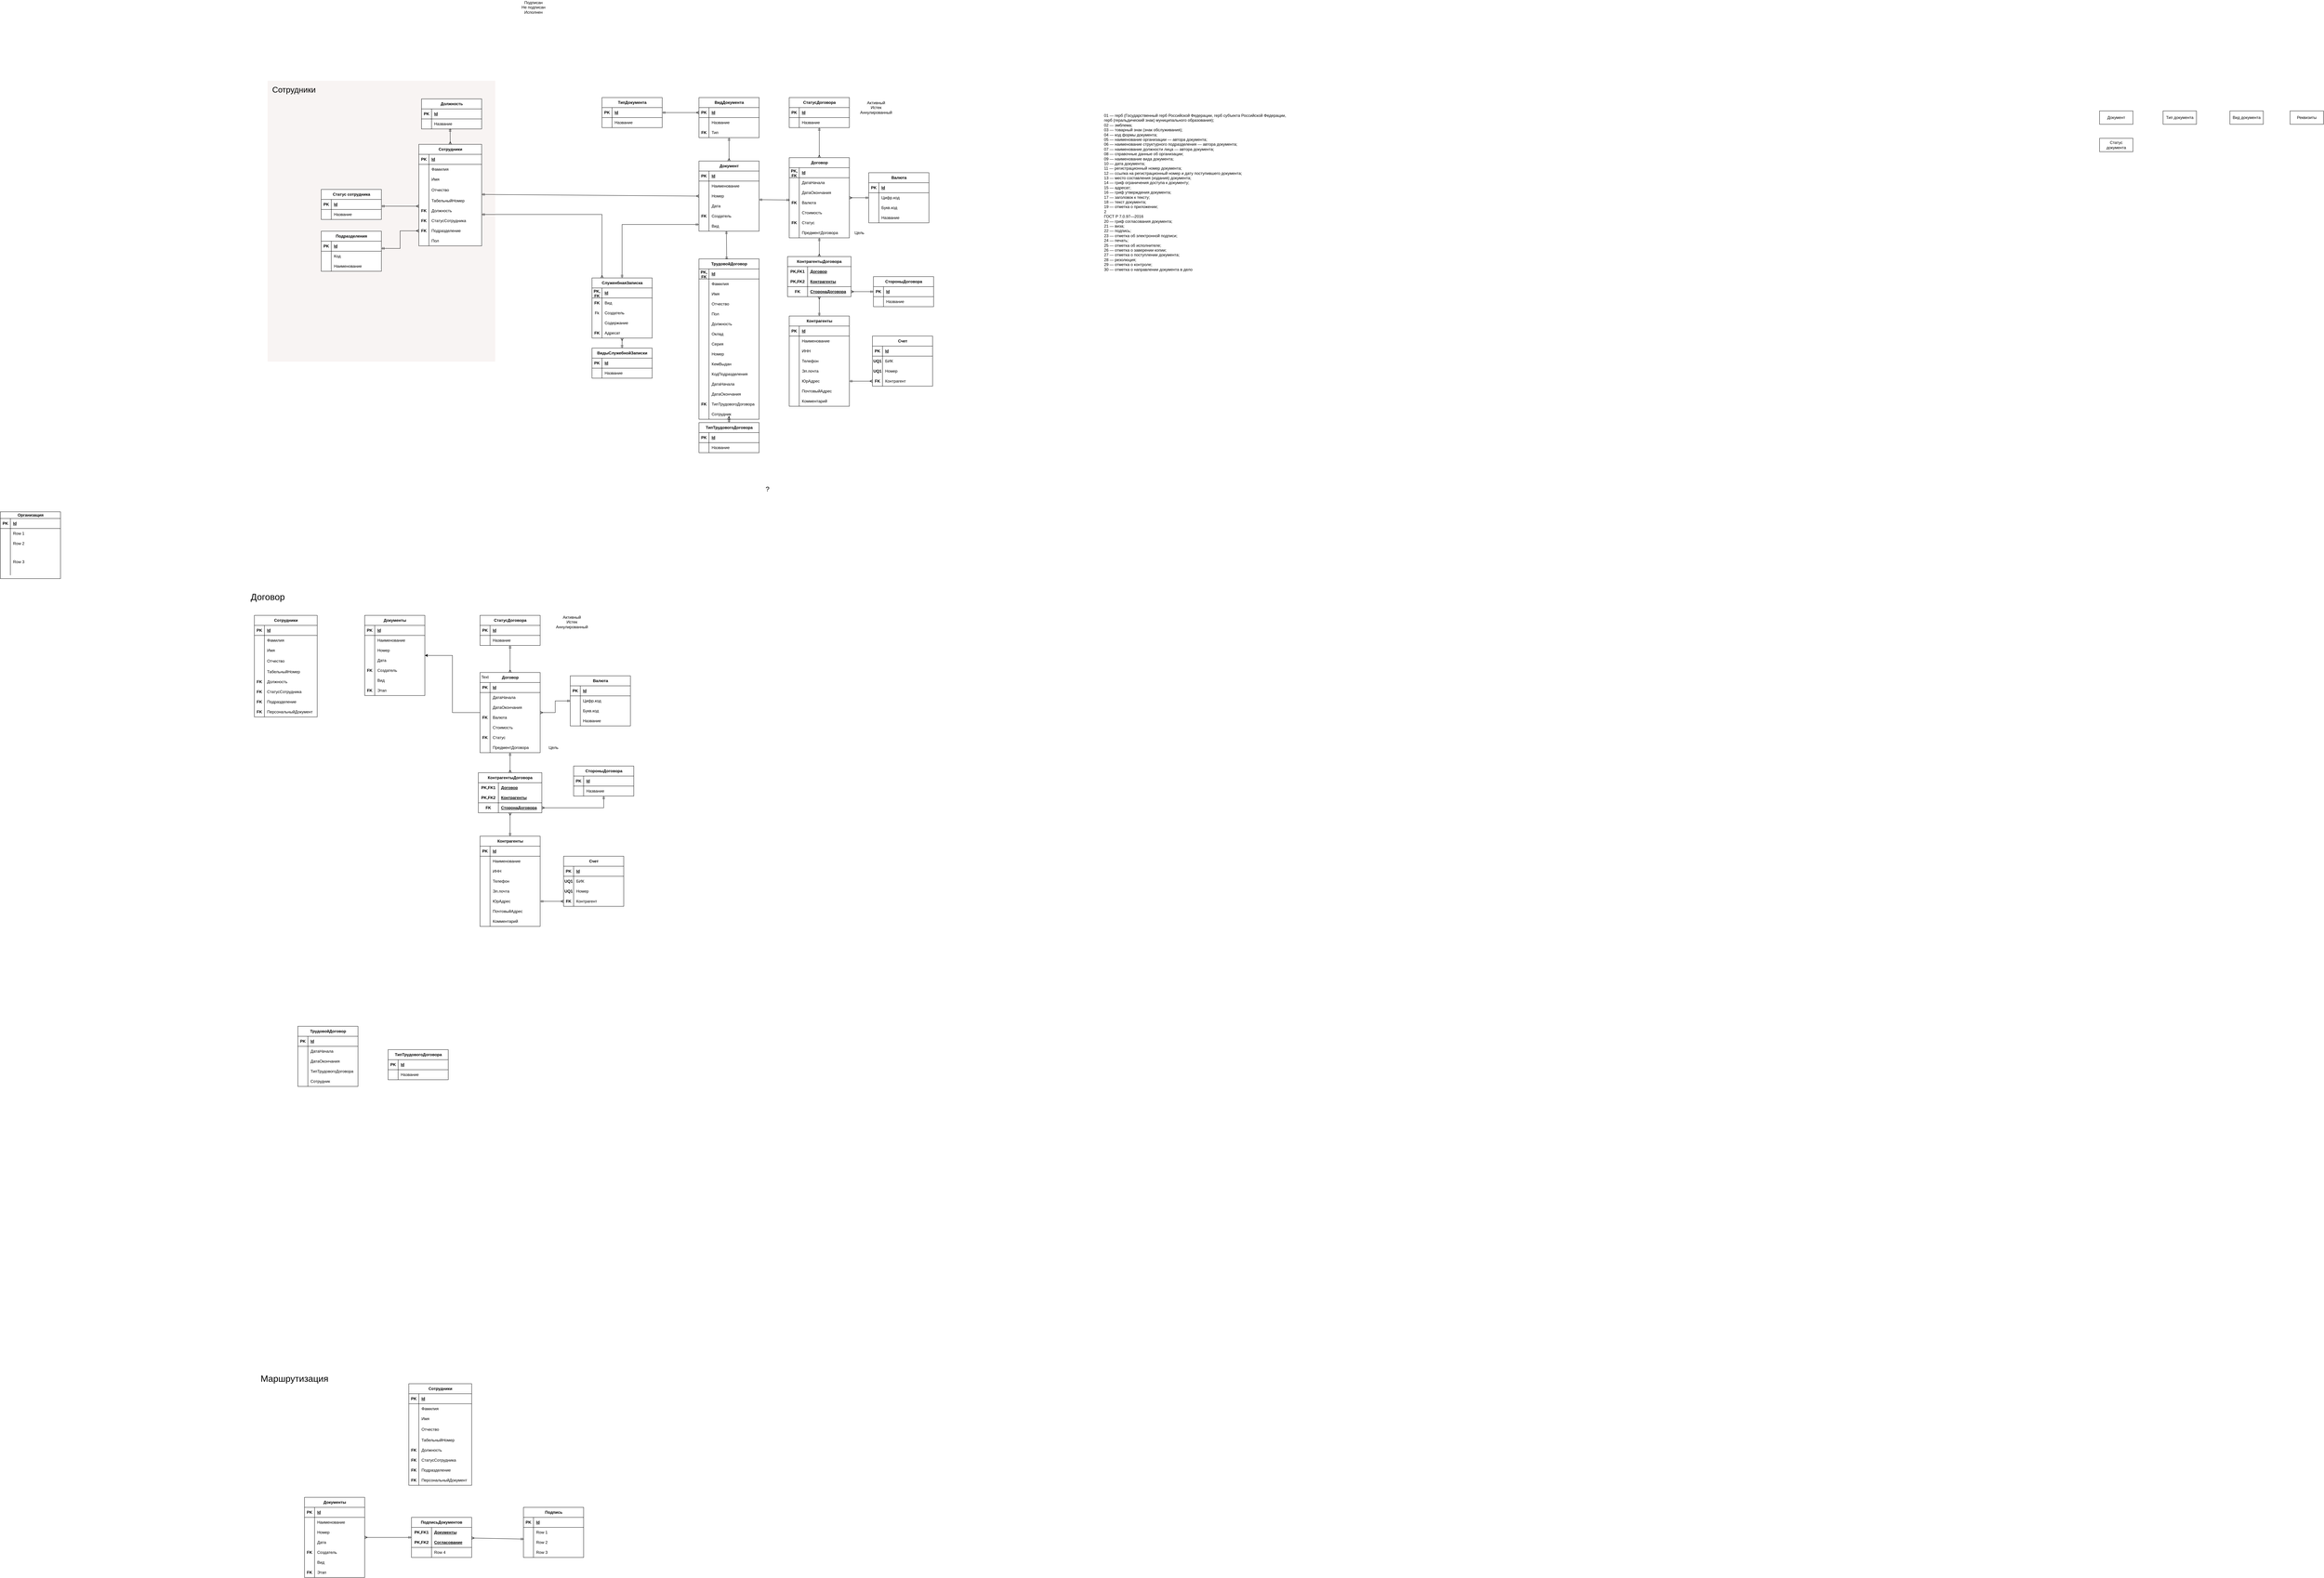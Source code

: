 <mxfile version="24.4.4" type="device" pages="4">
  <diagram name="ER-диаграмма" id="-YtNZZj2v5k0VmYMgpIK">
    <mxGraphModel dx="2795" dy="1015" grid="1" gridSize="10" guides="1" tooltips="1" connect="1" arrows="1" fold="1" page="0" pageScale="1" pageWidth="827" pageHeight="1169" math="0" shadow="0">
      <root>
        <mxCell id="0" />
        <mxCell id="1" parent="0" />
        <mxCell id="LehKIAKMQ2Wi7wFY92fx-6" value="" style="group" parent="1" vertex="1" connectable="0">
          <mxGeometry x="-680" y="240" width="680" height="840" as="geometry" />
        </mxCell>
        <mxCell id="LehKIAKMQ2Wi7wFY92fx-7" value="" style="rounded=0;whiteSpace=wrap;html=1;fillColor=#F8F4F3;strokeColor=#F8F4F3;movable=1;resizable=1;rotatable=1;deletable=1;editable=1;locked=0;connectable=1;" parent="LehKIAKMQ2Wi7wFY92fx-6" vertex="1">
          <mxGeometry width="680" height="840" as="geometry" />
        </mxCell>
        <mxCell id="LehKIAKMQ2Wi7wFY92fx-8" value="Сотрудники" style="text;html=1;strokeColor=none;fillColor=none;align=center;verticalAlign=middle;whiteSpace=wrap;rounded=0;fontSize=24;" parent="LehKIAKMQ2Wi7wFY92fx-6" vertex="1">
          <mxGeometry x="24.578" y="12.409" width="106.506" height="28.636" as="geometry" />
        </mxCell>
        <mxCell id="LBpRKYDi3SSCbWIJc3c9-42" style="rounded=0;orthogonalLoop=1;jettySize=auto;html=1;entryX=0;entryY=0.5;entryDx=0;entryDy=0;startArrow=ERmandOne;startFill=0;endArrow=ERmany;endFill=0;" parent="1" target="nIzTddMHAJkJ6euRiv98-5" edge="1">
          <mxGeometry relative="1" as="geometry">
            <mxPoint x="90" y="590" as="targetPoint" />
            <mxPoint x="-40" y="580" as="sourcePoint" />
          </mxGeometry>
        </mxCell>
        <mxCell id="dXDM8ag1fbobkExWTd8E-4" value="Сотрудники" style="shape=table;startSize=30;container=1;collapsible=1;childLayout=tableLayout;fixedRows=1;rowLines=0;fontStyle=1;align=center;resizeLast=1;html=1;swimlaneFillColor=default;" parent="1" vertex="1">
          <mxGeometry x="-228" y="430" width="188" height="304" as="geometry">
            <mxRectangle x="-260" y="235" width="100" height="30" as="alternateBounds" />
          </mxGeometry>
        </mxCell>
        <mxCell id="dXDM8ag1fbobkExWTd8E-5" value="" style="shape=tableRow;horizontal=0;startSize=0;swimlaneHead=0;swimlaneBody=0;fillColor=none;collapsible=0;dropTarget=0;points=[[0,0.5],[1,0.5]];portConstraint=eastwest;top=0;left=0;right=0;bottom=1;" parent="dXDM8ag1fbobkExWTd8E-4" vertex="1">
          <mxGeometry y="30" width="188" height="30" as="geometry" />
        </mxCell>
        <mxCell id="dXDM8ag1fbobkExWTd8E-6" value="PK" style="shape=partialRectangle;connectable=0;fillColor=none;top=0;left=0;bottom=0;right=0;fontStyle=1;overflow=hidden;whiteSpace=wrap;html=1;" parent="dXDM8ag1fbobkExWTd8E-5" vertex="1">
          <mxGeometry width="30" height="30" as="geometry">
            <mxRectangle width="30" height="30" as="alternateBounds" />
          </mxGeometry>
        </mxCell>
        <mxCell id="dXDM8ag1fbobkExWTd8E-7" value="Id" style="shape=partialRectangle;connectable=0;fillColor=none;top=0;left=0;bottom=0;right=0;align=left;spacingLeft=6;fontStyle=5;overflow=hidden;whiteSpace=wrap;html=1;" parent="dXDM8ag1fbobkExWTd8E-5" vertex="1">
          <mxGeometry x="30" width="158" height="30" as="geometry">
            <mxRectangle width="158" height="30" as="alternateBounds" />
          </mxGeometry>
        </mxCell>
        <mxCell id="dXDM8ag1fbobkExWTd8E-8" value="" style="shape=tableRow;horizontal=0;startSize=0;swimlaneHead=0;swimlaneBody=0;fillColor=none;collapsible=0;dropTarget=0;points=[[0,0.5],[1,0.5]];portConstraint=eastwest;top=0;left=0;right=0;bottom=0;" parent="dXDM8ag1fbobkExWTd8E-4" vertex="1">
          <mxGeometry y="60" width="188" height="30" as="geometry" />
        </mxCell>
        <mxCell id="dXDM8ag1fbobkExWTd8E-9" value="" style="shape=partialRectangle;connectable=0;fillColor=none;top=0;left=0;bottom=0;right=0;editable=1;overflow=hidden;whiteSpace=wrap;html=1;" parent="dXDM8ag1fbobkExWTd8E-8" vertex="1">
          <mxGeometry width="30" height="30" as="geometry">
            <mxRectangle width="30" height="30" as="alternateBounds" />
          </mxGeometry>
        </mxCell>
        <mxCell id="dXDM8ag1fbobkExWTd8E-10" value="Фамилия" style="shape=partialRectangle;connectable=0;fillColor=none;top=0;left=0;bottom=0;right=0;align=left;spacingLeft=6;overflow=hidden;whiteSpace=wrap;html=1;" parent="dXDM8ag1fbobkExWTd8E-8" vertex="1">
          <mxGeometry x="30" width="158" height="30" as="geometry">
            <mxRectangle width="158" height="30" as="alternateBounds" />
          </mxGeometry>
        </mxCell>
        <mxCell id="dXDM8ag1fbobkExWTd8E-11" value="" style="shape=tableRow;horizontal=0;startSize=0;swimlaneHead=0;swimlaneBody=0;fillColor=none;collapsible=0;dropTarget=0;points=[[0,0.5],[1,0.5]];portConstraint=eastwest;top=0;left=0;right=0;bottom=0;" parent="dXDM8ag1fbobkExWTd8E-4" vertex="1">
          <mxGeometry y="90" width="188" height="30" as="geometry" />
        </mxCell>
        <mxCell id="dXDM8ag1fbobkExWTd8E-12" value="" style="shape=partialRectangle;connectable=0;fillColor=none;top=0;left=0;bottom=0;right=0;editable=1;overflow=hidden;whiteSpace=wrap;html=1;" parent="dXDM8ag1fbobkExWTd8E-11" vertex="1">
          <mxGeometry width="30" height="30" as="geometry">
            <mxRectangle width="30" height="30" as="alternateBounds" />
          </mxGeometry>
        </mxCell>
        <mxCell id="dXDM8ag1fbobkExWTd8E-13" value="Имя" style="shape=partialRectangle;connectable=0;fillColor=none;top=0;left=0;bottom=0;right=0;align=left;spacingLeft=6;overflow=hidden;whiteSpace=wrap;html=1;" parent="dXDM8ag1fbobkExWTd8E-11" vertex="1">
          <mxGeometry x="30" width="158" height="30" as="geometry">
            <mxRectangle width="158" height="30" as="alternateBounds" />
          </mxGeometry>
        </mxCell>
        <mxCell id="o0pvFiagnM1MpPe_U8Zk-4" value="" style="shape=tableRow;horizontal=0;startSize=0;swimlaneHead=0;swimlaneBody=0;fillColor=none;collapsible=0;dropTarget=0;points=[[0,0.5],[1,0.5]];portConstraint=eastwest;top=0;left=0;right=0;bottom=0;" parent="dXDM8ag1fbobkExWTd8E-4" vertex="1">
          <mxGeometry y="120" width="188" height="34" as="geometry" />
        </mxCell>
        <mxCell id="o0pvFiagnM1MpPe_U8Zk-5" value="" style="shape=partialRectangle;connectable=0;fillColor=none;top=0;left=0;bottom=0;right=0;editable=1;overflow=hidden;whiteSpace=wrap;html=1;" parent="o0pvFiagnM1MpPe_U8Zk-4" vertex="1">
          <mxGeometry width="30" height="34" as="geometry">
            <mxRectangle width="30" height="34" as="alternateBounds" />
          </mxGeometry>
        </mxCell>
        <mxCell id="o0pvFiagnM1MpPe_U8Zk-6" value="Отчество" style="shape=partialRectangle;connectable=0;fillColor=none;top=0;left=0;bottom=0;right=0;align=left;spacingLeft=6;overflow=hidden;whiteSpace=wrap;html=1;" parent="o0pvFiagnM1MpPe_U8Zk-4" vertex="1">
          <mxGeometry x="30" width="158" height="34" as="geometry">
            <mxRectangle width="158" height="34" as="alternateBounds" />
          </mxGeometry>
        </mxCell>
        <mxCell id="o0pvFiagnM1MpPe_U8Zk-100" style="shape=tableRow;horizontal=0;startSize=0;swimlaneHead=0;swimlaneBody=0;fillColor=none;collapsible=0;dropTarget=0;points=[[0,0.5],[1,0.5]];portConstraint=eastwest;top=0;left=0;right=0;bottom=0;" parent="dXDM8ag1fbobkExWTd8E-4" vertex="1">
          <mxGeometry y="154" width="188" height="30" as="geometry" />
        </mxCell>
        <mxCell id="o0pvFiagnM1MpPe_U8Zk-101" style="shape=partialRectangle;connectable=0;fillColor=none;top=0;left=0;bottom=0;right=0;editable=1;overflow=hidden;whiteSpace=wrap;html=1;" parent="o0pvFiagnM1MpPe_U8Zk-100" vertex="1">
          <mxGeometry width="30" height="30" as="geometry">
            <mxRectangle width="30" height="30" as="alternateBounds" />
          </mxGeometry>
        </mxCell>
        <mxCell id="o0pvFiagnM1MpPe_U8Zk-102" value="ТабельныйНомер" style="shape=partialRectangle;connectable=0;fillColor=none;top=0;left=0;bottom=0;right=0;align=left;spacingLeft=6;overflow=hidden;whiteSpace=wrap;html=1;" parent="o0pvFiagnM1MpPe_U8Zk-100" vertex="1">
          <mxGeometry x="30" width="158" height="30" as="geometry">
            <mxRectangle width="158" height="30" as="alternateBounds" />
          </mxGeometry>
        </mxCell>
        <mxCell id="o0pvFiagnM1MpPe_U8Zk-94" style="shape=tableRow;horizontal=0;startSize=0;swimlaneHead=0;swimlaneBody=0;fillColor=none;collapsible=0;dropTarget=0;points=[[0,0.5],[1,0.5]];portConstraint=eastwest;top=0;left=0;right=0;bottom=0;" parent="dXDM8ag1fbobkExWTd8E-4" vertex="1">
          <mxGeometry y="184" width="188" height="30" as="geometry" />
        </mxCell>
        <mxCell id="o0pvFiagnM1MpPe_U8Zk-95" value="&lt;b&gt;FK&lt;/b&gt;" style="shape=partialRectangle;connectable=0;fillColor=none;top=0;left=0;bottom=0;right=0;editable=1;overflow=hidden;whiteSpace=wrap;html=1;" parent="o0pvFiagnM1MpPe_U8Zk-94" vertex="1">
          <mxGeometry width="30" height="30" as="geometry">
            <mxRectangle width="30" height="30" as="alternateBounds" />
          </mxGeometry>
        </mxCell>
        <mxCell id="o0pvFiagnM1MpPe_U8Zk-96" value="Должность" style="shape=partialRectangle;connectable=0;fillColor=none;top=0;left=0;bottom=0;right=0;align=left;spacingLeft=6;overflow=hidden;whiteSpace=wrap;html=1;" parent="o0pvFiagnM1MpPe_U8Zk-94" vertex="1">
          <mxGeometry x="30" width="158" height="30" as="geometry">
            <mxRectangle width="158" height="30" as="alternateBounds" />
          </mxGeometry>
        </mxCell>
        <mxCell id="o0pvFiagnM1MpPe_U8Zk-106" style="shape=tableRow;horizontal=0;startSize=0;swimlaneHead=0;swimlaneBody=0;fillColor=none;collapsible=0;dropTarget=0;points=[[0,0.5],[1,0.5]];portConstraint=eastwest;top=0;left=0;right=0;bottom=0;" parent="dXDM8ag1fbobkExWTd8E-4" vertex="1">
          <mxGeometry y="214" width="188" height="30" as="geometry" />
        </mxCell>
        <mxCell id="o0pvFiagnM1MpPe_U8Zk-107" value="&lt;b&gt;FK&lt;/b&gt;" style="shape=partialRectangle;connectable=0;fillColor=none;top=0;left=0;bottom=0;right=0;editable=1;overflow=hidden;whiteSpace=wrap;html=1;" parent="o0pvFiagnM1MpPe_U8Zk-106" vertex="1">
          <mxGeometry width="30" height="30" as="geometry">
            <mxRectangle width="30" height="30" as="alternateBounds" />
          </mxGeometry>
        </mxCell>
        <mxCell id="o0pvFiagnM1MpPe_U8Zk-108" value="СтатусСотрудника" style="shape=partialRectangle;connectable=0;fillColor=none;top=0;left=0;bottom=0;right=0;align=left;spacingLeft=6;overflow=hidden;whiteSpace=wrap;html=1;" parent="o0pvFiagnM1MpPe_U8Zk-106" vertex="1">
          <mxGeometry x="30" width="158" height="30" as="geometry">
            <mxRectangle width="158" height="30" as="alternateBounds" />
          </mxGeometry>
        </mxCell>
        <mxCell id="o0pvFiagnM1MpPe_U8Zk-202" style="shape=tableRow;horizontal=0;startSize=0;swimlaneHead=0;swimlaneBody=0;fillColor=none;collapsible=0;dropTarget=0;points=[[0,0.5],[1,0.5]];portConstraint=eastwest;top=0;left=0;right=0;bottom=0;" parent="dXDM8ag1fbobkExWTd8E-4" vertex="1">
          <mxGeometry y="244" width="188" height="30" as="geometry" />
        </mxCell>
        <mxCell id="o0pvFiagnM1MpPe_U8Zk-203" value="&lt;b&gt;FK&lt;/b&gt;" style="shape=partialRectangle;connectable=0;fillColor=none;top=0;left=0;bottom=0;right=0;editable=1;overflow=hidden;whiteSpace=wrap;html=1;" parent="o0pvFiagnM1MpPe_U8Zk-202" vertex="1">
          <mxGeometry width="30" height="30" as="geometry">
            <mxRectangle width="30" height="30" as="alternateBounds" />
          </mxGeometry>
        </mxCell>
        <mxCell id="o0pvFiagnM1MpPe_U8Zk-204" value="Подразделение" style="shape=partialRectangle;connectable=0;fillColor=none;top=0;left=0;bottom=0;right=0;align=left;spacingLeft=6;overflow=hidden;whiteSpace=wrap;html=1;" parent="o0pvFiagnM1MpPe_U8Zk-202" vertex="1">
          <mxGeometry x="30" width="158" height="30" as="geometry">
            <mxRectangle width="158" height="30" as="alternateBounds" />
          </mxGeometry>
        </mxCell>
        <mxCell id="EJlM9XVe4mNHt0DhHzAp-1" style="shape=tableRow;horizontal=0;startSize=0;swimlaneHead=0;swimlaneBody=0;fillColor=none;collapsible=0;dropTarget=0;points=[[0,0.5],[1,0.5]];portConstraint=eastwest;top=0;left=0;right=0;bottom=0;" parent="dXDM8ag1fbobkExWTd8E-4" vertex="1">
          <mxGeometry y="274" width="188" height="30" as="geometry" />
        </mxCell>
        <mxCell id="EJlM9XVe4mNHt0DhHzAp-2" value="" style="shape=partialRectangle;connectable=0;fillColor=none;top=0;left=0;bottom=0;right=0;editable=1;overflow=hidden;whiteSpace=wrap;html=1;" parent="EJlM9XVe4mNHt0DhHzAp-1" vertex="1">
          <mxGeometry width="30" height="30" as="geometry">
            <mxRectangle width="30" height="30" as="alternateBounds" />
          </mxGeometry>
        </mxCell>
        <mxCell id="EJlM9XVe4mNHt0DhHzAp-3" value="Пол" style="shape=partialRectangle;connectable=0;fillColor=none;top=0;left=0;bottom=0;right=0;align=left;spacingLeft=6;overflow=hidden;whiteSpace=wrap;html=1;" parent="EJlM9XVe4mNHt0DhHzAp-1" vertex="1">
          <mxGeometry x="30" width="158" height="30" as="geometry">
            <mxRectangle width="158" height="30" as="alternateBounds" />
          </mxGeometry>
        </mxCell>
        <mxCell id="dXDM8ag1fbobkExWTd8E-28" value="Документ" style="whiteSpace=wrap;html=1;align=center;" parent="1" vertex="1">
          <mxGeometry x="4800" y="330" width="100" height="40" as="geometry" />
        </mxCell>
        <mxCell id="dXDM8ag1fbobkExWTd8E-29" value="Тип документа" style="whiteSpace=wrap;html=1;align=center;" parent="1" vertex="1">
          <mxGeometry x="4990" y="330" width="100" height="40" as="geometry" />
        </mxCell>
        <mxCell id="dXDM8ag1fbobkExWTd8E-30" value="Вид документа" style="whiteSpace=wrap;html=1;align=center;" parent="1" vertex="1">
          <mxGeometry x="5190" y="330" width="100" height="40" as="geometry" />
        </mxCell>
        <mxCell id="dXDM8ag1fbobkExWTd8E-32" value="Реквизиты" style="whiteSpace=wrap;html=1;align=center;" parent="1" vertex="1">
          <mxGeometry x="5370" y="330" width="100" height="40" as="geometry" />
        </mxCell>
        <mxCell id="dXDM8ag1fbobkExWTd8E-33" value="Статус документа" style="whiteSpace=wrap;html=1;align=center;" parent="1" vertex="1">
          <mxGeometry x="4800" y="412" width="100" height="40" as="geometry" />
        </mxCell>
        <mxCell id="o0pvFiagnM1MpPe_U8Zk-109" value="Должность" style="shape=table;startSize=30;container=1;collapsible=1;childLayout=tableLayout;fixedRows=1;rowLines=0;fontStyle=1;align=center;resizeLast=1;html=1;swimlaneFillColor=default;" parent="1" vertex="1">
          <mxGeometry x="-220" y="294" width="180" height="90" as="geometry" />
        </mxCell>
        <mxCell id="o0pvFiagnM1MpPe_U8Zk-110" value="" style="shape=tableRow;horizontal=0;startSize=0;swimlaneHead=0;swimlaneBody=0;fillColor=none;collapsible=0;dropTarget=0;points=[[0,0.5],[1,0.5]];portConstraint=eastwest;top=0;left=0;right=0;bottom=1;" parent="o0pvFiagnM1MpPe_U8Zk-109" vertex="1">
          <mxGeometry y="30" width="180" height="30" as="geometry" />
        </mxCell>
        <mxCell id="o0pvFiagnM1MpPe_U8Zk-111" value="PK" style="shape=partialRectangle;connectable=0;fillColor=none;top=0;left=0;bottom=0;right=0;fontStyle=1;overflow=hidden;whiteSpace=wrap;html=1;" parent="o0pvFiagnM1MpPe_U8Zk-110" vertex="1">
          <mxGeometry width="30" height="30" as="geometry">
            <mxRectangle width="30" height="30" as="alternateBounds" />
          </mxGeometry>
        </mxCell>
        <mxCell id="o0pvFiagnM1MpPe_U8Zk-112" value="Id" style="shape=partialRectangle;connectable=0;fillColor=none;top=0;left=0;bottom=0;right=0;align=left;spacingLeft=6;fontStyle=5;overflow=hidden;whiteSpace=wrap;html=1;" parent="o0pvFiagnM1MpPe_U8Zk-110" vertex="1">
          <mxGeometry x="30" width="150" height="30" as="geometry">
            <mxRectangle width="150" height="30" as="alternateBounds" />
          </mxGeometry>
        </mxCell>
        <mxCell id="o0pvFiagnM1MpPe_U8Zk-113" value="" style="shape=tableRow;horizontal=0;startSize=0;swimlaneHead=0;swimlaneBody=0;fillColor=none;collapsible=0;dropTarget=0;points=[[0,0.5],[1,0.5]];portConstraint=eastwest;top=0;left=0;right=0;bottom=0;" parent="o0pvFiagnM1MpPe_U8Zk-109" vertex="1">
          <mxGeometry y="60" width="180" height="30" as="geometry" />
        </mxCell>
        <mxCell id="o0pvFiagnM1MpPe_U8Zk-114" value="" style="shape=partialRectangle;connectable=0;fillColor=none;top=0;left=0;bottom=0;right=0;editable=1;overflow=hidden;whiteSpace=wrap;html=1;" parent="o0pvFiagnM1MpPe_U8Zk-113" vertex="1">
          <mxGeometry width="30" height="30" as="geometry">
            <mxRectangle width="30" height="30" as="alternateBounds" />
          </mxGeometry>
        </mxCell>
        <mxCell id="o0pvFiagnM1MpPe_U8Zk-115" value="Название" style="shape=partialRectangle;connectable=0;fillColor=none;top=0;left=0;bottom=0;right=0;align=left;spacingLeft=6;overflow=hidden;whiteSpace=wrap;html=1;" parent="o0pvFiagnM1MpPe_U8Zk-113" vertex="1">
          <mxGeometry x="30" width="150" height="30" as="geometry">
            <mxRectangle width="150" height="30" as="alternateBounds" />
          </mxGeometry>
        </mxCell>
        <mxCell id="o0pvFiagnM1MpPe_U8Zk-122" value="Подразделения" style="shape=table;startSize=30;container=1;collapsible=1;childLayout=tableLayout;fixedRows=1;rowLines=0;fontStyle=1;align=center;resizeLast=1;html=1;swimlaneFillColor=default;" parent="1" vertex="1">
          <mxGeometry x="-520" y="690" width="180" height="120" as="geometry" />
        </mxCell>
        <mxCell id="o0pvFiagnM1MpPe_U8Zk-123" value="" style="shape=tableRow;horizontal=0;startSize=0;swimlaneHead=0;swimlaneBody=0;fillColor=none;collapsible=0;dropTarget=0;points=[[0,0.5],[1,0.5]];portConstraint=eastwest;top=0;left=0;right=0;bottom=1;" parent="o0pvFiagnM1MpPe_U8Zk-122" vertex="1">
          <mxGeometry y="30" width="180" height="30" as="geometry" />
        </mxCell>
        <mxCell id="o0pvFiagnM1MpPe_U8Zk-124" value="PK" style="shape=partialRectangle;connectable=0;fillColor=none;top=0;left=0;bottom=0;right=0;fontStyle=1;overflow=hidden;whiteSpace=wrap;html=1;" parent="o0pvFiagnM1MpPe_U8Zk-123" vertex="1">
          <mxGeometry width="30" height="30" as="geometry">
            <mxRectangle width="30" height="30" as="alternateBounds" />
          </mxGeometry>
        </mxCell>
        <mxCell id="o0pvFiagnM1MpPe_U8Zk-125" value="Id" style="shape=partialRectangle;connectable=0;fillColor=none;top=0;left=0;bottom=0;right=0;align=left;spacingLeft=6;fontStyle=5;overflow=hidden;whiteSpace=wrap;html=1;" parent="o0pvFiagnM1MpPe_U8Zk-123" vertex="1">
          <mxGeometry x="30" width="150" height="30" as="geometry">
            <mxRectangle width="150" height="30" as="alternateBounds" />
          </mxGeometry>
        </mxCell>
        <mxCell id="o0pvFiagnM1MpPe_U8Zk-126" value="" style="shape=tableRow;horizontal=0;startSize=0;swimlaneHead=0;swimlaneBody=0;fillColor=none;collapsible=0;dropTarget=0;points=[[0,0.5],[1,0.5]];portConstraint=eastwest;top=0;left=0;right=0;bottom=0;" parent="o0pvFiagnM1MpPe_U8Zk-122" vertex="1">
          <mxGeometry y="60" width="180" height="30" as="geometry" />
        </mxCell>
        <mxCell id="o0pvFiagnM1MpPe_U8Zk-127" value="" style="shape=partialRectangle;connectable=0;fillColor=none;top=0;left=0;bottom=0;right=0;editable=1;overflow=hidden;whiteSpace=wrap;html=1;" parent="o0pvFiagnM1MpPe_U8Zk-126" vertex="1">
          <mxGeometry width="30" height="30" as="geometry">
            <mxRectangle width="30" height="30" as="alternateBounds" />
          </mxGeometry>
        </mxCell>
        <mxCell id="o0pvFiagnM1MpPe_U8Zk-128" value="Код" style="shape=partialRectangle;connectable=0;fillColor=none;top=0;left=0;bottom=0;right=0;align=left;spacingLeft=6;overflow=hidden;whiteSpace=wrap;html=1;" parent="o0pvFiagnM1MpPe_U8Zk-126" vertex="1">
          <mxGeometry x="30" width="150" height="30" as="geometry">
            <mxRectangle width="150" height="30" as="alternateBounds" />
          </mxGeometry>
        </mxCell>
        <mxCell id="o0pvFiagnM1MpPe_U8Zk-129" value="" style="shape=tableRow;horizontal=0;startSize=0;swimlaneHead=0;swimlaneBody=0;fillColor=none;collapsible=0;dropTarget=0;points=[[0,0.5],[1,0.5]];portConstraint=eastwest;top=0;left=0;right=0;bottom=0;" parent="o0pvFiagnM1MpPe_U8Zk-122" vertex="1">
          <mxGeometry y="90" width="180" height="30" as="geometry" />
        </mxCell>
        <mxCell id="o0pvFiagnM1MpPe_U8Zk-130" value="" style="shape=partialRectangle;connectable=0;fillColor=none;top=0;left=0;bottom=0;right=0;editable=1;overflow=hidden;whiteSpace=wrap;html=1;" parent="o0pvFiagnM1MpPe_U8Zk-129" vertex="1">
          <mxGeometry width="30" height="30" as="geometry">
            <mxRectangle width="30" height="30" as="alternateBounds" />
          </mxGeometry>
        </mxCell>
        <mxCell id="o0pvFiagnM1MpPe_U8Zk-131" value="Наименование" style="shape=partialRectangle;connectable=0;fillColor=none;top=0;left=0;bottom=0;right=0;align=left;spacingLeft=6;overflow=hidden;whiteSpace=wrap;html=1;" parent="o0pvFiagnM1MpPe_U8Zk-129" vertex="1">
          <mxGeometry x="30" width="150" height="30" as="geometry">
            <mxRectangle width="150" height="30" as="alternateBounds" />
          </mxGeometry>
        </mxCell>
        <mxCell id="o0pvFiagnM1MpPe_U8Zk-189" value="Статус сотрудника" style="shape=table;startSize=30;container=1;collapsible=1;childLayout=tableLayout;fixedRows=1;rowLines=0;fontStyle=1;align=center;resizeLast=1;html=1;swimlaneFillColor=default;" parent="1" vertex="1">
          <mxGeometry x="-520" y="565" width="180" height="90" as="geometry" />
        </mxCell>
        <mxCell id="o0pvFiagnM1MpPe_U8Zk-190" value="" style="shape=tableRow;horizontal=0;startSize=0;swimlaneHead=0;swimlaneBody=0;fillColor=none;collapsible=0;dropTarget=0;points=[[0,0.5],[1,0.5]];portConstraint=eastwest;top=0;left=0;right=0;bottom=1;" parent="o0pvFiagnM1MpPe_U8Zk-189" vertex="1">
          <mxGeometry y="30" width="180" height="30" as="geometry" />
        </mxCell>
        <mxCell id="o0pvFiagnM1MpPe_U8Zk-191" value="PK" style="shape=partialRectangle;connectable=0;fillColor=none;top=0;left=0;bottom=0;right=0;fontStyle=1;overflow=hidden;whiteSpace=wrap;html=1;" parent="o0pvFiagnM1MpPe_U8Zk-190" vertex="1">
          <mxGeometry width="30" height="30" as="geometry">
            <mxRectangle width="30" height="30" as="alternateBounds" />
          </mxGeometry>
        </mxCell>
        <mxCell id="o0pvFiagnM1MpPe_U8Zk-192" value="Id" style="shape=partialRectangle;connectable=0;fillColor=none;top=0;left=0;bottom=0;right=0;align=left;spacingLeft=6;fontStyle=5;overflow=hidden;whiteSpace=wrap;html=1;" parent="o0pvFiagnM1MpPe_U8Zk-190" vertex="1">
          <mxGeometry x="30" width="150" height="30" as="geometry">
            <mxRectangle width="150" height="30" as="alternateBounds" />
          </mxGeometry>
        </mxCell>
        <mxCell id="o0pvFiagnM1MpPe_U8Zk-193" value="" style="shape=tableRow;horizontal=0;startSize=0;swimlaneHead=0;swimlaneBody=0;fillColor=none;collapsible=0;dropTarget=0;points=[[0,0.5],[1,0.5]];portConstraint=eastwest;top=0;left=0;right=0;bottom=0;" parent="o0pvFiagnM1MpPe_U8Zk-189" vertex="1">
          <mxGeometry y="60" width="180" height="30" as="geometry" />
        </mxCell>
        <mxCell id="o0pvFiagnM1MpPe_U8Zk-194" value="" style="shape=partialRectangle;connectable=0;fillColor=none;top=0;left=0;bottom=0;right=0;editable=1;overflow=hidden;whiteSpace=wrap;html=1;" parent="o0pvFiagnM1MpPe_U8Zk-193" vertex="1">
          <mxGeometry width="30" height="30" as="geometry">
            <mxRectangle width="30" height="30" as="alternateBounds" />
          </mxGeometry>
        </mxCell>
        <mxCell id="o0pvFiagnM1MpPe_U8Zk-195" value="Название" style="shape=partialRectangle;connectable=0;fillColor=none;top=0;left=0;bottom=0;right=0;align=left;spacingLeft=6;overflow=hidden;whiteSpace=wrap;html=1;" parent="o0pvFiagnM1MpPe_U8Zk-193" vertex="1">
          <mxGeometry x="30" width="150" height="30" as="geometry">
            <mxRectangle width="150" height="30" as="alternateBounds" />
          </mxGeometry>
        </mxCell>
        <mxCell id="o0pvFiagnM1MpPe_U8Zk-210" style="rounded=0;orthogonalLoop=1;jettySize=auto;html=1;exitX=0.476;exitY=0.956;exitDx=0;exitDy=0;exitPerimeter=0;endArrow=ERmany;endFill=0;startArrow=ERmandOne;startFill=0;entryX=0.5;entryY=0;entryDx=0;entryDy=0;" parent="1" source="o0pvFiagnM1MpPe_U8Zk-113" target="dXDM8ag1fbobkExWTd8E-4" edge="1">
          <mxGeometry relative="1" as="geometry">
            <mxPoint x="-132.8" y="383.16" as="sourcePoint" />
            <mxPoint x="-134" y="426" as="targetPoint" />
          </mxGeometry>
        </mxCell>
        <mxCell id="o0pvFiagnM1MpPe_U8Zk-213" style="edgeStyle=orthogonalEdgeStyle;rounded=0;orthogonalLoop=1;jettySize=auto;html=1;entryX=1;entryY=0.722;entryDx=0;entryDy=0;entryPerimeter=0;endArrow=ERmandOne;endFill=0;startArrow=ERmany;startFill=0;" parent="1" source="o0pvFiagnM1MpPe_U8Zk-202" target="o0pvFiagnM1MpPe_U8Zk-123" edge="1">
          <mxGeometry relative="1" as="geometry" />
        </mxCell>
        <mxCell id="nIzTddMHAJkJ6euRiv98-1" value="Документ" style="shape=table;startSize=30;container=1;collapsible=1;childLayout=tableLayout;fixedRows=1;rowLines=0;fontStyle=1;align=center;resizeLast=1;html=1;" parent="1" vertex="1">
          <mxGeometry x="610" y="480" width="180" height="210" as="geometry" />
        </mxCell>
        <mxCell id="nIzTddMHAJkJ6euRiv98-2" value="" style="shape=tableRow;horizontal=0;startSize=0;swimlaneHead=0;swimlaneBody=0;fillColor=none;collapsible=0;dropTarget=0;points=[[0,0.5],[1,0.5]];portConstraint=eastwest;top=0;left=0;right=0;bottom=1;" parent="nIzTddMHAJkJ6euRiv98-1" vertex="1">
          <mxGeometry y="30" width="180" height="30" as="geometry" />
        </mxCell>
        <mxCell id="nIzTddMHAJkJ6euRiv98-3" value="PK" style="shape=partialRectangle;connectable=0;fillColor=none;top=0;left=0;bottom=0;right=0;fontStyle=1;overflow=hidden;whiteSpace=wrap;html=1;" parent="nIzTddMHAJkJ6euRiv98-2" vertex="1">
          <mxGeometry width="30" height="30" as="geometry">
            <mxRectangle width="30" height="30" as="alternateBounds" />
          </mxGeometry>
        </mxCell>
        <mxCell id="nIzTddMHAJkJ6euRiv98-4" value="Id" style="shape=partialRectangle;connectable=0;fillColor=none;top=0;left=0;bottom=0;right=0;align=left;spacingLeft=6;fontStyle=5;overflow=hidden;whiteSpace=wrap;html=1;" parent="nIzTddMHAJkJ6euRiv98-2" vertex="1">
          <mxGeometry x="30" width="150" height="30" as="geometry">
            <mxRectangle width="150" height="30" as="alternateBounds" />
          </mxGeometry>
        </mxCell>
        <mxCell id="LBpRKYDi3SSCbWIJc3c9-8" value="" style="shape=tableRow;horizontal=0;startSize=0;swimlaneHead=0;swimlaneBody=0;fillColor=none;collapsible=0;dropTarget=0;points=[[0,0.5],[1,0.5]];portConstraint=eastwest;top=0;left=0;right=0;bottom=0;" parent="nIzTddMHAJkJ6euRiv98-1" vertex="1">
          <mxGeometry y="60" width="180" height="30" as="geometry" />
        </mxCell>
        <mxCell id="LBpRKYDi3SSCbWIJc3c9-9" value="" style="shape=partialRectangle;connectable=0;fillColor=none;top=0;left=0;bottom=0;right=0;editable=1;overflow=hidden;whiteSpace=wrap;html=1;" parent="LBpRKYDi3SSCbWIJc3c9-8" vertex="1">
          <mxGeometry width="30" height="30" as="geometry">
            <mxRectangle width="30" height="30" as="alternateBounds" />
          </mxGeometry>
        </mxCell>
        <mxCell id="LBpRKYDi3SSCbWIJc3c9-10" value="Наименование" style="shape=partialRectangle;connectable=0;fillColor=none;top=0;left=0;bottom=0;right=0;align=left;spacingLeft=6;overflow=hidden;whiteSpace=wrap;html=1;" parent="LBpRKYDi3SSCbWIJc3c9-8" vertex="1">
          <mxGeometry x="30" width="150" height="30" as="geometry">
            <mxRectangle width="150" height="30" as="alternateBounds" />
          </mxGeometry>
        </mxCell>
        <mxCell id="nIzTddMHAJkJ6euRiv98-5" value="" style="shape=tableRow;horizontal=0;startSize=0;swimlaneHead=0;swimlaneBody=0;fillColor=none;collapsible=0;dropTarget=0;points=[[0,0.5],[1,0.5]];portConstraint=eastwest;top=0;left=0;right=0;bottom=0;" parent="nIzTddMHAJkJ6euRiv98-1" vertex="1">
          <mxGeometry y="90" width="180" height="30" as="geometry" />
        </mxCell>
        <mxCell id="nIzTddMHAJkJ6euRiv98-6" value="" style="shape=partialRectangle;connectable=0;fillColor=none;top=0;left=0;bottom=0;right=0;editable=1;overflow=hidden;whiteSpace=wrap;html=1;" parent="nIzTddMHAJkJ6euRiv98-5" vertex="1">
          <mxGeometry width="30" height="30" as="geometry">
            <mxRectangle width="30" height="30" as="alternateBounds" />
          </mxGeometry>
        </mxCell>
        <mxCell id="nIzTddMHAJkJ6euRiv98-7" value="Номер" style="shape=partialRectangle;connectable=0;fillColor=none;top=0;left=0;bottom=0;right=0;align=left;spacingLeft=6;overflow=hidden;whiteSpace=wrap;html=1;" parent="nIzTddMHAJkJ6euRiv98-5" vertex="1">
          <mxGeometry x="30" width="150" height="30" as="geometry">
            <mxRectangle width="150" height="30" as="alternateBounds" />
          </mxGeometry>
        </mxCell>
        <mxCell id="LBpRKYDi3SSCbWIJc3c9-11" value="" style="shape=tableRow;horizontal=0;startSize=0;swimlaneHead=0;swimlaneBody=0;fillColor=none;collapsible=0;dropTarget=0;points=[[0,0.5],[1,0.5]];portConstraint=eastwest;top=0;left=0;right=0;bottom=0;" parent="nIzTddMHAJkJ6euRiv98-1" vertex="1">
          <mxGeometry y="120" width="180" height="30" as="geometry" />
        </mxCell>
        <mxCell id="LBpRKYDi3SSCbWIJc3c9-12" value="" style="shape=partialRectangle;connectable=0;fillColor=none;top=0;left=0;bottom=0;right=0;editable=1;overflow=hidden;whiteSpace=wrap;html=1;" parent="LBpRKYDi3SSCbWIJc3c9-11" vertex="1">
          <mxGeometry width="30" height="30" as="geometry">
            <mxRectangle width="30" height="30" as="alternateBounds" />
          </mxGeometry>
        </mxCell>
        <mxCell id="LBpRKYDi3SSCbWIJc3c9-13" value="Дата" style="shape=partialRectangle;connectable=0;fillColor=none;top=0;left=0;bottom=0;right=0;align=left;spacingLeft=6;overflow=hidden;whiteSpace=wrap;html=1;" parent="LBpRKYDi3SSCbWIJc3c9-11" vertex="1">
          <mxGeometry x="30" width="150" height="30" as="geometry">
            <mxRectangle width="150" height="30" as="alternateBounds" />
          </mxGeometry>
        </mxCell>
        <mxCell id="cfUuu2tMhiaD3P9QNFXc-21" value="" style="shape=tableRow;horizontal=0;startSize=0;swimlaneHead=0;swimlaneBody=0;fillColor=none;collapsible=0;dropTarget=0;points=[[0,0.5],[1,0.5]];portConstraint=eastwest;top=0;left=0;right=0;bottom=0;" parent="nIzTddMHAJkJ6euRiv98-1" vertex="1">
          <mxGeometry y="150" width="180" height="30" as="geometry" />
        </mxCell>
        <mxCell id="cfUuu2tMhiaD3P9QNFXc-22" value="&lt;b&gt;FK&lt;/b&gt;" style="shape=partialRectangle;connectable=0;fillColor=none;top=0;left=0;bottom=0;right=0;editable=1;overflow=hidden;whiteSpace=wrap;html=1;" parent="cfUuu2tMhiaD3P9QNFXc-21" vertex="1">
          <mxGeometry width="30" height="30" as="geometry">
            <mxRectangle width="30" height="30" as="alternateBounds" />
          </mxGeometry>
        </mxCell>
        <mxCell id="cfUuu2tMhiaD3P9QNFXc-23" value="Создатель" style="shape=partialRectangle;connectable=0;fillColor=none;top=0;left=0;bottom=0;right=0;align=left;spacingLeft=6;overflow=hidden;whiteSpace=wrap;html=1;" parent="cfUuu2tMhiaD3P9QNFXc-21" vertex="1">
          <mxGeometry x="30" width="150" height="30" as="geometry">
            <mxRectangle width="150" height="30" as="alternateBounds" />
          </mxGeometry>
        </mxCell>
        <mxCell id="LBpRKYDi3SSCbWIJc3c9-20" value="" style="shape=tableRow;horizontal=0;startSize=0;swimlaneHead=0;swimlaneBody=0;fillColor=none;collapsible=0;dropTarget=0;points=[[0,0.5],[1,0.5]];portConstraint=eastwest;top=0;left=0;right=0;bottom=0;" parent="nIzTddMHAJkJ6euRiv98-1" vertex="1">
          <mxGeometry y="180" width="180" height="30" as="geometry" />
        </mxCell>
        <mxCell id="LBpRKYDi3SSCbWIJc3c9-21" value="" style="shape=partialRectangle;connectable=0;fillColor=none;top=0;left=0;bottom=0;right=0;editable=1;overflow=hidden;whiteSpace=wrap;html=1;" parent="LBpRKYDi3SSCbWIJc3c9-20" vertex="1">
          <mxGeometry width="30" height="30" as="geometry">
            <mxRectangle width="30" height="30" as="alternateBounds" />
          </mxGeometry>
        </mxCell>
        <mxCell id="LBpRKYDi3SSCbWIJc3c9-22" value="Вид" style="shape=partialRectangle;connectable=0;fillColor=none;top=0;left=0;bottom=0;right=0;align=left;spacingLeft=6;overflow=hidden;whiteSpace=wrap;html=1;" parent="LBpRKYDi3SSCbWIJc3c9-20" vertex="1">
          <mxGeometry x="30" width="150" height="30" as="geometry">
            <mxRectangle width="150" height="30" as="alternateBounds" />
          </mxGeometry>
        </mxCell>
        <mxCell id="nIzTddMHAJkJ6euRiv98-14" value="Контрагенты" style="shape=table;startSize=30;container=1;collapsible=1;childLayout=tableLayout;fixedRows=1;rowLines=0;fontStyle=1;align=center;resizeLast=1;html=1;" parent="1" vertex="1">
          <mxGeometry x="880" y="944" width="180" height="270" as="geometry" />
        </mxCell>
        <mxCell id="nIzTddMHAJkJ6euRiv98-15" value="" style="shape=tableRow;horizontal=0;startSize=0;swimlaneHead=0;swimlaneBody=0;fillColor=none;collapsible=0;dropTarget=0;points=[[0,0.5],[1,0.5]];portConstraint=eastwest;top=0;left=0;right=0;bottom=1;" parent="nIzTddMHAJkJ6euRiv98-14" vertex="1">
          <mxGeometry y="30" width="180" height="30" as="geometry" />
        </mxCell>
        <mxCell id="nIzTddMHAJkJ6euRiv98-16" value="PK" style="shape=partialRectangle;connectable=0;fillColor=none;top=0;left=0;bottom=0;right=0;fontStyle=1;overflow=hidden;whiteSpace=wrap;html=1;" parent="nIzTddMHAJkJ6euRiv98-15" vertex="1">
          <mxGeometry width="30" height="30" as="geometry">
            <mxRectangle width="30" height="30" as="alternateBounds" />
          </mxGeometry>
        </mxCell>
        <mxCell id="nIzTddMHAJkJ6euRiv98-17" value="Id" style="shape=partialRectangle;connectable=0;fillColor=none;top=0;left=0;bottom=0;right=0;align=left;spacingLeft=6;fontStyle=5;overflow=hidden;whiteSpace=wrap;html=1;" parent="nIzTddMHAJkJ6euRiv98-15" vertex="1">
          <mxGeometry x="30" width="150" height="30" as="geometry">
            <mxRectangle width="150" height="30" as="alternateBounds" />
          </mxGeometry>
        </mxCell>
        <mxCell id="nIzTddMHAJkJ6euRiv98-18" value="" style="shape=tableRow;horizontal=0;startSize=0;swimlaneHead=0;swimlaneBody=0;fillColor=none;collapsible=0;dropTarget=0;points=[[0,0.5],[1,0.5]];portConstraint=eastwest;top=0;left=0;right=0;bottom=0;" parent="nIzTddMHAJkJ6euRiv98-14" vertex="1">
          <mxGeometry y="60" width="180" height="30" as="geometry" />
        </mxCell>
        <mxCell id="nIzTddMHAJkJ6euRiv98-19" value="" style="shape=partialRectangle;connectable=0;fillColor=none;top=0;left=0;bottom=0;right=0;editable=1;overflow=hidden;whiteSpace=wrap;html=1;" parent="nIzTddMHAJkJ6euRiv98-18" vertex="1">
          <mxGeometry width="30" height="30" as="geometry">
            <mxRectangle width="30" height="30" as="alternateBounds" />
          </mxGeometry>
        </mxCell>
        <mxCell id="nIzTddMHAJkJ6euRiv98-20" value="Наименование" style="shape=partialRectangle;connectable=0;fillColor=none;top=0;left=0;bottom=0;right=0;align=left;spacingLeft=6;overflow=hidden;whiteSpace=wrap;html=1;" parent="nIzTddMHAJkJ6euRiv98-18" vertex="1">
          <mxGeometry x="30" width="150" height="30" as="geometry">
            <mxRectangle width="150" height="30" as="alternateBounds" />
          </mxGeometry>
        </mxCell>
        <mxCell id="nIzTddMHAJkJ6euRiv98-21" value="" style="shape=tableRow;horizontal=0;startSize=0;swimlaneHead=0;swimlaneBody=0;fillColor=none;collapsible=0;dropTarget=0;points=[[0,0.5],[1,0.5]];portConstraint=eastwest;top=0;left=0;right=0;bottom=0;" parent="nIzTddMHAJkJ6euRiv98-14" vertex="1">
          <mxGeometry y="90" width="180" height="30" as="geometry" />
        </mxCell>
        <mxCell id="nIzTddMHAJkJ6euRiv98-22" value="" style="shape=partialRectangle;connectable=0;fillColor=none;top=0;left=0;bottom=0;right=0;editable=1;overflow=hidden;whiteSpace=wrap;html=1;" parent="nIzTddMHAJkJ6euRiv98-21" vertex="1">
          <mxGeometry width="30" height="30" as="geometry">
            <mxRectangle width="30" height="30" as="alternateBounds" />
          </mxGeometry>
        </mxCell>
        <mxCell id="nIzTddMHAJkJ6euRiv98-23" value="ИНН" style="shape=partialRectangle;connectable=0;fillColor=none;top=0;left=0;bottom=0;right=0;align=left;spacingLeft=6;overflow=hidden;whiteSpace=wrap;html=1;" parent="nIzTddMHAJkJ6euRiv98-21" vertex="1">
          <mxGeometry x="30" width="150" height="30" as="geometry">
            <mxRectangle width="150" height="30" as="alternateBounds" />
          </mxGeometry>
        </mxCell>
        <mxCell id="nIzTddMHAJkJ6euRiv98-30" style="shape=tableRow;horizontal=0;startSize=0;swimlaneHead=0;swimlaneBody=0;fillColor=none;collapsible=0;dropTarget=0;points=[[0,0.5],[1,0.5]];portConstraint=eastwest;top=0;left=0;right=0;bottom=0;" parent="nIzTddMHAJkJ6euRiv98-14" vertex="1">
          <mxGeometry y="120" width="180" height="30" as="geometry" />
        </mxCell>
        <mxCell id="nIzTddMHAJkJ6euRiv98-31" style="shape=partialRectangle;connectable=0;fillColor=none;top=0;left=0;bottom=0;right=0;editable=1;overflow=hidden;whiteSpace=wrap;html=1;" parent="nIzTddMHAJkJ6euRiv98-30" vertex="1">
          <mxGeometry width="30" height="30" as="geometry">
            <mxRectangle width="30" height="30" as="alternateBounds" />
          </mxGeometry>
        </mxCell>
        <mxCell id="nIzTddMHAJkJ6euRiv98-32" value="Телефон" style="shape=partialRectangle;connectable=0;fillColor=none;top=0;left=0;bottom=0;right=0;align=left;spacingLeft=6;overflow=hidden;whiteSpace=wrap;html=1;" parent="nIzTddMHAJkJ6euRiv98-30" vertex="1">
          <mxGeometry x="30" width="150" height="30" as="geometry">
            <mxRectangle width="150" height="30" as="alternateBounds" />
          </mxGeometry>
        </mxCell>
        <mxCell id="nIzTddMHAJkJ6euRiv98-33" style="shape=tableRow;horizontal=0;startSize=0;swimlaneHead=0;swimlaneBody=0;fillColor=none;collapsible=0;dropTarget=0;points=[[0,0.5],[1,0.5]];portConstraint=eastwest;top=0;left=0;right=0;bottom=0;" parent="nIzTddMHAJkJ6euRiv98-14" vertex="1">
          <mxGeometry y="150" width="180" height="30" as="geometry" />
        </mxCell>
        <mxCell id="nIzTddMHAJkJ6euRiv98-34" style="shape=partialRectangle;connectable=0;fillColor=none;top=0;left=0;bottom=0;right=0;editable=1;overflow=hidden;whiteSpace=wrap;html=1;" parent="nIzTddMHAJkJ6euRiv98-33" vertex="1">
          <mxGeometry width="30" height="30" as="geometry">
            <mxRectangle width="30" height="30" as="alternateBounds" />
          </mxGeometry>
        </mxCell>
        <mxCell id="nIzTddMHAJkJ6euRiv98-35" value="Эл.почта" style="shape=partialRectangle;connectable=0;fillColor=none;top=0;left=0;bottom=0;right=0;align=left;spacingLeft=6;overflow=hidden;whiteSpace=wrap;html=1;" parent="nIzTddMHAJkJ6euRiv98-33" vertex="1">
          <mxGeometry x="30" width="150" height="30" as="geometry">
            <mxRectangle width="150" height="30" as="alternateBounds" />
          </mxGeometry>
        </mxCell>
        <mxCell id="nIzTddMHAJkJ6euRiv98-36" style="shape=tableRow;horizontal=0;startSize=0;swimlaneHead=0;swimlaneBody=0;fillColor=none;collapsible=0;dropTarget=0;points=[[0,0.5],[1,0.5]];portConstraint=eastwest;top=0;left=0;right=0;bottom=0;" parent="nIzTddMHAJkJ6euRiv98-14" vertex="1">
          <mxGeometry y="180" width="180" height="30" as="geometry" />
        </mxCell>
        <mxCell id="nIzTddMHAJkJ6euRiv98-37" style="shape=partialRectangle;connectable=0;fillColor=none;top=0;left=0;bottom=0;right=0;editable=1;overflow=hidden;whiteSpace=wrap;html=1;" parent="nIzTddMHAJkJ6euRiv98-36" vertex="1">
          <mxGeometry width="30" height="30" as="geometry">
            <mxRectangle width="30" height="30" as="alternateBounds" />
          </mxGeometry>
        </mxCell>
        <mxCell id="nIzTddMHAJkJ6euRiv98-38" value="ЮрАдрес" style="shape=partialRectangle;connectable=0;fillColor=none;top=0;left=0;bottom=0;right=0;align=left;spacingLeft=6;overflow=hidden;whiteSpace=wrap;html=1;" parent="nIzTddMHAJkJ6euRiv98-36" vertex="1">
          <mxGeometry x="30" width="150" height="30" as="geometry">
            <mxRectangle width="150" height="30" as="alternateBounds" />
          </mxGeometry>
        </mxCell>
        <mxCell id="nIzTddMHAJkJ6euRiv98-52" style="shape=tableRow;horizontal=0;startSize=0;swimlaneHead=0;swimlaneBody=0;fillColor=none;collapsible=0;dropTarget=0;points=[[0,0.5],[1,0.5]];portConstraint=eastwest;top=0;left=0;right=0;bottom=0;" parent="nIzTddMHAJkJ6euRiv98-14" vertex="1">
          <mxGeometry y="210" width="180" height="30" as="geometry" />
        </mxCell>
        <mxCell id="nIzTddMHAJkJ6euRiv98-53" style="shape=partialRectangle;connectable=0;fillColor=none;top=0;left=0;bottom=0;right=0;editable=1;overflow=hidden;whiteSpace=wrap;html=1;" parent="nIzTddMHAJkJ6euRiv98-52" vertex="1">
          <mxGeometry width="30" height="30" as="geometry">
            <mxRectangle width="30" height="30" as="alternateBounds" />
          </mxGeometry>
        </mxCell>
        <mxCell id="nIzTddMHAJkJ6euRiv98-54" value="ПочтовыйАдрес" style="shape=partialRectangle;connectable=0;fillColor=none;top=0;left=0;bottom=0;right=0;align=left;spacingLeft=6;overflow=hidden;whiteSpace=wrap;html=1;" parent="nIzTddMHAJkJ6euRiv98-52" vertex="1">
          <mxGeometry x="30" width="150" height="30" as="geometry">
            <mxRectangle width="150" height="30" as="alternateBounds" />
          </mxGeometry>
        </mxCell>
        <mxCell id="nIzTddMHAJkJ6euRiv98-55" style="shape=tableRow;horizontal=0;startSize=0;swimlaneHead=0;swimlaneBody=0;fillColor=none;collapsible=0;dropTarget=0;points=[[0,0.5],[1,0.5]];portConstraint=eastwest;top=0;left=0;right=0;bottom=0;" parent="nIzTddMHAJkJ6euRiv98-14" vertex="1">
          <mxGeometry y="240" width="180" height="30" as="geometry" />
        </mxCell>
        <mxCell id="nIzTddMHAJkJ6euRiv98-56" style="shape=partialRectangle;connectable=0;fillColor=none;top=0;left=0;bottom=0;right=0;editable=1;overflow=hidden;whiteSpace=wrap;html=1;" parent="nIzTddMHAJkJ6euRiv98-55" vertex="1">
          <mxGeometry width="30" height="30" as="geometry">
            <mxRectangle width="30" height="30" as="alternateBounds" />
          </mxGeometry>
        </mxCell>
        <mxCell id="nIzTddMHAJkJ6euRiv98-57" value="Комментарий" style="shape=partialRectangle;connectable=0;fillColor=none;top=0;left=0;bottom=0;right=0;align=left;spacingLeft=6;overflow=hidden;whiteSpace=wrap;html=1;" parent="nIzTddMHAJkJ6euRiv98-55" vertex="1">
          <mxGeometry x="30" width="150" height="30" as="geometry">
            <mxRectangle width="150" height="30" as="alternateBounds" />
          </mxGeometry>
        </mxCell>
        <mxCell id="nIzTddMHAJkJ6euRiv98-39" value="Счет" style="shape=table;startSize=30;container=1;collapsible=1;childLayout=tableLayout;fixedRows=1;rowLines=0;fontStyle=1;align=center;resizeLast=1;html=1;" parent="1" vertex="1">
          <mxGeometry x="1129" y="1004" width="180" height="150" as="geometry" />
        </mxCell>
        <mxCell id="nIzTddMHAJkJ6euRiv98-40" value="" style="shape=tableRow;horizontal=0;startSize=0;swimlaneHead=0;swimlaneBody=0;fillColor=none;collapsible=0;dropTarget=0;points=[[0,0.5],[1,0.5]];portConstraint=eastwest;top=0;left=0;right=0;bottom=1;" parent="nIzTddMHAJkJ6euRiv98-39" vertex="1">
          <mxGeometry y="30" width="180" height="30" as="geometry" />
        </mxCell>
        <mxCell id="nIzTddMHAJkJ6euRiv98-41" value="PK" style="shape=partialRectangle;connectable=0;fillColor=none;top=0;left=0;bottom=0;right=0;fontStyle=1;overflow=hidden;whiteSpace=wrap;html=1;" parent="nIzTddMHAJkJ6euRiv98-40" vertex="1">
          <mxGeometry width="30" height="30" as="geometry">
            <mxRectangle width="30" height="30" as="alternateBounds" />
          </mxGeometry>
        </mxCell>
        <mxCell id="nIzTddMHAJkJ6euRiv98-42" value="Id" style="shape=partialRectangle;connectable=0;fillColor=none;top=0;left=0;bottom=0;right=0;align=left;spacingLeft=6;fontStyle=5;overflow=hidden;whiteSpace=wrap;html=1;" parent="nIzTddMHAJkJ6euRiv98-40" vertex="1">
          <mxGeometry x="30" width="150" height="30" as="geometry">
            <mxRectangle width="150" height="30" as="alternateBounds" />
          </mxGeometry>
        </mxCell>
        <mxCell id="nIzTddMHAJkJ6euRiv98-43" value="" style="shape=tableRow;horizontal=0;startSize=0;swimlaneHead=0;swimlaneBody=0;fillColor=none;collapsible=0;dropTarget=0;points=[[0,0.5],[1,0.5]];portConstraint=eastwest;top=0;left=0;right=0;bottom=0;" parent="nIzTddMHAJkJ6euRiv98-39" vertex="1">
          <mxGeometry y="60" width="180" height="30" as="geometry" />
        </mxCell>
        <mxCell id="nIzTddMHAJkJ6euRiv98-44" value="&lt;b&gt;UQ1&lt;/b&gt;" style="shape=partialRectangle;connectable=0;fillColor=none;top=0;left=0;bottom=0;right=0;editable=1;overflow=hidden;whiteSpace=wrap;html=1;" parent="nIzTddMHAJkJ6euRiv98-43" vertex="1">
          <mxGeometry width="30" height="30" as="geometry">
            <mxRectangle width="30" height="30" as="alternateBounds" />
          </mxGeometry>
        </mxCell>
        <mxCell id="nIzTddMHAJkJ6euRiv98-45" value="БИК" style="shape=partialRectangle;connectable=0;fillColor=none;top=0;left=0;bottom=0;right=0;align=left;spacingLeft=6;overflow=hidden;whiteSpace=wrap;html=1;" parent="nIzTddMHAJkJ6euRiv98-43" vertex="1">
          <mxGeometry x="30" width="150" height="30" as="geometry">
            <mxRectangle width="150" height="30" as="alternateBounds" />
          </mxGeometry>
        </mxCell>
        <mxCell id="nIzTddMHAJkJ6euRiv98-46" value="" style="shape=tableRow;horizontal=0;startSize=0;swimlaneHead=0;swimlaneBody=0;fillColor=none;collapsible=0;dropTarget=0;points=[[0,0.5],[1,0.5]];portConstraint=eastwest;top=0;left=0;right=0;bottom=0;" parent="nIzTddMHAJkJ6euRiv98-39" vertex="1">
          <mxGeometry y="90" width="180" height="30" as="geometry" />
        </mxCell>
        <mxCell id="nIzTddMHAJkJ6euRiv98-47" value="&lt;b&gt;UQ1&lt;/b&gt;" style="shape=partialRectangle;connectable=0;fillColor=none;top=0;left=0;bottom=0;right=0;editable=1;overflow=hidden;whiteSpace=wrap;html=1;" parent="nIzTddMHAJkJ6euRiv98-46" vertex="1">
          <mxGeometry width="30" height="30" as="geometry">
            <mxRectangle width="30" height="30" as="alternateBounds" />
          </mxGeometry>
        </mxCell>
        <mxCell id="nIzTddMHAJkJ6euRiv98-48" value="Номер" style="shape=partialRectangle;connectable=0;fillColor=none;top=0;left=0;bottom=0;right=0;align=left;spacingLeft=6;overflow=hidden;whiteSpace=wrap;html=1;" parent="nIzTddMHAJkJ6euRiv98-46" vertex="1">
          <mxGeometry x="30" width="150" height="30" as="geometry">
            <mxRectangle width="150" height="30" as="alternateBounds" />
          </mxGeometry>
        </mxCell>
        <mxCell id="nIzTddMHAJkJ6euRiv98-75" style="shape=tableRow;horizontal=0;startSize=0;swimlaneHead=0;swimlaneBody=0;fillColor=none;collapsible=0;dropTarget=0;points=[[0,0.5],[1,0.5]];portConstraint=eastwest;top=0;left=0;right=0;bottom=0;" parent="nIzTddMHAJkJ6euRiv98-39" vertex="1">
          <mxGeometry y="120" width="180" height="30" as="geometry" />
        </mxCell>
        <mxCell id="nIzTddMHAJkJ6euRiv98-76" value="&lt;b&gt;FK&lt;/b&gt;" style="shape=partialRectangle;connectable=0;fillColor=none;top=0;left=0;bottom=0;right=0;editable=1;overflow=hidden;whiteSpace=wrap;html=1;" parent="nIzTddMHAJkJ6euRiv98-75" vertex="1">
          <mxGeometry width="30" height="30" as="geometry">
            <mxRectangle width="30" height="30" as="alternateBounds" />
          </mxGeometry>
        </mxCell>
        <mxCell id="nIzTddMHAJkJ6euRiv98-77" value="Контрагент" style="shape=partialRectangle;connectable=0;fillColor=none;top=0;left=0;bottom=0;right=0;align=left;spacingLeft=6;overflow=hidden;whiteSpace=wrap;html=1;" parent="nIzTddMHAJkJ6euRiv98-75" vertex="1">
          <mxGeometry x="30" width="150" height="30" as="geometry">
            <mxRectangle width="150" height="30" as="alternateBounds" />
          </mxGeometry>
        </mxCell>
        <mxCell id="nIzTddMHAJkJ6euRiv98-78" style="edgeStyle=orthogonalEdgeStyle;rounded=0;orthogonalLoop=1;jettySize=auto;html=1;endArrow=ERmandOne;endFill=0;startArrow=ERmany;startFill=0;" parent="1" source="nIzTddMHAJkJ6euRiv98-75" target="nIzTddMHAJkJ6euRiv98-36" edge="1">
          <mxGeometry relative="1" as="geometry" />
        </mxCell>
        <mxCell id="LehKIAKMQ2Wi7wFY92fx-12" style="edgeStyle=orthogonalEdgeStyle;rounded=0;orthogonalLoop=1;jettySize=auto;html=1;endArrow=ERmany;endFill=0;startArrow=ERmandOne;startFill=0;" parent="1" source="vOllqQZ_KmN1XkojeR_h-1" target="vOllqQZ_KmN1XkojeR_h-15" edge="1">
          <mxGeometry relative="1" as="geometry" />
        </mxCell>
        <mxCell id="vOllqQZ_KmN1XkojeR_h-1" value="ТипДокумента" style="shape=table;startSize=30;container=1;collapsible=1;childLayout=tableLayout;fixedRows=1;rowLines=0;fontStyle=1;align=center;resizeLast=1;html=1;" parent="1" vertex="1">
          <mxGeometry x="320" y="290" width="180" height="90" as="geometry" />
        </mxCell>
        <mxCell id="vOllqQZ_KmN1XkojeR_h-2" value="" style="shape=tableRow;horizontal=0;startSize=0;swimlaneHead=0;swimlaneBody=0;fillColor=none;collapsible=0;dropTarget=0;points=[[0,0.5],[1,0.5]];portConstraint=eastwest;top=0;left=0;right=0;bottom=1;" parent="vOllqQZ_KmN1XkojeR_h-1" vertex="1">
          <mxGeometry y="30" width="180" height="30" as="geometry" />
        </mxCell>
        <mxCell id="vOllqQZ_KmN1XkojeR_h-3" value="PK" style="shape=partialRectangle;connectable=0;fillColor=none;top=0;left=0;bottom=0;right=0;fontStyle=1;overflow=hidden;whiteSpace=wrap;html=1;" parent="vOllqQZ_KmN1XkojeR_h-2" vertex="1">
          <mxGeometry width="30" height="30" as="geometry">
            <mxRectangle width="30" height="30" as="alternateBounds" />
          </mxGeometry>
        </mxCell>
        <mxCell id="vOllqQZ_KmN1XkojeR_h-4" value="Id" style="shape=partialRectangle;connectable=0;fillColor=none;top=0;left=0;bottom=0;right=0;align=left;spacingLeft=6;fontStyle=5;overflow=hidden;whiteSpace=wrap;html=1;" parent="vOllqQZ_KmN1XkojeR_h-2" vertex="1">
          <mxGeometry x="30" width="150" height="30" as="geometry">
            <mxRectangle width="150" height="30" as="alternateBounds" />
          </mxGeometry>
        </mxCell>
        <mxCell id="vOllqQZ_KmN1XkojeR_h-5" value="" style="shape=tableRow;horizontal=0;startSize=0;swimlaneHead=0;swimlaneBody=0;fillColor=none;collapsible=0;dropTarget=0;points=[[0,0.5],[1,0.5]];portConstraint=eastwest;top=0;left=0;right=0;bottom=0;" parent="vOllqQZ_KmN1XkojeR_h-1" vertex="1">
          <mxGeometry y="60" width="180" height="30" as="geometry" />
        </mxCell>
        <mxCell id="vOllqQZ_KmN1XkojeR_h-6" value="" style="shape=partialRectangle;connectable=0;fillColor=none;top=0;left=0;bottom=0;right=0;editable=1;overflow=hidden;whiteSpace=wrap;html=1;" parent="vOllqQZ_KmN1XkojeR_h-5" vertex="1">
          <mxGeometry width="30" height="30" as="geometry">
            <mxRectangle width="30" height="30" as="alternateBounds" />
          </mxGeometry>
        </mxCell>
        <mxCell id="vOllqQZ_KmN1XkojeR_h-7" value="Название" style="shape=partialRectangle;connectable=0;fillColor=none;top=0;left=0;bottom=0;right=0;align=left;spacingLeft=6;overflow=hidden;whiteSpace=wrap;html=1;" parent="vOllqQZ_KmN1XkojeR_h-5" vertex="1">
          <mxGeometry x="30" width="150" height="30" as="geometry">
            <mxRectangle width="150" height="30" as="alternateBounds" />
          </mxGeometry>
        </mxCell>
        <mxCell id="kVokUeXqFJn2Dmea-iiy-1" style="edgeStyle=orthogonalEdgeStyle;rounded=0;orthogonalLoop=1;jettySize=auto;html=1;startArrow=ERmandOne;startFill=0;endArrow=ERmany;endFill=0;" parent="1" source="vOllqQZ_KmN1XkojeR_h-14" target="nIzTddMHAJkJ6euRiv98-1" edge="1">
          <mxGeometry relative="1" as="geometry" />
        </mxCell>
        <mxCell id="vOllqQZ_KmN1XkojeR_h-14" value="ВидДокумента" style="shape=table;startSize=30;container=1;collapsible=1;childLayout=tableLayout;fixedRows=1;rowLines=0;fontStyle=1;align=center;resizeLast=1;html=1;" parent="1" vertex="1">
          <mxGeometry x="610" y="290" width="180" height="120" as="geometry" />
        </mxCell>
        <mxCell id="vOllqQZ_KmN1XkojeR_h-15" value="" style="shape=tableRow;horizontal=0;startSize=0;swimlaneHead=0;swimlaneBody=0;fillColor=none;collapsible=0;dropTarget=0;points=[[0,0.5],[1,0.5]];portConstraint=eastwest;top=0;left=0;right=0;bottom=1;" parent="vOllqQZ_KmN1XkojeR_h-14" vertex="1">
          <mxGeometry y="30" width="180" height="30" as="geometry" />
        </mxCell>
        <mxCell id="vOllqQZ_KmN1XkojeR_h-16" value="PK" style="shape=partialRectangle;connectable=0;fillColor=none;top=0;left=0;bottom=0;right=0;fontStyle=1;overflow=hidden;whiteSpace=wrap;html=1;" parent="vOllqQZ_KmN1XkojeR_h-15" vertex="1">
          <mxGeometry width="30" height="30" as="geometry">
            <mxRectangle width="30" height="30" as="alternateBounds" />
          </mxGeometry>
        </mxCell>
        <mxCell id="vOllqQZ_KmN1XkojeR_h-17" value="Id" style="shape=partialRectangle;connectable=0;fillColor=none;top=0;left=0;bottom=0;right=0;align=left;spacingLeft=6;fontStyle=5;overflow=hidden;whiteSpace=wrap;html=1;" parent="vOllqQZ_KmN1XkojeR_h-15" vertex="1">
          <mxGeometry x="30" width="150" height="30" as="geometry">
            <mxRectangle width="150" height="30" as="alternateBounds" />
          </mxGeometry>
        </mxCell>
        <mxCell id="vOllqQZ_KmN1XkojeR_h-18" value="" style="shape=tableRow;horizontal=0;startSize=0;swimlaneHead=0;swimlaneBody=0;fillColor=none;collapsible=0;dropTarget=0;points=[[0,0.5],[1,0.5]];portConstraint=eastwest;top=0;left=0;right=0;bottom=0;" parent="vOllqQZ_KmN1XkojeR_h-14" vertex="1">
          <mxGeometry y="60" width="180" height="30" as="geometry" />
        </mxCell>
        <mxCell id="vOllqQZ_KmN1XkojeR_h-19" value="" style="shape=partialRectangle;connectable=0;fillColor=none;top=0;left=0;bottom=0;right=0;editable=1;overflow=hidden;whiteSpace=wrap;html=1;" parent="vOllqQZ_KmN1XkojeR_h-18" vertex="1">
          <mxGeometry width="30" height="30" as="geometry">
            <mxRectangle width="30" height="30" as="alternateBounds" />
          </mxGeometry>
        </mxCell>
        <mxCell id="vOllqQZ_KmN1XkojeR_h-20" value="Название" style="shape=partialRectangle;connectable=0;fillColor=none;top=0;left=0;bottom=0;right=0;align=left;spacingLeft=6;overflow=hidden;whiteSpace=wrap;html=1;" parent="vOllqQZ_KmN1XkojeR_h-18" vertex="1">
          <mxGeometry x="30" width="150" height="30" as="geometry">
            <mxRectangle width="150" height="30" as="alternateBounds" />
          </mxGeometry>
        </mxCell>
        <mxCell id="vOllqQZ_KmN1XkojeR_h-21" value="" style="shape=tableRow;horizontal=0;startSize=0;swimlaneHead=0;swimlaneBody=0;fillColor=none;collapsible=0;dropTarget=0;points=[[0,0.5],[1,0.5]];portConstraint=eastwest;top=0;left=0;right=0;bottom=0;" parent="vOllqQZ_KmN1XkojeR_h-14" vertex="1">
          <mxGeometry y="90" width="180" height="30" as="geometry" />
        </mxCell>
        <mxCell id="vOllqQZ_KmN1XkojeR_h-22" value="&lt;b&gt;FK&lt;/b&gt;" style="shape=partialRectangle;connectable=0;fillColor=none;top=0;left=0;bottom=0;right=0;editable=1;overflow=hidden;whiteSpace=wrap;html=1;" parent="vOllqQZ_KmN1XkojeR_h-21" vertex="1">
          <mxGeometry width="30" height="30" as="geometry">
            <mxRectangle width="30" height="30" as="alternateBounds" />
          </mxGeometry>
        </mxCell>
        <mxCell id="vOllqQZ_KmN1XkojeR_h-23" value="Тип" style="shape=partialRectangle;connectable=0;fillColor=none;top=0;left=0;bottom=0;right=0;align=left;spacingLeft=6;overflow=hidden;whiteSpace=wrap;html=1;" parent="vOllqQZ_KmN1XkojeR_h-21" vertex="1">
          <mxGeometry x="30" width="150" height="30" as="geometry">
            <mxRectangle width="150" height="30" as="alternateBounds" />
          </mxGeometry>
        </mxCell>
        <mxCell id="vOllqQZ_KmN1XkojeR_h-60" value="01 — герб (Государственный герб Российской Федерации, герб субъекта Российской Федерации, &#xa;герб (геральдический знак) муниципального образования);&#xa;02 — эмблема;&#xa;03 — товарный знак (знак обслуживания);&#xa;04 — код формы документа;&#xa;05 — наименование организации — автора документа;&#xa;06 — наименование структурного подразделения — автора документа;&#xa;07 — наименование должности лица — автора документа;&#xa;08 — справочные данные об организации;&#xa;09 — наименование вида документа;&#xa;10 — дата документа;&#xa;11 — регистрационный номер документа;&#xa;12 — ссылка на регистрационный номер и дату поступившего документа;&#xa;13 — место составления (издания) документа;&#xa;14 — гриф ограничения доступа к документу;&#xa;15 — адресат;&#xa;16 — гриф утверждения документа;&#xa;17 — заголовок к тексту;&#xa;18 — текст документа;&#xa;19 — отметка о приложении;&#xa;2&#xa;ГОСТ Р 7.0.97—2016&#xa;20 — гриф согласования документа;&#xa;21 — виза;&#xa;22 — подпись;&#xa;23 — отметка об электронной подписи;&#xa;24 — печать;&#xa;25 — отметка об исполнителе;&#xa;26 — отметка о заверении копии;&#xa;27 — отметка о поступлении документа;&#xa;28 — резолюция;&#xa;29 — отметка о контроле;&#xa;30 — отметка о направлении документа в дело" style="text;whiteSpace=wrap;html=1;" parent="1" vertex="1">
          <mxGeometry x="1820" y="330" width="560" height="510" as="geometry" />
        </mxCell>
        <mxCell id="f2mLuMSBlfLjpmSyCUxx-21" style="rounded=0;orthogonalLoop=1;jettySize=auto;html=1;endArrow=ERmany;endFill=0;startArrow=ERmandOne;startFill=0;entryX=0.001;entryY=0.042;entryDx=0;entryDy=0;entryPerimeter=0;exitX=1.001;exitY=0.669;exitDx=0;exitDy=0;exitPerimeter=0;" parent="1" source="o0pvFiagnM1MpPe_U8Zk-190" edge="1">
          <mxGeometry relative="1" as="geometry">
            <mxPoint x="-340.19" y="611.011" as="sourcePoint" />
            <mxPoint x="-228.002" y="615.26" as="targetPoint" />
          </mxGeometry>
        </mxCell>
        <mxCell id="LBpRKYDi3SSCbWIJc3c9-191" style="edgeStyle=orthogonalEdgeStyle;rounded=0;orthogonalLoop=1;jettySize=auto;html=1;entryX=0.5;entryY=0;entryDx=0;entryDy=0;startArrow=ERmandOne;startFill=0;endArrow=ERmany;endFill=0;" parent="1" source="LBpRKYDi3SSCbWIJc3c9-44" target="LBpRKYDi3SSCbWIJc3c9-61" edge="1">
          <mxGeometry relative="1" as="geometry">
            <mxPoint x="780" y="430" as="targetPoint" />
          </mxGeometry>
        </mxCell>
        <mxCell id="3fLu1zGswUETjNOT3zDs-2" style="rounded=0;orthogonalLoop=1;jettySize=auto;html=1;entryX=1;entryY=0.858;entryDx=0;entryDy=0;entryPerimeter=0;startArrow=ERmandOne;startFill=0;endArrow=ERmandOne;endFill=0;exitX=0.009;exitY=0.221;exitDx=0;exitDy=0;exitPerimeter=0;" parent="1" source="LBpRKYDi3SSCbWIJc3c9-237" target="nIzTddMHAJkJ6euRiv98-5" edge="1">
          <mxGeometry relative="1" as="geometry" />
        </mxCell>
        <mxCell id="LBpRKYDi3SSCbWIJc3c9-44" value="Договор" style="shape=table;startSize=30;container=1;collapsible=1;childLayout=tableLayout;fixedRows=1;rowLines=0;fontStyle=1;align=center;resizeLast=1;html=1;" parent="1" vertex="1">
          <mxGeometry x="880" y="470" width="180" height="240" as="geometry" />
        </mxCell>
        <mxCell id="LBpRKYDi3SSCbWIJc3c9-45" value="" style="shape=tableRow;horizontal=0;startSize=0;swimlaneHead=0;swimlaneBody=0;fillColor=none;collapsible=0;dropTarget=0;points=[[0,0.5],[1,0.5]];portConstraint=eastwest;top=0;left=0;right=0;bottom=1;" parent="LBpRKYDi3SSCbWIJc3c9-44" vertex="1">
          <mxGeometry y="30" width="180" height="30" as="geometry" />
        </mxCell>
        <mxCell id="LBpRKYDi3SSCbWIJc3c9-46" value="PK, FK" style="shape=partialRectangle;connectable=0;fillColor=none;top=0;left=0;bottom=0;right=0;fontStyle=1;overflow=hidden;whiteSpace=wrap;html=1;" parent="LBpRKYDi3SSCbWIJc3c9-45" vertex="1">
          <mxGeometry width="30" height="30" as="geometry">
            <mxRectangle width="30" height="30" as="alternateBounds" />
          </mxGeometry>
        </mxCell>
        <mxCell id="LBpRKYDi3SSCbWIJc3c9-47" value="Id" style="shape=partialRectangle;connectable=0;fillColor=none;top=0;left=0;bottom=0;right=0;align=left;spacingLeft=6;fontStyle=5;overflow=hidden;whiteSpace=wrap;html=1;" parent="LBpRKYDi3SSCbWIJc3c9-45" vertex="1">
          <mxGeometry x="30" width="150" height="30" as="geometry">
            <mxRectangle width="150" height="30" as="alternateBounds" />
          </mxGeometry>
        </mxCell>
        <mxCell id="LBpRKYDi3SSCbWIJc3c9-48" value="" style="shape=tableRow;horizontal=0;startSize=0;swimlaneHead=0;swimlaneBody=0;fillColor=none;collapsible=0;dropTarget=0;points=[[0,0.5],[1,0.5]];portConstraint=eastwest;top=0;left=0;right=0;bottom=0;" parent="LBpRKYDi3SSCbWIJc3c9-44" vertex="1">
          <mxGeometry y="60" width="180" height="30" as="geometry" />
        </mxCell>
        <mxCell id="LBpRKYDi3SSCbWIJc3c9-49" value="" style="shape=partialRectangle;connectable=0;fillColor=none;top=0;left=0;bottom=0;right=0;editable=1;overflow=hidden;whiteSpace=wrap;html=1;" parent="LBpRKYDi3SSCbWIJc3c9-48" vertex="1">
          <mxGeometry width="30" height="30" as="geometry">
            <mxRectangle width="30" height="30" as="alternateBounds" />
          </mxGeometry>
        </mxCell>
        <mxCell id="LBpRKYDi3SSCbWIJc3c9-50" value="ДатаНачала" style="shape=partialRectangle;connectable=0;fillColor=none;top=0;left=0;bottom=0;right=0;align=left;spacingLeft=6;overflow=hidden;whiteSpace=wrap;html=1;" parent="LBpRKYDi3SSCbWIJc3c9-48" vertex="1">
          <mxGeometry x="30" width="150" height="30" as="geometry">
            <mxRectangle width="150" height="30" as="alternateBounds" />
          </mxGeometry>
        </mxCell>
        <mxCell id="LBpRKYDi3SSCbWIJc3c9-195" value="" style="shape=tableRow;horizontal=0;startSize=0;swimlaneHead=0;swimlaneBody=0;fillColor=none;collapsible=0;dropTarget=0;points=[[0,0.5],[1,0.5]];portConstraint=eastwest;top=0;left=0;right=0;bottom=0;" parent="LBpRKYDi3SSCbWIJc3c9-44" vertex="1">
          <mxGeometry y="90" width="180" height="30" as="geometry" />
        </mxCell>
        <mxCell id="LBpRKYDi3SSCbWIJc3c9-196" value="" style="shape=partialRectangle;connectable=0;fillColor=none;top=0;left=0;bottom=0;right=0;editable=1;overflow=hidden;whiteSpace=wrap;html=1;" parent="LBpRKYDi3SSCbWIJc3c9-195" vertex="1">
          <mxGeometry width="30" height="30" as="geometry">
            <mxRectangle width="30" height="30" as="alternateBounds" />
          </mxGeometry>
        </mxCell>
        <mxCell id="LBpRKYDi3SSCbWIJc3c9-197" value="ДатаОкончания" style="shape=partialRectangle;connectable=0;fillColor=none;top=0;left=0;bottom=0;right=0;align=left;spacingLeft=6;overflow=hidden;whiteSpace=wrap;html=1;" parent="LBpRKYDi3SSCbWIJc3c9-195" vertex="1">
          <mxGeometry x="30" width="150" height="30" as="geometry">
            <mxRectangle width="150" height="30" as="alternateBounds" />
          </mxGeometry>
        </mxCell>
        <mxCell id="LBpRKYDi3SSCbWIJc3c9-237" style="shape=tableRow;horizontal=0;startSize=0;swimlaneHead=0;swimlaneBody=0;fillColor=none;collapsible=0;dropTarget=0;points=[[0,0.5],[1,0.5]];portConstraint=eastwest;top=0;left=0;right=0;bottom=0;" parent="LBpRKYDi3SSCbWIJc3c9-44" vertex="1">
          <mxGeometry y="120" width="180" height="30" as="geometry" />
        </mxCell>
        <mxCell id="LBpRKYDi3SSCbWIJc3c9-238" value="&lt;b&gt;FK&lt;/b&gt;" style="shape=partialRectangle;connectable=0;fillColor=none;top=0;left=0;bottom=0;right=0;editable=1;overflow=hidden;whiteSpace=wrap;html=1;" parent="LBpRKYDi3SSCbWIJc3c9-237" vertex="1">
          <mxGeometry width="30" height="30" as="geometry">
            <mxRectangle width="30" height="30" as="alternateBounds" />
          </mxGeometry>
        </mxCell>
        <mxCell id="LBpRKYDi3SSCbWIJc3c9-239" value="Валюта" style="shape=partialRectangle;connectable=0;fillColor=none;top=0;left=0;bottom=0;right=0;align=left;spacingLeft=6;overflow=hidden;whiteSpace=wrap;html=1;" parent="LBpRKYDi3SSCbWIJc3c9-237" vertex="1">
          <mxGeometry x="30" width="150" height="30" as="geometry">
            <mxRectangle width="150" height="30" as="alternateBounds" />
          </mxGeometry>
        </mxCell>
        <mxCell id="LBpRKYDi3SSCbWIJc3c9-240" style="shape=tableRow;horizontal=0;startSize=0;swimlaneHead=0;swimlaneBody=0;fillColor=none;collapsible=0;dropTarget=0;points=[[0,0.5],[1,0.5]];portConstraint=eastwest;top=0;left=0;right=0;bottom=0;" parent="LBpRKYDi3SSCbWIJc3c9-44" vertex="1">
          <mxGeometry y="150" width="180" height="30" as="geometry" />
        </mxCell>
        <mxCell id="LBpRKYDi3SSCbWIJc3c9-241" style="shape=partialRectangle;connectable=0;fillColor=none;top=0;left=0;bottom=0;right=0;editable=1;overflow=hidden;whiteSpace=wrap;html=1;" parent="LBpRKYDi3SSCbWIJc3c9-240" vertex="1">
          <mxGeometry width="30" height="30" as="geometry">
            <mxRectangle width="30" height="30" as="alternateBounds" />
          </mxGeometry>
        </mxCell>
        <mxCell id="LBpRKYDi3SSCbWIJc3c9-242" value="Стоимость" style="shape=partialRectangle;connectable=0;fillColor=none;top=0;left=0;bottom=0;right=0;align=left;spacingLeft=6;overflow=hidden;whiteSpace=wrap;html=1;" parent="LBpRKYDi3SSCbWIJc3c9-240" vertex="1">
          <mxGeometry x="30" width="150" height="30" as="geometry">
            <mxRectangle width="150" height="30" as="alternateBounds" />
          </mxGeometry>
        </mxCell>
        <mxCell id="LBpRKYDi3SSCbWIJc3c9-256" style="shape=tableRow;horizontal=0;startSize=0;swimlaneHead=0;swimlaneBody=0;fillColor=none;collapsible=0;dropTarget=0;points=[[0,0.5],[1,0.5]];portConstraint=eastwest;top=0;left=0;right=0;bottom=0;" parent="LBpRKYDi3SSCbWIJc3c9-44" vertex="1">
          <mxGeometry y="180" width="180" height="30" as="geometry" />
        </mxCell>
        <mxCell id="LBpRKYDi3SSCbWIJc3c9-257" value="&lt;b&gt;FK&lt;/b&gt;" style="shape=partialRectangle;connectable=0;fillColor=none;top=0;left=0;bottom=0;right=0;editable=1;overflow=hidden;whiteSpace=wrap;html=1;" parent="LBpRKYDi3SSCbWIJc3c9-256" vertex="1">
          <mxGeometry width="30" height="30" as="geometry">
            <mxRectangle width="30" height="30" as="alternateBounds" />
          </mxGeometry>
        </mxCell>
        <mxCell id="LBpRKYDi3SSCbWIJc3c9-258" value="Статус" style="shape=partialRectangle;connectable=0;fillColor=none;top=0;left=0;bottom=0;right=0;align=left;spacingLeft=6;overflow=hidden;whiteSpace=wrap;html=1;" parent="LBpRKYDi3SSCbWIJc3c9-256" vertex="1">
          <mxGeometry x="30" width="150" height="30" as="geometry">
            <mxRectangle width="150" height="30" as="alternateBounds" />
          </mxGeometry>
        </mxCell>
        <mxCell id="LBpRKYDi3SSCbWIJc3c9-267" style="shape=tableRow;horizontal=0;startSize=0;swimlaneHead=0;swimlaneBody=0;fillColor=none;collapsible=0;dropTarget=0;points=[[0,0.5],[1,0.5]];portConstraint=eastwest;top=0;left=0;right=0;bottom=0;" parent="LBpRKYDi3SSCbWIJc3c9-44" vertex="1">
          <mxGeometry y="210" width="180" height="30" as="geometry" />
        </mxCell>
        <mxCell id="LBpRKYDi3SSCbWIJc3c9-268" style="shape=partialRectangle;connectable=0;fillColor=none;top=0;left=0;bottom=0;right=0;editable=1;overflow=hidden;whiteSpace=wrap;html=1;" parent="LBpRKYDi3SSCbWIJc3c9-267" vertex="1">
          <mxGeometry width="30" height="30" as="geometry">
            <mxRectangle width="30" height="30" as="alternateBounds" />
          </mxGeometry>
        </mxCell>
        <mxCell id="LBpRKYDi3SSCbWIJc3c9-269" value="ПредментДоговора" style="shape=partialRectangle;connectable=0;fillColor=none;top=0;left=0;bottom=0;right=0;align=left;spacingLeft=6;overflow=hidden;whiteSpace=wrap;html=1;" parent="LBpRKYDi3SSCbWIJc3c9-267" vertex="1">
          <mxGeometry x="30" width="150" height="30" as="geometry">
            <mxRectangle width="150" height="30" as="alternateBounds" />
          </mxGeometry>
        </mxCell>
        <mxCell id="LBpRKYDi3SSCbWIJc3c9-61" value="КонтрагентыДоговора" style="shape=table;startSize=30;container=1;collapsible=1;childLayout=tableLayout;fixedRows=1;rowLines=0;fontStyle=1;align=center;resizeLast=1;html=1;whiteSpace=wrap;" parent="1" vertex="1">
          <mxGeometry x="875" y="766" width="190" height="120" as="geometry" />
        </mxCell>
        <mxCell id="LBpRKYDi3SSCbWIJc3c9-62" value="" style="shape=tableRow;horizontal=0;startSize=0;swimlaneHead=0;swimlaneBody=0;fillColor=none;collapsible=0;dropTarget=0;points=[[0,0.5],[1,0.5]];portConstraint=eastwest;top=0;left=0;right=0;bottom=0;html=1;" parent="LBpRKYDi3SSCbWIJc3c9-61" vertex="1">
          <mxGeometry y="30" width="190" height="30" as="geometry" />
        </mxCell>
        <mxCell id="LBpRKYDi3SSCbWIJc3c9-63" value="PK,FK1" style="shape=partialRectangle;connectable=0;fillColor=none;top=0;left=0;bottom=0;right=0;fontStyle=1;overflow=hidden;html=1;whiteSpace=wrap;" parent="LBpRKYDi3SSCbWIJc3c9-62" vertex="1">
          <mxGeometry width="60" height="30" as="geometry">
            <mxRectangle width="60" height="30" as="alternateBounds" />
          </mxGeometry>
        </mxCell>
        <mxCell id="LBpRKYDi3SSCbWIJc3c9-64" value="Договор" style="shape=partialRectangle;connectable=0;fillColor=none;top=0;left=0;bottom=0;right=0;align=left;spacingLeft=6;fontStyle=5;overflow=hidden;html=1;whiteSpace=wrap;" parent="LBpRKYDi3SSCbWIJc3c9-62" vertex="1">
          <mxGeometry x="60" width="130" height="30" as="geometry">
            <mxRectangle width="130" height="30" as="alternateBounds" />
          </mxGeometry>
        </mxCell>
        <mxCell id="LBpRKYDi3SSCbWIJc3c9-65" value="" style="shape=tableRow;horizontal=0;startSize=0;swimlaneHead=0;swimlaneBody=0;fillColor=none;collapsible=0;dropTarget=0;points=[[0,0.5],[1,0.5]];portConstraint=eastwest;top=0;left=0;right=0;bottom=1;html=1;" parent="LBpRKYDi3SSCbWIJc3c9-61" vertex="1">
          <mxGeometry y="60" width="190" height="30" as="geometry" />
        </mxCell>
        <mxCell id="LBpRKYDi3SSCbWIJc3c9-66" value="PK,FK2" style="shape=partialRectangle;connectable=0;fillColor=none;top=0;left=0;bottom=0;right=0;fontStyle=1;overflow=hidden;html=1;whiteSpace=wrap;" parent="LBpRKYDi3SSCbWIJc3c9-65" vertex="1">
          <mxGeometry width="60" height="30" as="geometry">
            <mxRectangle width="60" height="30" as="alternateBounds" />
          </mxGeometry>
        </mxCell>
        <mxCell id="LBpRKYDi3SSCbWIJc3c9-67" value="Контрагенты" style="shape=partialRectangle;connectable=0;fillColor=none;top=0;left=0;bottom=0;right=0;align=left;spacingLeft=6;fontStyle=5;overflow=hidden;html=1;whiteSpace=wrap;" parent="LBpRKYDi3SSCbWIJc3c9-65" vertex="1">
          <mxGeometry x="60" width="130" height="30" as="geometry">
            <mxRectangle width="130" height="30" as="alternateBounds" />
          </mxGeometry>
        </mxCell>
        <mxCell id="LBpRKYDi3SSCbWIJc3c9-192" value="" style="shape=tableRow;horizontal=0;startSize=0;swimlaneHead=0;swimlaneBody=0;fillColor=none;collapsible=0;dropTarget=0;points=[[0,0.5],[1,0.5]];portConstraint=eastwest;top=0;left=0;right=0;bottom=1;html=1;" parent="LBpRKYDi3SSCbWIJc3c9-61" vertex="1">
          <mxGeometry y="90" width="190" height="30" as="geometry" />
        </mxCell>
        <mxCell id="LBpRKYDi3SSCbWIJc3c9-193" value="FK" style="shape=partialRectangle;connectable=0;fillColor=none;top=0;left=0;bottom=0;right=0;fontStyle=1;overflow=hidden;html=1;whiteSpace=wrap;" parent="LBpRKYDi3SSCbWIJc3c9-192" vertex="1">
          <mxGeometry width="60" height="30" as="geometry">
            <mxRectangle width="60" height="30" as="alternateBounds" />
          </mxGeometry>
        </mxCell>
        <mxCell id="LBpRKYDi3SSCbWIJc3c9-194" value="СторонаДоговора" style="shape=partialRectangle;connectable=0;fillColor=none;top=0;left=0;bottom=0;right=0;align=left;spacingLeft=6;fontStyle=5;overflow=hidden;html=1;whiteSpace=wrap;" parent="LBpRKYDi3SSCbWIJc3c9-192" vertex="1">
          <mxGeometry x="60" width="130" height="30" as="geometry">
            <mxRectangle width="130" height="30" as="alternateBounds" />
          </mxGeometry>
        </mxCell>
        <mxCell id="LBpRKYDi3SSCbWIJc3c9-152" style="rounded=0;orthogonalLoop=1;jettySize=auto;html=1;exitX=0.5;exitY=0;exitDx=0;exitDy=0;endArrow=ERmany;endFill=0;startArrow=ERmandOne;startFill=0;" parent="1" source="nIzTddMHAJkJ6euRiv98-14" target="LBpRKYDi3SSCbWIJc3c9-61" edge="1">
          <mxGeometry relative="1" as="geometry">
            <mxPoint x="749.853" y="970" as="sourcePoint" />
            <mxPoint x="750" y="891" as="targetPoint" />
          </mxGeometry>
        </mxCell>
        <mxCell id="LBpRKYDi3SSCbWIJc3c9-211" style="edgeStyle=orthogonalEdgeStyle;rounded=0;orthogonalLoop=1;jettySize=auto;html=1;entryX=1;entryY=0.5;entryDx=0;entryDy=0;endArrow=ERmany;endFill=0;startArrow=ERmandOne;startFill=0;" parent="1" source="LBpRKYDi3SSCbWIJc3c9-198" target="LBpRKYDi3SSCbWIJc3c9-192" edge="1">
          <mxGeometry relative="1" as="geometry">
            <mxPoint x="990" y="630" as="targetPoint" />
          </mxGeometry>
        </mxCell>
        <mxCell id="LBpRKYDi3SSCbWIJc3c9-198" value="СтороныДоговора" style="shape=table;startSize=30;container=1;collapsible=1;childLayout=tableLayout;fixedRows=1;rowLines=0;fontStyle=1;align=center;resizeLast=1;html=1;" parent="1" vertex="1">
          <mxGeometry x="1132" y="826" width="180" height="90" as="geometry" />
        </mxCell>
        <mxCell id="LBpRKYDi3SSCbWIJc3c9-199" value="" style="shape=tableRow;horizontal=0;startSize=0;swimlaneHead=0;swimlaneBody=0;fillColor=none;collapsible=0;dropTarget=0;points=[[0,0.5],[1,0.5]];portConstraint=eastwest;top=0;left=0;right=0;bottom=1;" parent="LBpRKYDi3SSCbWIJc3c9-198" vertex="1">
          <mxGeometry y="30" width="180" height="30" as="geometry" />
        </mxCell>
        <mxCell id="LBpRKYDi3SSCbWIJc3c9-200" value="PK" style="shape=partialRectangle;connectable=0;fillColor=none;top=0;left=0;bottom=0;right=0;fontStyle=1;overflow=hidden;whiteSpace=wrap;html=1;" parent="LBpRKYDi3SSCbWIJc3c9-199" vertex="1">
          <mxGeometry width="30" height="30" as="geometry">
            <mxRectangle width="30" height="30" as="alternateBounds" />
          </mxGeometry>
        </mxCell>
        <mxCell id="LBpRKYDi3SSCbWIJc3c9-201" value="Id" style="shape=partialRectangle;connectable=0;fillColor=none;top=0;left=0;bottom=0;right=0;align=left;spacingLeft=6;fontStyle=5;overflow=hidden;whiteSpace=wrap;html=1;" parent="LBpRKYDi3SSCbWIJc3c9-199" vertex="1">
          <mxGeometry x="30" width="150" height="30" as="geometry">
            <mxRectangle width="150" height="30" as="alternateBounds" />
          </mxGeometry>
        </mxCell>
        <mxCell id="LBpRKYDi3SSCbWIJc3c9-202" value="" style="shape=tableRow;horizontal=0;startSize=0;swimlaneHead=0;swimlaneBody=0;fillColor=none;collapsible=0;dropTarget=0;points=[[0,0.5],[1,0.5]];portConstraint=eastwest;top=0;left=0;right=0;bottom=0;" parent="LBpRKYDi3SSCbWIJc3c9-198" vertex="1">
          <mxGeometry y="60" width="180" height="30" as="geometry" />
        </mxCell>
        <mxCell id="LBpRKYDi3SSCbWIJc3c9-203" value="" style="shape=partialRectangle;connectable=0;fillColor=none;top=0;left=0;bottom=0;right=0;editable=1;overflow=hidden;whiteSpace=wrap;html=1;" parent="LBpRKYDi3SSCbWIJc3c9-202" vertex="1">
          <mxGeometry width="30" height="30" as="geometry">
            <mxRectangle width="30" height="30" as="alternateBounds" />
          </mxGeometry>
        </mxCell>
        <mxCell id="LBpRKYDi3SSCbWIJc3c9-204" value="Название" style="shape=partialRectangle;connectable=0;fillColor=none;top=0;left=0;bottom=0;right=0;align=left;spacingLeft=6;overflow=hidden;whiteSpace=wrap;html=1;" parent="LBpRKYDi3SSCbWIJc3c9-202" vertex="1">
          <mxGeometry x="30" width="150" height="30" as="geometry">
            <mxRectangle width="150" height="30" as="alternateBounds" />
          </mxGeometry>
        </mxCell>
        <mxCell id="LBpRKYDi3SSCbWIJc3c9-234" style="edgeStyle=orthogonalEdgeStyle;rounded=0;orthogonalLoop=1;jettySize=auto;html=1;endArrow=ERmany;endFill=0;startArrow=ERmandOne;startFill=0;" parent="1" source="LBpRKYDi3SSCbWIJc3c9-212" target="LBpRKYDi3SSCbWIJc3c9-44" edge="1">
          <mxGeometry relative="1" as="geometry">
            <mxPoint x="910" y="535" as="targetPoint" />
          </mxGeometry>
        </mxCell>
        <mxCell id="LBpRKYDi3SSCbWIJc3c9-212" value="СтатусДоговора" style="shape=table;startSize=30;container=1;collapsible=1;childLayout=tableLayout;fixedRows=1;rowLines=0;fontStyle=1;align=center;resizeLast=1;html=1;" parent="1" vertex="1">
          <mxGeometry x="880" y="290" width="180" height="90" as="geometry" />
        </mxCell>
        <mxCell id="LBpRKYDi3SSCbWIJc3c9-213" value="" style="shape=tableRow;horizontal=0;startSize=0;swimlaneHead=0;swimlaneBody=0;fillColor=none;collapsible=0;dropTarget=0;points=[[0,0.5],[1,0.5]];portConstraint=eastwest;top=0;left=0;right=0;bottom=1;" parent="LBpRKYDi3SSCbWIJc3c9-212" vertex="1">
          <mxGeometry y="30" width="180" height="30" as="geometry" />
        </mxCell>
        <mxCell id="LBpRKYDi3SSCbWIJc3c9-214" value="PK" style="shape=partialRectangle;connectable=0;fillColor=none;top=0;left=0;bottom=0;right=0;fontStyle=1;overflow=hidden;whiteSpace=wrap;html=1;" parent="LBpRKYDi3SSCbWIJc3c9-213" vertex="1">
          <mxGeometry width="30" height="30" as="geometry">
            <mxRectangle width="30" height="30" as="alternateBounds" />
          </mxGeometry>
        </mxCell>
        <mxCell id="LBpRKYDi3SSCbWIJc3c9-215" value="Id" style="shape=partialRectangle;connectable=0;fillColor=none;top=0;left=0;bottom=0;right=0;align=left;spacingLeft=6;fontStyle=5;overflow=hidden;whiteSpace=wrap;html=1;" parent="LBpRKYDi3SSCbWIJc3c9-213" vertex="1">
          <mxGeometry x="30" width="150" height="30" as="geometry">
            <mxRectangle width="150" height="30" as="alternateBounds" />
          </mxGeometry>
        </mxCell>
        <mxCell id="LBpRKYDi3SSCbWIJc3c9-216" value="" style="shape=tableRow;horizontal=0;startSize=0;swimlaneHead=0;swimlaneBody=0;fillColor=none;collapsible=0;dropTarget=0;points=[[0,0.5],[1,0.5]];portConstraint=eastwest;top=0;left=0;right=0;bottom=0;" parent="LBpRKYDi3SSCbWIJc3c9-212" vertex="1">
          <mxGeometry y="60" width="180" height="30" as="geometry" />
        </mxCell>
        <mxCell id="LBpRKYDi3SSCbWIJc3c9-217" value="" style="shape=partialRectangle;connectable=0;fillColor=none;top=0;left=0;bottom=0;right=0;editable=1;overflow=hidden;whiteSpace=wrap;html=1;" parent="LBpRKYDi3SSCbWIJc3c9-216" vertex="1">
          <mxGeometry width="30" height="30" as="geometry">
            <mxRectangle width="30" height="30" as="alternateBounds" />
          </mxGeometry>
        </mxCell>
        <mxCell id="LBpRKYDi3SSCbWIJc3c9-218" value="Название" style="shape=partialRectangle;connectable=0;fillColor=none;top=0;left=0;bottom=0;right=0;align=left;spacingLeft=6;overflow=hidden;whiteSpace=wrap;html=1;" parent="LBpRKYDi3SSCbWIJc3c9-216" vertex="1">
          <mxGeometry x="30" width="150" height="30" as="geometry">
            <mxRectangle width="150" height="30" as="alternateBounds" />
          </mxGeometry>
        </mxCell>
        <mxCell id="LBpRKYDi3SSCbWIJc3c9-259" style="edgeStyle=orthogonalEdgeStyle;rounded=0;orthogonalLoop=1;jettySize=auto;html=1;endArrow=ERmany;endFill=0;startArrow=ERmandOne;startFill=0;" parent="1" source="LBpRKYDi3SSCbWIJc3c9-243" target="LBpRKYDi3SSCbWIJc3c9-44" edge="1">
          <mxGeometry relative="1" as="geometry">
            <mxPoint x="980" y="430" as="targetPoint" />
          </mxGeometry>
        </mxCell>
        <mxCell id="LBpRKYDi3SSCbWIJc3c9-243" value="Валюта" style="shape=table;startSize=30;container=1;collapsible=1;childLayout=tableLayout;fixedRows=1;rowLines=0;fontStyle=1;align=center;resizeLast=1;html=1;" parent="1" vertex="1">
          <mxGeometry x="1118" y="515" width="180" height="150" as="geometry" />
        </mxCell>
        <mxCell id="LBpRKYDi3SSCbWIJc3c9-244" value="" style="shape=tableRow;horizontal=0;startSize=0;swimlaneHead=0;swimlaneBody=0;fillColor=none;collapsible=0;dropTarget=0;points=[[0,0.5],[1,0.5]];portConstraint=eastwest;top=0;left=0;right=0;bottom=1;" parent="LBpRKYDi3SSCbWIJc3c9-243" vertex="1">
          <mxGeometry y="30" width="180" height="30" as="geometry" />
        </mxCell>
        <mxCell id="LBpRKYDi3SSCbWIJc3c9-245" value="PK" style="shape=partialRectangle;connectable=0;fillColor=none;top=0;left=0;bottom=0;right=0;fontStyle=1;overflow=hidden;whiteSpace=wrap;html=1;" parent="LBpRKYDi3SSCbWIJc3c9-244" vertex="1">
          <mxGeometry width="30" height="30" as="geometry">
            <mxRectangle width="30" height="30" as="alternateBounds" />
          </mxGeometry>
        </mxCell>
        <mxCell id="LBpRKYDi3SSCbWIJc3c9-246" value="Id" style="shape=partialRectangle;connectable=0;fillColor=none;top=0;left=0;bottom=0;right=0;align=left;spacingLeft=6;fontStyle=5;overflow=hidden;whiteSpace=wrap;html=1;" parent="LBpRKYDi3SSCbWIJc3c9-244" vertex="1">
          <mxGeometry x="30" width="150" height="30" as="geometry">
            <mxRectangle width="150" height="30" as="alternateBounds" />
          </mxGeometry>
        </mxCell>
        <mxCell id="LBpRKYDi3SSCbWIJc3c9-247" value="" style="shape=tableRow;horizontal=0;startSize=0;swimlaneHead=0;swimlaneBody=0;fillColor=none;collapsible=0;dropTarget=0;points=[[0,0.5],[1,0.5]];portConstraint=eastwest;top=0;left=0;right=0;bottom=0;" parent="LBpRKYDi3SSCbWIJc3c9-243" vertex="1">
          <mxGeometry y="60" width="180" height="30" as="geometry" />
        </mxCell>
        <mxCell id="LBpRKYDi3SSCbWIJc3c9-248" value="" style="shape=partialRectangle;connectable=0;fillColor=none;top=0;left=0;bottom=0;right=0;editable=1;overflow=hidden;whiteSpace=wrap;html=1;" parent="LBpRKYDi3SSCbWIJc3c9-247" vertex="1">
          <mxGeometry width="30" height="30" as="geometry">
            <mxRectangle width="30" height="30" as="alternateBounds" />
          </mxGeometry>
        </mxCell>
        <mxCell id="LBpRKYDi3SSCbWIJc3c9-249" value="Цифр.код" style="shape=partialRectangle;connectable=0;fillColor=none;top=0;left=0;bottom=0;right=0;align=left;spacingLeft=6;overflow=hidden;whiteSpace=wrap;html=1;" parent="LBpRKYDi3SSCbWIJc3c9-247" vertex="1">
          <mxGeometry x="30" width="150" height="30" as="geometry">
            <mxRectangle width="150" height="30" as="alternateBounds" />
          </mxGeometry>
        </mxCell>
        <mxCell id="LBpRKYDi3SSCbWIJc3c9-250" value="" style="shape=tableRow;horizontal=0;startSize=0;swimlaneHead=0;swimlaneBody=0;fillColor=none;collapsible=0;dropTarget=0;points=[[0,0.5],[1,0.5]];portConstraint=eastwest;top=0;left=0;right=0;bottom=0;" parent="LBpRKYDi3SSCbWIJc3c9-243" vertex="1">
          <mxGeometry y="90" width="180" height="30" as="geometry" />
        </mxCell>
        <mxCell id="LBpRKYDi3SSCbWIJc3c9-251" value="" style="shape=partialRectangle;connectable=0;fillColor=none;top=0;left=0;bottom=0;right=0;editable=1;overflow=hidden;whiteSpace=wrap;html=1;" parent="LBpRKYDi3SSCbWIJc3c9-250" vertex="1">
          <mxGeometry width="30" height="30" as="geometry">
            <mxRectangle width="30" height="30" as="alternateBounds" />
          </mxGeometry>
        </mxCell>
        <mxCell id="LBpRKYDi3SSCbWIJc3c9-252" value="Букв.код" style="shape=partialRectangle;connectable=0;fillColor=none;top=0;left=0;bottom=0;right=0;align=left;spacingLeft=6;overflow=hidden;whiteSpace=wrap;html=1;" parent="LBpRKYDi3SSCbWIJc3c9-250" vertex="1">
          <mxGeometry x="30" width="150" height="30" as="geometry">
            <mxRectangle width="150" height="30" as="alternateBounds" />
          </mxGeometry>
        </mxCell>
        <mxCell id="LBpRKYDi3SSCbWIJc3c9-253" value="" style="shape=tableRow;horizontal=0;startSize=0;swimlaneHead=0;swimlaneBody=0;fillColor=none;collapsible=0;dropTarget=0;points=[[0,0.5],[1,0.5]];portConstraint=eastwest;top=0;left=0;right=0;bottom=0;" parent="LBpRKYDi3SSCbWIJc3c9-243" vertex="1">
          <mxGeometry y="120" width="180" height="30" as="geometry" />
        </mxCell>
        <mxCell id="LBpRKYDi3SSCbWIJc3c9-254" value="" style="shape=partialRectangle;connectable=0;fillColor=none;top=0;left=0;bottom=0;right=0;editable=1;overflow=hidden;whiteSpace=wrap;html=1;" parent="LBpRKYDi3SSCbWIJc3c9-253" vertex="1">
          <mxGeometry width="30" height="30" as="geometry">
            <mxRectangle width="30" height="30" as="alternateBounds" />
          </mxGeometry>
        </mxCell>
        <mxCell id="LBpRKYDi3SSCbWIJc3c9-255" value="Название" style="shape=partialRectangle;connectable=0;fillColor=none;top=0;left=0;bottom=0;right=0;align=left;spacingLeft=6;overflow=hidden;whiteSpace=wrap;html=1;" parent="LBpRKYDi3SSCbWIJc3c9-253" vertex="1">
          <mxGeometry x="30" width="150" height="30" as="geometry">
            <mxRectangle width="150" height="30" as="alternateBounds" />
          </mxGeometry>
        </mxCell>
        <mxCell id="LBpRKYDi3SSCbWIJc3c9-260" value="Активный&lt;br&gt;Истек&lt;div&gt;Аннулированный&lt;/div&gt;" style="text;html=1;align=center;verticalAlign=middle;whiteSpace=wrap;rounded=0;" parent="1" vertex="1">
          <mxGeometry x="1065" y="300" width="150" height="40" as="geometry" />
        </mxCell>
        <mxCell id="LBpRKYDi3SSCbWIJc3c9-261" value="Подписан&lt;br&gt;Не подписан&lt;br&gt;Исполнен" style="text;html=1;align=center;verticalAlign=middle;whiteSpace=wrap;rounded=0;" parent="1" vertex="1">
          <mxGeometry x="70" width="90" height="40" as="geometry" />
        </mxCell>
        <mxCell id="LBpRKYDi3SSCbWIJc3c9-271" value="Цель" style="text;html=1;align=center;verticalAlign=middle;whiteSpace=wrap;rounded=0;" parent="1" vertex="1">
          <mxGeometry x="1060" y="680" width="60" height="30" as="geometry" />
        </mxCell>
        <mxCell id="LBpRKYDi3SSCbWIJc3c9-350" style="edgeStyle=orthogonalEdgeStyle;rounded=0;orthogonalLoop=1;jettySize=auto;html=1;startArrow=ERmany;startFill=0;endArrow=ERmandOne;endFill=0;" parent="1" source="LBpRKYDi3SSCbWIJc3c9-274" target="dXDM8ag1fbobkExWTd8E-4" edge="1">
          <mxGeometry relative="1" as="geometry">
            <mxPoint x="-60" y="612" as="targetPoint" />
            <Array as="points">
              <mxPoint x="320" y="830" />
              <mxPoint x="320" y="640" />
            </Array>
          </mxGeometry>
        </mxCell>
        <mxCell id="LBpRKYDi3SSCbWIJc3c9-274" value="СлуженбнаяЗаписка" style="shape=table;startSize=30;container=1;collapsible=1;childLayout=tableLayout;fixedRows=1;rowLines=0;fontStyle=1;align=center;resizeLast=1;html=1;" parent="1" vertex="1">
          <mxGeometry x="290" y="830" width="180" height="180" as="geometry" />
        </mxCell>
        <mxCell id="LBpRKYDi3SSCbWIJc3c9-275" value="" style="shape=tableRow;horizontal=0;startSize=0;swimlaneHead=0;swimlaneBody=0;fillColor=none;collapsible=0;dropTarget=0;points=[[0,0.5],[1,0.5]];portConstraint=eastwest;top=0;left=0;right=0;bottom=1;" parent="LBpRKYDi3SSCbWIJc3c9-274" vertex="1">
          <mxGeometry y="30" width="180" height="30" as="geometry" />
        </mxCell>
        <mxCell id="LBpRKYDi3SSCbWIJc3c9-276" value="PK, FK" style="shape=partialRectangle;connectable=0;fillColor=none;top=0;left=0;bottom=0;right=0;fontStyle=1;overflow=hidden;whiteSpace=wrap;html=1;" parent="LBpRKYDi3SSCbWIJc3c9-275" vertex="1">
          <mxGeometry width="30" height="30" as="geometry">
            <mxRectangle width="30" height="30" as="alternateBounds" />
          </mxGeometry>
        </mxCell>
        <mxCell id="LBpRKYDi3SSCbWIJc3c9-277" value="Id" style="shape=partialRectangle;connectable=0;fillColor=none;top=0;left=0;bottom=0;right=0;align=left;spacingLeft=6;fontStyle=5;overflow=hidden;whiteSpace=wrap;html=1;" parent="LBpRKYDi3SSCbWIJc3c9-275" vertex="1">
          <mxGeometry x="30" width="150" height="30" as="geometry">
            <mxRectangle width="150" height="30" as="alternateBounds" />
          </mxGeometry>
        </mxCell>
        <mxCell id="LBpRKYDi3SSCbWIJc3c9-281" value="" style="shape=tableRow;horizontal=0;startSize=0;swimlaneHead=0;swimlaneBody=0;fillColor=none;collapsible=0;dropTarget=0;points=[[0,0.5],[1,0.5]];portConstraint=eastwest;top=0;left=0;right=0;bottom=0;" parent="LBpRKYDi3SSCbWIJc3c9-274" vertex="1">
          <mxGeometry y="60" width="180" height="30" as="geometry" />
        </mxCell>
        <mxCell id="LBpRKYDi3SSCbWIJc3c9-282" value="&lt;b&gt;FK&lt;/b&gt;" style="shape=partialRectangle;connectable=0;fillColor=none;top=0;left=0;bottom=0;right=0;editable=1;overflow=hidden;whiteSpace=wrap;html=1;" parent="LBpRKYDi3SSCbWIJc3c9-281" vertex="1">
          <mxGeometry width="30" height="30" as="geometry">
            <mxRectangle width="30" height="30" as="alternateBounds" />
          </mxGeometry>
        </mxCell>
        <mxCell id="LBpRKYDi3SSCbWIJc3c9-283" value="Вид" style="shape=partialRectangle;connectable=0;fillColor=none;top=0;left=0;bottom=0;right=0;align=left;spacingLeft=6;overflow=hidden;whiteSpace=wrap;html=1;" parent="LBpRKYDi3SSCbWIJc3c9-281" vertex="1">
          <mxGeometry x="30" width="150" height="30" as="geometry">
            <mxRectangle width="150" height="30" as="alternateBounds" />
          </mxGeometry>
        </mxCell>
        <mxCell id="PxcjiIFTQ9JER3I9lSe1-1" style="shape=tableRow;horizontal=0;startSize=0;swimlaneHead=0;swimlaneBody=0;fillColor=none;collapsible=0;dropTarget=0;points=[[0,0.5],[1,0.5]];portConstraint=eastwest;top=0;left=0;right=0;bottom=0;" vertex="1" parent="LBpRKYDi3SSCbWIJc3c9-274">
          <mxGeometry y="90" width="180" height="30" as="geometry" />
        </mxCell>
        <mxCell id="PxcjiIFTQ9JER3I9lSe1-2" value="Fk" style="shape=partialRectangle;connectable=0;fillColor=none;top=0;left=0;bottom=0;right=0;editable=1;overflow=hidden;whiteSpace=wrap;html=1;" vertex="1" parent="PxcjiIFTQ9JER3I9lSe1-1">
          <mxGeometry width="30" height="30" as="geometry">
            <mxRectangle width="30" height="30" as="alternateBounds" />
          </mxGeometry>
        </mxCell>
        <mxCell id="PxcjiIFTQ9JER3I9lSe1-3" value="Создатель" style="shape=partialRectangle;connectable=0;fillColor=none;top=0;left=0;bottom=0;right=0;align=left;spacingLeft=6;overflow=hidden;whiteSpace=wrap;html=1;" vertex="1" parent="PxcjiIFTQ9JER3I9lSe1-1">
          <mxGeometry x="30" width="150" height="30" as="geometry">
            <mxRectangle width="150" height="30" as="alternateBounds" />
          </mxGeometry>
        </mxCell>
        <mxCell id="LBpRKYDi3SSCbWIJc3c9-284" value="" style="shape=tableRow;horizontal=0;startSize=0;swimlaneHead=0;swimlaneBody=0;fillColor=none;collapsible=0;dropTarget=0;points=[[0,0.5],[1,0.5]];portConstraint=eastwest;top=0;left=0;right=0;bottom=0;" parent="LBpRKYDi3SSCbWIJc3c9-274" vertex="1">
          <mxGeometry y="120" width="180" height="30" as="geometry" />
        </mxCell>
        <mxCell id="LBpRKYDi3SSCbWIJc3c9-285" value="" style="shape=partialRectangle;connectable=0;fillColor=none;top=0;left=0;bottom=0;right=0;editable=1;overflow=hidden;whiteSpace=wrap;html=1;" parent="LBpRKYDi3SSCbWIJc3c9-284" vertex="1">
          <mxGeometry width="30" height="30" as="geometry">
            <mxRectangle width="30" height="30" as="alternateBounds" />
          </mxGeometry>
        </mxCell>
        <mxCell id="LBpRKYDi3SSCbWIJc3c9-286" value="Содержание" style="shape=partialRectangle;connectable=0;fillColor=none;top=0;left=0;bottom=0;right=0;align=left;spacingLeft=6;overflow=hidden;whiteSpace=wrap;html=1;" parent="LBpRKYDi3SSCbWIJc3c9-284" vertex="1">
          <mxGeometry x="30" width="150" height="30" as="geometry">
            <mxRectangle width="150" height="30" as="alternateBounds" />
          </mxGeometry>
        </mxCell>
        <mxCell id="LBpRKYDi3SSCbWIJc3c9-319" style="shape=tableRow;horizontal=0;startSize=0;swimlaneHead=0;swimlaneBody=0;fillColor=none;collapsible=0;dropTarget=0;points=[[0,0.5],[1,0.5]];portConstraint=eastwest;top=0;left=0;right=0;bottom=0;" parent="LBpRKYDi3SSCbWIJc3c9-274" vertex="1">
          <mxGeometry y="150" width="180" height="30" as="geometry" />
        </mxCell>
        <mxCell id="LBpRKYDi3SSCbWIJc3c9-320" value="&lt;b&gt;FK&lt;/b&gt;" style="shape=partialRectangle;connectable=0;fillColor=none;top=0;left=0;bottom=0;right=0;editable=1;overflow=hidden;whiteSpace=wrap;html=1;" parent="LBpRKYDi3SSCbWIJc3c9-319" vertex="1">
          <mxGeometry width="30" height="30" as="geometry">
            <mxRectangle width="30" height="30" as="alternateBounds" />
          </mxGeometry>
        </mxCell>
        <mxCell id="LBpRKYDi3SSCbWIJc3c9-321" value="Адресат" style="shape=partialRectangle;connectable=0;fillColor=none;top=0;left=0;bottom=0;right=0;align=left;spacingLeft=6;overflow=hidden;whiteSpace=wrap;html=1;" parent="LBpRKYDi3SSCbWIJc3c9-319" vertex="1">
          <mxGeometry x="30" width="150" height="30" as="geometry">
            <mxRectangle width="150" height="30" as="alternateBounds" />
          </mxGeometry>
        </mxCell>
        <mxCell id="LBpRKYDi3SSCbWIJc3c9-314" style="edgeStyle=orthogonalEdgeStyle;rounded=0;orthogonalLoop=1;jettySize=auto;html=1;endArrow=ERmany;endFill=0;startArrow=ERmandOne;startFill=0;" parent="1" source="LBpRKYDi3SSCbWIJc3c9-293" target="LBpRKYDi3SSCbWIJc3c9-274" edge="1">
          <mxGeometry relative="1" as="geometry">
            <mxPoint x="210" y="770" as="targetPoint" />
          </mxGeometry>
        </mxCell>
        <mxCell id="LBpRKYDi3SSCbWIJc3c9-293" value="ВидыСлужебнойЗаписки" style="shape=table;startSize=30;container=1;collapsible=1;childLayout=tableLayout;fixedRows=1;rowLines=0;fontStyle=1;align=center;resizeLast=1;html=1;" parent="1" vertex="1">
          <mxGeometry x="290" y="1040" width="180" height="90" as="geometry" />
        </mxCell>
        <mxCell id="LBpRKYDi3SSCbWIJc3c9-294" value="" style="shape=tableRow;horizontal=0;startSize=0;swimlaneHead=0;swimlaneBody=0;fillColor=none;collapsible=0;dropTarget=0;points=[[0,0.5],[1,0.5]];portConstraint=eastwest;top=0;left=0;right=0;bottom=1;" parent="LBpRKYDi3SSCbWIJc3c9-293" vertex="1">
          <mxGeometry y="30" width="180" height="30" as="geometry" />
        </mxCell>
        <mxCell id="LBpRKYDi3SSCbWIJc3c9-295" value="PK" style="shape=partialRectangle;connectable=0;fillColor=none;top=0;left=0;bottom=0;right=0;fontStyle=1;overflow=hidden;whiteSpace=wrap;html=1;" parent="LBpRKYDi3SSCbWIJc3c9-294" vertex="1">
          <mxGeometry width="30" height="30" as="geometry">
            <mxRectangle width="30" height="30" as="alternateBounds" />
          </mxGeometry>
        </mxCell>
        <mxCell id="LBpRKYDi3SSCbWIJc3c9-296" value="Id" style="shape=partialRectangle;connectable=0;fillColor=none;top=0;left=0;bottom=0;right=0;align=left;spacingLeft=6;fontStyle=5;overflow=hidden;whiteSpace=wrap;html=1;" parent="LBpRKYDi3SSCbWIJc3c9-294" vertex="1">
          <mxGeometry x="30" width="150" height="30" as="geometry">
            <mxRectangle width="150" height="30" as="alternateBounds" />
          </mxGeometry>
        </mxCell>
        <mxCell id="LBpRKYDi3SSCbWIJc3c9-297" value="" style="shape=tableRow;horizontal=0;startSize=0;swimlaneHead=0;swimlaneBody=0;fillColor=none;collapsible=0;dropTarget=0;points=[[0,0.5],[1,0.5]];portConstraint=eastwest;top=0;left=0;right=0;bottom=0;" parent="LBpRKYDi3SSCbWIJc3c9-293" vertex="1">
          <mxGeometry y="60" width="180" height="30" as="geometry" />
        </mxCell>
        <mxCell id="LBpRKYDi3SSCbWIJc3c9-298" value="" style="shape=partialRectangle;connectable=0;fillColor=none;top=0;left=0;bottom=0;right=0;editable=1;overflow=hidden;whiteSpace=wrap;html=1;" parent="LBpRKYDi3SSCbWIJc3c9-297" vertex="1">
          <mxGeometry width="30" height="30" as="geometry">
            <mxRectangle width="30" height="30" as="alternateBounds" />
          </mxGeometry>
        </mxCell>
        <mxCell id="LBpRKYDi3SSCbWIJc3c9-299" value="Название" style="shape=partialRectangle;connectable=0;fillColor=none;top=0;left=0;bottom=0;right=0;align=left;spacingLeft=6;overflow=hidden;whiteSpace=wrap;html=1;" parent="LBpRKYDi3SSCbWIJc3c9-297" vertex="1">
          <mxGeometry x="30" width="150" height="30" as="geometry">
            <mxRectangle width="150" height="30" as="alternateBounds" />
          </mxGeometry>
        </mxCell>
        <mxCell id="LBpRKYDi3SSCbWIJc3c9-366" value="Организация" style="shape=table;startSize=20;container=1;collapsible=1;childLayout=tableLayout;fixedRows=1;rowLines=0;fontStyle=1;align=center;resizeLast=1;html=1;" parent="1" vertex="1">
          <mxGeometry x="-1480" y="1530" width="180" height="200" as="geometry" />
        </mxCell>
        <mxCell id="LBpRKYDi3SSCbWIJc3c9-367" value="" style="shape=tableRow;horizontal=0;startSize=0;swimlaneHead=0;swimlaneBody=0;fillColor=none;collapsible=0;dropTarget=0;points=[[0,0.5],[1,0.5]];portConstraint=eastwest;top=0;left=0;right=0;bottom=1;" parent="LBpRKYDi3SSCbWIJc3c9-366" vertex="1">
          <mxGeometry y="20" width="180" height="30" as="geometry" />
        </mxCell>
        <mxCell id="LBpRKYDi3SSCbWIJc3c9-368" value="PK" style="shape=partialRectangle;connectable=0;fillColor=none;top=0;left=0;bottom=0;right=0;fontStyle=1;overflow=hidden;whiteSpace=wrap;html=1;" parent="LBpRKYDi3SSCbWIJc3c9-367" vertex="1">
          <mxGeometry width="30" height="30" as="geometry">
            <mxRectangle width="30" height="30" as="alternateBounds" />
          </mxGeometry>
        </mxCell>
        <mxCell id="LBpRKYDi3SSCbWIJc3c9-369" value="Id" style="shape=partialRectangle;connectable=0;fillColor=none;top=0;left=0;bottom=0;right=0;align=left;spacingLeft=6;fontStyle=5;overflow=hidden;whiteSpace=wrap;html=1;" parent="LBpRKYDi3SSCbWIJc3c9-367" vertex="1">
          <mxGeometry x="30" width="150" height="30" as="geometry">
            <mxRectangle width="150" height="30" as="alternateBounds" />
          </mxGeometry>
        </mxCell>
        <mxCell id="LBpRKYDi3SSCbWIJc3c9-370" value="" style="shape=tableRow;horizontal=0;startSize=0;swimlaneHead=0;swimlaneBody=0;fillColor=none;collapsible=0;dropTarget=0;points=[[0,0.5],[1,0.5]];portConstraint=eastwest;top=0;left=0;right=0;bottom=0;" parent="LBpRKYDi3SSCbWIJc3c9-366" vertex="1">
          <mxGeometry y="50" width="180" height="30" as="geometry" />
        </mxCell>
        <mxCell id="LBpRKYDi3SSCbWIJc3c9-371" value="" style="shape=partialRectangle;connectable=0;fillColor=none;top=0;left=0;bottom=0;right=0;editable=1;overflow=hidden;whiteSpace=wrap;html=1;" parent="LBpRKYDi3SSCbWIJc3c9-370" vertex="1">
          <mxGeometry width="30" height="30" as="geometry">
            <mxRectangle width="30" height="30" as="alternateBounds" />
          </mxGeometry>
        </mxCell>
        <mxCell id="LBpRKYDi3SSCbWIJc3c9-372" value="Row 1" style="shape=partialRectangle;connectable=0;fillColor=none;top=0;left=0;bottom=0;right=0;align=left;spacingLeft=6;overflow=hidden;whiteSpace=wrap;html=1;" parent="LBpRKYDi3SSCbWIJc3c9-370" vertex="1">
          <mxGeometry x="30" width="150" height="30" as="geometry">
            <mxRectangle width="150" height="30" as="alternateBounds" />
          </mxGeometry>
        </mxCell>
        <mxCell id="LBpRKYDi3SSCbWIJc3c9-373" value="" style="shape=tableRow;horizontal=0;startSize=0;swimlaneHead=0;swimlaneBody=0;fillColor=none;collapsible=0;dropTarget=0;points=[[0,0.5],[1,0.5]];portConstraint=eastwest;top=0;left=0;right=0;bottom=0;" parent="LBpRKYDi3SSCbWIJc3c9-366" vertex="1">
          <mxGeometry y="80" width="180" height="30" as="geometry" />
        </mxCell>
        <mxCell id="LBpRKYDi3SSCbWIJc3c9-374" value="" style="shape=partialRectangle;connectable=0;fillColor=none;top=0;left=0;bottom=0;right=0;editable=1;overflow=hidden;whiteSpace=wrap;html=1;" parent="LBpRKYDi3SSCbWIJc3c9-373" vertex="1">
          <mxGeometry width="30" height="30" as="geometry">
            <mxRectangle width="30" height="30" as="alternateBounds" />
          </mxGeometry>
        </mxCell>
        <mxCell id="LBpRKYDi3SSCbWIJc3c9-375" value="Row 2" style="shape=partialRectangle;connectable=0;fillColor=none;top=0;left=0;bottom=0;right=0;align=left;spacingLeft=6;overflow=hidden;whiteSpace=wrap;html=1;" parent="LBpRKYDi3SSCbWIJc3c9-373" vertex="1">
          <mxGeometry x="30" width="150" height="30" as="geometry">
            <mxRectangle width="150" height="30" as="alternateBounds" />
          </mxGeometry>
        </mxCell>
        <mxCell id="LBpRKYDi3SSCbWIJc3c9-376" value="" style="shape=tableRow;horizontal=0;startSize=0;swimlaneHead=0;swimlaneBody=0;fillColor=none;collapsible=0;dropTarget=0;points=[[0,0.5],[1,0.5]];portConstraint=eastwest;top=0;left=0;right=0;bottom=0;" parent="LBpRKYDi3SSCbWIJc3c9-366" vertex="1">
          <mxGeometry y="110" width="180" height="80" as="geometry" />
        </mxCell>
        <mxCell id="LBpRKYDi3SSCbWIJc3c9-377" value="" style="shape=partialRectangle;connectable=0;fillColor=none;top=0;left=0;bottom=0;right=0;editable=1;overflow=hidden;whiteSpace=wrap;html=1;" parent="LBpRKYDi3SSCbWIJc3c9-376" vertex="1">
          <mxGeometry width="30" height="80" as="geometry">
            <mxRectangle width="30" height="80" as="alternateBounds" />
          </mxGeometry>
        </mxCell>
        <mxCell id="LBpRKYDi3SSCbWIJc3c9-378" value="Row 3" style="shape=partialRectangle;connectable=0;fillColor=none;top=0;left=0;bottom=0;right=0;align=left;spacingLeft=6;overflow=hidden;whiteSpace=wrap;html=1;" parent="LBpRKYDi3SSCbWIJc3c9-376" vertex="1">
          <mxGeometry x="30" width="150" height="80" as="geometry">
            <mxRectangle width="150" height="80" as="alternateBounds" />
          </mxGeometry>
        </mxCell>
        <mxCell id="zEqa_rc06Qo_nas0Vgqu-29" value="Сотрудники" style="shape=table;startSize=30;container=1;collapsible=1;childLayout=tableLayout;fixedRows=1;rowLines=0;fontStyle=1;align=center;resizeLast=1;html=1;swimlaneFillColor=default;" parent="1" vertex="1">
          <mxGeometry x="-720" y="1840" width="188" height="304" as="geometry">
            <mxRectangle x="-260" y="235" width="100" height="30" as="alternateBounds" />
          </mxGeometry>
        </mxCell>
        <mxCell id="zEqa_rc06Qo_nas0Vgqu-30" value="" style="shape=tableRow;horizontal=0;startSize=0;swimlaneHead=0;swimlaneBody=0;fillColor=none;collapsible=0;dropTarget=0;points=[[0,0.5],[1,0.5]];portConstraint=eastwest;top=0;left=0;right=0;bottom=1;" parent="zEqa_rc06Qo_nas0Vgqu-29" vertex="1">
          <mxGeometry y="30" width="188" height="30" as="geometry" />
        </mxCell>
        <mxCell id="zEqa_rc06Qo_nas0Vgqu-31" value="PK" style="shape=partialRectangle;connectable=0;fillColor=none;top=0;left=0;bottom=0;right=0;fontStyle=1;overflow=hidden;whiteSpace=wrap;html=1;" parent="zEqa_rc06Qo_nas0Vgqu-30" vertex="1">
          <mxGeometry width="30" height="30" as="geometry">
            <mxRectangle width="30" height="30" as="alternateBounds" />
          </mxGeometry>
        </mxCell>
        <mxCell id="zEqa_rc06Qo_nas0Vgqu-32" value="Id" style="shape=partialRectangle;connectable=0;fillColor=none;top=0;left=0;bottom=0;right=0;align=left;spacingLeft=6;fontStyle=5;overflow=hidden;whiteSpace=wrap;html=1;" parent="zEqa_rc06Qo_nas0Vgqu-30" vertex="1">
          <mxGeometry x="30" width="158" height="30" as="geometry">
            <mxRectangle width="158" height="30" as="alternateBounds" />
          </mxGeometry>
        </mxCell>
        <mxCell id="zEqa_rc06Qo_nas0Vgqu-33" value="" style="shape=tableRow;horizontal=0;startSize=0;swimlaneHead=0;swimlaneBody=0;fillColor=none;collapsible=0;dropTarget=0;points=[[0,0.5],[1,0.5]];portConstraint=eastwest;top=0;left=0;right=0;bottom=0;" parent="zEqa_rc06Qo_nas0Vgqu-29" vertex="1">
          <mxGeometry y="60" width="188" height="30" as="geometry" />
        </mxCell>
        <mxCell id="zEqa_rc06Qo_nas0Vgqu-34" value="" style="shape=partialRectangle;connectable=0;fillColor=none;top=0;left=0;bottom=0;right=0;editable=1;overflow=hidden;whiteSpace=wrap;html=1;" parent="zEqa_rc06Qo_nas0Vgqu-33" vertex="1">
          <mxGeometry width="30" height="30" as="geometry">
            <mxRectangle width="30" height="30" as="alternateBounds" />
          </mxGeometry>
        </mxCell>
        <mxCell id="zEqa_rc06Qo_nas0Vgqu-35" value="Фамилия" style="shape=partialRectangle;connectable=0;fillColor=none;top=0;left=0;bottom=0;right=0;align=left;spacingLeft=6;overflow=hidden;whiteSpace=wrap;html=1;" parent="zEqa_rc06Qo_nas0Vgqu-33" vertex="1">
          <mxGeometry x="30" width="158" height="30" as="geometry">
            <mxRectangle width="158" height="30" as="alternateBounds" />
          </mxGeometry>
        </mxCell>
        <mxCell id="zEqa_rc06Qo_nas0Vgqu-36" value="" style="shape=tableRow;horizontal=0;startSize=0;swimlaneHead=0;swimlaneBody=0;fillColor=none;collapsible=0;dropTarget=0;points=[[0,0.5],[1,0.5]];portConstraint=eastwest;top=0;left=0;right=0;bottom=0;" parent="zEqa_rc06Qo_nas0Vgqu-29" vertex="1">
          <mxGeometry y="90" width="188" height="30" as="geometry" />
        </mxCell>
        <mxCell id="zEqa_rc06Qo_nas0Vgqu-37" value="" style="shape=partialRectangle;connectable=0;fillColor=none;top=0;left=0;bottom=0;right=0;editable=1;overflow=hidden;whiteSpace=wrap;html=1;" parent="zEqa_rc06Qo_nas0Vgqu-36" vertex="1">
          <mxGeometry width="30" height="30" as="geometry">
            <mxRectangle width="30" height="30" as="alternateBounds" />
          </mxGeometry>
        </mxCell>
        <mxCell id="zEqa_rc06Qo_nas0Vgqu-38" value="Имя" style="shape=partialRectangle;connectable=0;fillColor=none;top=0;left=0;bottom=0;right=0;align=left;spacingLeft=6;overflow=hidden;whiteSpace=wrap;html=1;" parent="zEqa_rc06Qo_nas0Vgqu-36" vertex="1">
          <mxGeometry x="30" width="158" height="30" as="geometry">
            <mxRectangle width="158" height="30" as="alternateBounds" />
          </mxGeometry>
        </mxCell>
        <mxCell id="zEqa_rc06Qo_nas0Vgqu-39" value="" style="shape=tableRow;horizontal=0;startSize=0;swimlaneHead=0;swimlaneBody=0;fillColor=none;collapsible=0;dropTarget=0;points=[[0,0.5],[1,0.5]];portConstraint=eastwest;top=0;left=0;right=0;bottom=0;" parent="zEqa_rc06Qo_nas0Vgqu-29" vertex="1">
          <mxGeometry y="120" width="188" height="34" as="geometry" />
        </mxCell>
        <mxCell id="zEqa_rc06Qo_nas0Vgqu-40" value="" style="shape=partialRectangle;connectable=0;fillColor=none;top=0;left=0;bottom=0;right=0;editable=1;overflow=hidden;whiteSpace=wrap;html=1;" parent="zEqa_rc06Qo_nas0Vgqu-39" vertex="1">
          <mxGeometry width="30" height="34" as="geometry">
            <mxRectangle width="30" height="34" as="alternateBounds" />
          </mxGeometry>
        </mxCell>
        <mxCell id="zEqa_rc06Qo_nas0Vgqu-41" value="Отчество" style="shape=partialRectangle;connectable=0;fillColor=none;top=0;left=0;bottom=0;right=0;align=left;spacingLeft=6;overflow=hidden;whiteSpace=wrap;html=1;" parent="zEqa_rc06Qo_nas0Vgqu-39" vertex="1">
          <mxGeometry x="30" width="158" height="34" as="geometry">
            <mxRectangle width="158" height="34" as="alternateBounds" />
          </mxGeometry>
        </mxCell>
        <mxCell id="zEqa_rc06Qo_nas0Vgqu-42" style="shape=tableRow;horizontal=0;startSize=0;swimlaneHead=0;swimlaneBody=0;fillColor=none;collapsible=0;dropTarget=0;points=[[0,0.5],[1,0.5]];portConstraint=eastwest;top=0;left=0;right=0;bottom=0;" parent="zEqa_rc06Qo_nas0Vgqu-29" vertex="1">
          <mxGeometry y="154" width="188" height="30" as="geometry" />
        </mxCell>
        <mxCell id="zEqa_rc06Qo_nas0Vgqu-43" style="shape=partialRectangle;connectable=0;fillColor=none;top=0;left=0;bottom=0;right=0;editable=1;overflow=hidden;whiteSpace=wrap;html=1;" parent="zEqa_rc06Qo_nas0Vgqu-42" vertex="1">
          <mxGeometry width="30" height="30" as="geometry">
            <mxRectangle width="30" height="30" as="alternateBounds" />
          </mxGeometry>
        </mxCell>
        <mxCell id="zEqa_rc06Qo_nas0Vgqu-44" value="ТабельныйНомер" style="shape=partialRectangle;connectable=0;fillColor=none;top=0;left=0;bottom=0;right=0;align=left;spacingLeft=6;overflow=hidden;whiteSpace=wrap;html=1;" parent="zEqa_rc06Qo_nas0Vgqu-42" vertex="1">
          <mxGeometry x="30" width="158" height="30" as="geometry">
            <mxRectangle width="158" height="30" as="alternateBounds" />
          </mxGeometry>
        </mxCell>
        <mxCell id="zEqa_rc06Qo_nas0Vgqu-45" style="shape=tableRow;horizontal=0;startSize=0;swimlaneHead=0;swimlaneBody=0;fillColor=none;collapsible=0;dropTarget=0;points=[[0,0.5],[1,0.5]];portConstraint=eastwest;top=0;left=0;right=0;bottom=0;" parent="zEqa_rc06Qo_nas0Vgqu-29" vertex="1">
          <mxGeometry y="184" width="188" height="30" as="geometry" />
        </mxCell>
        <mxCell id="zEqa_rc06Qo_nas0Vgqu-46" value="&lt;b&gt;FK&lt;/b&gt;" style="shape=partialRectangle;connectable=0;fillColor=none;top=0;left=0;bottom=0;right=0;editable=1;overflow=hidden;whiteSpace=wrap;html=1;" parent="zEqa_rc06Qo_nas0Vgqu-45" vertex="1">
          <mxGeometry width="30" height="30" as="geometry">
            <mxRectangle width="30" height="30" as="alternateBounds" />
          </mxGeometry>
        </mxCell>
        <mxCell id="zEqa_rc06Qo_nas0Vgqu-47" value="Должность" style="shape=partialRectangle;connectable=0;fillColor=none;top=0;left=0;bottom=0;right=0;align=left;spacingLeft=6;overflow=hidden;whiteSpace=wrap;html=1;" parent="zEqa_rc06Qo_nas0Vgqu-45" vertex="1">
          <mxGeometry x="30" width="158" height="30" as="geometry">
            <mxRectangle width="158" height="30" as="alternateBounds" />
          </mxGeometry>
        </mxCell>
        <mxCell id="zEqa_rc06Qo_nas0Vgqu-48" style="shape=tableRow;horizontal=0;startSize=0;swimlaneHead=0;swimlaneBody=0;fillColor=none;collapsible=0;dropTarget=0;points=[[0,0.5],[1,0.5]];portConstraint=eastwest;top=0;left=0;right=0;bottom=0;" parent="zEqa_rc06Qo_nas0Vgqu-29" vertex="1">
          <mxGeometry y="214" width="188" height="30" as="geometry" />
        </mxCell>
        <mxCell id="zEqa_rc06Qo_nas0Vgqu-49" value="&lt;b&gt;FK&lt;/b&gt;" style="shape=partialRectangle;connectable=0;fillColor=none;top=0;left=0;bottom=0;right=0;editable=1;overflow=hidden;whiteSpace=wrap;html=1;" parent="zEqa_rc06Qo_nas0Vgqu-48" vertex="1">
          <mxGeometry width="30" height="30" as="geometry">
            <mxRectangle width="30" height="30" as="alternateBounds" />
          </mxGeometry>
        </mxCell>
        <mxCell id="zEqa_rc06Qo_nas0Vgqu-50" value="СтатусСотрудника" style="shape=partialRectangle;connectable=0;fillColor=none;top=0;left=0;bottom=0;right=0;align=left;spacingLeft=6;overflow=hidden;whiteSpace=wrap;html=1;" parent="zEqa_rc06Qo_nas0Vgqu-48" vertex="1">
          <mxGeometry x="30" width="158" height="30" as="geometry">
            <mxRectangle width="158" height="30" as="alternateBounds" />
          </mxGeometry>
        </mxCell>
        <mxCell id="zEqa_rc06Qo_nas0Vgqu-51" style="shape=tableRow;horizontal=0;startSize=0;swimlaneHead=0;swimlaneBody=0;fillColor=none;collapsible=0;dropTarget=0;points=[[0,0.5],[1,0.5]];portConstraint=eastwest;top=0;left=0;right=0;bottom=0;" parent="zEqa_rc06Qo_nas0Vgqu-29" vertex="1">
          <mxGeometry y="244" width="188" height="30" as="geometry" />
        </mxCell>
        <mxCell id="zEqa_rc06Qo_nas0Vgqu-52" value="&lt;b&gt;FK&lt;/b&gt;" style="shape=partialRectangle;connectable=0;fillColor=none;top=0;left=0;bottom=0;right=0;editable=1;overflow=hidden;whiteSpace=wrap;html=1;" parent="zEqa_rc06Qo_nas0Vgqu-51" vertex="1">
          <mxGeometry width="30" height="30" as="geometry">
            <mxRectangle width="30" height="30" as="alternateBounds" />
          </mxGeometry>
        </mxCell>
        <mxCell id="zEqa_rc06Qo_nas0Vgqu-53" value="Подразделение" style="shape=partialRectangle;connectable=0;fillColor=none;top=0;left=0;bottom=0;right=0;align=left;spacingLeft=6;overflow=hidden;whiteSpace=wrap;html=1;" parent="zEqa_rc06Qo_nas0Vgqu-51" vertex="1">
          <mxGeometry x="30" width="158" height="30" as="geometry">
            <mxRectangle width="158" height="30" as="alternateBounds" />
          </mxGeometry>
        </mxCell>
        <mxCell id="zEqa_rc06Qo_nas0Vgqu-54" style="shape=tableRow;horizontal=0;startSize=0;swimlaneHead=0;swimlaneBody=0;fillColor=none;collapsible=0;dropTarget=0;points=[[0,0.5],[1,0.5]];portConstraint=eastwest;top=0;left=0;right=0;bottom=0;" parent="zEqa_rc06Qo_nas0Vgqu-29" vertex="1">
          <mxGeometry y="274" width="188" height="30" as="geometry" />
        </mxCell>
        <mxCell id="zEqa_rc06Qo_nas0Vgqu-55" value="&lt;b&gt;FK&lt;/b&gt;" style="shape=partialRectangle;connectable=0;fillColor=none;top=0;left=0;bottom=0;right=0;editable=1;overflow=hidden;whiteSpace=wrap;html=1;" parent="zEqa_rc06Qo_nas0Vgqu-54" vertex="1">
          <mxGeometry width="30" height="30" as="geometry">
            <mxRectangle width="30" height="30" as="alternateBounds" />
          </mxGeometry>
        </mxCell>
        <mxCell id="zEqa_rc06Qo_nas0Vgqu-56" value="ПерсональныйДокумент" style="shape=partialRectangle;connectable=0;fillColor=none;top=0;left=0;bottom=0;right=0;align=left;spacingLeft=6;overflow=hidden;whiteSpace=wrap;html=1;" parent="zEqa_rc06Qo_nas0Vgqu-54" vertex="1">
          <mxGeometry x="30" width="158" height="30" as="geometry">
            <mxRectangle width="158" height="30" as="alternateBounds" />
          </mxGeometry>
        </mxCell>
        <mxCell id="zEqa_rc06Qo_nas0Vgqu-57" value="Документы" style="shape=table;startSize=30;container=1;collapsible=1;childLayout=tableLayout;fixedRows=1;rowLines=0;fontStyle=1;align=center;resizeLast=1;html=1;" parent="1" vertex="1">
          <mxGeometry x="-390" y="1840" width="180" height="240" as="geometry" />
        </mxCell>
        <mxCell id="zEqa_rc06Qo_nas0Vgqu-58" value="" style="shape=tableRow;horizontal=0;startSize=0;swimlaneHead=0;swimlaneBody=0;fillColor=none;collapsible=0;dropTarget=0;points=[[0,0.5],[1,0.5]];portConstraint=eastwest;top=0;left=0;right=0;bottom=1;" parent="zEqa_rc06Qo_nas0Vgqu-57" vertex="1">
          <mxGeometry y="30" width="180" height="30" as="geometry" />
        </mxCell>
        <mxCell id="zEqa_rc06Qo_nas0Vgqu-59" value="PK" style="shape=partialRectangle;connectable=0;fillColor=none;top=0;left=0;bottom=0;right=0;fontStyle=1;overflow=hidden;whiteSpace=wrap;html=1;" parent="zEqa_rc06Qo_nas0Vgqu-58" vertex="1">
          <mxGeometry width="30" height="30" as="geometry">
            <mxRectangle width="30" height="30" as="alternateBounds" />
          </mxGeometry>
        </mxCell>
        <mxCell id="zEqa_rc06Qo_nas0Vgqu-60" value="Id" style="shape=partialRectangle;connectable=0;fillColor=none;top=0;left=0;bottom=0;right=0;align=left;spacingLeft=6;fontStyle=5;overflow=hidden;whiteSpace=wrap;html=1;" parent="zEqa_rc06Qo_nas0Vgqu-58" vertex="1">
          <mxGeometry x="30" width="150" height="30" as="geometry">
            <mxRectangle width="150" height="30" as="alternateBounds" />
          </mxGeometry>
        </mxCell>
        <mxCell id="zEqa_rc06Qo_nas0Vgqu-61" value="" style="shape=tableRow;horizontal=0;startSize=0;swimlaneHead=0;swimlaneBody=0;fillColor=none;collapsible=0;dropTarget=0;points=[[0,0.5],[1,0.5]];portConstraint=eastwest;top=0;left=0;right=0;bottom=0;" parent="zEqa_rc06Qo_nas0Vgqu-57" vertex="1">
          <mxGeometry y="60" width="180" height="30" as="geometry" />
        </mxCell>
        <mxCell id="zEqa_rc06Qo_nas0Vgqu-62" value="" style="shape=partialRectangle;connectable=0;fillColor=none;top=0;left=0;bottom=0;right=0;editable=1;overflow=hidden;whiteSpace=wrap;html=1;" parent="zEqa_rc06Qo_nas0Vgqu-61" vertex="1">
          <mxGeometry width="30" height="30" as="geometry">
            <mxRectangle width="30" height="30" as="alternateBounds" />
          </mxGeometry>
        </mxCell>
        <mxCell id="zEqa_rc06Qo_nas0Vgqu-63" value="Наименование" style="shape=partialRectangle;connectable=0;fillColor=none;top=0;left=0;bottom=0;right=0;align=left;spacingLeft=6;overflow=hidden;whiteSpace=wrap;html=1;" parent="zEqa_rc06Qo_nas0Vgqu-61" vertex="1">
          <mxGeometry x="30" width="150" height="30" as="geometry">
            <mxRectangle width="150" height="30" as="alternateBounds" />
          </mxGeometry>
        </mxCell>
        <mxCell id="zEqa_rc06Qo_nas0Vgqu-64" value="" style="shape=tableRow;horizontal=0;startSize=0;swimlaneHead=0;swimlaneBody=0;fillColor=none;collapsible=0;dropTarget=0;points=[[0,0.5],[1,0.5]];portConstraint=eastwest;top=0;left=0;right=0;bottom=0;" parent="zEqa_rc06Qo_nas0Vgqu-57" vertex="1">
          <mxGeometry y="90" width="180" height="30" as="geometry" />
        </mxCell>
        <mxCell id="zEqa_rc06Qo_nas0Vgqu-65" value="" style="shape=partialRectangle;connectable=0;fillColor=none;top=0;left=0;bottom=0;right=0;editable=1;overflow=hidden;whiteSpace=wrap;html=1;" parent="zEqa_rc06Qo_nas0Vgqu-64" vertex="1">
          <mxGeometry width="30" height="30" as="geometry">
            <mxRectangle width="30" height="30" as="alternateBounds" />
          </mxGeometry>
        </mxCell>
        <mxCell id="zEqa_rc06Qo_nas0Vgqu-66" value="Номер" style="shape=partialRectangle;connectable=0;fillColor=none;top=0;left=0;bottom=0;right=0;align=left;spacingLeft=6;overflow=hidden;whiteSpace=wrap;html=1;" parent="zEqa_rc06Qo_nas0Vgqu-64" vertex="1">
          <mxGeometry x="30" width="150" height="30" as="geometry">
            <mxRectangle width="150" height="30" as="alternateBounds" />
          </mxGeometry>
        </mxCell>
        <mxCell id="zEqa_rc06Qo_nas0Vgqu-67" value="" style="shape=tableRow;horizontal=0;startSize=0;swimlaneHead=0;swimlaneBody=0;fillColor=none;collapsible=0;dropTarget=0;points=[[0,0.5],[1,0.5]];portConstraint=eastwest;top=0;left=0;right=0;bottom=0;" parent="zEqa_rc06Qo_nas0Vgqu-57" vertex="1">
          <mxGeometry y="120" width="180" height="30" as="geometry" />
        </mxCell>
        <mxCell id="zEqa_rc06Qo_nas0Vgqu-68" value="" style="shape=partialRectangle;connectable=0;fillColor=none;top=0;left=0;bottom=0;right=0;editable=1;overflow=hidden;whiteSpace=wrap;html=1;" parent="zEqa_rc06Qo_nas0Vgqu-67" vertex="1">
          <mxGeometry width="30" height="30" as="geometry">
            <mxRectangle width="30" height="30" as="alternateBounds" />
          </mxGeometry>
        </mxCell>
        <mxCell id="zEqa_rc06Qo_nas0Vgqu-69" value="Дата" style="shape=partialRectangle;connectable=0;fillColor=none;top=0;left=0;bottom=0;right=0;align=left;spacingLeft=6;overflow=hidden;whiteSpace=wrap;html=1;" parent="zEqa_rc06Qo_nas0Vgqu-67" vertex="1">
          <mxGeometry x="30" width="150" height="30" as="geometry">
            <mxRectangle width="150" height="30" as="alternateBounds" />
          </mxGeometry>
        </mxCell>
        <mxCell id="zEqa_rc06Qo_nas0Vgqu-70" value="" style="shape=tableRow;horizontal=0;startSize=0;swimlaneHead=0;swimlaneBody=0;fillColor=none;collapsible=0;dropTarget=0;points=[[0,0.5],[1,0.5]];portConstraint=eastwest;top=0;left=0;right=0;bottom=0;" parent="zEqa_rc06Qo_nas0Vgqu-57" vertex="1">
          <mxGeometry y="150" width="180" height="30" as="geometry" />
        </mxCell>
        <mxCell id="zEqa_rc06Qo_nas0Vgqu-71" value="&lt;b&gt;FK&lt;/b&gt;" style="shape=partialRectangle;connectable=0;fillColor=none;top=0;left=0;bottom=0;right=0;editable=1;overflow=hidden;whiteSpace=wrap;html=1;" parent="zEqa_rc06Qo_nas0Vgqu-70" vertex="1">
          <mxGeometry width="30" height="30" as="geometry">
            <mxRectangle width="30" height="30" as="alternateBounds" />
          </mxGeometry>
        </mxCell>
        <mxCell id="zEqa_rc06Qo_nas0Vgqu-72" value="Создатель" style="shape=partialRectangle;connectable=0;fillColor=none;top=0;left=0;bottom=0;right=0;align=left;spacingLeft=6;overflow=hidden;whiteSpace=wrap;html=1;" parent="zEqa_rc06Qo_nas0Vgqu-70" vertex="1">
          <mxGeometry x="30" width="150" height="30" as="geometry">
            <mxRectangle width="150" height="30" as="alternateBounds" />
          </mxGeometry>
        </mxCell>
        <mxCell id="zEqa_rc06Qo_nas0Vgqu-73" value="" style="shape=tableRow;horizontal=0;startSize=0;swimlaneHead=0;swimlaneBody=0;fillColor=none;collapsible=0;dropTarget=0;points=[[0,0.5],[1,0.5]];portConstraint=eastwest;top=0;left=0;right=0;bottom=0;" parent="zEqa_rc06Qo_nas0Vgqu-57" vertex="1">
          <mxGeometry y="180" width="180" height="30" as="geometry" />
        </mxCell>
        <mxCell id="zEqa_rc06Qo_nas0Vgqu-74" value="" style="shape=partialRectangle;connectable=0;fillColor=none;top=0;left=0;bottom=0;right=0;editable=1;overflow=hidden;whiteSpace=wrap;html=1;" parent="zEqa_rc06Qo_nas0Vgqu-73" vertex="1">
          <mxGeometry width="30" height="30" as="geometry">
            <mxRectangle width="30" height="30" as="alternateBounds" />
          </mxGeometry>
        </mxCell>
        <mxCell id="zEqa_rc06Qo_nas0Vgqu-75" value="Вид" style="shape=partialRectangle;connectable=0;fillColor=none;top=0;left=0;bottom=0;right=0;align=left;spacingLeft=6;overflow=hidden;whiteSpace=wrap;html=1;" parent="zEqa_rc06Qo_nas0Vgqu-73" vertex="1">
          <mxGeometry x="30" width="150" height="30" as="geometry">
            <mxRectangle width="150" height="30" as="alternateBounds" />
          </mxGeometry>
        </mxCell>
        <mxCell id="zEqa_rc06Qo_nas0Vgqu-76" value="" style="shape=tableRow;horizontal=0;startSize=0;swimlaneHead=0;swimlaneBody=0;fillColor=none;collapsible=0;dropTarget=0;points=[[0,0.5],[1,0.5]];portConstraint=eastwest;top=0;left=0;right=0;bottom=0;" parent="zEqa_rc06Qo_nas0Vgqu-57" vertex="1">
          <mxGeometry y="210" width="180" height="30" as="geometry" />
        </mxCell>
        <mxCell id="zEqa_rc06Qo_nas0Vgqu-77" value="&lt;b&gt;FK&lt;/b&gt;" style="shape=partialRectangle;connectable=0;fillColor=none;top=0;left=0;bottom=0;right=0;editable=1;overflow=hidden;whiteSpace=wrap;html=1;" parent="zEqa_rc06Qo_nas0Vgqu-76" vertex="1">
          <mxGeometry width="30" height="30" as="geometry">
            <mxRectangle width="30" height="30" as="alternateBounds" />
          </mxGeometry>
        </mxCell>
        <mxCell id="zEqa_rc06Qo_nas0Vgqu-78" value="Этап" style="shape=partialRectangle;connectable=0;fillColor=none;top=0;left=0;bottom=0;right=0;align=left;spacingLeft=6;overflow=hidden;whiteSpace=wrap;html=1;" parent="zEqa_rc06Qo_nas0Vgqu-76" vertex="1">
          <mxGeometry x="30" width="150" height="30" as="geometry">
            <mxRectangle width="150" height="30" as="alternateBounds" />
          </mxGeometry>
        </mxCell>
        <mxCell id="zEqa_rc06Qo_nas0Vgqu-225" value="Контрагенты" style="shape=table;startSize=30;container=1;collapsible=1;childLayout=tableLayout;fixedRows=1;rowLines=0;fontStyle=1;align=center;resizeLast=1;html=1;" parent="1" vertex="1">
          <mxGeometry x="-45" y="2501" width="180" height="270" as="geometry" />
        </mxCell>
        <mxCell id="zEqa_rc06Qo_nas0Vgqu-226" value="" style="shape=tableRow;horizontal=0;startSize=0;swimlaneHead=0;swimlaneBody=0;fillColor=none;collapsible=0;dropTarget=0;points=[[0,0.5],[1,0.5]];portConstraint=eastwest;top=0;left=0;right=0;bottom=1;" parent="zEqa_rc06Qo_nas0Vgqu-225" vertex="1">
          <mxGeometry y="30" width="180" height="30" as="geometry" />
        </mxCell>
        <mxCell id="zEqa_rc06Qo_nas0Vgqu-227" value="PK" style="shape=partialRectangle;connectable=0;fillColor=none;top=0;left=0;bottom=0;right=0;fontStyle=1;overflow=hidden;whiteSpace=wrap;html=1;" parent="zEqa_rc06Qo_nas0Vgqu-226" vertex="1">
          <mxGeometry width="30" height="30" as="geometry">
            <mxRectangle width="30" height="30" as="alternateBounds" />
          </mxGeometry>
        </mxCell>
        <mxCell id="zEqa_rc06Qo_nas0Vgqu-228" value="Id" style="shape=partialRectangle;connectable=0;fillColor=none;top=0;left=0;bottom=0;right=0;align=left;spacingLeft=6;fontStyle=5;overflow=hidden;whiteSpace=wrap;html=1;" parent="zEqa_rc06Qo_nas0Vgqu-226" vertex="1">
          <mxGeometry x="30" width="150" height="30" as="geometry">
            <mxRectangle width="150" height="30" as="alternateBounds" />
          </mxGeometry>
        </mxCell>
        <mxCell id="zEqa_rc06Qo_nas0Vgqu-229" value="" style="shape=tableRow;horizontal=0;startSize=0;swimlaneHead=0;swimlaneBody=0;fillColor=none;collapsible=0;dropTarget=0;points=[[0,0.5],[1,0.5]];portConstraint=eastwest;top=0;left=0;right=0;bottom=0;" parent="zEqa_rc06Qo_nas0Vgqu-225" vertex="1">
          <mxGeometry y="60" width="180" height="30" as="geometry" />
        </mxCell>
        <mxCell id="zEqa_rc06Qo_nas0Vgqu-230" value="" style="shape=partialRectangle;connectable=0;fillColor=none;top=0;left=0;bottom=0;right=0;editable=1;overflow=hidden;whiteSpace=wrap;html=1;" parent="zEqa_rc06Qo_nas0Vgqu-229" vertex="1">
          <mxGeometry width="30" height="30" as="geometry">
            <mxRectangle width="30" height="30" as="alternateBounds" />
          </mxGeometry>
        </mxCell>
        <mxCell id="zEqa_rc06Qo_nas0Vgqu-231" value="Наименование" style="shape=partialRectangle;connectable=0;fillColor=none;top=0;left=0;bottom=0;right=0;align=left;spacingLeft=6;overflow=hidden;whiteSpace=wrap;html=1;" parent="zEqa_rc06Qo_nas0Vgqu-229" vertex="1">
          <mxGeometry x="30" width="150" height="30" as="geometry">
            <mxRectangle width="150" height="30" as="alternateBounds" />
          </mxGeometry>
        </mxCell>
        <mxCell id="zEqa_rc06Qo_nas0Vgqu-232" value="" style="shape=tableRow;horizontal=0;startSize=0;swimlaneHead=0;swimlaneBody=0;fillColor=none;collapsible=0;dropTarget=0;points=[[0,0.5],[1,0.5]];portConstraint=eastwest;top=0;left=0;right=0;bottom=0;" parent="zEqa_rc06Qo_nas0Vgqu-225" vertex="1">
          <mxGeometry y="90" width="180" height="30" as="geometry" />
        </mxCell>
        <mxCell id="zEqa_rc06Qo_nas0Vgqu-233" value="" style="shape=partialRectangle;connectable=0;fillColor=none;top=0;left=0;bottom=0;right=0;editable=1;overflow=hidden;whiteSpace=wrap;html=1;" parent="zEqa_rc06Qo_nas0Vgqu-232" vertex="1">
          <mxGeometry width="30" height="30" as="geometry">
            <mxRectangle width="30" height="30" as="alternateBounds" />
          </mxGeometry>
        </mxCell>
        <mxCell id="zEqa_rc06Qo_nas0Vgqu-234" value="ИНН" style="shape=partialRectangle;connectable=0;fillColor=none;top=0;left=0;bottom=0;right=0;align=left;spacingLeft=6;overflow=hidden;whiteSpace=wrap;html=1;" parent="zEqa_rc06Qo_nas0Vgqu-232" vertex="1">
          <mxGeometry x="30" width="150" height="30" as="geometry">
            <mxRectangle width="150" height="30" as="alternateBounds" />
          </mxGeometry>
        </mxCell>
        <mxCell id="zEqa_rc06Qo_nas0Vgqu-235" style="shape=tableRow;horizontal=0;startSize=0;swimlaneHead=0;swimlaneBody=0;fillColor=none;collapsible=0;dropTarget=0;points=[[0,0.5],[1,0.5]];portConstraint=eastwest;top=0;left=0;right=0;bottom=0;" parent="zEqa_rc06Qo_nas0Vgqu-225" vertex="1">
          <mxGeometry y="120" width="180" height="30" as="geometry" />
        </mxCell>
        <mxCell id="zEqa_rc06Qo_nas0Vgqu-236" style="shape=partialRectangle;connectable=0;fillColor=none;top=0;left=0;bottom=0;right=0;editable=1;overflow=hidden;whiteSpace=wrap;html=1;" parent="zEqa_rc06Qo_nas0Vgqu-235" vertex="1">
          <mxGeometry width="30" height="30" as="geometry">
            <mxRectangle width="30" height="30" as="alternateBounds" />
          </mxGeometry>
        </mxCell>
        <mxCell id="zEqa_rc06Qo_nas0Vgqu-237" value="Телефон" style="shape=partialRectangle;connectable=0;fillColor=none;top=0;left=0;bottom=0;right=0;align=left;spacingLeft=6;overflow=hidden;whiteSpace=wrap;html=1;" parent="zEqa_rc06Qo_nas0Vgqu-235" vertex="1">
          <mxGeometry x="30" width="150" height="30" as="geometry">
            <mxRectangle width="150" height="30" as="alternateBounds" />
          </mxGeometry>
        </mxCell>
        <mxCell id="zEqa_rc06Qo_nas0Vgqu-238" style="shape=tableRow;horizontal=0;startSize=0;swimlaneHead=0;swimlaneBody=0;fillColor=none;collapsible=0;dropTarget=0;points=[[0,0.5],[1,0.5]];portConstraint=eastwest;top=0;left=0;right=0;bottom=0;" parent="zEqa_rc06Qo_nas0Vgqu-225" vertex="1">
          <mxGeometry y="150" width="180" height="30" as="geometry" />
        </mxCell>
        <mxCell id="zEqa_rc06Qo_nas0Vgqu-239" style="shape=partialRectangle;connectable=0;fillColor=none;top=0;left=0;bottom=0;right=0;editable=1;overflow=hidden;whiteSpace=wrap;html=1;" parent="zEqa_rc06Qo_nas0Vgqu-238" vertex="1">
          <mxGeometry width="30" height="30" as="geometry">
            <mxRectangle width="30" height="30" as="alternateBounds" />
          </mxGeometry>
        </mxCell>
        <mxCell id="zEqa_rc06Qo_nas0Vgqu-240" value="Эл.почта" style="shape=partialRectangle;connectable=0;fillColor=none;top=0;left=0;bottom=0;right=0;align=left;spacingLeft=6;overflow=hidden;whiteSpace=wrap;html=1;" parent="zEqa_rc06Qo_nas0Vgqu-238" vertex="1">
          <mxGeometry x="30" width="150" height="30" as="geometry">
            <mxRectangle width="150" height="30" as="alternateBounds" />
          </mxGeometry>
        </mxCell>
        <mxCell id="zEqa_rc06Qo_nas0Vgqu-241" style="shape=tableRow;horizontal=0;startSize=0;swimlaneHead=0;swimlaneBody=0;fillColor=none;collapsible=0;dropTarget=0;points=[[0,0.5],[1,0.5]];portConstraint=eastwest;top=0;left=0;right=0;bottom=0;" parent="zEqa_rc06Qo_nas0Vgqu-225" vertex="1">
          <mxGeometry y="180" width="180" height="30" as="geometry" />
        </mxCell>
        <mxCell id="zEqa_rc06Qo_nas0Vgqu-242" style="shape=partialRectangle;connectable=0;fillColor=none;top=0;left=0;bottom=0;right=0;editable=1;overflow=hidden;whiteSpace=wrap;html=1;" parent="zEqa_rc06Qo_nas0Vgqu-241" vertex="1">
          <mxGeometry width="30" height="30" as="geometry">
            <mxRectangle width="30" height="30" as="alternateBounds" />
          </mxGeometry>
        </mxCell>
        <mxCell id="zEqa_rc06Qo_nas0Vgqu-243" value="ЮрАдрес" style="shape=partialRectangle;connectable=0;fillColor=none;top=0;left=0;bottom=0;right=0;align=left;spacingLeft=6;overflow=hidden;whiteSpace=wrap;html=1;" parent="zEqa_rc06Qo_nas0Vgqu-241" vertex="1">
          <mxGeometry x="30" width="150" height="30" as="geometry">
            <mxRectangle width="150" height="30" as="alternateBounds" />
          </mxGeometry>
        </mxCell>
        <mxCell id="zEqa_rc06Qo_nas0Vgqu-244" style="shape=tableRow;horizontal=0;startSize=0;swimlaneHead=0;swimlaneBody=0;fillColor=none;collapsible=0;dropTarget=0;points=[[0,0.5],[1,0.5]];portConstraint=eastwest;top=0;left=0;right=0;bottom=0;" parent="zEqa_rc06Qo_nas0Vgqu-225" vertex="1">
          <mxGeometry y="210" width="180" height="30" as="geometry" />
        </mxCell>
        <mxCell id="zEqa_rc06Qo_nas0Vgqu-245" style="shape=partialRectangle;connectable=0;fillColor=none;top=0;left=0;bottom=0;right=0;editable=1;overflow=hidden;whiteSpace=wrap;html=1;" parent="zEqa_rc06Qo_nas0Vgqu-244" vertex="1">
          <mxGeometry width="30" height="30" as="geometry">
            <mxRectangle width="30" height="30" as="alternateBounds" />
          </mxGeometry>
        </mxCell>
        <mxCell id="zEqa_rc06Qo_nas0Vgqu-246" value="ПочтовыйАдрес" style="shape=partialRectangle;connectable=0;fillColor=none;top=0;left=0;bottom=0;right=0;align=left;spacingLeft=6;overflow=hidden;whiteSpace=wrap;html=1;" parent="zEqa_rc06Qo_nas0Vgqu-244" vertex="1">
          <mxGeometry x="30" width="150" height="30" as="geometry">
            <mxRectangle width="150" height="30" as="alternateBounds" />
          </mxGeometry>
        </mxCell>
        <mxCell id="zEqa_rc06Qo_nas0Vgqu-247" style="shape=tableRow;horizontal=0;startSize=0;swimlaneHead=0;swimlaneBody=0;fillColor=none;collapsible=0;dropTarget=0;points=[[0,0.5],[1,0.5]];portConstraint=eastwest;top=0;left=0;right=0;bottom=0;" parent="zEqa_rc06Qo_nas0Vgqu-225" vertex="1">
          <mxGeometry y="240" width="180" height="30" as="geometry" />
        </mxCell>
        <mxCell id="zEqa_rc06Qo_nas0Vgqu-248" style="shape=partialRectangle;connectable=0;fillColor=none;top=0;left=0;bottom=0;right=0;editable=1;overflow=hidden;whiteSpace=wrap;html=1;" parent="zEqa_rc06Qo_nas0Vgqu-247" vertex="1">
          <mxGeometry width="30" height="30" as="geometry">
            <mxRectangle width="30" height="30" as="alternateBounds" />
          </mxGeometry>
        </mxCell>
        <mxCell id="zEqa_rc06Qo_nas0Vgqu-249" value="Комментарий" style="shape=partialRectangle;connectable=0;fillColor=none;top=0;left=0;bottom=0;right=0;align=left;spacingLeft=6;overflow=hidden;whiteSpace=wrap;html=1;" parent="zEqa_rc06Qo_nas0Vgqu-247" vertex="1">
          <mxGeometry x="30" width="150" height="30" as="geometry">
            <mxRectangle width="150" height="30" as="alternateBounds" />
          </mxGeometry>
        </mxCell>
        <mxCell id="zEqa_rc06Qo_nas0Vgqu-250" value="Счет" style="shape=table;startSize=30;container=1;collapsible=1;childLayout=tableLayout;fixedRows=1;rowLines=0;fontStyle=1;align=center;resizeLast=1;html=1;" parent="1" vertex="1">
          <mxGeometry x="205" y="2561" width="180" height="150" as="geometry" />
        </mxCell>
        <mxCell id="zEqa_rc06Qo_nas0Vgqu-251" value="" style="shape=tableRow;horizontal=0;startSize=0;swimlaneHead=0;swimlaneBody=0;fillColor=none;collapsible=0;dropTarget=0;points=[[0,0.5],[1,0.5]];portConstraint=eastwest;top=0;left=0;right=0;bottom=1;" parent="zEqa_rc06Qo_nas0Vgqu-250" vertex="1">
          <mxGeometry y="30" width="180" height="30" as="geometry" />
        </mxCell>
        <mxCell id="zEqa_rc06Qo_nas0Vgqu-252" value="PK" style="shape=partialRectangle;connectable=0;fillColor=none;top=0;left=0;bottom=0;right=0;fontStyle=1;overflow=hidden;whiteSpace=wrap;html=1;" parent="zEqa_rc06Qo_nas0Vgqu-251" vertex="1">
          <mxGeometry width="30" height="30" as="geometry">
            <mxRectangle width="30" height="30" as="alternateBounds" />
          </mxGeometry>
        </mxCell>
        <mxCell id="zEqa_rc06Qo_nas0Vgqu-253" value="Id" style="shape=partialRectangle;connectable=0;fillColor=none;top=0;left=0;bottom=0;right=0;align=left;spacingLeft=6;fontStyle=5;overflow=hidden;whiteSpace=wrap;html=1;" parent="zEqa_rc06Qo_nas0Vgqu-251" vertex="1">
          <mxGeometry x="30" width="150" height="30" as="geometry">
            <mxRectangle width="150" height="30" as="alternateBounds" />
          </mxGeometry>
        </mxCell>
        <mxCell id="zEqa_rc06Qo_nas0Vgqu-254" value="" style="shape=tableRow;horizontal=0;startSize=0;swimlaneHead=0;swimlaneBody=0;fillColor=none;collapsible=0;dropTarget=0;points=[[0,0.5],[1,0.5]];portConstraint=eastwest;top=0;left=0;right=0;bottom=0;" parent="zEqa_rc06Qo_nas0Vgqu-250" vertex="1">
          <mxGeometry y="60" width="180" height="30" as="geometry" />
        </mxCell>
        <mxCell id="zEqa_rc06Qo_nas0Vgqu-255" value="&lt;b&gt;UQ1&lt;/b&gt;" style="shape=partialRectangle;connectable=0;fillColor=none;top=0;left=0;bottom=0;right=0;editable=1;overflow=hidden;whiteSpace=wrap;html=1;" parent="zEqa_rc06Qo_nas0Vgqu-254" vertex="1">
          <mxGeometry width="30" height="30" as="geometry">
            <mxRectangle width="30" height="30" as="alternateBounds" />
          </mxGeometry>
        </mxCell>
        <mxCell id="zEqa_rc06Qo_nas0Vgqu-256" value="БИК" style="shape=partialRectangle;connectable=0;fillColor=none;top=0;left=0;bottom=0;right=0;align=left;spacingLeft=6;overflow=hidden;whiteSpace=wrap;html=1;" parent="zEqa_rc06Qo_nas0Vgqu-254" vertex="1">
          <mxGeometry x="30" width="150" height="30" as="geometry">
            <mxRectangle width="150" height="30" as="alternateBounds" />
          </mxGeometry>
        </mxCell>
        <mxCell id="zEqa_rc06Qo_nas0Vgqu-257" value="" style="shape=tableRow;horizontal=0;startSize=0;swimlaneHead=0;swimlaneBody=0;fillColor=none;collapsible=0;dropTarget=0;points=[[0,0.5],[1,0.5]];portConstraint=eastwest;top=0;left=0;right=0;bottom=0;" parent="zEqa_rc06Qo_nas0Vgqu-250" vertex="1">
          <mxGeometry y="90" width="180" height="30" as="geometry" />
        </mxCell>
        <mxCell id="zEqa_rc06Qo_nas0Vgqu-258" value="&lt;b&gt;UQ1&lt;/b&gt;" style="shape=partialRectangle;connectable=0;fillColor=none;top=0;left=0;bottom=0;right=0;editable=1;overflow=hidden;whiteSpace=wrap;html=1;" parent="zEqa_rc06Qo_nas0Vgqu-257" vertex="1">
          <mxGeometry width="30" height="30" as="geometry">
            <mxRectangle width="30" height="30" as="alternateBounds" />
          </mxGeometry>
        </mxCell>
        <mxCell id="zEqa_rc06Qo_nas0Vgqu-259" value="Номер" style="shape=partialRectangle;connectable=0;fillColor=none;top=0;left=0;bottom=0;right=0;align=left;spacingLeft=6;overflow=hidden;whiteSpace=wrap;html=1;" parent="zEqa_rc06Qo_nas0Vgqu-257" vertex="1">
          <mxGeometry x="30" width="150" height="30" as="geometry">
            <mxRectangle width="150" height="30" as="alternateBounds" />
          </mxGeometry>
        </mxCell>
        <mxCell id="zEqa_rc06Qo_nas0Vgqu-260" style="shape=tableRow;horizontal=0;startSize=0;swimlaneHead=0;swimlaneBody=0;fillColor=none;collapsible=0;dropTarget=0;points=[[0,0.5],[1,0.5]];portConstraint=eastwest;top=0;left=0;right=0;bottom=0;" parent="zEqa_rc06Qo_nas0Vgqu-250" vertex="1">
          <mxGeometry y="120" width="180" height="30" as="geometry" />
        </mxCell>
        <mxCell id="zEqa_rc06Qo_nas0Vgqu-261" value="&lt;b&gt;FK&lt;/b&gt;" style="shape=partialRectangle;connectable=0;fillColor=none;top=0;left=0;bottom=0;right=0;editable=1;overflow=hidden;whiteSpace=wrap;html=1;" parent="zEqa_rc06Qo_nas0Vgqu-260" vertex="1">
          <mxGeometry width="30" height="30" as="geometry">
            <mxRectangle width="30" height="30" as="alternateBounds" />
          </mxGeometry>
        </mxCell>
        <mxCell id="zEqa_rc06Qo_nas0Vgqu-262" value="Контрагент" style="shape=partialRectangle;connectable=0;fillColor=none;top=0;left=0;bottom=0;right=0;align=left;spacingLeft=6;overflow=hidden;whiteSpace=wrap;html=1;" parent="zEqa_rc06Qo_nas0Vgqu-260" vertex="1">
          <mxGeometry x="30" width="150" height="30" as="geometry">
            <mxRectangle width="150" height="30" as="alternateBounds" />
          </mxGeometry>
        </mxCell>
        <mxCell id="zEqa_rc06Qo_nas0Vgqu-263" style="edgeStyle=orthogonalEdgeStyle;rounded=0;orthogonalLoop=1;jettySize=auto;html=1;endArrow=ERmandOne;endFill=0;startArrow=ERmany;startFill=0;" parent="1" source="zEqa_rc06Qo_nas0Vgqu-260" target="zEqa_rc06Qo_nas0Vgqu-241" edge="1">
          <mxGeometry relative="1" as="geometry" />
        </mxCell>
        <mxCell id="zEqa_rc06Qo_nas0Vgqu-264" style="edgeStyle=orthogonalEdgeStyle;rounded=0;orthogonalLoop=1;jettySize=auto;html=1;entryX=0.5;entryY=0;entryDx=0;entryDy=0;startArrow=ERmandOne;startFill=0;endArrow=ERmany;endFill=0;" parent="1" source="zEqa_rc06Qo_nas0Vgqu-265" target="zEqa_rc06Qo_nas0Vgqu-287" edge="1">
          <mxGeometry relative="1" as="geometry">
            <mxPoint x="65" y="1961" as="targetPoint" />
          </mxGeometry>
        </mxCell>
        <mxCell id="zEqa_rc06Qo_nas0Vgqu-335" style="edgeStyle=orthogonalEdgeStyle;rounded=0;orthogonalLoop=1;jettySize=auto;html=1;" parent="1" source="zEqa_rc06Qo_nas0Vgqu-265" target="zEqa_rc06Qo_nas0Vgqu-57" edge="1">
          <mxGeometry relative="1" as="geometry" />
        </mxCell>
        <mxCell id="zEqa_rc06Qo_nas0Vgqu-265" value="Договор" style="shape=table;startSize=30;container=1;collapsible=1;childLayout=tableLayout;fixedRows=1;rowLines=0;fontStyle=1;align=center;resizeLast=1;html=1;" parent="1" vertex="1">
          <mxGeometry x="-45" y="2011" width="180" height="240" as="geometry" />
        </mxCell>
        <mxCell id="zEqa_rc06Qo_nas0Vgqu-266" value="" style="shape=tableRow;horizontal=0;startSize=0;swimlaneHead=0;swimlaneBody=0;fillColor=none;collapsible=0;dropTarget=0;points=[[0,0.5],[1,0.5]];portConstraint=eastwest;top=0;left=0;right=0;bottom=1;" parent="zEqa_rc06Qo_nas0Vgqu-265" vertex="1">
          <mxGeometry y="30" width="180" height="30" as="geometry" />
        </mxCell>
        <mxCell id="zEqa_rc06Qo_nas0Vgqu-267" value="PK" style="shape=partialRectangle;connectable=0;fillColor=none;top=0;left=0;bottom=0;right=0;fontStyle=1;overflow=hidden;whiteSpace=wrap;html=1;" parent="zEqa_rc06Qo_nas0Vgqu-266" vertex="1">
          <mxGeometry width="30" height="30" as="geometry">
            <mxRectangle width="30" height="30" as="alternateBounds" />
          </mxGeometry>
        </mxCell>
        <mxCell id="zEqa_rc06Qo_nas0Vgqu-268" value="Id" style="shape=partialRectangle;connectable=0;fillColor=none;top=0;left=0;bottom=0;right=0;align=left;spacingLeft=6;fontStyle=5;overflow=hidden;whiteSpace=wrap;html=1;" parent="zEqa_rc06Qo_nas0Vgqu-266" vertex="1">
          <mxGeometry x="30" width="150" height="30" as="geometry">
            <mxRectangle width="150" height="30" as="alternateBounds" />
          </mxGeometry>
        </mxCell>
        <mxCell id="zEqa_rc06Qo_nas0Vgqu-269" value="" style="shape=tableRow;horizontal=0;startSize=0;swimlaneHead=0;swimlaneBody=0;fillColor=none;collapsible=0;dropTarget=0;points=[[0,0.5],[1,0.5]];portConstraint=eastwest;top=0;left=0;right=0;bottom=0;" parent="zEqa_rc06Qo_nas0Vgqu-265" vertex="1">
          <mxGeometry y="60" width="180" height="30" as="geometry" />
        </mxCell>
        <mxCell id="zEqa_rc06Qo_nas0Vgqu-270" value="" style="shape=partialRectangle;connectable=0;fillColor=none;top=0;left=0;bottom=0;right=0;editable=1;overflow=hidden;whiteSpace=wrap;html=1;" parent="zEqa_rc06Qo_nas0Vgqu-269" vertex="1">
          <mxGeometry width="30" height="30" as="geometry">
            <mxRectangle width="30" height="30" as="alternateBounds" />
          </mxGeometry>
        </mxCell>
        <mxCell id="zEqa_rc06Qo_nas0Vgqu-271" value="ДатаНачала" style="shape=partialRectangle;connectable=0;fillColor=none;top=0;left=0;bottom=0;right=0;align=left;spacingLeft=6;overflow=hidden;whiteSpace=wrap;html=1;" parent="zEqa_rc06Qo_nas0Vgqu-269" vertex="1">
          <mxGeometry x="30" width="150" height="30" as="geometry">
            <mxRectangle width="150" height="30" as="alternateBounds" />
          </mxGeometry>
        </mxCell>
        <mxCell id="zEqa_rc06Qo_nas0Vgqu-272" value="" style="shape=tableRow;horizontal=0;startSize=0;swimlaneHead=0;swimlaneBody=0;fillColor=none;collapsible=0;dropTarget=0;points=[[0,0.5],[1,0.5]];portConstraint=eastwest;top=0;left=0;right=0;bottom=0;" parent="zEqa_rc06Qo_nas0Vgqu-265" vertex="1">
          <mxGeometry y="90" width="180" height="30" as="geometry" />
        </mxCell>
        <mxCell id="zEqa_rc06Qo_nas0Vgqu-273" value="" style="shape=partialRectangle;connectable=0;fillColor=none;top=0;left=0;bottom=0;right=0;editable=1;overflow=hidden;whiteSpace=wrap;html=1;" parent="zEqa_rc06Qo_nas0Vgqu-272" vertex="1">
          <mxGeometry width="30" height="30" as="geometry">
            <mxRectangle width="30" height="30" as="alternateBounds" />
          </mxGeometry>
        </mxCell>
        <mxCell id="zEqa_rc06Qo_nas0Vgqu-274" value="ДатаОкончания" style="shape=partialRectangle;connectable=0;fillColor=none;top=0;left=0;bottom=0;right=0;align=left;spacingLeft=6;overflow=hidden;whiteSpace=wrap;html=1;" parent="zEqa_rc06Qo_nas0Vgqu-272" vertex="1">
          <mxGeometry x="30" width="150" height="30" as="geometry">
            <mxRectangle width="150" height="30" as="alternateBounds" />
          </mxGeometry>
        </mxCell>
        <mxCell id="zEqa_rc06Qo_nas0Vgqu-275" style="shape=tableRow;horizontal=0;startSize=0;swimlaneHead=0;swimlaneBody=0;fillColor=none;collapsible=0;dropTarget=0;points=[[0,0.5],[1,0.5]];portConstraint=eastwest;top=0;left=0;right=0;bottom=0;" parent="zEqa_rc06Qo_nas0Vgqu-265" vertex="1">
          <mxGeometry y="120" width="180" height="30" as="geometry" />
        </mxCell>
        <mxCell id="zEqa_rc06Qo_nas0Vgqu-276" value="&lt;b&gt;FK&lt;/b&gt;" style="shape=partialRectangle;connectable=0;fillColor=none;top=0;left=0;bottom=0;right=0;editable=1;overflow=hidden;whiteSpace=wrap;html=1;" parent="zEqa_rc06Qo_nas0Vgqu-275" vertex="1">
          <mxGeometry width="30" height="30" as="geometry">
            <mxRectangle width="30" height="30" as="alternateBounds" />
          </mxGeometry>
        </mxCell>
        <mxCell id="zEqa_rc06Qo_nas0Vgqu-277" value="Валюта" style="shape=partialRectangle;connectable=0;fillColor=none;top=0;left=0;bottom=0;right=0;align=left;spacingLeft=6;overflow=hidden;whiteSpace=wrap;html=1;" parent="zEqa_rc06Qo_nas0Vgqu-275" vertex="1">
          <mxGeometry x="30" width="150" height="30" as="geometry">
            <mxRectangle width="150" height="30" as="alternateBounds" />
          </mxGeometry>
        </mxCell>
        <mxCell id="zEqa_rc06Qo_nas0Vgqu-278" style="shape=tableRow;horizontal=0;startSize=0;swimlaneHead=0;swimlaneBody=0;fillColor=none;collapsible=0;dropTarget=0;points=[[0,0.5],[1,0.5]];portConstraint=eastwest;top=0;left=0;right=0;bottom=0;" parent="zEqa_rc06Qo_nas0Vgqu-265" vertex="1">
          <mxGeometry y="150" width="180" height="30" as="geometry" />
        </mxCell>
        <mxCell id="zEqa_rc06Qo_nas0Vgqu-279" style="shape=partialRectangle;connectable=0;fillColor=none;top=0;left=0;bottom=0;right=0;editable=1;overflow=hidden;whiteSpace=wrap;html=1;" parent="zEqa_rc06Qo_nas0Vgqu-278" vertex="1">
          <mxGeometry width="30" height="30" as="geometry">
            <mxRectangle width="30" height="30" as="alternateBounds" />
          </mxGeometry>
        </mxCell>
        <mxCell id="zEqa_rc06Qo_nas0Vgqu-280" value="Стоимость" style="shape=partialRectangle;connectable=0;fillColor=none;top=0;left=0;bottom=0;right=0;align=left;spacingLeft=6;overflow=hidden;whiteSpace=wrap;html=1;" parent="zEqa_rc06Qo_nas0Vgqu-278" vertex="1">
          <mxGeometry x="30" width="150" height="30" as="geometry">
            <mxRectangle width="150" height="30" as="alternateBounds" />
          </mxGeometry>
        </mxCell>
        <mxCell id="zEqa_rc06Qo_nas0Vgqu-281" style="shape=tableRow;horizontal=0;startSize=0;swimlaneHead=0;swimlaneBody=0;fillColor=none;collapsible=0;dropTarget=0;points=[[0,0.5],[1,0.5]];portConstraint=eastwest;top=0;left=0;right=0;bottom=0;" parent="zEqa_rc06Qo_nas0Vgqu-265" vertex="1">
          <mxGeometry y="180" width="180" height="30" as="geometry" />
        </mxCell>
        <mxCell id="zEqa_rc06Qo_nas0Vgqu-282" value="&lt;b&gt;FK&lt;/b&gt;" style="shape=partialRectangle;connectable=0;fillColor=none;top=0;left=0;bottom=0;right=0;editable=1;overflow=hidden;whiteSpace=wrap;html=1;" parent="zEqa_rc06Qo_nas0Vgqu-281" vertex="1">
          <mxGeometry width="30" height="30" as="geometry">
            <mxRectangle width="30" height="30" as="alternateBounds" />
          </mxGeometry>
        </mxCell>
        <mxCell id="zEqa_rc06Qo_nas0Vgqu-283" value="Статус" style="shape=partialRectangle;connectable=0;fillColor=none;top=0;left=0;bottom=0;right=0;align=left;spacingLeft=6;overflow=hidden;whiteSpace=wrap;html=1;" parent="zEqa_rc06Qo_nas0Vgqu-281" vertex="1">
          <mxGeometry x="30" width="150" height="30" as="geometry">
            <mxRectangle width="150" height="30" as="alternateBounds" />
          </mxGeometry>
        </mxCell>
        <mxCell id="zEqa_rc06Qo_nas0Vgqu-284" style="shape=tableRow;horizontal=0;startSize=0;swimlaneHead=0;swimlaneBody=0;fillColor=none;collapsible=0;dropTarget=0;points=[[0,0.5],[1,0.5]];portConstraint=eastwest;top=0;left=0;right=0;bottom=0;" parent="zEqa_rc06Qo_nas0Vgqu-265" vertex="1">
          <mxGeometry y="210" width="180" height="30" as="geometry" />
        </mxCell>
        <mxCell id="zEqa_rc06Qo_nas0Vgqu-285" style="shape=partialRectangle;connectable=0;fillColor=none;top=0;left=0;bottom=0;right=0;editable=1;overflow=hidden;whiteSpace=wrap;html=1;" parent="zEqa_rc06Qo_nas0Vgqu-284" vertex="1">
          <mxGeometry width="30" height="30" as="geometry">
            <mxRectangle width="30" height="30" as="alternateBounds" />
          </mxGeometry>
        </mxCell>
        <mxCell id="zEqa_rc06Qo_nas0Vgqu-286" value="ПредментДоговора" style="shape=partialRectangle;connectable=0;fillColor=none;top=0;left=0;bottom=0;right=0;align=left;spacingLeft=6;overflow=hidden;whiteSpace=wrap;html=1;" parent="zEqa_rc06Qo_nas0Vgqu-284" vertex="1">
          <mxGeometry x="30" width="150" height="30" as="geometry">
            <mxRectangle width="150" height="30" as="alternateBounds" />
          </mxGeometry>
        </mxCell>
        <mxCell id="zEqa_rc06Qo_nas0Vgqu-287" value="КонтрагентыДоговора" style="shape=table;startSize=30;container=1;collapsible=1;childLayout=tableLayout;fixedRows=1;rowLines=0;fontStyle=1;align=center;resizeLast=1;html=1;whiteSpace=wrap;" parent="1" vertex="1">
          <mxGeometry x="-50" y="2311" width="190" height="120" as="geometry" />
        </mxCell>
        <mxCell id="zEqa_rc06Qo_nas0Vgqu-288" value="" style="shape=tableRow;horizontal=0;startSize=0;swimlaneHead=0;swimlaneBody=0;fillColor=none;collapsible=0;dropTarget=0;points=[[0,0.5],[1,0.5]];portConstraint=eastwest;top=0;left=0;right=0;bottom=0;html=1;" parent="zEqa_rc06Qo_nas0Vgqu-287" vertex="1">
          <mxGeometry y="30" width="190" height="30" as="geometry" />
        </mxCell>
        <mxCell id="zEqa_rc06Qo_nas0Vgqu-289" value="PK,FK1" style="shape=partialRectangle;connectable=0;fillColor=none;top=0;left=0;bottom=0;right=0;fontStyle=1;overflow=hidden;html=1;whiteSpace=wrap;" parent="zEqa_rc06Qo_nas0Vgqu-288" vertex="1">
          <mxGeometry width="60" height="30" as="geometry">
            <mxRectangle width="60" height="30" as="alternateBounds" />
          </mxGeometry>
        </mxCell>
        <mxCell id="zEqa_rc06Qo_nas0Vgqu-290" value="Договор" style="shape=partialRectangle;connectable=0;fillColor=none;top=0;left=0;bottom=0;right=0;align=left;spacingLeft=6;fontStyle=5;overflow=hidden;html=1;whiteSpace=wrap;" parent="zEqa_rc06Qo_nas0Vgqu-288" vertex="1">
          <mxGeometry x="60" width="130" height="30" as="geometry">
            <mxRectangle width="130" height="30" as="alternateBounds" />
          </mxGeometry>
        </mxCell>
        <mxCell id="zEqa_rc06Qo_nas0Vgqu-291" value="" style="shape=tableRow;horizontal=0;startSize=0;swimlaneHead=0;swimlaneBody=0;fillColor=none;collapsible=0;dropTarget=0;points=[[0,0.5],[1,0.5]];portConstraint=eastwest;top=0;left=0;right=0;bottom=1;html=1;" parent="zEqa_rc06Qo_nas0Vgqu-287" vertex="1">
          <mxGeometry y="60" width="190" height="30" as="geometry" />
        </mxCell>
        <mxCell id="zEqa_rc06Qo_nas0Vgqu-292" value="PK,FK2" style="shape=partialRectangle;connectable=0;fillColor=none;top=0;left=0;bottom=0;right=0;fontStyle=1;overflow=hidden;html=1;whiteSpace=wrap;" parent="zEqa_rc06Qo_nas0Vgqu-291" vertex="1">
          <mxGeometry width="60" height="30" as="geometry">
            <mxRectangle width="60" height="30" as="alternateBounds" />
          </mxGeometry>
        </mxCell>
        <mxCell id="zEqa_rc06Qo_nas0Vgqu-293" value="Контрагенты" style="shape=partialRectangle;connectable=0;fillColor=none;top=0;left=0;bottom=0;right=0;align=left;spacingLeft=6;fontStyle=5;overflow=hidden;html=1;whiteSpace=wrap;" parent="zEqa_rc06Qo_nas0Vgqu-291" vertex="1">
          <mxGeometry x="60" width="130" height="30" as="geometry">
            <mxRectangle width="130" height="30" as="alternateBounds" />
          </mxGeometry>
        </mxCell>
        <mxCell id="zEqa_rc06Qo_nas0Vgqu-294" value="" style="shape=tableRow;horizontal=0;startSize=0;swimlaneHead=0;swimlaneBody=0;fillColor=none;collapsible=0;dropTarget=0;points=[[0,0.5],[1,0.5]];portConstraint=eastwest;top=0;left=0;right=0;bottom=1;html=1;" parent="zEqa_rc06Qo_nas0Vgqu-287" vertex="1">
          <mxGeometry y="90" width="190" height="30" as="geometry" />
        </mxCell>
        <mxCell id="zEqa_rc06Qo_nas0Vgqu-295" value="FK" style="shape=partialRectangle;connectable=0;fillColor=none;top=0;left=0;bottom=0;right=0;fontStyle=1;overflow=hidden;html=1;whiteSpace=wrap;" parent="zEqa_rc06Qo_nas0Vgqu-294" vertex="1">
          <mxGeometry width="60" height="30" as="geometry">
            <mxRectangle width="60" height="30" as="alternateBounds" />
          </mxGeometry>
        </mxCell>
        <mxCell id="zEqa_rc06Qo_nas0Vgqu-296" value="СторонаДоговора" style="shape=partialRectangle;connectable=0;fillColor=none;top=0;left=0;bottom=0;right=0;align=left;spacingLeft=6;fontStyle=5;overflow=hidden;html=1;whiteSpace=wrap;" parent="zEqa_rc06Qo_nas0Vgqu-294" vertex="1">
          <mxGeometry x="60" width="130" height="30" as="geometry">
            <mxRectangle width="130" height="30" as="alternateBounds" />
          </mxGeometry>
        </mxCell>
        <mxCell id="zEqa_rc06Qo_nas0Vgqu-297" style="rounded=0;orthogonalLoop=1;jettySize=auto;html=1;exitX=0.5;exitY=0;exitDx=0;exitDy=0;endArrow=ERmany;endFill=0;startArrow=ERmandOne;startFill=0;" parent="1" source="zEqa_rc06Qo_nas0Vgqu-225" target="zEqa_rc06Qo_nas0Vgqu-287" edge="1">
          <mxGeometry relative="1" as="geometry">
            <mxPoint x="34.853" y="2501" as="sourcePoint" />
            <mxPoint x="35" y="2422" as="targetPoint" />
          </mxGeometry>
        </mxCell>
        <mxCell id="zEqa_rc06Qo_nas0Vgqu-298" style="edgeStyle=orthogonalEdgeStyle;rounded=0;orthogonalLoop=1;jettySize=auto;html=1;entryX=1;entryY=0.5;entryDx=0;entryDy=0;endArrow=ERmany;endFill=0;startArrow=ERmandOne;startFill=0;" parent="1" source="zEqa_rc06Qo_nas0Vgqu-299" target="zEqa_rc06Qo_nas0Vgqu-294" edge="1">
          <mxGeometry relative="1" as="geometry">
            <mxPoint x="275" y="2161" as="targetPoint" />
          </mxGeometry>
        </mxCell>
        <mxCell id="zEqa_rc06Qo_nas0Vgqu-299" value="СтороныДоговора" style="shape=table;startSize=30;container=1;collapsible=1;childLayout=tableLayout;fixedRows=1;rowLines=0;fontStyle=1;align=center;resizeLast=1;html=1;" parent="1" vertex="1">
          <mxGeometry x="235" y="2291" width="180" height="90" as="geometry" />
        </mxCell>
        <mxCell id="zEqa_rc06Qo_nas0Vgqu-300" value="" style="shape=tableRow;horizontal=0;startSize=0;swimlaneHead=0;swimlaneBody=0;fillColor=none;collapsible=0;dropTarget=0;points=[[0,0.5],[1,0.5]];portConstraint=eastwest;top=0;left=0;right=0;bottom=1;" parent="zEqa_rc06Qo_nas0Vgqu-299" vertex="1">
          <mxGeometry y="30" width="180" height="30" as="geometry" />
        </mxCell>
        <mxCell id="zEqa_rc06Qo_nas0Vgqu-301" value="PK" style="shape=partialRectangle;connectable=0;fillColor=none;top=0;left=0;bottom=0;right=0;fontStyle=1;overflow=hidden;whiteSpace=wrap;html=1;" parent="zEqa_rc06Qo_nas0Vgqu-300" vertex="1">
          <mxGeometry width="30" height="30" as="geometry">
            <mxRectangle width="30" height="30" as="alternateBounds" />
          </mxGeometry>
        </mxCell>
        <mxCell id="zEqa_rc06Qo_nas0Vgqu-302" value="Id" style="shape=partialRectangle;connectable=0;fillColor=none;top=0;left=0;bottom=0;right=0;align=left;spacingLeft=6;fontStyle=5;overflow=hidden;whiteSpace=wrap;html=1;" parent="zEqa_rc06Qo_nas0Vgqu-300" vertex="1">
          <mxGeometry x="30" width="150" height="30" as="geometry">
            <mxRectangle width="150" height="30" as="alternateBounds" />
          </mxGeometry>
        </mxCell>
        <mxCell id="zEqa_rc06Qo_nas0Vgqu-303" value="" style="shape=tableRow;horizontal=0;startSize=0;swimlaneHead=0;swimlaneBody=0;fillColor=none;collapsible=0;dropTarget=0;points=[[0,0.5],[1,0.5]];portConstraint=eastwest;top=0;left=0;right=0;bottom=0;" parent="zEqa_rc06Qo_nas0Vgqu-299" vertex="1">
          <mxGeometry y="60" width="180" height="30" as="geometry" />
        </mxCell>
        <mxCell id="zEqa_rc06Qo_nas0Vgqu-304" value="" style="shape=partialRectangle;connectable=0;fillColor=none;top=0;left=0;bottom=0;right=0;editable=1;overflow=hidden;whiteSpace=wrap;html=1;" parent="zEqa_rc06Qo_nas0Vgqu-303" vertex="1">
          <mxGeometry width="30" height="30" as="geometry">
            <mxRectangle width="30" height="30" as="alternateBounds" />
          </mxGeometry>
        </mxCell>
        <mxCell id="zEqa_rc06Qo_nas0Vgqu-305" value="Название" style="shape=partialRectangle;connectable=0;fillColor=none;top=0;left=0;bottom=0;right=0;align=left;spacingLeft=6;overflow=hidden;whiteSpace=wrap;html=1;" parent="zEqa_rc06Qo_nas0Vgqu-303" vertex="1">
          <mxGeometry x="30" width="150" height="30" as="geometry">
            <mxRectangle width="150" height="30" as="alternateBounds" />
          </mxGeometry>
        </mxCell>
        <mxCell id="zEqa_rc06Qo_nas0Vgqu-306" style="edgeStyle=orthogonalEdgeStyle;rounded=0;orthogonalLoop=1;jettySize=auto;html=1;endArrow=ERmany;endFill=0;startArrow=ERmandOne;startFill=0;" parent="1" source="zEqa_rc06Qo_nas0Vgqu-307" target="zEqa_rc06Qo_nas0Vgqu-265" edge="1">
          <mxGeometry relative="1" as="geometry">
            <mxPoint x="195" y="2066" as="targetPoint" />
          </mxGeometry>
        </mxCell>
        <mxCell id="zEqa_rc06Qo_nas0Vgqu-307" value="СтатусДоговора" style="shape=table;startSize=30;container=1;collapsible=1;childLayout=tableLayout;fixedRows=1;rowLines=0;fontStyle=1;align=center;resizeLast=1;html=1;" parent="1" vertex="1">
          <mxGeometry x="-45" y="1840" width="180" height="90" as="geometry" />
        </mxCell>
        <mxCell id="zEqa_rc06Qo_nas0Vgqu-308" value="" style="shape=tableRow;horizontal=0;startSize=0;swimlaneHead=0;swimlaneBody=0;fillColor=none;collapsible=0;dropTarget=0;points=[[0,0.5],[1,0.5]];portConstraint=eastwest;top=0;left=0;right=0;bottom=1;" parent="zEqa_rc06Qo_nas0Vgqu-307" vertex="1">
          <mxGeometry y="30" width="180" height="30" as="geometry" />
        </mxCell>
        <mxCell id="zEqa_rc06Qo_nas0Vgqu-309" value="PK" style="shape=partialRectangle;connectable=0;fillColor=none;top=0;left=0;bottom=0;right=0;fontStyle=1;overflow=hidden;whiteSpace=wrap;html=1;" parent="zEqa_rc06Qo_nas0Vgqu-308" vertex="1">
          <mxGeometry width="30" height="30" as="geometry">
            <mxRectangle width="30" height="30" as="alternateBounds" />
          </mxGeometry>
        </mxCell>
        <mxCell id="zEqa_rc06Qo_nas0Vgqu-310" value="Id" style="shape=partialRectangle;connectable=0;fillColor=none;top=0;left=0;bottom=0;right=0;align=left;spacingLeft=6;fontStyle=5;overflow=hidden;whiteSpace=wrap;html=1;" parent="zEqa_rc06Qo_nas0Vgqu-308" vertex="1">
          <mxGeometry x="30" width="150" height="30" as="geometry">
            <mxRectangle width="150" height="30" as="alternateBounds" />
          </mxGeometry>
        </mxCell>
        <mxCell id="zEqa_rc06Qo_nas0Vgqu-311" value="" style="shape=tableRow;horizontal=0;startSize=0;swimlaneHead=0;swimlaneBody=0;fillColor=none;collapsible=0;dropTarget=0;points=[[0,0.5],[1,0.5]];portConstraint=eastwest;top=0;left=0;right=0;bottom=0;" parent="zEqa_rc06Qo_nas0Vgqu-307" vertex="1">
          <mxGeometry y="60" width="180" height="30" as="geometry" />
        </mxCell>
        <mxCell id="zEqa_rc06Qo_nas0Vgqu-312" value="" style="shape=partialRectangle;connectable=0;fillColor=none;top=0;left=0;bottom=0;right=0;editable=1;overflow=hidden;whiteSpace=wrap;html=1;" parent="zEqa_rc06Qo_nas0Vgqu-311" vertex="1">
          <mxGeometry width="30" height="30" as="geometry">
            <mxRectangle width="30" height="30" as="alternateBounds" />
          </mxGeometry>
        </mxCell>
        <mxCell id="zEqa_rc06Qo_nas0Vgqu-313" value="Название" style="shape=partialRectangle;connectable=0;fillColor=none;top=0;left=0;bottom=0;right=0;align=left;spacingLeft=6;overflow=hidden;whiteSpace=wrap;html=1;" parent="zEqa_rc06Qo_nas0Vgqu-311" vertex="1">
          <mxGeometry x="30" width="150" height="30" as="geometry">
            <mxRectangle width="150" height="30" as="alternateBounds" />
          </mxGeometry>
        </mxCell>
        <mxCell id="zEqa_rc06Qo_nas0Vgqu-314" style="edgeStyle=orthogonalEdgeStyle;rounded=0;orthogonalLoop=1;jettySize=auto;html=1;endArrow=ERmany;endFill=0;startArrow=ERmandOne;startFill=0;" parent="1" source="zEqa_rc06Qo_nas0Vgqu-315" target="zEqa_rc06Qo_nas0Vgqu-265" edge="1">
          <mxGeometry relative="1" as="geometry">
            <mxPoint x="265" y="1961" as="targetPoint" />
          </mxGeometry>
        </mxCell>
        <mxCell id="zEqa_rc06Qo_nas0Vgqu-315" value="Валюта" style="shape=table;startSize=30;container=1;collapsible=1;childLayout=tableLayout;fixedRows=1;rowLines=0;fontStyle=1;align=center;resizeLast=1;html=1;" parent="1" vertex="1">
          <mxGeometry x="225" y="2021" width="180" height="150" as="geometry" />
        </mxCell>
        <mxCell id="zEqa_rc06Qo_nas0Vgqu-316" value="" style="shape=tableRow;horizontal=0;startSize=0;swimlaneHead=0;swimlaneBody=0;fillColor=none;collapsible=0;dropTarget=0;points=[[0,0.5],[1,0.5]];portConstraint=eastwest;top=0;left=0;right=0;bottom=1;" parent="zEqa_rc06Qo_nas0Vgqu-315" vertex="1">
          <mxGeometry y="30" width="180" height="30" as="geometry" />
        </mxCell>
        <mxCell id="zEqa_rc06Qo_nas0Vgqu-317" value="PK" style="shape=partialRectangle;connectable=0;fillColor=none;top=0;left=0;bottom=0;right=0;fontStyle=1;overflow=hidden;whiteSpace=wrap;html=1;" parent="zEqa_rc06Qo_nas0Vgqu-316" vertex="1">
          <mxGeometry width="30" height="30" as="geometry">
            <mxRectangle width="30" height="30" as="alternateBounds" />
          </mxGeometry>
        </mxCell>
        <mxCell id="zEqa_rc06Qo_nas0Vgqu-318" value="Id" style="shape=partialRectangle;connectable=0;fillColor=none;top=0;left=0;bottom=0;right=0;align=left;spacingLeft=6;fontStyle=5;overflow=hidden;whiteSpace=wrap;html=1;" parent="zEqa_rc06Qo_nas0Vgqu-316" vertex="1">
          <mxGeometry x="30" width="150" height="30" as="geometry">
            <mxRectangle width="150" height="30" as="alternateBounds" />
          </mxGeometry>
        </mxCell>
        <mxCell id="zEqa_rc06Qo_nas0Vgqu-319" value="" style="shape=tableRow;horizontal=0;startSize=0;swimlaneHead=0;swimlaneBody=0;fillColor=none;collapsible=0;dropTarget=0;points=[[0,0.5],[1,0.5]];portConstraint=eastwest;top=0;left=0;right=0;bottom=0;" parent="zEqa_rc06Qo_nas0Vgqu-315" vertex="1">
          <mxGeometry y="60" width="180" height="30" as="geometry" />
        </mxCell>
        <mxCell id="zEqa_rc06Qo_nas0Vgqu-320" value="" style="shape=partialRectangle;connectable=0;fillColor=none;top=0;left=0;bottom=0;right=0;editable=1;overflow=hidden;whiteSpace=wrap;html=1;" parent="zEqa_rc06Qo_nas0Vgqu-319" vertex="1">
          <mxGeometry width="30" height="30" as="geometry">
            <mxRectangle width="30" height="30" as="alternateBounds" />
          </mxGeometry>
        </mxCell>
        <mxCell id="zEqa_rc06Qo_nas0Vgqu-321" value="Цифр.код" style="shape=partialRectangle;connectable=0;fillColor=none;top=0;left=0;bottom=0;right=0;align=left;spacingLeft=6;overflow=hidden;whiteSpace=wrap;html=1;" parent="zEqa_rc06Qo_nas0Vgqu-319" vertex="1">
          <mxGeometry x="30" width="150" height="30" as="geometry">
            <mxRectangle width="150" height="30" as="alternateBounds" />
          </mxGeometry>
        </mxCell>
        <mxCell id="zEqa_rc06Qo_nas0Vgqu-322" value="" style="shape=tableRow;horizontal=0;startSize=0;swimlaneHead=0;swimlaneBody=0;fillColor=none;collapsible=0;dropTarget=0;points=[[0,0.5],[1,0.5]];portConstraint=eastwest;top=0;left=0;right=0;bottom=0;" parent="zEqa_rc06Qo_nas0Vgqu-315" vertex="1">
          <mxGeometry y="90" width="180" height="30" as="geometry" />
        </mxCell>
        <mxCell id="zEqa_rc06Qo_nas0Vgqu-323" value="" style="shape=partialRectangle;connectable=0;fillColor=none;top=0;left=0;bottom=0;right=0;editable=1;overflow=hidden;whiteSpace=wrap;html=1;" parent="zEqa_rc06Qo_nas0Vgqu-322" vertex="1">
          <mxGeometry width="30" height="30" as="geometry">
            <mxRectangle width="30" height="30" as="alternateBounds" />
          </mxGeometry>
        </mxCell>
        <mxCell id="zEqa_rc06Qo_nas0Vgqu-324" value="Букв.код" style="shape=partialRectangle;connectable=0;fillColor=none;top=0;left=0;bottom=0;right=0;align=left;spacingLeft=6;overflow=hidden;whiteSpace=wrap;html=1;" parent="zEqa_rc06Qo_nas0Vgqu-322" vertex="1">
          <mxGeometry x="30" width="150" height="30" as="geometry">
            <mxRectangle width="150" height="30" as="alternateBounds" />
          </mxGeometry>
        </mxCell>
        <mxCell id="zEqa_rc06Qo_nas0Vgqu-325" value="" style="shape=tableRow;horizontal=0;startSize=0;swimlaneHead=0;swimlaneBody=0;fillColor=none;collapsible=0;dropTarget=0;points=[[0,0.5],[1,0.5]];portConstraint=eastwest;top=0;left=0;right=0;bottom=0;" parent="zEqa_rc06Qo_nas0Vgqu-315" vertex="1">
          <mxGeometry y="120" width="180" height="30" as="geometry" />
        </mxCell>
        <mxCell id="zEqa_rc06Qo_nas0Vgqu-326" value="" style="shape=partialRectangle;connectable=0;fillColor=none;top=0;left=0;bottom=0;right=0;editable=1;overflow=hidden;whiteSpace=wrap;html=1;" parent="zEqa_rc06Qo_nas0Vgqu-325" vertex="1">
          <mxGeometry width="30" height="30" as="geometry">
            <mxRectangle width="30" height="30" as="alternateBounds" />
          </mxGeometry>
        </mxCell>
        <mxCell id="zEqa_rc06Qo_nas0Vgqu-327" value="Название" style="shape=partialRectangle;connectable=0;fillColor=none;top=0;left=0;bottom=0;right=0;align=left;spacingLeft=6;overflow=hidden;whiteSpace=wrap;html=1;" parent="zEqa_rc06Qo_nas0Vgqu-325" vertex="1">
          <mxGeometry x="30" width="150" height="30" as="geometry">
            <mxRectangle width="150" height="30" as="alternateBounds" />
          </mxGeometry>
        </mxCell>
        <mxCell id="zEqa_rc06Qo_nas0Vgqu-328" value="Активный&lt;br&gt;Истек&lt;div&gt;Аннулированный&lt;/div&gt;" style="text;html=1;align=center;verticalAlign=middle;whiteSpace=wrap;rounded=0;" parent="1" vertex="1">
          <mxGeometry x="155" y="1840" width="150" height="40" as="geometry" />
        </mxCell>
        <mxCell id="zEqa_rc06Qo_nas0Vgqu-329" value="Цель" style="text;html=1;align=center;verticalAlign=middle;whiteSpace=wrap;rounded=0;" parent="1" vertex="1">
          <mxGeometry x="145" y="2221" width="60" height="30" as="geometry" />
        </mxCell>
        <mxCell id="zEqa_rc06Qo_nas0Vgqu-332" value="Text" style="text;html=1;align=center;verticalAlign=middle;whiteSpace=wrap;rounded=0;" parent="1" vertex="1">
          <mxGeometry x="-60" y="2010" width="60" height="30" as="geometry" />
        </mxCell>
        <mxCell id="zEqa_rc06Qo_nas0Vgqu-333" value="&lt;font style=&quot;font-size: 27px;&quot;&gt;Договор&lt;/font&gt;" style="text;html=1;align=center;verticalAlign=middle;whiteSpace=wrap;rounded=0;" parent="1" vertex="1">
          <mxGeometry x="-710" y="1770" width="60" height="30" as="geometry" />
        </mxCell>
        <mxCell id="zEqa_rc06Qo_nas0Vgqu-334" value="&lt;font style=&quot;font-size: 27px;&quot;&gt;Маршрутизация&lt;/font&gt;" style="text;html=1;align=center;verticalAlign=middle;whiteSpace=wrap;rounded=0;" parent="1" vertex="1">
          <mxGeometry x="-630" y="4110" width="60" height="30" as="geometry" />
        </mxCell>
        <mxCell id="zEqa_rc06Qo_nas0Vgqu-448" style="rounded=0;orthogonalLoop=1;jettySize=auto;html=1;exitX=0.006;exitY=0.167;exitDx=0;exitDy=0;exitPerimeter=0;endArrow=ERmany;endFill=0;startArrow=ERmandOne;startFill=0;" parent="1" source="zEqa_rc06Qo_nas0Vgqu-365" target="zEqa_rc06Qo_nas0Vgqu-406" edge="1">
          <mxGeometry relative="1" as="geometry">
            <mxPoint x="-80" y="4520" as="targetPoint" />
          </mxGeometry>
        </mxCell>
        <mxCell id="zEqa_rc06Qo_nas0Vgqu-358" value="Подпись" style="shape=table;startSize=30;container=1;collapsible=1;childLayout=tableLayout;fixedRows=1;rowLines=0;fontStyle=1;align=center;resizeLast=1;html=1;" parent="1" vertex="1">
          <mxGeometry x="85" y="4510" width="180" height="150" as="geometry" />
        </mxCell>
        <mxCell id="zEqa_rc06Qo_nas0Vgqu-359" value="" style="shape=tableRow;horizontal=0;startSize=0;swimlaneHead=0;swimlaneBody=0;fillColor=none;collapsible=0;dropTarget=0;points=[[0,0.5],[1,0.5]];portConstraint=eastwest;top=0;left=0;right=0;bottom=1;" parent="zEqa_rc06Qo_nas0Vgqu-358" vertex="1">
          <mxGeometry y="30" width="180" height="30" as="geometry" />
        </mxCell>
        <mxCell id="zEqa_rc06Qo_nas0Vgqu-360" value="PK" style="shape=partialRectangle;connectable=0;fillColor=none;top=0;left=0;bottom=0;right=0;fontStyle=1;overflow=hidden;whiteSpace=wrap;html=1;" parent="zEqa_rc06Qo_nas0Vgqu-359" vertex="1">
          <mxGeometry width="30" height="30" as="geometry">
            <mxRectangle width="30" height="30" as="alternateBounds" />
          </mxGeometry>
        </mxCell>
        <mxCell id="zEqa_rc06Qo_nas0Vgqu-361" value="Id" style="shape=partialRectangle;connectable=0;fillColor=none;top=0;left=0;bottom=0;right=0;align=left;spacingLeft=6;fontStyle=5;overflow=hidden;whiteSpace=wrap;html=1;" parent="zEqa_rc06Qo_nas0Vgqu-359" vertex="1">
          <mxGeometry x="30" width="150" height="30" as="geometry">
            <mxRectangle width="150" height="30" as="alternateBounds" />
          </mxGeometry>
        </mxCell>
        <mxCell id="zEqa_rc06Qo_nas0Vgqu-362" value="" style="shape=tableRow;horizontal=0;startSize=0;swimlaneHead=0;swimlaneBody=0;fillColor=none;collapsible=0;dropTarget=0;points=[[0,0.5],[1,0.5]];portConstraint=eastwest;top=0;left=0;right=0;bottom=0;" parent="zEqa_rc06Qo_nas0Vgqu-358" vertex="1">
          <mxGeometry y="60" width="180" height="30" as="geometry" />
        </mxCell>
        <mxCell id="zEqa_rc06Qo_nas0Vgqu-363" value="" style="shape=partialRectangle;connectable=0;fillColor=none;top=0;left=0;bottom=0;right=0;editable=1;overflow=hidden;whiteSpace=wrap;html=1;" parent="zEqa_rc06Qo_nas0Vgqu-362" vertex="1">
          <mxGeometry width="30" height="30" as="geometry">
            <mxRectangle width="30" height="30" as="alternateBounds" />
          </mxGeometry>
        </mxCell>
        <mxCell id="zEqa_rc06Qo_nas0Vgqu-364" value="Row 1" style="shape=partialRectangle;connectable=0;fillColor=none;top=0;left=0;bottom=0;right=0;align=left;spacingLeft=6;overflow=hidden;whiteSpace=wrap;html=1;" parent="zEqa_rc06Qo_nas0Vgqu-362" vertex="1">
          <mxGeometry x="30" width="150" height="30" as="geometry">
            <mxRectangle width="150" height="30" as="alternateBounds" />
          </mxGeometry>
        </mxCell>
        <mxCell id="zEqa_rc06Qo_nas0Vgqu-365" value="" style="shape=tableRow;horizontal=0;startSize=0;swimlaneHead=0;swimlaneBody=0;fillColor=none;collapsible=0;dropTarget=0;points=[[0,0.5],[1,0.5]];portConstraint=eastwest;top=0;left=0;right=0;bottom=0;" parent="zEqa_rc06Qo_nas0Vgqu-358" vertex="1">
          <mxGeometry y="90" width="180" height="30" as="geometry" />
        </mxCell>
        <mxCell id="zEqa_rc06Qo_nas0Vgqu-366" value="" style="shape=partialRectangle;connectable=0;fillColor=none;top=0;left=0;bottom=0;right=0;editable=1;overflow=hidden;whiteSpace=wrap;html=1;" parent="zEqa_rc06Qo_nas0Vgqu-365" vertex="1">
          <mxGeometry width="30" height="30" as="geometry">
            <mxRectangle width="30" height="30" as="alternateBounds" />
          </mxGeometry>
        </mxCell>
        <mxCell id="zEqa_rc06Qo_nas0Vgqu-367" value="Row 2" style="shape=partialRectangle;connectable=0;fillColor=none;top=0;left=0;bottom=0;right=0;align=left;spacingLeft=6;overflow=hidden;whiteSpace=wrap;html=1;" parent="zEqa_rc06Qo_nas0Vgqu-365" vertex="1">
          <mxGeometry x="30" width="150" height="30" as="geometry">
            <mxRectangle width="150" height="30" as="alternateBounds" />
          </mxGeometry>
        </mxCell>
        <mxCell id="zEqa_rc06Qo_nas0Vgqu-368" value="" style="shape=tableRow;horizontal=0;startSize=0;swimlaneHead=0;swimlaneBody=0;fillColor=none;collapsible=0;dropTarget=0;points=[[0,0.5],[1,0.5]];portConstraint=eastwest;top=0;left=0;right=0;bottom=0;" parent="zEqa_rc06Qo_nas0Vgqu-358" vertex="1">
          <mxGeometry y="120" width="180" height="30" as="geometry" />
        </mxCell>
        <mxCell id="zEqa_rc06Qo_nas0Vgqu-369" value="" style="shape=partialRectangle;connectable=0;fillColor=none;top=0;left=0;bottom=0;right=0;editable=1;overflow=hidden;whiteSpace=wrap;html=1;" parent="zEqa_rc06Qo_nas0Vgqu-368" vertex="1">
          <mxGeometry width="30" height="30" as="geometry">
            <mxRectangle width="30" height="30" as="alternateBounds" />
          </mxGeometry>
        </mxCell>
        <mxCell id="zEqa_rc06Qo_nas0Vgqu-370" value="Row 3" style="shape=partialRectangle;connectable=0;fillColor=none;top=0;left=0;bottom=0;right=0;align=left;spacingLeft=6;overflow=hidden;whiteSpace=wrap;html=1;" parent="zEqa_rc06Qo_nas0Vgqu-368" vertex="1">
          <mxGeometry x="30" width="150" height="30" as="geometry">
            <mxRectangle width="150" height="30" as="alternateBounds" />
          </mxGeometry>
        </mxCell>
        <mxCell id="zEqa_rc06Qo_nas0Vgqu-447" style="edgeStyle=orthogonalEdgeStyle;rounded=0;orthogonalLoop=1;jettySize=auto;html=1;startArrow=ERmany;startFill=0;endArrow=ERmandOne;endFill=0;" parent="1" source="zEqa_rc06Qo_nas0Vgqu-371" target="zEqa_rc06Qo_nas0Vgqu-406" edge="1">
          <mxGeometry relative="1" as="geometry" />
        </mxCell>
        <mxCell id="zEqa_rc06Qo_nas0Vgqu-371" value="Документы" style="shape=table;startSize=30;container=1;collapsible=1;childLayout=tableLayout;fixedRows=1;rowLines=0;fontStyle=1;align=center;resizeLast=1;html=1;" parent="1" vertex="1">
          <mxGeometry x="-570" y="4480" width="180" height="240" as="geometry" />
        </mxCell>
        <mxCell id="zEqa_rc06Qo_nas0Vgqu-372" value="" style="shape=tableRow;horizontal=0;startSize=0;swimlaneHead=0;swimlaneBody=0;fillColor=none;collapsible=0;dropTarget=0;points=[[0,0.5],[1,0.5]];portConstraint=eastwest;top=0;left=0;right=0;bottom=1;" parent="zEqa_rc06Qo_nas0Vgqu-371" vertex="1">
          <mxGeometry y="30" width="180" height="30" as="geometry" />
        </mxCell>
        <mxCell id="zEqa_rc06Qo_nas0Vgqu-373" value="PK" style="shape=partialRectangle;connectable=0;fillColor=none;top=0;left=0;bottom=0;right=0;fontStyle=1;overflow=hidden;whiteSpace=wrap;html=1;" parent="zEqa_rc06Qo_nas0Vgqu-372" vertex="1">
          <mxGeometry width="30" height="30" as="geometry">
            <mxRectangle width="30" height="30" as="alternateBounds" />
          </mxGeometry>
        </mxCell>
        <mxCell id="zEqa_rc06Qo_nas0Vgqu-374" value="Id" style="shape=partialRectangle;connectable=0;fillColor=none;top=0;left=0;bottom=0;right=0;align=left;spacingLeft=6;fontStyle=5;overflow=hidden;whiteSpace=wrap;html=1;" parent="zEqa_rc06Qo_nas0Vgqu-372" vertex="1">
          <mxGeometry x="30" width="150" height="30" as="geometry">
            <mxRectangle width="150" height="30" as="alternateBounds" />
          </mxGeometry>
        </mxCell>
        <mxCell id="zEqa_rc06Qo_nas0Vgqu-375" value="" style="shape=tableRow;horizontal=0;startSize=0;swimlaneHead=0;swimlaneBody=0;fillColor=none;collapsible=0;dropTarget=0;points=[[0,0.5],[1,0.5]];portConstraint=eastwest;top=0;left=0;right=0;bottom=0;" parent="zEqa_rc06Qo_nas0Vgqu-371" vertex="1">
          <mxGeometry y="60" width="180" height="30" as="geometry" />
        </mxCell>
        <mxCell id="zEqa_rc06Qo_nas0Vgqu-376" value="" style="shape=partialRectangle;connectable=0;fillColor=none;top=0;left=0;bottom=0;right=0;editable=1;overflow=hidden;whiteSpace=wrap;html=1;" parent="zEqa_rc06Qo_nas0Vgqu-375" vertex="1">
          <mxGeometry width="30" height="30" as="geometry">
            <mxRectangle width="30" height="30" as="alternateBounds" />
          </mxGeometry>
        </mxCell>
        <mxCell id="zEqa_rc06Qo_nas0Vgqu-377" value="Наименование" style="shape=partialRectangle;connectable=0;fillColor=none;top=0;left=0;bottom=0;right=0;align=left;spacingLeft=6;overflow=hidden;whiteSpace=wrap;html=1;" parent="zEqa_rc06Qo_nas0Vgqu-375" vertex="1">
          <mxGeometry x="30" width="150" height="30" as="geometry">
            <mxRectangle width="150" height="30" as="alternateBounds" />
          </mxGeometry>
        </mxCell>
        <mxCell id="zEqa_rc06Qo_nas0Vgqu-378" value="" style="shape=tableRow;horizontal=0;startSize=0;swimlaneHead=0;swimlaneBody=0;fillColor=none;collapsible=0;dropTarget=0;points=[[0,0.5],[1,0.5]];portConstraint=eastwest;top=0;left=0;right=0;bottom=0;" parent="zEqa_rc06Qo_nas0Vgqu-371" vertex="1">
          <mxGeometry y="90" width="180" height="30" as="geometry" />
        </mxCell>
        <mxCell id="zEqa_rc06Qo_nas0Vgqu-379" value="" style="shape=partialRectangle;connectable=0;fillColor=none;top=0;left=0;bottom=0;right=0;editable=1;overflow=hidden;whiteSpace=wrap;html=1;" parent="zEqa_rc06Qo_nas0Vgqu-378" vertex="1">
          <mxGeometry width="30" height="30" as="geometry">
            <mxRectangle width="30" height="30" as="alternateBounds" />
          </mxGeometry>
        </mxCell>
        <mxCell id="zEqa_rc06Qo_nas0Vgqu-380" value="Номер" style="shape=partialRectangle;connectable=0;fillColor=none;top=0;left=0;bottom=0;right=0;align=left;spacingLeft=6;overflow=hidden;whiteSpace=wrap;html=1;" parent="zEqa_rc06Qo_nas0Vgqu-378" vertex="1">
          <mxGeometry x="30" width="150" height="30" as="geometry">
            <mxRectangle width="150" height="30" as="alternateBounds" />
          </mxGeometry>
        </mxCell>
        <mxCell id="zEqa_rc06Qo_nas0Vgqu-381" value="" style="shape=tableRow;horizontal=0;startSize=0;swimlaneHead=0;swimlaneBody=0;fillColor=none;collapsible=0;dropTarget=0;points=[[0,0.5],[1,0.5]];portConstraint=eastwest;top=0;left=0;right=0;bottom=0;" parent="zEqa_rc06Qo_nas0Vgqu-371" vertex="1">
          <mxGeometry y="120" width="180" height="30" as="geometry" />
        </mxCell>
        <mxCell id="zEqa_rc06Qo_nas0Vgqu-382" value="" style="shape=partialRectangle;connectable=0;fillColor=none;top=0;left=0;bottom=0;right=0;editable=1;overflow=hidden;whiteSpace=wrap;html=1;" parent="zEqa_rc06Qo_nas0Vgqu-381" vertex="1">
          <mxGeometry width="30" height="30" as="geometry">
            <mxRectangle width="30" height="30" as="alternateBounds" />
          </mxGeometry>
        </mxCell>
        <mxCell id="zEqa_rc06Qo_nas0Vgqu-383" value="Дата" style="shape=partialRectangle;connectable=0;fillColor=none;top=0;left=0;bottom=0;right=0;align=left;spacingLeft=6;overflow=hidden;whiteSpace=wrap;html=1;" parent="zEqa_rc06Qo_nas0Vgqu-381" vertex="1">
          <mxGeometry x="30" width="150" height="30" as="geometry">
            <mxRectangle width="150" height="30" as="alternateBounds" />
          </mxGeometry>
        </mxCell>
        <mxCell id="zEqa_rc06Qo_nas0Vgqu-384" value="" style="shape=tableRow;horizontal=0;startSize=0;swimlaneHead=0;swimlaneBody=0;fillColor=none;collapsible=0;dropTarget=0;points=[[0,0.5],[1,0.5]];portConstraint=eastwest;top=0;left=0;right=0;bottom=0;" parent="zEqa_rc06Qo_nas0Vgqu-371" vertex="1">
          <mxGeometry y="150" width="180" height="30" as="geometry" />
        </mxCell>
        <mxCell id="zEqa_rc06Qo_nas0Vgqu-385" value="&lt;b&gt;FK&lt;/b&gt;" style="shape=partialRectangle;connectable=0;fillColor=none;top=0;left=0;bottom=0;right=0;editable=1;overflow=hidden;whiteSpace=wrap;html=1;" parent="zEqa_rc06Qo_nas0Vgqu-384" vertex="1">
          <mxGeometry width="30" height="30" as="geometry">
            <mxRectangle width="30" height="30" as="alternateBounds" />
          </mxGeometry>
        </mxCell>
        <mxCell id="zEqa_rc06Qo_nas0Vgqu-386" value="Создатель" style="shape=partialRectangle;connectable=0;fillColor=none;top=0;left=0;bottom=0;right=0;align=left;spacingLeft=6;overflow=hidden;whiteSpace=wrap;html=1;" parent="zEqa_rc06Qo_nas0Vgqu-384" vertex="1">
          <mxGeometry x="30" width="150" height="30" as="geometry">
            <mxRectangle width="150" height="30" as="alternateBounds" />
          </mxGeometry>
        </mxCell>
        <mxCell id="zEqa_rc06Qo_nas0Vgqu-387" value="" style="shape=tableRow;horizontal=0;startSize=0;swimlaneHead=0;swimlaneBody=0;fillColor=none;collapsible=0;dropTarget=0;points=[[0,0.5],[1,0.5]];portConstraint=eastwest;top=0;left=0;right=0;bottom=0;" parent="zEqa_rc06Qo_nas0Vgqu-371" vertex="1">
          <mxGeometry y="180" width="180" height="30" as="geometry" />
        </mxCell>
        <mxCell id="zEqa_rc06Qo_nas0Vgqu-388" value="" style="shape=partialRectangle;connectable=0;fillColor=none;top=0;left=0;bottom=0;right=0;editable=1;overflow=hidden;whiteSpace=wrap;html=1;" parent="zEqa_rc06Qo_nas0Vgqu-387" vertex="1">
          <mxGeometry width="30" height="30" as="geometry">
            <mxRectangle width="30" height="30" as="alternateBounds" />
          </mxGeometry>
        </mxCell>
        <mxCell id="zEqa_rc06Qo_nas0Vgqu-389" value="Вид" style="shape=partialRectangle;connectable=0;fillColor=none;top=0;left=0;bottom=0;right=0;align=left;spacingLeft=6;overflow=hidden;whiteSpace=wrap;html=1;" parent="zEqa_rc06Qo_nas0Vgqu-387" vertex="1">
          <mxGeometry x="30" width="150" height="30" as="geometry">
            <mxRectangle width="150" height="30" as="alternateBounds" />
          </mxGeometry>
        </mxCell>
        <mxCell id="zEqa_rc06Qo_nas0Vgqu-390" value="" style="shape=tableRow;horizontal=0;startSize=0;swimlaneHead=0;swimlaneBody=0;fillColor=none;collapsible=0;dropTarget=0;points=[[0,0.5],[1,0.5]];portConstraint=eastwest;top=0;left=0;right=0;bottom=0;" parent="zEqa_rc06Qo_nas0Vgqu-371" vertex="1">
          <mxGeometry y="210" width="180" height="30" as="geometry" />
        </mxCell>
        <mxCell id="zEqa_rc06Qo_nas0Vgqu-391" value="&lt;b&gt;FK&lt;/b&gt;" style="shape=partialRectangle;connectable=0;fillColor=none;top=0;left=0;bottom=0;right=0;editable=1;overflow=hidden;whiteSpace=wrap;html=1;" parent="zEqa_rc06Qo_nas0Vgqu-390" vertex="1">
          <mxGeometry width="30" height="30" as="geometry">
            <mxRectangle width="30" height="30" as="alternateBounds" />
          </mxGeometry>
        </mxCell>
        <mxCell id="zEqa_rc06Qo_nas0Vgqu-392" value="Этап" style="shape=partialRectangle;connectable=0;fillColor=none;top=0;left=0;bottom=0;right=0;align=left;spacingLeft=6;overflow=hidden;whiteSpace=wrap;html=1;" parent="zEqa_rc06Qo_nas0Vgqu-390" vertex="1">
          <mxGeometry x="30" width="150" height="30" as="geometry">
            <mxRectangle width="150" height="30" as="alternateBounds" />
          </mxGeometry>
        </mxCell>
        <mxCell id="zEqa_rc06Qo_nas0Vgqu-406" value="ПодписьДокументов" style="shape=table;startSize=30;container=1;collapsible=1;childLayout=tableLayout;fixedRows=1;rowLines=0;fontStyle=1;align=center;resizeLast=1;html=1;whiteSpace=wrap;" parent="1" vertex="1">
          <mxGeometry x="-250" y="4540" width="180" height="120" as="geometry" />
        </mxCell>
        <mxCell id="zEqa_rc06Qo_nas0Vgqu-407" value="" style="shape=tableRow;horizontal=0;startSize=0;swimlaneHead=0;swimlaneBody=0;fillColor=none;collapsible=0;dropTarget=0;points=[[0,0.5],[1,0.5]];portConstraint=eastwest;top=0;left=0;right=0;bottom=0;html=1;" parent="zEqa_rc06Qo_nas0Vgqu-406" vertex="1">
          <mxGeometry y="30" width="180" height="30" as="geometry" />
        </mxCell>
        <mxCell id="zEqa_rc06Qo_nas0Vgqu-408" value="PK,FK1" style="shape=partialRectangle;connectable=0;fillColor=none;top=0;left=0;bottom=0;right=0;fontStyle=1;overflow=hidden;html=1;whiteSpace=wrap;" parent="zEqa_rc06Qo_nas0Vgqu-407" vertex="1">
          <mxGeometry width="60" height="30" as="geometry">
            <mxRectangle width="60" height="30" as="alternateBounds" />
          </mxGeometry>
        </mxCell>
        <mxCell id="zEqa_rc06Qo_nas0Vgqu-409" value="Документы" style="shape=partialRectangle;connectable=0;fillColor=none;top=0;left=0;bottom=0;right=0;align=left;spacingLeft=6;fontStyle=5;overflow=hidden;html=1;whiteSpace=wrap;" parent="zEqa_rc06Qo_nas0Vgqu-407" vertex="1">
          <mxGeometry x="60" width="120" height="30" as="geometry">
            <mxRectangle width="120" height="30" as="alternateBounds" />
          </mxGeometry>
        </mxCell>
        <mxCell id="zEqa_rc06Qo_nas0Vgqu-410" value="" style="shape=tableRow;horizontal=0;startSize=0;swimlaneHead=0;swimlaneBody=0;fillColor=none;collapsible=0;dropTarget=0;points=[[0,0.5],[1,0.5]];portConstraint=eastwest;top=0;left=0;right=0;bottom=1;html=1;" parent="zEqa_rc06Qo_nas0Vgqu-406" vertex="1">
          <mxGeometry y="60" width="180" height="30" as="geometry" />
        </mxCell>
        <mxCell id="zEqa_rc06Qo_nas0Vgqu-411" value="PK,FK2" style="shape=partialRectangle;connectable=0;fillColor=none;top=0;left=0;bottom=0;right=0;fontStyle=1;overflow=hidden;html=1;whiteSpace=wrap;" parent="zEqa_rc06Qo_nas0Vgqu-410" vertex="1">
          <mxGeometry width="60" height="30" as="geometry">
            <mxRectangle width="60" height="30" as="alternateBounds" />
          </mxGeometry>
        </mxCell>
        <mxCell id="zEqa_rc06Qo_nas0Vgqu-412" value="Согласование" style="shape=partialRectangle;connectable=0;fillColor=none;top=0;left=0;bottom=0;right=0;align=left;spacingLeft=6;fontStyle=5;overflow=hidden;html=1;whiteSpace=wrap;" parent="zEqa_rc06Qo_nas0Vgqu-410" vertex="1">
          <mxGeometry x="60" width="120" height="30" as="geometry">
            <mxRectangle width="120" height="30" as="alternateBounds" />
          </mxGeometry>
        </mxCell>
        <mxCell id="zEqa_rc06Qo_nas0Vgqu-416" value="" style="shape=tableRow;horizontal=0;startSize=0;swimlaneHead=0;swimlaneBody=0;fillColor=none;collapsible=0;dropTarget=0;points=[[0,0.5],[1,0.5]];portConstraint=eastwest;top=0;left=0;right=0;bottom=0;html=1;" parent="zEqa_rc06Qo_nas0Vgqu-406" vertex="1">
          <mxGeometry y="90" width="180" height="30" as="geometry" />
        </mxCell>
        <mxCell id="zEqa_rc06Qo_nas0Vgqu-417" value="" style="shape=partialRectangle;connectable=0;fillColor=none;top=0;left=0;bottom=0;right=0;editable=1;overflow=hidden;html=1;whiteSpace=wrap;" parent="zEqa_rc06Qo_nas0Vgqu-416" vertex="1">
          <mxGeometry width="60" height="30" as="geometry">
            <mxRectangle width="60" height="30" as="alternateBounds" />
          </mxGeometry>
        </mxCell>
        <mxCell id="zEqa_rc06Qo_nas0Vgqu-418" value="Row 4" style="shape=partialRectangle;connectable=0;fillColor=none;top=0;left=0;bottom=0;right=0;align=left;spacingLeft=6;overflow=hidden;html=1;whiteSpace=wrap;" parent="zEqa_rc06Qo_nas0Vgqu-416" vertex="1">
          <mxGeometry x="60" width="120" height="30" as="geometry">
            <mxRectangle width="120" height="30" as="alternateBounds" />
          </mxGeometry>
        </mxCell>
        <mxCell id="zEqa_rc06Qo_nas0Vgqu-419" value="Сотрудники" style="shape=table;startSize=30;container=1;collapsible=1;childLayout=tableLayout;fixedRows=1;rowLines=0;fontStyle=1;align=center;resizeLast=1;html=1;swimlaneFillColor=default;" parent="1" vertex="1">
          <mxGeometry x="-258" y="4140" width="188" height="304" as="geometry">
            <mxRectangle x="-260" y="235" width="100" height="30" as="alternateBounds" />
          </mxGeometry>
        </mxCell>
        <mxCell id="zEqa_rc06Qo_nas0Vgqu-420" value="" style="shape=tableRow;horizontal=0;startSize=0;swimlaneHead=0;swimlaneBody=0;fillColor=none;collapsible=0;dropTarget=0;points=[[0,0.5],[1,0.5]];portConstraint=eastwest;top=0;left=0;right=0;bottom=1;" parent="zEqa_rc06Qo_nas0Vgqu-419" vertex="1">
          <mxGeometry y="30" width="188" height="30" as="geometry" />
        </mxCell>
        <mxCell id="zEqa_rc06Qo_nas0Vgqu-421" value="PK" style="shape=partialRectangle;connectable=0;fillColor=none;top=0;left=0;bottom=0;right=0;fontStyle=1;overflow=hidden;whiteSpace=wrap;html=1;" parent="zEqa_rc06Qo_nas0Vgqu-420" vertex="1">
          <mxGeometry width="30" height="30" as="geometry">
            <mxRectangle width="30" height="30" as="alternateBounds" />
          </mxGeometry>
        </mxCell>
        <mxCell id="zEqa_rc06Qo_nas0Vgqu-422" value="Id" style="shape=partialRectangle;connectable=0;fillColor=none;top=0;left=0;bottom=0;right=0;align=left;spacingLeft=6;fontStyle=5;overflow=hidden;whiteSpace=wrap;html=1;" parent="zEqa_rc06Qo_nas0Vgqu-420" vertex="1">
          <mxGeometry x="30" width="158" height="30" as="geometry">
            <mxRectangle width="158" height="30" as="alternateBounds" />
          </mxGeometry>
        </mxCell>
        <mxCell id="zEqa_rc06Qo_nas0Vgqu-423" value="" style="shape=tableRow;horizontal=0;startSize=0;swimlaneHead=0;swimlaneBody=0;fillColor=none;collapsible=0;dropTarget=0;points=[[0,0.5],[1,0.5]];portConstraint=eastwest;top=0;left=0;right=0;bottom=0;" parent="zEqa_rc06Qo_nas0Vgqu-419" vertex="1">
          <mxGeometry y="60" width="188" height="30" as="geometry" />
        </mxCell>
        <mxCell id="zEqa_rc06Qo_nas0Vgqu-424" value="" style="shape=partialRectangle;connectable=0;fillColor=none;top=0;left=0;bottom=0;right=0;editable=1;overflow=hidden;whiteSpace=wrap;html=1;" parent="zEqa_rc06Qo_nas0Vgqu-423" vertex="1">
          <mxGeometry width="30" height="30" as="geometry">
            <mxRectangle width="30" height="30" as="alternateBounds" />
          </mxGeometry>
        </mxCell>
        <mxCell id="zEqa_rc06Qo_nas0Vgqu-425" value="Фамилия" style="shape=partialRectangle;connectable=0;fillColor=none;top=0;left=0;bottom=0;right=0;align=left;spacingLeft=6;overflow=hidden;whiteSpace=wrap;html=1;" parent="zEqa_rc06Qo_nas0Vgqu-423" vertex="1">
          <mxGeometry x="30" width="158" height="30" as="geometry">
            <mxRectangle width="158" height="30" as="alternateBounds" />
          </mxGeometry>
        </mxCell>
        <mxCell id="zEqa_rc06Qo_nas0Vgqu-426" value="" style="shape=tableRow;horizontal=0;startSize=0;swimlaneHead=0;swimlaneBody=0;fillColor=none;collapsible=0;dropTarget=0;points=[[0,0.5],[1,0.5]];portConstraint=eastwest;top=0;left=0;right=0;bottom=0;" parent="zEqa_rc06Qo_nas0Vgqu-419" vertex="1">
          <mxGeometry y="90" width="188" height="30" as="geometry" />
        </mxCell>
        <mxCell id="zEqa_rc06Qo_nas0Vgqu-427" value="" style="shape=partialRectangle;connectable=0;fillColor=none;top=0;left=0;bottom=0;right=0;editable=1;overflow=hidden;whiteSpace=wrap;html=1;" parent="zEqa_rc06Qo_nas0Vgqu-426" vertex="1">
          <mxGeometry width="30" height="30" as="geometry">
            <mxRectangle width="30" height="30" as="alternateBounds" />
          </mxGeometry>
        </mxCell>
        <mxCell id="zEqa_rc06Qo_nas0Vgqu-428" value="Имя" style="shape=partialRectangle;connectable=0;fillColor=none;top=0;left=0;bottom=0;right=0;align=left;spacingLeft=6;overflow=hidden;whiteSpace=wrap;html=1;" parent="zEqa_rc06Qo_nas0Vgqu-426" vertex="1">
          <mxGeometry x="30" width="158" height="30" as="geometry">
            <mxRectangle width="158" height="30" as="alternateBounds" />
          </mxGeometry>
        </mxCell>
        <mxCell id="zEqa_rc06Qo_nas0Vgqu-429" value="" style="shape=tableRow;horizontal=0;startSize=0;swimlaneHead=0;swimlaneBody=0;fillColor=none;collapsible=0;dropTarget=0;points=[[0,0.5],[1,0.5]];portConstraint=eastwest;top=0;left=0;right=0;bottom=0;" parent="zEqa_rc06Qo_nas0Vgqu-419" vertex="1">
          <mxGeometry y="120" width="188" height="34" as="geometry" />
        </mxCell>
        <mxCell id="zEqa_rc06Qo_nas0Vgqu-430" value="" style="shape=partialRectangle;connectable=0;fillColor=none;top=0;left=0;bottom=0;right=0;editable=1;overflow=hidden;whiteSpace=wrap;html=1;" parent="zEqa_rc06Qo_nas0Vgqu-429" vertex="1">
          <mxGeometry width="30" height="34" as="geometry">
            <mxRectangle width="30" height="34" as="alternateBounds" />
          </mxGeometry>
        </mxCell>
        <mxCell id="zEqa_rc06Qo_nas0Vgqu-431" value="Отчество" style="shape=partialRectangle;connectable=0;fillColor=none;top=0;left=0;bottom=0;right=0;align=left;spacingLeft=6;overflow=hidden;whiteSpace=wrap;html=1;" parent="zEqa_rc06Qo_nas0Vgqu-429" vertex="1">
          <mxGeometry x="30" width="158" height="34" as="geometry">
            <mxRectangle width="158" height="34" as="alternateBounds" />
          </mxGeometry>
        </mxCell>
        <mxCell id="zEqa_rc06Qo_nas0Vgqu-432" style="shape=tableRow;horizontal=0;startSize=0;swimlaneHead=0;swimlaneBody=0;fillColor=none;collapsible=0;dropTarget=0;points=[[0,0.5],[1,0.5]];portConstraint=eastwest;top=0;left=0;right=0;bottom=0;" parent="zEqa_rc06Qo_nas0Vgqu-419" vertex="1">
          <mxGeometry y="154" width="188" height="30" as="geometry" />
        </mxCell>
        <mxCell id="zEqa_rc06Qo_nas0Vgqu-433" style="shape=partialRectangle;connectable=0;fillColor=none;top=0;left=0;bottom=0;right=0;editable=1;overflow=hidden;whiteSpace=wrap;html=1;" parent="zEqa_rc06Qo_nas0Vgqu-432" vertex="1">
          <mxGeometry width="30" height="30" as="geometry">
            <mxRectangle width="30" height="30" as="alternateBounds" />
          </mxGeometry>
        </mxCell>
        <mxCell id="zEqa_rc06Qo_nas0Vgqu-434" value="ТабельныйНомер" style="shape=partialRectangle;connectable=0;fillColor=none;top=0;left=0;bottom=0;right=0;align=left;spacingLeft=6;overflow=hidden;whiteSpace=wrap;html=1;" parent="zEqa_rc06Qo_nas0Vgqu-432" vertex="1">
          <mxGeometry x="30" width="158" height="30" as="geometry">
            <mxRectangle width="158" height="30" as="alternateBounds" />
          </mxGeometry>
        </mxCell>
        <mxCell id="zEqa_rc06Qo_nas0Vgqu-435" style="shape=tableRow;horizontal=0;startSize=0;swimlaneHead=0;swimlaneBody=0;fillColor=none;collapsible=0;dropTarget=0;points=[[0,0.5],[1,0.5]];portConstraint=eastwest;top=0;left=0;right=0;bottom=0;" parent="zEqa_rc06Qo_nas0Vgqu-419" vertex="1">
          <mxGeometry y="184" width="188" height="30" as="geometry" />
        </mxCell>
        <mxCell id="zEqa_rc06Qo_nas0Vgqu-436" value="&lt;b&gt;FK&lt;/b&gt;" style="shape=partialRectangle;connectable=0;fillColor=none;top=0;left=0;bottom=0;right=0;editable=1;overflow=hidden;whiteSpace=wrap;html=1;" parent="zEqa_rc06Qo_nas0Vgqu-435" vertex="1">
          <mxGeometry width="30" height="30" as="geometry">
            <mxRectangle width="30" height="30" as="alternateBounds" />
          </mxGeometry>
        </mxCell>
        <mxCell id="zEqa_rc06Qo_nas0Vgqu-437" value="Должность" style="shape=partialRectangle;connectable=0;fillColor=none;top=0;left=0;bottom=0;right=0;align=left;spacingLeft=6;overflow=hidden;whiteSpace=wrap;html=1;" parent="zEqa_rc06Qo_nas0Vgqu-435" vertex="1">
          <mxGeometry x="30" width="158" height="30" as="geometry">
            <mxRectangle width="158" height="30" as="alternateBounds" />
          </mxGeometry>
        </mxCell>
        <mxCell id="zEqa_rc06Qo_nas0Vgqu-438" style="shape=tableRow;horizontal=0;startSize=0;swimlaneHead=0;swimlaneBody=0;fillColor=none;collapsible=0;dropTarget=0;points=[[0,0.5],[1,0.5]];portConstraint=eastwest;top=0;left=0;right=0;bottom=0;" parent="zEqa_rc06Qo_nas0Vgqu-419" vertex="1">
          <mxGeometry y="214" width="188" height="30" as="geometry" />
        </mxCell>
        <mxCell id="zEqa_rc06Qo_nas0Vgqu-439" value="&lt;b&gt;FK&lt;/b&gt;" style="shape=partialRectangle;connectable=0;fillColor=none;top=0;left=0;bottom=0;right=0;editable=1;overflow=hidden;whiteSpace=wrap;html=1;" parent="zEqa_rc06Qo_nas0Vgqu-438" vertex="1">
          <mxGeometry width="30" height="30" as="geometry">
            <mxRectangle width="30" height="30" as="alternateBounds" />
          </mxGeometry>
        </mxCell>
        <mxCell id="zEqa_rc06Qo_nas0Vgqu-440" value="СтатусСотрудника" style="shape=partialRectangle;connectable=0;fillColor=none;top=0;left=0;bottom=0;right=0;align=left;spacingLeft=6;overflow=hidden;whiteSpace=wrap;html=1;" parent="zEqa_rc06Qo_nas0Vgqu-438" vertex="1">
          <mxGeometry x="30" width="158" height="30" as="geometry">
            <mxRectangle width="158" height="30" as="alternateBounds" />
          </mxGeometry>
        </mxCell>
        <mxCell id="zEqa_rc06Qo_nas0Vgqu-441" style="shape=tableRow;horizontal=0;startSize=0;swimlaneHead=0;swimlaneBody=0;fillColor=none;collapsible=0;dropTarget=0;points=[[0,0.5],[1,0.5]];portConstraint=eastwest;top=0;left=0;right=0;bottom=0;" parent="zEqa_rc06Qo_nas0Vgqu-419" vertex="1">
          <mxGeometry y="244" width="188" height="30" as="geometry" />
        </mxCell>
        <mxCell id="zEqa_rc06Qo_nas0Vgqu-442" value="&lt;b&gt;FK&lt;/b&gt;" style="shape=partialRectangle;connectable=0;fillColor=none;top=0;left=0;bottom=0;right=0;editable=1;overflow=hidden;whiteSpace=wrap;html=1;" parent="zEqa_rc06Qo_nas0Vgqu-441" vertex="1">
          <mxGeometry width="30" height="30" as="geometry">
            <mxRectangle width="30" height="30" as="alternateBounds" />
          </mxGeometry>
        </mxCell>
        <mxCell id="zEqa_rc06Qo_nas0Vgqu-443" value="Подразделение" style="shape=partialRectangle;connectable=0;fillColor=none;top=0;left=0;bottom=0;right=0;align=left;spacingLeft=6;overflow=hidden;whiteSpace=wrap;html=1;" parent="zEqa_rc06Qo_nas0Vgqu-441" vertex="1">
          <mxGeometry x="30" width="158" height="30" as="geometry">
            <mxRectangle width="158" height="30" as="alternateBounds" />
          </mxGeometry>
        </mxCell>
        <mxCell id="zEqa_rc06Qo_nas0Vgqu-444" style="shape=tableRow;horizontal=0;startSize=0;swimlaneHead=0;swimlaneBody=0;fillColor=none;collapsible=0;dropTarget=0;points=[[0,0.5],[1,0.5]];portConstraint=eastwest;top=0;left=0;right=0;bottom=0;" parent="zEqa_rc06Qo_nas0Vgqu-419" vertex="1">
          <mxGeometry y="274" width="188" height="30" as="geometry" />
        </mxCell>
        <mxCell id="zEqa_rc06Qo_nas0Vgqu-445" value="&lt;b&gt;FK&lt;/b&gt;" style="shape=partialRectangle;connectable=0;fillColor=none;top=0;left=0;bottom=0;right=0;editable=1;overflow=hidden;whiteSpace=wrap;html=1;" parent="zEqa_rc06Qo_nas0Vgqu-444" vertex="1">
          <mxGeometry width="30" height="30" as="geometry">
            <mxRectangle width="30" height="30" as="alternateBounds" />
          </mxGeometry>
        </mxCell>
        <mxCell id="zEqa_rc06Qo_nas0Vgqu-446" value="ПерсональныйДокумент" style="shape=partialRectangle;connectable=0;fillColor=none;top=0;left=0;bottom=0;right=0;align=left;spacingLeft=6;overflow=hidden;whiteSpace=wrap;html=1;" parent="zEqa_rc06Qo_nas0Vgqu-444" vertex="1">
          <mxGeometry x="30" width="158" height="30" as="geometry">
            <mxRectangle width="158" height="30" as="alternateBounds" />
          </mxGeometry>
        </mxCell>
        <mxCell id="zEqa_rc06Qo_nas0Vgqu-450" value="ТрудовойДоговор" style="shape=table;startSize=30;container=1;collapsible=1;childLayout=tableLayout;fixedRows=1;rowLines=0;fontStyle=1;align=center;resizeLast=1;html=1;" parent="1" vertex="1">
          <mxGeometry x="-590" y="3070" width="180" height="180" as="geometry" />
        </mxCell>
        <mxCell id="zEqa_rc06Qo_nas0Vgqu-451" value="" style="shape=tableRow;horizontal=0;startSize=0;swimlaneHead=0;swimlaneBody=0;fillColor=none;collapsible=0;dropTarget=0;points=[[0,0.5],[1,0.5]];portConstraint=eastwest;top=0;left=0;right=0;bottom=1;" parent="zEqa_rc06Qo_nas0Vgqu-450" vertex="1">
          <mxGeometry y="30" width="180" height="30" as="geometry" />
        </mxCell>
        <mxCell id="zEqa_rc06Qo_nas0Vgqu-452" value="PK" style="shape=partialRectangle;connectable=0;fillColor=none;top=0;left=0;bottom=0;right=0;fontStyle=1;overflow=hidden;whiteSpace=wrap;html=1;" parent="zEqa_rc06Qo_nas0Vgqu-451" vertex="1">
          <mxGeometry width="30" height="30" as="geometry">
            <mxRectangle width="30" height="30" as="alternateBounds" />
          </mxGeometry>
        </mxCell>
        <mxCell id="zEqa_rc06Qo_nas0Vgqu-453" value="Id" style="shape=partialRectangle;connectable=0;fillColor=none;top=0;left=0;bottom=0;right=0;align=left;spacingLeft=6;fontStyle=5;overflow=hidden;whiteSpace=wrap;html=1;" parent="zEqa_rc06Qo_nas0Vgqu-451" vertex="1">
          <mxGeometry x="30" width="150" height="30" as="geometry">
            <mxRectangle width="150" height="30" as="alternateBounds" />
          </mxGeometry>
        </mxCell>
        <mxCell id="zEqa_rc06Qo_nas0Vgqu-454" value="" style="shape=tableRow;horizontal=0;startSize=0;swimlaneHead=0;swimlaneBody=0;fillColor=none;collapsible=0;dropTarget=0;points=[[0,0.5],[1,0.5]];portConstraint=eastwest;top=0;left=0;right=0;bottom=0;" parent="zEqa_rc06Qo_nas0Vgqu-450" vertex="1">
          <mxGeometry y="60" width="180" height="30" as="geometry" />
        </mxCell>
        <mxCell id="zEqa_rc06Qo_nas0Vgqu-455" value="" style="shape=partialRectangle;connectable=0;fillColor=none;top=0;left=0;bottom=0;right=0;editable=1;overflow=hidden;whiteSpace=wrap;html=1;" parent="zEqa_rc06Qo_nas0Vgqu-454" vertex="1">
          <mxGeometry width="30" height="30" as="geometry">
            <mxRectangle width="30" height="30" as="alternateBounds" />
          </mxGeometry>
        </mxCell>
        <mxCell id="zEqa_rc06Qo_nas0Vgqu-456" value="ДатаНачала" style="shape=partialRectangle;connectable=0;fillColor=none;top=0;left=0;bottom=0;right=0;align=left;spacingLeft=6;overflow=hidden;whiteSpace=wrap;html=1;" parent="zEqa_rc06Qo_nas0Vgqu-454" vertex="1">
          <mxGeometry x="30" width="150" height="30" as="geometry">
            <mxRectangle width="150" height="30" as="alternateBounds" />
          </mxGeometry>
        </mxCell>
        <mxCell id="zEqa_rc06Qo_nas0Vgqu-457" value="" style="shape=tableRow;horizontal=0;startSize=0;swimlaneHead=0;swimlaneBody=0;fillColor=none;collapsible=0;dropTarget=0;points=[[0,0.5],[1,0.5]];portConstraint=eastwest;top=0;left=0;right=0;bottom=0;" parent="zEqa_rc06Qo_nas0Vgqu-450" vertex="1">
          <mxGeometry y="90" width="180" height="30" as="geometry" />
        </mxCell>
        <mxCell id="zEqa_rc06Qo_nas0Vgqu-458" value="" style="shape=partialRectangle;connectable=0;fillColor=none;top=0;left=0;bottom=0;right=0;editable=1;overflow=hidden;whiteSpace=wrap;html=1;" parent="zEqa_rc06Qo_nas0Vgqu-457" vertex="1">
          <mxGeometry width="30" height="30" as="geometry">
            <mxRectangle width="30" height="30" as="alternateBounds" />
          </mxGeometry>
        </mxCell>
        <mxCell id="zEqa_rc06Qo_nas0Vgqu-459" value="ДатаОкончания" style="shape=partialRectangle;connectable=0;fillColor=none;top=0;left=0;bottom=0;right=0;align=left;spacingLeft=6;overflow=hidden;whiteSpace=wrap;html=1;" parent="zEqa_rc06Qo_nas0Vgqu-457" vertex="1">
          <mxGeometry x="30" width="150" height="30" as="geometry">
            <mxRectangle width="150" height="30" as="alternateBounds" />
          </mxGeometry>
        </mxCell>
        <mxCell id="zEqa_rc06Qo_nas0Vgqu-460" value="" style="shape=tableRow;horizontal=0;startSize=0;swimlaneHead=0;swimlaneBody=0;fillColor=none;collapsible=0;dropTarget=0;points=[[0,0.5],[1,0.5]];portConstraint=eastwest;top=0;left=0;right=0;bottom=0;" parent="zEqa_rc06Qo_nas0Vgqu-450" vertex="1">
          <mxGeometry y="120" width="180" height="30" as="geometry" />
        </mxCell>
        <mxCell id="zEqa_rc06Qo_nas0Vgqu-461" value="" style="shape=partialRectangle;connectable=0;fillColor=none;top=0;left=0;bottom=0;right=0;editable=1;overflow=hidden;whiteSpace=wrap;html=1;" parent="zEqa_rc06Qo_nas0Vgqu-460" vertex="1">
          <mxGeometry width="30" height="30" as="geometry">
            <mxRectangle width="30" height="30" as="alternateBounds" />
          </mxGeometry>
        </mxCell>
        <mxCell id="zEqa_rc06Qo_nas0Vgqu-462" value="ТипТрудовогоДоговора" style="shape=partialRectangle;connectable=0;fillColor=none;top=0;left=0;bottom=0;right=0;align=left;spacingLeft=6;overflow=hidden;whiteSpace=wrap;html=1;" parent="zEqa_rc06Qo_nas0Vgqu-460" vertex="1">
          <mxGeometry x="30" width="150" height="30" as="geometry">
            <mxRectangle width="150" height="30" as="alternateBounds" />
          </mxGeometry>
        </mxCell>
        <mxCell id="zEqa_rc06Qo_nas0Vgqu-463" value="" style="shape=tableRow;horizontal=0;startSize=0;swimlaneHead=0;swimlaneBody=0;fillColor=none;collapsible=0;dropTarget=0;points=[[0,0.5],[1,0.5]];portConstraint=eastwest;top=0;left=0;right=0;bottom=0;" parent="zEqa_rc06Qo_nas0Vgqu-450" vertex="1">
          <mxGeometry y="150" width="180" height="30" as="geometry" />
        </mxCell>
        <mxCell id="zEqa_rc06Qo_nas0Vgqu-464" value="" style="shape=partialRectangle;connectable=0;fillColor=none;top=0;left=0;bottom=0;right=0;editable=1;overflow=hidden;whiteSpace=wrap;html=1;" parent="zEqa_rc06Qo_nas0Vgqu-463" vertex="1">
          <mxGeometry width="30" height="30" as="geometry">
            <mxRectangle width="30" height="30" as="alternateBounds" />
          </mxGeometry>
        </mxCell>
        <mxCell id="zEqa_rc06Qo_nas0Vgqu-465" value="Сотрудник&amp;nbsp;" style="shape=partialRectangle;connectable=0;fillColor=none;top=0;left=0;bottom=0;right=0;align=left;spacingLeft=6;overflow=hidden;whiteSpace=wrap;html=1;" parent="zEqa_rc06Qo_nas0Vgqu-463" vertex="1">
          <mxGeometry x="30" width="150" height="30" as="geometry">
            <mxRectangle width="150" height="30" as="alternateBounds" />
          </mxGeometry>
        </mxCell>
        <mxCell id="zEqa_rc06Qo_nas0Vgqu-466" value="ТипТрудовогоДоговора" style="shape=table;startSize=30;container=1;collapsible=1;childLayout=tableLayout;fixedRows=1;rowLines=0;fontStyle=1;align=center;resizeLast=1;html=1;" parent="1" vertex="1">
          <mxGeometry x="-320" y="3140" width="180" height="90" as="geometry" />
        </mxCell>
        <mxCell id="zEqa_rc06Qo_nas0Vgqu-467" value="" style="shape=tableRow;horizontal=0;startSize=0;swimlaneHead=0;swimlaneBody=0;fillColor=none;collapsible=0;dropTarget=0;points=[[0,0.5],[1,0.5]];portConstraint=eastwest;top=0;left=0;right=0;bottom=1;" parent="zEqa_rc06Qo_nas0Vgqu-466" vertex="1">
          <mxGeometry y="30" width="180" height="30" as="geometry" />
        </mxCell>
        <mxCell id="zEqa_rc06Qo_nas0Vgqu-468" value="PK" style="shape=partialRectangle;connectable=0;fillColor=none;top=0;left=0;bottom=0;right=0;fontStyle=1;overflow=hidden;whiteSpace=wrap;html=1;" parent="zEqa_rc06Qo_nas0Vgqu-467" vertex="1">
          <mxGeometry width="30" height="30" as="geometry">
            <mxRectangle width="30" height="30" as="alternateBounds" />
          </mxGeometry>
        </mxCell>
        <mxCell id="zEqa_rc06Qo_nas0Vgqu-469" value="Id" style="shape=partialRectangle;connectable=0;fillColor=none;top=0;left=0;bottom=0;right=0;align=left;spacingLeft=6;fontStyle=5;overflow=hidden;whiteSpace=wrap;html=1;" parent="zEqa_rc06Qo_nas0Vgqu-467" vertex="1">
          <mxGeometry x="30" width="150" height="30" as="geometry">
            <mxRectangle width="150" height="30" as="alternateBounds" />
          </mxGeometry>
        </mxCell>
        <mxCell id="zEqa_rc06Qo_nas0Vgqu-470" value="" style="shape=tableRow;horizontal=0;startSize=0;swimlaneHead=0;swimlaneBody=0;fillColor=none;collapsible=0;dropTarget=0;points=[[0,0.5],[1,0.5]];portConstraint=eastwest;top=0;left=0;right=0;bottom=0;" parent="zEqa_rc06Qo_nas0Vgqu-466" vertex="1">
          <mxGeometry y="60" width="180" height="30" as="geometry" />
        </mxCell>
        <mxCell id="zEqa_rc06Qo_nas0Vgqu-471" value="" style="shape=partialRectangle;connectable=0;fillColor=none;top=0;left=0;bottom=0;right=0;editable=1;overflow=hidden;whiteSpace=wrap;html=1;" parent="zEqa_rc06Qo_nas0Vgqu-470" vertex="1">
          <mxGeometry width="30" height="30" as="geometry">
            <mxRectangle width="30" height="30" as="alternateBounds" />
          </mxGeometry>
        </mxCell>
        <mxCell id="zEqa_rc06Qo_nas0Vgqu-472" value="Название" style="shape=partialRectangle;connectable=0;fillColor=none;top=0;left=0;bottom=0;right=0;align=left;spacingLeft=6;overflow=hidden;whiteSpace=wrap;html=1;" parent="zEqa_rc06Qo_nas0Vgqu-470" vertex="1">
          <mxGeometry x="30" width="150" height="30" as="geometry">
            <mxRectangle width="150" height="30" as="alternateBounds" />
          </mxGeometry>
        </mxCell>
        <mxCell id="3fLu1zGswUETjNOT3zDs-4" style="rounded=0;orthogonalLoop=1;jettySize=auto;html=1;entryX=0.456;entryY=0.977;entryDx=0;entryDy=0;entryPerimeter=0;exitX=0.461;exitY=0.006;exitDx=0;exitDy=0;exitPerimeter=0;startArrow=ERmandOne;startFill=0;endArrow=ERmandOne;endFill=0;" parent="1" source="zEqa_rc06Qo_nas0Vgqu-479" target="LBpRKYDi3SSCbWIJc3c9-20" edge="1">
          <mxGeometry relative="1" as="geometry">
            <mxPoint x="690" y="700" as="targetPoint" />
          </mxGeometry>
        </mxCell>
        <mxCell id="zEqa_rc06Qo_nas0Vgqu-479" value="ТрудовойДоговор" style="shape=table;startSize=30;container=1;collapsible=1;childLayout=tableLayout;fixedRows=1;rowLines=0;fontStyle=1;align=center;resizeLast=1;html=1;" parent="1" vertex="1">
          <mxGeometry x="610" y="773" width="180" height="480" as="geometry" />
        </mxCell>
        <mxCell id="zEqa_rc06Qo_nas0Vgqu-480" value="" style="shape=tableRow;horizontal=0;startSize=0;swimlaneHead=0;swimlaneBody=0;fillColor=none;collapsible=0;dropTarget=0;points=[[0,0.5],[1,0.5]];portConstraint=eastwest;top=0;left=0;right=0;bottom=1;" parent="zEqa_rc06Qo_nas0Vgqu-479" vertex="1">
          <mxGeometry y="30" width="180" height="30" as="geometry" />
        </mxCell>
        <mxCell id="zEqa_rc06Qo_nas0Vgqu-481" value="PK, FK" style="shape=partialRectangle;connectable=0;fillColor=none;top=0;left=0;bottom=0;right=0;fontStyle=1;overflow=hidden;whiteSpace=wrap;html=1;" parent="zEqa_rc06Qo_nas0Vgqu-480" vertex="1">
          <mxGeometry width="30" height="30" as="geometry">
            <mxRectangle width="30" height="30" as="alternateBounds" />
          </mxGeometry>
        </mxCell>
        <mxCell id="zEqa_rc06Qo_nas0Vgqu-482" value="Id" style="shape=partialRectangle;connectable=0;fillColor=none;top=0;left=0;bottom=0;right=0;align=left;spacingLeft=6;fontStyle=5;overflow=hidden;whiteSpace=wrap;html=1;" parent="zEqa_rc06Qo_nas0Vgqu-480" vertex="1">
          <mxGeometry x="30" width="150" height="30" as="geometry">
            <mxRectangle width="150" height="30" as="alternateBounds" />
          </mxGeometry>
        </mxCell>
        <mxCell id="zEqa_rc06Qo_nas0Vgqu-508" style="shape=tableRow;horizontal=0;startSize=0;swimlaneHead=0;swimlaneBody=0;fillColor=none;collapsible=0;dropTarget=0;points=[[0,0.5],[1,0.5]];portConstraint=eastwest;top=0;left=0;right=0;bottom=0;" parent="zEqa_rc06Qo_nas0Vgqu-479" vertex="1">
          <mxGeometry y="60" width="180" height="30" as="geometry" />
        </mxCell>
        <mxCell id="zEqa_rc06Qo_nas0Vgqu-509" style="shape=partialRectangle;connectable=0;fillColor=none;top=0;left=0;bottom=0;right=0;editable=1;overflow=hidden;whiteSpace=wrap;html=1;" parent="zEqa_rc06Qo_nas0Vgqu-508" vertex="1">
          <mxGeometry width="30" height="30" as="geometry">
            <mxRectangle width="30" height="30" as="alternateBounds" />
          </mxGeometry>
        </mxCell>
        <mxCell id="zEqa_rc06Qo_nas0Vgqu-510" value="Фамилия" style="shape=partialRectangle;connectable=0;fillColor=none;top=0;left=0;bottom=0;right=0;align=left;spacingLeft=6;overflow=hidden;whiteSpace=wrap;html=1;" parent="zEqa_rc06Qo_nas0Vgqu-508" vertex="1">
          <mxGeometry x="30" width="150" height="30" as="geometry">
            <mxRectangle width="150" height="30" as="alternateBounds" />
          </mxGeometry>
        </mxCell>
        <mxCell id="zEqa_rc06Qo_nas0Vgqu-511" style="shape=tableRow;horizontal=0;startSize=0;swimlaneHead=0;swimlaneBody=0;fillColor=none;collapsible=0;dropTarget=0;points=[[0,0.5],[1,0.5]];portConstraint=eastwest;top=0;left=0;right=0;bottom=0;" parent="zEqa_rc06Qo_nas0Vgqu-479" vertex="1">
          <mxGeometry y="90" width="180" height="30" as="geometry" />
        </mxCell>
        <mxCell id="zEqa_rc06Qo_nas0Vgqu-512" style="shape=partialRectangle;connectable=0;fillColor=none;top=0;left=0;bottom=0;right=0;editable=1;overflow=hidden;whiteSpace=wrap;html=1;" parent="zEqa_rc06Qo_nas0Vgqu-511" vertex="1">
          <mxGeometry width="30" height="30" as="geometry">
            <mxRectangle width="30" height="30" as="alternateBounds" />
          </mxGeometry>
        </mxCell>
        <mxCell id="zEqa_rc06Qo_nas0Vgqu-513" value="Имя" style="shape=partialRectangle;connectable=0;fillColor=none;top=0;left=0;bottom=0;right=0;align=left;spacingLeft=6;overflow=hidden;whiteSpace=wrap;html=1;" parent="zEqa_rc06Qo_nas0Vgqu-511" vertex="1">
          <mxGeometry x="30" width="150" height="30" as="geometry">
            <mxRectangle width="150" height="30" as="alternateBounds" />
          </mxGeometry>
        </mxCell>
        <mxCell id="zEqa_rc06Qo_nas0Vgqu-517" style="shape=tableRow;horizontal=0;startSize=0;swimlaneHead=0;swimlaneBody=0;fillColor=none;collapsible=0;dropTarget=0;points=[[0,0.5],[1,0.5]];portConstraint=eastwest;top=0;left=0;right=0;bottom=0;" parent="zEqa_rc06Qo_nas0Vgqu-479" vertex="1">
          <mxGeometry y="120" width="180" height="30" as="geometry" />
        </mxCell>
        <mxCell id="zEqa_rc06Qo_nas0Vgqu-518" style="shape=partialRectangle;connectable=0;fillColor=none;top=0;left=0;bottom=0;right=0;editable=1;overflow=hidden;whiteSpace=wrap;html=1;" parent="zEqa_rc06Qo_nas0Vgqu-517" vertex="1">
          <mxGeometry width="30" height="30" as="geometry">
            <mxRectangle width="30" height="30" as="alternateBounds" />
          </mxGeometry>
        </mxCell>
        <mxCell id="zEqa_rc06Qo_nas0Vgqu-519" value="Отчество" style="shape=partialRectangle;connectable=0;fillColor=none;top=0;left=0;bottom=0;right=0;align=left;spacingLeft=6;overflow=hidden;whiteSpace=wrap;html=1;" parent="zEqa_rc06Qo_nas0Vgqu-517" vertex="1">
          <mxGeometry x="30" width="150" height="30" as="geometry">
            <mxRectangle width="150" height="30" as="alternateBounds" />
          </mxGeometry>
        </mxCell>
        <mxCell id="rRe1stjJgLGSrVwStcW6-4" style="shape=tableRow;horizontal=0;startSize=0;swimlaneHead=0;swimlaneBody=0;fillColor=none;collapsible=0;dropTarget=0;points=[[0,0.5],[1,0.5]];portConstraint=eastwest;top=0;left=0;right=0;bottom=0;" parent="zEqa_rc06Qo_nas0Vgqu-479" vertex="1">
          <mxGeometry y="150" width="180" height="30" as="geometry" />
        </mxCell>
        <mxCell id="rRe1stjJgLGSrVwStcW6-5" style="shape=partialRectangle;connectable=0;fillColor=none;top=0;left=0;bottom=0;right=0;editable=1;overflow=hidden;whiteSpace=wrap;html=1;" parent="rRe1stjJgLGSrVwStcW6-4" vertex="1">
          <mxGeometry width="30" height="30" as="geometry">
            <mxRectangle width="30" height="30" as="alternateBounds" />
          </mxGeometry>
        </mxCell>
        <mxCell id="rRe1stjJgLGSrVwStcW6-6" value="Пол" style="shape=partialRectangle;connectable=0;fillColor=none;top=0;left=0;bottom=0;right=0;align=left;spacingLeft=6;overflow=hidden;whiteSpace=wrap;html=1;" parent="rRe1stjJgLGSrVwStcW6-4" vertex="1">
          <mxGeometry x="30" width="150" height="30" as="geometry">
            <mxRectangle width="150" height="30" as="alternateBounds" />
          </mxGeometry>
        </mxCell>
        <mxCell id="zEqa_rc06Qo_nas0Vgqu-520" style="shape=tableRow;horizontal=0;startSize=0;swimlaneHead=0;swimlaneBody=0;fillColor=none;collapsible=0;dropTarget=0;points=[[0,0.5],[1,0.5]];portConstraint=eastwest;top=0;left=0;right=0;bottom=0;" parent="zEqa_rc06Qo_nas0Vgqu-479" vertex="1">
          <mxGeometry y="180" width="180" height="30" as="geometry" />
        </mxCell>
        <mxCell id="zEqa_rc06Qo_nas0Vgqu-521" style="shape=partialRectangle;connectable=0;fillColor=none;top=0;left=0;bottom=0;right=0;editable=1;overflow=hidden;whiteSpace=wrap;html=1;" parent="zEqa_rc06Qo_nas0Vgqu-520" vertex="1">
          <mxGeometry width="30" height="30" as="geometry">
            <mxRectangle width="30" height="30" as="alternateBounds" />
          </mxGeometry>
        </mxCell>
        <mxCell id="zEqa_rc06Qo_nas0Vgqu-522" value="Должность" style="shape=partialRectangle;connectable=0;fillColor=none;top=0;left=0;bottom=0;right=0;align=left;spacingLeft=6;overflow=hidden;whiteSpace=wrap;html=1;" parent="zEqa_rc06Qo_nas0Vgqu-520" vertex="1">
          <mxGeometry x="30" width="150" height="30" as="geometry">
            <mxRectangle width="150" height="30" as="alternateBounds" />
          </mxGeometry>
        </mxCell>
        <mxCell id="zEqa_rc06Qo_nas0Vgqu-523" style="shape=tableRow;horizontal=0;startSize=0;swimlaneHead=0;swimlaneBody=0;fillColor=none;collapsible=0;dropTarget=0;points=[[0,0.5],[1,0.5]];portConstraint=eastwest;top=0;left=0;right=0;bottom=0;" parent="zEqa_rc06Qo_nas0Vgqu-479" vertex="1">
          <mxGeometry y="210" width="180" height="30" as="geometry" />
        </mxCell>
        <mxCell id="zEqa_rc06Qo_nas0Vgqu-524" style="shape=partialRectangle;connectable=0;fillColor=none;top=0;left=0;bottom=0;right=0;editable=1;overflow=hidden;whiteSpace=wrap;html=1;" parent="zEqa_rc06Qo_nas0Vgqu-523" vertex="1">
          <mxGeometry width="30" height="30" as="geometry">
            <mxRectangle width="30" height="30" as="alternateBounds" />
          </mxGeometry>
        </mxCell>
        <mxCell id="zEqa_rc06Qo_nas0Vgqu-525" value="Оклад" style="shape=partialRectangle;connectable=0;fillColor=none;top=0;left=0;bottom=0;right=0;align=left;spacingLeft=6;overflow=hidden;whiteSpace=wrap;html=1;" parent="zEqa_rc06Qo_nas0Vgqu-523" vertex="1">
          <mxGeometry x="30" width="150" height="30" as="geometry">
            <mxRectangle width="150" height="30" as="alternateBounds" />
          </mxGeometry>
        </mxCell>
        <mxCell id="zEqa_rc06Qo_nas0Vgqu-529" style="shape=tableRow;horizontal=0;startSize=0;swimlaneHead=0;swimlaneBody=0;fillColor=none;collapsible=0;dropTarget=0;points=[[0,0.5],[1,0.5]];portConstraint=eastwest;top=0;left=0;right=0;bottom=0;" parent="zEqa_rc06Qo_nas0Vgqu-479" vertex="1">
          <mxGeometry y="240" width="180" height="30" as="geometry" />
        </mxCell>
        <mxCell id="zEqa_rc06Qo_nas0Vgqu-530" style="shape=partialRectangle;connectable=0;fillColor=none;top=0;left=0;bottom=0;right=0;editable=1;overflow=hidden;whiteSpace=wrap;html=1;" parent="zEqa_rc06Qo_nas0Vgqu-529" vertex="1">
          <mxGeometry width="30" height="30" as="geometry">
            <mxRectangle width="30" height="30" as="alternateBounds" />
          </mxGeometry>
        </mxCell>
        <mxCell id="zEqa_rc06Qo_nas0Vgqu-531" value="Серия" style="shape=partialRectangle;connectable=0;fillColor=none;top=0;left=0;bottom=0;right=0;align=left;spacingLeft=6;overflow=hidden;whiteSpace=wrap;html=1;" parent="zEqa_rc06Qo_nas0Vgqu-529" vertex="1">
          <mxGeometry x="30" width="150" height="30" as="geometry">
            <mxRectangle width="150" height="30" as="alternateBounds" />
          </mxGeometry>
        </mxCell>
        <mxCell id="zEqa_rc06Qo_nas0Vgqu-538" style="shape=tableRow;horizontal=0;startSize=0;swimlaneHead=0;swimlaneBody=0;fillColor=none;collapsible=0;dropTarget=0;points=[[0,0.5],[1,0.5]];portConstraint=eastwest;top=0;left=0;right=0;bottom=0;" parent="zEqa_rc06Qo_nas0Vgqu-479" vertex="1">
          <mxGeometry y="270" width="180" height="30" as="geometry" />
        </mxCell>
        <mxCell id="zEqa_rc06Qo_nas0Vgqu-539" style="shape=partialRectangle;connectable=0;fillColor=none;top=0;left=0;bottom=0;right=0;editable=1;overflow=hidden;whiteSpace=wrap;html=1;" parent="zEqa_rc06Qo_nas0Vgqu-538" vertex="1">
          <mxGeometry width="30" height="30" as="geometry">
            <mxRectangle width="30" height="30" as="alternateBounds" />
          </mxGeometry>
        </mxCell>
        <mxCell id="zEqa_rc06Qo_nas0Vgqu-540" value="Номер" style="shape=partialRectangle;connectable=0;fillColor=none;top=0;left=0;bottom=0;right=0;align=left;spacingLeft=6;overflow=hidden;whiteSpace=wrap;html=1;" parent="zEqa_rc06Qo_nas0Vgqu-538" vertex="1">
          <mxGeometry x="30" width="150" height="30" as="geometry">
            <mxRectangle width="150" height="30" as="alternateBounds" />
          </mxGeometry>
        </mxCell>
        <mxCell id="zEqa_rc06Qo_nas0Vgqu-535" style="shape=tableRow;horizontal=0;startSize=0;swimlaneHead=0;swimlaneBody=0;fillColor=none;collapsible=0;dropTarget=0;points=[[0,0.5],[1,0.5]];portConstraint=eastwest;top=0;left=0;right=0;bottom=0;" parent="zEqa_rc06Qo_nas0Vgqu-479" vertex="1">
          <mxGeometry y="300" width="180" height="30" as="geometry" />
        </mxCell>
        <mxCell id="zEqa_rc06Qo_nas0Vgqu-536" style="shape=partialRectangle;connectable=0;fillColor=none;top=0;left=0;bottom=0;right=0;editable=1;overflow=hidden;whiteSpace=wrap;html=1;" parent="zEqa_rc06Qo_nas0Vgqu-535" vertex="1">
          <mxGeometry width="30" height="30" as="geometry">
            <mxRectangle width="30" height="30" as="alternateBounds" />
          </mxGeometry>
        </mxCell>
        <mxCell id="zEqa_rc06Qo_nas0Vgqu-537" value="КемВыдан" style="shape=partialRectangle;connectable=0;fillColor=none;top=0;left=0;bottom=0;right=0;align=left;spacingLeft=6;overflow=hidden;whiteSpace=wrap;html=1;" parent="zEqa_rc06Qo_nas0Vgqu-535" vertex="1">
          <mxGeometry x="30" width="150" height="30" as="geometry">
            <mxRectangle width="150" height="30" as="alternateBounds" />
          </mxGeometry>
        </mxCell>
        <mxCell id="zEqa_rc06Qo_nas0Vgqu-532" style="shape=tableRow;horizontal=0;startSize=0;swimlaneHead=0;swimlaneBody=0;fillColor=none;collapsible=0;dropTarget=0;points=[[0,0.5],[1,0.5]];portConstraint=eastwest;top=0;left=0;right=0;bottom=0;" parent="zEqa_rc06Qo_nas0Vgqu-479" vertex="1">
          <mxGeometry y="330" width="180" height="30" as="geometry" />
        </mxCell>
        <mxCell id="zEqa_rc06Qo_nas0Vgqu-533" style="shape=partialRectangle;connectable=0;fillColor=none;top=0;left=0;bottom=0;right=0;editable=1;overflow=hidden;whiteSpace=wrap;html=1;" parent="zEqa_rc06Qo_nas0Vgqu-532" vertex="1">
          <mxGeometry width="30" height="30" as="geometry">
            <mxRectangle width="30" height="30" as="alternateBounds" />
          </mxGeometry>
        </mxCell>
        <mxCell id="zEqa_rc06Qo_nas0Vgqu-534" value="КодПодразделения" style="shape=partialRectangle;connectable=0;fillColor=none;top=0;left=0;bottom=0;right=0;align=left;spacingLeft=6;overflow=hidden;whiteSpace=wrap;html=1;" parent="zEqa_rc06Qo_nas0Vgqu-532" vertex="1">
          <mxGeometry x="30" width="150" height="30" as="geometry">
            <mxRectangle width="150" height="30" as="alternateBounds" />
          </mxGeometry>
        </mxCell>
        <mxCell id="zEqa_rc06Qo_nas0Vgqu-483" value="" style="shape=tableRow;horizontal=0;startSize=0;swimlaneHead=0;swimlaneBody=0;fillColor=none;collapsible=0;dropTarget=0;points=[[0,0.5],[1,0.5]];portConstraint=eastwest;top=0;left=0;right=0;bottom=0;" parent="zEqa_rc06Qo_nas0Vgqu-479" vertex="1">
          <mxGeometry y="360" width="180" height="30" as="geometry" />
        </mxCell>
        <mxCell id="zEqa_rc06Qo_nas0Vgqu-484" value="" style="shape=partialRectangle;connectable=0;fillColor=none;top=0;left=0;bottom=0;right=0;editable=1;overflow=hidden;whiteSpace=wrap;html=1;" parent="zEqa_rc06Qo_nas0Vgqu-483" vertex="1">
          <mxGeometry width="30" height="30" as="geometry">
            <mxRectangle width="30" height="30" as="alternateBounds" />
          </mxGeometry>
        </mxCell>
        <mxCell id="zEqa_rc06Qo_nas0Vgqu-485" value="ДатаНачала" style="shape=partialRectangle;connectable=0;fillColor=none;top=0;left=0;bottom=0;right=0;align=left;spacingLeft=6;overflow=hidden;whiteSpace=wrap;html=1;" parent="zEqa_rc06Qo_nas0Vgqu-483" vertex="1">
          <mxGeometry x="30" width="150" height="30" as="geometry">
            <mxRectangle width="150" height="30" as="alternateBounds" />
          </mxGeometry>
        </mxCell>
        <mxCell id="zEqa_rc06Qo_nas0Vgqu-486" value="" style="shape=tableRow;horizontal=0;startSize=0;swimlaneHead=0;swimlaneBody=0;fillColor=none;collapsible=0;dropTarget=0;points=[[0,0.5],[1,0.5]];portConstraint=eastwest;top=0;left=0;right=0;bottom=0;" parent="zEqa_rc06Qo_nas0Vgqu-479" vertex="1">
          <mxGeometry y="390" width="180" height="30" as="geometry" />
        </mxCell>
        <mxCell id="zEqa_rc06Qo_nas0Vgqu-487" value="" style="shape=partialRectangle;connectable=0;fillColor=none;top=0;left=0;bottom=0;right=0;editable=1;overflow=hidden;whiteSpace=wrap;html=1;" parent="zEqa_rc06Qo_nas0Vgqu-486" vertex="1">
          <mxGeometry width="30" height="30" as="geometry">
            <mxRectangle width="30" height="30" as="alternateBounds" />
          </mxGeometry>
        </mxCell>
        <mxCell id="zEqa_rc06Qo_nas0Vgqu-488" value="ДатаОкончания" style="shape=partialRectangle;connectable=0;fillColor=none;top=0;left=0;bottom=0;right=0;align=left;spacingLeft=6;overflow=hidden;whiteSpace=wrap;html=1;" parent="zEqa_rc06Qo_nas0Vgqu-486" vertex="1">
          <mxGeometry x="30" width="150" height="30" as="geometry">
            <mxRectangle width="150" height="30" as="alternateBounds" />
          </mxGeometry>
        </mxCell>
        <mxCell id="zEqa_rc06Qo_nas0Vgqu-489" value="" style="shape=tableRow;horizontal=0;startSize=0;swimlaneHead=0;swimlaneBody=0;fillColor=none;collapsible=0;dropTarget=0;points=[[0,0.5],[1,0.5]];portConstraint=eastwest;top=0;left=0;right=0;bottom=0;" parent="zEqa_rc06Qo_nas0Vgqu-479" vertex="1">
          <mxGeometry y="420" width="180" height="30" as="geometry" />
        </mxCell>
        <mxCell id="zEqa_rc06Qo_nas0Vgqu-490" value="&lt;b&gt;FK&lt;/b&gt;" style="shape=partialRectangle;connectable=0;fillColor=none;top=0;left=0;bottom=0;right=0;editable=1;overflow=hidden;whiteSpace=wrap;html=1;" parent="zEqa_rc06Qo_nas0Vgqu-489" vertex="1">
          <mxGeometry width="30" height="30" as="geometry">
            <mxRectangle width="30" height="30" as="alternateBounds" />
          </mxGeometry>
        </mxCell>
        <mxCell id="zEqa_rc06Qo_nas0Vgqu-491" value="ТипТрудовогоДоговора" style="shape=partialRectangle;connectable=0;fillColor=none;top=0;left=0;bottom=0;right=0;align=left;spacingLeft=6;overflow=hidden;whiteSpace=wrap;html=1;" parent="zEqa_rc06Qo_nas0Vgqu-489" vertex="1">
          <mxGeometry x="30" width="150" height="30" as="geometry">
            <mxRectangle width="150" height="30" as="alternateBounds" />
          </mxGeometry>
        </mxCell>
        <mxCell id="zEqa_rc06Qo_nas0Vgqu-492" value="" style="shape=tableRow;horizontal=0;startSize=0;swimlaneHead=0;swimlaneBody=0;fillColor=none;collapsible=0;dropTarget=0;points=[[0,0.5],[1,0.5]];portConstraint=eastwest;top=0;left=0;right=0;bottom=0;" parent="zEqa_rc06Qo_nas0Vgqu-479" vertex="1">
          <mxGeometry y="450" width="180" height="30" as="geometry" />
        </mxCell>
        <mxCell id="zEqa_rc06Qo_nas0Vgqu-493" value="" style="shape=partialRectangle;connectable=0;fillColor=none;top=0;left=0;bottom=0;right=0;editable=1;overflow=hidden;whiteSpace=wrap;html=1;" parent="zEqa_rc06Qo_nas0Vgqu-492" vertex="1">
          <mxGeometry width="30" height="30" as="geometry">
            <mxRectangle width="30" height="30" as="alternateBounds" />
          </mxGeometry>
        </mxCell>
        <mxCell id="zEqa_rc06Qo_nas0Vgqu-494" value="Сотрудник&amp;nbsp;" style="shape=partialRectangle;connectable=0;fillColor=none;top=0;left=0;bottom=0;right=0;align=left;spacingLeft=6;overflow=hidden;whiteSpace=wrap;html=1;" parent="zEqa_rc06Qo_nas0Vgqu-492" vertex="1">
          <mxGeometry x="30" width="150" height="30" as="geometry">
            <mxRectangle width="150" height="30" as="alternateBounds" />
          </mxGeometry>
        </mxCell>
        <mxCell id="zEqa_rc06Qo_nas0Vgqu-495" value="ТипТрудовогоДоговора" style="shape=table;startSize=30;container=1;collapsible=1;childLayout=tableLayout;fixedRows=1;rowLines=0;fontStyle=1;align=center;resizeLast=1;html=1;" parent="1" vertex="1">
          <mxGeometry x="610" y="1263" width="180" height="90" as="geometry" />
        </mxCell>
        <mxCell id="zEqa_rc06Qo_nas0Vgqu-496" value="" style="shape=tableRow;horizontal=0;startSize=0;swimlaneHead=0;swimlaneBody=0;fillColor=none;collapsible=0;dropTarget=0;points=[[0,0.5],[1,0.5]];portConstraint=eastwest;top=0;left=0;right=0;bottom=1;" parent="zEqa_rc06Qo_nas0Vgqu-495" vertex="1">
          <mxGeometry y="30" width="180" height="30" as="geometry" />
        </mxCell>
        <mxCell id="zEqa_rc06Qo_nas0Vgqu-497" value="PK" style="shape=partialRectangle;connectable=0;fillColor=none;top=0;left=0;bottom=0;right=0;fontStyle=1;overflow=hidden;whiteSpace=wrap;html=1;" parent="zEqa_rc06Qo_nas0Vgqu-496" vertex="1">
          <mxGeometry width="30" height="30" as="geometry">
            <mxRectangle width="30" height="30" as="alternateBounds" />
          </mxGeometry>
        </mxCell>
        <mxCell id="zEqa_rc06Qo_nas0Vgqu-498" value="Id" style="shape=partialRectangle;connectable=0;fillColor=none;top=0;left=0;bottom=0;right=0;align=left;spacingLeft=6;fontStyle=5;overflow=hidden;whiteSpace=wrap;html=1;" parent="zEqa_rc06Qo_nas0Vgqu-496" vertex="1">
          <mxGeometry x="30" width="150" height="30" as="geometry">
            <mxRectangle width="150" height="30" as="alternateBounds" />
          </mxGeometry>
        </mxCell>
        <mxCell id="zEqa_rc06Qo_nas0Vgqu-499" value="" style="shape=tableRow;horizontal=0;startSize=0;swimlaneHead=0;swimlaneBody=0;fillColor=none;collapsible=0;dropTarget=0;points=[[0,0.5],[1,0.5]];portConstraint=eastwest;top=0;left=0;right=0;bottom=0;" parent="zEqa_rc06Qo_nas0Vgqu-495" vertex="1">
          <mxGeometry y="60" width="180" height="30" as="geometry" />
        </mxCell>
        <mxCell id="zEqa_rc06Qo_nas0Vgqu-500" value="" style="shape=partialRectangle;connectable=0;fillColor=none;top=0;left=0;bottom=0;right=0;editable=1;overflow=hidden;whiteSpace=wrap;html=1;" parent="zEqa_rc06Qo_nas0Vgqu-499" vertex="1">
          <mxGeometry width="30" height="30" as="geometry">
            <mxRectangle width="30" height="30" as="alternateBounds" />
          </mxGeometry>
        </mxCell>
        <mxCell id="zEqa_rc06Qo_nas0Vgqu-501" value="Название" style="shape=partialRectangle;connectable=0;fillColor=none;top=0;left=0;bottom=0;right=0;align=left;spacingLeft=6;overflow=hidden;whiteSpace=wrap;html=1;" parent="zEqa_rc06Qo_nas0Vgqu-499" vertex="1">
          <mxGeometry x="30" width="150" height="30" as="geometry">
            <mxRectangle width="150" height="30" as="alternateBounds" />
          </mxGeometry>
        </mxCell>
        <mxCell id="3fLu1zGswUETjNOT3zDs-5" style="edgeStyle=orthogonalEdgeStyle;rounded=0;orthogonalLoop=1;jettySize=auto;html=1;startArrow=ERmandOne;startFill=0;endArrow=ERmandOne;endFill=0;" parent="1" source="LBpRKYDi3SSCbWIJc3c9-274" edge="1">
          <mxGeometry relative="1" as="geometry">
            <mxPoint x="610" y="670" as="targetPoint" />
            <Array as="points">
              <mxPoint x="380" y="670" />
              <mxPoint x="610" y="670" />
            </Array>
          </mxGeometry>
        </mxCell>
        <mxCell id="3fLu1zGswUETjNOT3zDs-7" style="edgeStyle=orthogonalEdgeStyle;rounded=0;orthogonalLoop=1;jettySize=auto;html=1;entryX=0.497;entryY=0.983;entryDx=0;entryDy=0;entryPerimeter=0;endArrow=ERmany;endFill=0;startArrow=ERmandOne;startFill=0;" parent="1" source="zEqa_rc06Qo_nas0Vgqu-495" target="zEqa_rc06Qo_nas0Vgqu-492" edge="1">
          <mxGeometry relative="1" as="geometry" />
        </mxCell>
        <mxCell id="O-tMojdSUtKi-n123HiB-1" value="&lt;font style=&quot;font-size: 20px;&quot;&gt;?&lt;/font&gt;" style="text;html=1;align=center;verticalAlign=middle;whiteSpace=wrap;rounded=0;" parent="1" vertex="1">
          <mxGeometry x="785" y="1446" width="60" height="30" as="geometry" />
        </mxCell>
      </root>
    </mxGraphModel>
  </diagram>
  <diagram id="5l0JPv_bIP-1o6O3V54g" name="use case">
    <mxGraphModel dx="2487" dy="1268" grid="1" gridSize="10" guides="1" tooltips="1" connect="1" arrows="1" fold="1" page="0" pageScale="1" pageWidth="827" pageHeight="1169" math="0" shadow="0">
      <root>
        <mxCell id="0" />
        <mxCell id="1" parent="0" />
        <mxCell id="Zxg_Bdp3Zr3_3X4jZlh3-2" style="rounded=0;orthogonalLoop=1;jettySize=auto;html=1;entryX=0;entryY=0.5;entryDx=0;entryDy=0;" parent="1" source="Z4L3QMiRjAWm07Cwjt7W-1" target="oy5MQ-RuiFTrcZd_orGy-3" edge="1">
          <mxGeometry relative="1" as="geometry">
            <mxPoint x="-280" y="170" as="targetPoint" />
          </mxGeometry>
        </mxCell>
        <mxCell id="Zxg_Bdp3Zr3_3X4jZlh3-3" style="rounded=0;orthogonalLoop=1;jettySize=auto;html=1;entryX=0;entryY=0.5;entryDx=0;entryDy=0;" parent="1" source="Z4L3QMiRjAWm07Cwjt7W-1" target="oy5MQ-RuiFTrcZd_orGy-5" edge="1">
          <mxGeometry relative="1" as="geometry" />
        </mxCell>
        <mxCell id="Zxg_Bdp3Zr3_3X4jZlh3-5" style="rounded=0;orthogonalLoop=1;jettySize=auto;html=1;entryX=0;entryY=0.5;entryDx=0;entryDy=0;" parent="1" source="Z4L3QMiRjAWm07Cwjt7W-1" target="oy5MQ-RuiFTrcZd_orGy-6" edge="1">
          <mxGeometry relative="1" as="geometry" />
        </mxCell>
        <mxCell id="Zxg_Bdp3Zr3_3X4jZlh3-6" style="rounded=0;orthogonalLoop=1;jettySize=auto;html=1;entryX=0;entryY=0.5;entryDx=0;entryDy=0;" parent="1" source="Z4L3QMiRjAWm07Cwjt7W-1" target="oy5MQ-RuiFTrcZd_orGy-7" edge="1">
          <mxGeometry relative="1" as="geometry" />
        </mxCell>
        <mxCell id="Z4L3QMiRjAWm07Cwjt7W-1" value="Пользователь" style="shape=umlActor;verticalLabelPosition=bottom;verticalAlign=top;html=1;outlineConnect=0;fillColor=#dae8fc;strokeColor=#6c8ebf;" parent="1" vertex="1">
          <mxGeometry x="-470" y="200" width="30" height="60" as="geometry" />
        </mxCell>
        <mxCell id="oy5MQ-RuiFTrcZd_orGy-3" value="Создать документ" style="ellipse;whiteSpace=wrap;html=1;fillColor=#d5e8d4;strokeColor=#82b366;" parent="1" vertex="1">
          <mxGeometry x="-270" y="240" width="250" height="40" as="geometry" />
        </mxCell>
        <mxCell id="oy5MQ-RuiFTrcZd_orGy-5" value="Редактировать документ" style="ellipse;whiteSpace=wrap;html=1;fillColor=#d5e8d4;strokeColor=#82b366;" parent="1" vertex="1">
          <mxGeometry x="-270" y="290" width="250" height="40" as="geometry" />
        </mxCell>
        <mxCell id="oy5MQ-RuiFTrcZd_orGy-6" value="Удалить документ" style="ellipse;whiteSpace=wrap;html=1;fillColor=#d5e8d4;strokeColor=#82b366;" parent="1" vertex="1">
          <mxGeometry x="-270" y="340" width="250" height="40" as="geometry" />
        </mxCell>
        <mxCell id="oy5MQ-RuiFTrcZd_orGy-7" value="Просматривать документ" style="ellipse;whiteSpace=wrap;html=1;fillColor=#d5e8d4;strokeColor=#82b366;" parent="1" vertex="1">
          <mxGeometry x="-270" y="390" width="250" height="40" as="geometry" />
        </mxCell>
        <mxCell id="Zxg_Bdp3Zr3_3X4jZlh3-8" style="rounded=0;orthogonalLoop=1;jettySize=auto;html=1;entryX=1;entryY=0.5;entryDx=0;entryDy=0;" parent="1" source="oy5MQ-RuiFTrcZd_orGy-16" target="oy5MQ-RuiFTrcZd_orGy-3" edge="1">
          <mxGeometry relative="1" as="geometry" />
        </mxCell>
        <mxCell id="Zxg_Bdp3Zr3_3X4jZlh3-9" style="rounded=0;orthogonalLoop=1;jettySize=auto;html=1;entryX=1;entryY=0.5;entryDx=0;entryDy=0;" parent="1" source="oy5MQ-RuiFTrcZd_orGy-16" target="oy5MQ-RuiFTrcZd_orGy-5" edge="1">
          <mxGeometry relative="1" as="geometry" />
        </mxCell>
        <mxCell id="Zxg_Bdp3Zr3_3X4jZlh3-11" style="rounded=0;orthogonalLoop=1;jettySize=auto;html=1;entryX=1;entryY=0.5;entryDx=0;entryDy=0;" parent="1" source="oy5MQ-RuiFTrcZd_orGy-16" target="oy5MQ-RuiFTrcZd_orGy-7" edge="1">
          <mxGeometry relative="1" as="geometry" />
        </mxCell>
        <mxCell id="Zxg_Bdp3Zr3_3X4jZlh3-12" style="rounded=0;orthogonalLoop=1;jettySize=auto;html=1;entryX=1;entryY=0.5;entryDx=0;entryDy=0;" parent="1" source="oy5MQ-RuiFTrcZd_orGy-16" target="S1yQAbQedpWfwHtV6TT9-1" edge="1">
          <mxGeometry relative="1" as="geometry" />
        </mxCell>
        <mxCell id="Zxg_Bdp3Zr3_3X4jZlh3-13" style="rounded=0;orthogonalLoop=1;jettySize=auto;html=1;entryX=1;entryY=0.5;entryDx=0;entryDy=0;" parent="1" source="oy5MQ-RuiFTrcZd_orGy-16" target="_lgZyVUj312S8Y1AoGmG-8" edge="1">
          <mxGeometry relative="1" as="geometry" />
        </mxCell>
        <mxCell id="Zxg_Bdp3Zr3_3X4jZlh3-16" style="rounded=0;orthogonalLoop=1;jettySize=auto;html=1;entryX=1;entryY=0.5;entryDx=0;entryDy=0;" parent="1" source="oy5MQ-RuiFTrcZd_orGy-16" target="_lgZyVUj312S8Y1AoGmG-7" edge="1">
          <mxGeometry relative="1" as="geometry" />
        </mxCell>
        <mxCell id="Zxg_Bdp3Zr3_3X4jZlh3-17" style="rounded=0;orthogonalLoop=1;jettySize=auto;html=1;entryX=1;entryY=0.5;entryDx=0;entryDy=0;" parent="1" source="oy5MQ-RuiFTrcZd_orGy-16" target="_lgZyVUj312S8Y1AoGmG-11" edge="1">
          <mxGeometry relative="1" as="geometry" />
        </mxCell>
        <mxCell id="xbl9d9XeeClr4hqrbNNu-3" style="rounded=0;orthogonalLoop=1;jettySize=auto;html=1;entryX=1;entryY=0.5;entryDx=0;entryDy=0;" edge="1" parent="1" source="oy5MQ-RuiFTrcZd_orGy-16" target="oy5MQ-RuiFTrcZd_orGy-6">
          <mxGeometry relative="1" as="geometry" />
        </mxCell>
        <mxCell id="oy5MQ-RuiFTrcZd_orGy-16" value="&lt;div&gt;Администратор&lt;/div&gt;" style="shape=umlActor;verticalLabelPosition=bottom;verticalAlign=top;html=1;outlineConnect=0;fillColor=#f8cecc;strokeColor=#b85450;" parent="1" vertex="1">
          <mxGeometry x="160" y="170" width="30" height="60" as="geometry" />
        </mxCell>
        <mxCell id="_lgZyVUj312S8Y1AoGmG-7" value="Редактировать сотрудника" style="ellipse;whiteSpace=wrap;html=1;fillColor=#f8cecc;strokeColor=#b85450;" parent="1" vertex="1">
          <mxGeometry x="-270" y="90" width="250" height="40" as="geometry" />
        </mxCell>
        <mxCell id="_lgZyVUj312S8Y1AoGmG-8" value="Создать сотрудника" style="ellipse;whiteSpace=wrap;html=1;fillColor=#f8cecc;strokeColor=#b85450;" parent="1" vertex="1">
          <mxGeometry x="-270" y="40" width="250" height="40" as="geometry" />
        </mxCell>
        <mxCell id="_lgZyVUj312S8Y1AoGmG-11" value="Удалить сотрудника" style="ellipse;whiteSpace=wrap;html=1;fillColor=#f8cecc;strokeColor=#b85450;" parent="1" vertex="1">
          <mxGeometry x="-270" y="140" width="250" height="40" as="geometry" />
        </mxCell>
        <mxCell id="S1yQAbQedpWfwHtV6TT9-1" value="Просматривать сотрудников" style="ellipse;whiteSpace=wrap;html=1;fillColor=#f8cecc;strokeColor=#b85450;" parent="1" vertex="1">
          <mxGeometry x="-270" y="190" width="250" height="40" as="geometry" />
        </mxCell>
        <mxCell id="xbl9d9XeeClr4hqrbNNu-23" style="rounded=0;orthogonalLoop=1;jettySize=auto;html=1;entryX=0.022;entryY=0.326;entryDx=0;entryDy=0;entryPerimeter=0;" edge="1" parent="1" source="xbl9d9XeeClr4hqrbNNu-4" target="xbl9d9XeeClr4hqrbNNu-24">
          <mxGeometry relative="1" as="geometry">
            <mxPoint x="710.0" y="330" as="targetPoint" />
          </mxGeometry>
        </mxCell>
        <mxCell id="xbl9d9XeeClr4hqrbNNu-4" value="&lt;font style=&quot;font-size: 19px;&quot;&gt;Администратор&lt;/font&gt;" style="shape=umlActor;verticalLabelPosition=bottom;verticalAlign=top;html=1;outlineConnect=0;" vertex="1" parent="1">
          <mxGeometry x="480" y="210" width="50.5" height="101" as="geometry" />
        </mxCell>
        <mxCell id="xbl9d9XeeClr4hqrbNNu-31" style="rounded=0;orthogonalLoop=1;jettySize=auto;html=1;entryX=0;entryY=0.5;entryDx=0;entryDy=0;" edge="1" parent="1" source="xbl9d9XeeClr4hqrbNNu-5" target="xbl9d9XeeClr4hqrbNNu-11">
          <mxGeometry relative="1" as="geometry" />
        </mxCell>
        <mxCell id="xbl9d9XeeClr4hqrbNNu-5" value="&lt;font style=&quot;font-size: 19px;&quot;&gt;Пользователь&lt;/font&gt;" style="shape=umlActor;verticalLabelPosition=bottom;verticalAlign=top;html=1;outlineConnect=0;" vertex="1" parent="1">
          <mxGeometry x="480" y="90" width="47" height="94" as="geometry" />
        </mxCell>
        <mxCell id="xbl9d9XeeClr4hqrbNNu-11" value="&lt;font style=&quot;font-size: 19px;&quot;&gt;Просматривать документы&lt;/font&gt;" style="ellipse;whiteSpace=wrap;html=1;" vertex="1" parent="1">
          <mxGeometry x="728" y="136" width="200" height="80" as="geometry" />
        </mxCell>
        <mxCell id="xbl9d9XeeClr4hqrbNNu-15" value="&lt;font style=&quot;font-size: 19px;&quot;&gt;Редактировать документ&lt;/font&gt;" style="ellipse;whiteSpace=wrap;html=1;" vertex="1" parent="1">
          <mxGeometry x="1149" y="246" width="200" height="80" as="geometry" />
        </mxCell>
        <mxCell id="xbl9d9XeeClr4hqrbNNu-16" value="&lt;font style=&quot;font-size: 19px;&quot;&gt;Удалить документ&lt;/font&gt;" style="ellipse;whiteSpace=wrap;html=1;" vertex="1" parent="1">
          <mxGeometry x="1247" y="107.5" width="200" height="80" as="geometry" />
        </mxCell>
        <mxCell id="xbl9d9XeeClr4hqrbNNu-17" style="rounded=0;orthogonalLoop=1;jettySize=auto;html=1;entryX=0.058;entryY=0.728;entryDx=0;entryDy=0;entryPerimeter=0;" edge="1" parent="1" source="xbl9d9XeeClr4hqrbNNu-11" target="xbl9d9XeeClr4hqrbNNu-14">
          <mxGeometry relative="1" as="geometry" />
        </mxCell>
        <mxCell id="xbl9d9XeeClr4hqrbNNu-37" style="rounded=0;orthogonalLoop=1;jettySize=auto;html=1;" edge="1" parent="1" source="xbl9d9XeeClr4hqrbNNu-24" target="xbl9d9XeeClr4hqrbNNu-25">
          <mxGeometry relative="1" as="geometry" />
        </mxCell>
        <mxCell id="xbl9d9XeeClr4hqrbNNu-24" value="&lt;font style=&quot;font-size: 19px;&quot;&gt;Создать сотрудника&lt;/font&gt;" style="ellipse;whiteSpace=wrap;html=1;" vertex="1" parent="1">
          <mxGeometry x="710" y="290" width="200" height="80" as="geometry" />
        </mxCell>
        <mxCell id="xbl9d9XeeClr4hqrbNNu-25" value="&lt;font style=&quot;font-size: 19px;&quot;&gt;Редактировать сотрудника&amp;nbsp;&lt;/font&gt;" style="ellipse;whiteSpace=wrap;html=1;" vertex="1" parent="1">
          <mxGeometry x="1020" y="360" width="200" height="80" as="geometry" />
        </mxCell>
        <mxCell id="xbl9d9XeeClr4hqrbNNu-26" value="&lt;font style=&quot;font-size: 19px;&quot;&gt;Удалить сотрудника&lt;/font&gt;" style="ellipse;whiteSpace=wrap;html=1;" vertex="1" parent="1">
          <mxGeometry x="770" y="430" width="200" height="80" as="geometry" />
        </mxCell>
        <mxCell id="xbl9d9XeeClr4hqrbNNu-32" style="rounded=0;orthogonalLoop=1;jettySize=auto;html=1;entryX=0.001;entryY=0.656;entryDx=0;entryDy=0;entryPerimeter=0;" edge="1" parent="1" source="xbl9d9XeeClr4hqrbNNu-4" target="xbl9d9XeeClr4hqrbNNu-11">
          <mxGeometry relative="1" as="geometry" />
        </mxCell>
        <mxCell id="xbl9d9XeeClr4hqrbNNu-49" style="rounded=0;orthogonalLoop=1;jettySize=auto;html=1;entryX=0;entryY=0.5;entryDx=0;entryDy=0;" edge="1" parent="1" source="xbl9d9XeeClr4hqrbNNu-34" target="xbl9d9XeeClr4hqrbNNu-42">
          <mxGeometry relative="1" as="geometry" />
        </mxCell>
        <mxCell id="xbl9d9XeeClr4hqrbNNu-50" style="rounded=0;orthogonalLoop=1;jettySize=auto;html=1;entryX=0;entryY=0.5;entryDx=0;entryDy=0;" edge="1" parent="1" source="xbl9d9XeeClr4hqrbNNu-34" target="xbl9d9XeeClr4hqrbNNu-44">
          <mxGeometry relative="1" as="geometry" />
        </mxCell>
        <mxCell id="xbl9d9XeeClr4hqrbNNu-34" value="&lt;font style=&quot;font-size: 19px;&quot;&gt;Пользователь&lt;/font&gt;" style="shape=umlActor;verticalLabelPosition=bottom;verticalAlign=top;html=1;outlineConnect=0;" vertex="1" parent="1">
          <mxGeometry x="2150" y="93.5" width="47" height="94" as="geometry" />
        </mxCell>
        <mxCell id="xbl9d9XeeClr4hqrbNNu-53" style="rounded=0;orthogonalLoop=1;jettySize=auto;html=1;entryX=0;entryY=0.5;entryDx=0;entryDy=0;" edge="1" parent="1" source="xbl9d9XeeClr4hqrbNNu-35" target="xbl9d9XeeClr4hqrbNNu-47">
          <mxGeometry relative="1" as="geometry" />
        </mxCell>
        <mxCell id="xbl9d9XeeClr4hqrbNNu-54" style="rounded=0;orthogonalLoop=1;jettySize=auto;html=1;entryX=0;entryY=0.5;entryDx=0;entryDy=0;" edge="1" parent="1" source="xbl9d9XeeClr4hqrbNNu-35" target="xbl9d9XeeClr4hqrbNNu-48">
          <mxGeometry relative="1" as="geometry" />
        </mxCell>
        <mxCell id="xbl9d9XeeClr4hqrbNNu-55" style="rounded=0;orthogonalLoop=1;jettySize=auto;html=1;entryX=1;entryY=0.5;entryDx=0;entryDy=0;" edge="1" parent="1" source="xbl9d9XeeClr4hqrbNNu-35" target="xbl9d9XeeClr4hqrbNNu-42">
          <mxGeometry relative="1" as="geometry" />
        </mxCell>
        <mxCell id="xbl9d9XeeClr4hqrbNNu-56" style="rounded=0;orthogonalLoop=1;jettySize=auto;html=1;entryX=1;entryY=0.5;entryDx=0;entryDy=0;" edge="1" parent="1" source="xbl9d9XeeClr4hqrbNNu-35" target="xbl9d9XeeClr4hqrbNNu-44">
          <mxGeometry relative="1" as="geometry" />
        </mxCell>
        <mxCell id="xbl9d9XeeClr4hqrbNNu-58" style="rounded=0;orthogonalLoop=1;jettySize=auto;html=1;entryX=0;entryY=0.5;entryDx=0;entryDy=0;" edge="1" parent="1" source="xbl9d9XeeClr4hqrbNNu-35" target="xbl9d9XeeClr4hqrbNNu-45">
          <mxGeometry relative="1" as="geometry" />
        </mxCell>
        <mxCell id="xbl9d9XeeClr4hqrbNNu-35" value="&lt;font style=&quot;font-size: 19px;&quot;&gt;Администратор&lt;/font&gt;" style="shape=umlActor;verticalLabelPosition=bottom;verticalAlign=top;html=1;outlineConnect=0;" vertex="1" parent="1">
          <mxGeometry x="2720" y="86.5" width="50.5" height="101" as="geometry" />
        </mxCell>
        <mxCell id="xbl9d9XeeClr4hqrbNNu-36" style="rounded=0;orthogonalLoop=1;jettySize=auto;html=1;entryX=0.587;entryY=0.035;entryDx=0;entryDy=0;entryPerimeter=0;" edge="1" parent="1" source="xbl9d9XeeClr4hqrbNNu-24" target="xbl9d9XeeClr4hqrbNNu-26">
          <mxGeometry relative="1" as="geometry" />
        </mxCell>
        <mxCell id="xbl9d9XeeClr4hqrbNNu-39" style="rounded=0;orthogonalLoop=1;jettySize=auto;html=1;" edge="1" parent="1" source="xbl9d9XeeClr4hqrbNNu-14" target="xbl9d9XeeClr4hqrbNNu-16">
          <mxGeometry relative="1" as="geometry" />
        </mxCell>
        <mxCell id="xbl9d9XeeClr4hqrbNNu-14" value="&lt;font style=&quot;font-size: 19px;&quot;&gt;Создать документ&lt;/font&gt;" style="ellipse;whiteSpace=wrap;html=1;" vertex="1" parent="1">
          <mxGeometry x="979" y="130" width="200" height="80" as="geometry" />
        </mxCell>
        <mxCell id="xbl9d9XeeClr4hqrbNNu-40" style="rounded=0;orthogonalLoop=1;jettySize=auto;html=1;entryX=0.253;entryY=0.018;entryDx=0;entryDy=0;entryPerimeter=0;" edge="1" parent="1" source="xbl9d9XeeClr4hqrbNNu-14" target="xbl9d9XeeClr4hqrbNNu-15">
          <mxGeometry relative="1" as="geometry" />
        </mxCell>
        <mxCell id="xbl9d9XeeClr4hqrbNNu-42" value="&lt;font style=&quot;font-size: 19px;&quot;&gt;Создать документ&lt;/font&gt;" style="ellipse;whiteSpace=wrap;html=1;" vertex="1" parent="1">
          <mxGeometry x="2390" y="20" width="200" height="80" as="geometry" />
        </mxCell>
        <mxCell id="xbl9d9XeeClr4hqrbNNu-43" value="&lt;font style=&quot;font-size: 19px;&quot;&gt;Удалить документ&lt;/font&gt;" style="ellipse;whiteSpace=wrap;html=1;" vertex="1" parent="1">
          <mxGeometry x="2380" y="216" width="200" height="80" as="geometry" />
        </mxCell>
        <mxCell id="xbl9d9XeeClr4hqrbNNu-44" value="&lt;font style=&quot;font-size: 19px;&quot;&gt;Редактировать документ&lt;/font&gt;" style="ellipse;whiteSpace=wrap;html=1;" vertex="1" parent="1">
          <mxGeometry x="2390" y="120" width="200" height="80" as="geometry" />
        </mxCell>
        <mxCell id="xbl9d9XeeClr4hqrbNNu-45" value="&lt;font style=&quot;font-size: 19px;&quot;&gt;Просматривать сотрудников&lt;/font&gt;" style="ellipse;whiteSpace=wrap;html=1;" vertex="1" parent="1">
          <mxGeometry x="2890" y="-20" width="200" height="80" as="geometry" />
        </mxCell>
        <mxCell id="xbl9d9XeeClr4hqrbNNu-46" value="&lt;font style=&quot;font-size: 19px;&quot;&gt;Создать сотрудника&lt;/font&gt;" style="ellipse;whiteSpace=wrap;html=1;" vertex="1" parent="1">
          <mxGeometry x="2890" y="70" width="200" height="80" as="geometry" />
        </mxCell>
        <mxCell id="xbl9d9XeeClr4hqrbNNu-47" value="&lt;font style=&quot;font-size: 19px;&quot;&gt;Редактировать сотрудника&amp;nbsp;&lt;/font&gt;" style="ellipse;whiteSpace=wrap;html=1;" vertex="1" parent="1">
          <mxGeometry x="2890" y="160" width="200" height="80" as="geometry" />
        </mxCell>
        <mxCell id="xbl9d9XeeClr4hqrbNNu-48" value="&lt;font style=&quot;font-size: 19px;&quot;&gt;Удалить сотрудника&lt;/font&gt;" style="ellipse;whiteSpace=wrap;html=1;" vertex="1" parent="1">
          <mxGeometry x="2900" y="250" width="200" height="80" as="geometry" />
        </mxCell>
        <mxCell id="xbl9d9XeeClr4hqrbNNu-51" style="rounded=0;orthogonalLoop=1;jettySize=auto;html=1;entryX=0.045;entryY=0.34;entryDx=0;entryDy=0;entryPerimeter=0;" edge="1" parent="1" source="xbl9d9XeeClr4hqrbNNu-34" target="xbl9d9XeeClr4hqrbNNu-43">
          <mxGeometry relative="1" as="geometry" />
        </mxCell>
        <mxCell id="xbl9d9XeeClr4hqrbNNu-52" style="rounded=0;orthogonalLoop=1;jettySize=auto;html=1;entryX=0;entryY=0.5;entryDx=0;entryDy=0;" edge="1" parent="1" source="xbl9d9XeeClr4hqrbNNu-35" target="xbl9d9XeeClr4hqrbNNu-46">
          <mxGeometry relative="1" as="geometry" />
        </mxCell>
        <mxCell id="xbl9d9XeeClr4hqrbNNu-57" style="rounded=0;orthogonalLoop=1;jettySize=auto;html=1;entryX=1.004;entryY=0.414;entryDx=0;entryDy=0;entryPerimeter=0;" edge="1" parent="1" source="xbl9d9XeeClr4hqrbNNu-35" target="xbl9d9XeeClr4hqrbNNu-43">
          <mxGeometry relative="1" as="geometry" />
        </mxCell>
      </root>
    </mxGraphModel>
  </diagram>
  <diagram id="S5VkOiWBapI3mtJ1pPcS" name="алгоритм работы программы">
    <mxGraphModel dx="-1268" dy="430" grid="1" gridSize="10" guides="1" tooltips="1" connect="1" arrows="1" fold="1" page="0" pageScale="1" pageWidth="827" pageHeight="1169" math="0" shadow="0">
      <root>
        <mxCell id="0" />
        <mxCell id="1" parent="0" />
        <mxCell id="iVv_oWuiMBmxV17CsTYi-106" style="edgeStyle=orthogonalEdgeStyle;rounded=0;orthogonalLoop=1;jettySize=auto;html=1;" parent="1" source="iVv_oWuiMBmxV17CsTYi-107" target="iVv_oWuiMBmxV17CsTYi-109" edge="1">
          <mxGeometry relative="1" as="geometry" />
        </mxCell>
        <mxCell id="iVv_oWuiMBmxV17CsTYi-107" value="Запуск программы" style="ellipse;whiteSpace=wrap;html=1;" parent="1" vertex="1">
          <mxGeometry x="3860" y="1020" width="120" height="60" as="geometry" />
        </mxCell>
        <mxCell id="iVv_oWuiMBmxV17CsTYi-108" style="edgeStyle=orthogonalEdgeStyle;rounded=0;orthogonalLoop=1;jettySize=auto;html=1;entryX=0.5;entryY=0;entryDx=0;entryDy=0;" parent="1" source="iVv_oWuiMBmxV17CsTYi-109" target="iVv_oWuiMBmxV17CsTYi-111" edge="1">
          <mxGeometry relative="1" as="geometry" />
        </mxCell>
        <mxCell id="iVv_oWuiMBmxV17CsTYi-109" value="Открытие окна авторизации" style="rounded=0;whiteSpace=wrap;html=1;" parent="1" vertex="1">
          <mxGeometry x="3860" y="1120" width="120" height="60" as="geometry" />
        </mxCell>
        <mxCell id="iVv_oWuiMBmxV17CsTYi-110" style="edgeStyle=orthogonalEdgeStyle;rounded=0;orthogonalLoop=1;jettySize=auto;html=1;" parent="1" source="iVv_oWuiMBmxV17CsTYi-111" target="iVv_oWuiMBmxV17CsTYi-114" edge="1">
          <mxGeometry relative="1" as="geometry" />
        </mxCell>
        <mxCell id="iVv_oWuiMBmxV17CsTYi-111" value="Ввод логина пароля" style="shape=parallelogram;perimeter=parallelogramPerimeter;whiteSpace=wrap;html=1;fixedSize=1;" parent="1" vertex="1">
          <mxGeometry x="3850" y="1200" width="140" height="60" as="geometry" />
        </mxCell>
        <mxCell id="iVv_oWuiMBmxV17CsTYi-112" style="edgeStyle=orthogonalEdgeStyle;rounded=0;orthogonalLoop=1;jettySize=auto;html=1;exitX=1;exitY=0.5;exitDx=0;exitDy=0;" parent="1" source="iVv_oWuiMBmxV17CsTYi-114" edge="1">
          <mxGeometry relative="1" as="geometry">
            <Array as="points">
              <mxPoint x="4070" y="1320" />
              <mxPoint x="4070" y="1100" />
              <mxPoint x="3920" y="1100" />
            </Array>
            <mxPoint x="3920" y="1100" as="targetPoint" />
          </mxGeometry>
        </mxCell>
        <mxCell id="iVv_oWuiMBmxV17CsTYi-113" style="edgeStyle=orthogonalEdgeStyle;rounded=0;orthogonalLoop=1;jettySize=auto;html=1;entryX=0.5;entryY=0;entryDx=0;entryDy=0;" parent="1" source="iVv_oWuiMBmxV17CsTYi-114" target="iVv_oWuiMBmxV17CsTYi-124" edge="1">
          <mxGeometry relative="1" as="geometry" />
        </mxCell>
        <mxCell id="iVv_oWuiMBmxV17CsTYi-114" value="Данные корректны" style="rhombus;whiteSpace=wrap;html=1;" parent="1" vertex="1">
          <mxGeometry x="3845" y="1280" width="150" height="80" as="geometry" />
        </mxCell>
        <mxCell id="iVv_oWuiMBmxV17CsTYi-115" value="Нет" style="text;html=1;align=center;verticalAlign=middle;whiteSpace=wrap;rounded=0;" parent="1" vertex="1">
          <mxGeometry x="3995" y="1290" width="40" height="20" as="geometry" />
        </mxCell>
        <mxCell id="iVv_oWuiMBmxV17CsTYi-116" value="Да" style="text;html=1;align=center;verticalAlign=middle;whiteSpace=wrap;rounded=0;" parent="1" vertex="1">
          <mxGeometry x="3870" y="1370" width="30" height="20" as="geometry" />
        </mxCell>
        <mxCell id="iVv_oWuiMBmxV17CsTYi-117" style="edgeStyle=orthogonalEdgeStyle;rounded=0;orthogonalLoop=1;jettySize=auto;html=1;entryX=0;entryY=0.5;entryDx=0;entryDy=0;" parent="1" source="iVv_oWuiMBmxV17CsTYi-118" target="iVv_oWuiMBmxV17CsTYi-161" edge="1">
          <mxGeometry relative="1" as="geometry">
            <Array as="points">
              <mxPoint x="3920" y="2070" />
            </Array>
          </mxGeometry>
        </mxCell>
        <mxCell id="iVv_oWuiMBmxV17CsTYi-118" value="Выбор действия?" style="rhombus;whiteSpace=wrap;html=1;" parent="1" vertex="1">
          <mxGeometry x="3850" y="1580" width="140" height="80" as="geometry" />
        </mxCell>
        <mxCell id="iVv_oWuiMBmxV17CsTYi-119" style="edgeStyle=orthogonalEdgeStyle;rounded=0;orthogonalLoop=1;jettySize=auto;html=1;entryX=0.5;entryY=0;entryDx=0;entryDy=0;" parent="1" source="iVv_oWuiMBmxV17CsTYi-120" target="iVv_oWuiMBmxV17CsTYi-136" edge="1">
          <mxGeometry relative="1" as="geometry" />
        </mxCell>
        <mxCell id="iVv_oWuiMBmxV17CsTYi-120" value="Просмотр&amp;nbsp;&lt;div&gt;сотрудников&lt;/div&gt;" style="rhombus;whiteSpace=wrap;html=1;" parent="1" vertex="1">
          <mxGeometry x="4070" y="1810" width="140" height="80" as="geometry" />
        </mxCell>
        <mxCell id="iVv_oWuiMBmxV17CsTYi-121" value="Да" style="text;html=1;align=center;verticalAlign=middle;whiteSpace=wrap;rounded=0;" parent="1" vertex="1">
          <mxGeometry x="4205" y="1830" width="30" height="20" as="geometry" />
        </mxCell>
        <mxCell id="iVv_oWuiMBmxV17CsTYi-122" style="edgeStyle=orthogonalEdgeStyle;rounded=0;orthogonalLoop=1;jettySize=auto;html=1;entryX=0;entryY=0.5;entryDx=0;entryDy=0;" parent="1" source="iVv_oWuiMBmxV17CsTYi-124" target="iVv_oWuiMBmxV17CsTYi-145" edge="1">
          <mxGeometry relative="1" as="geometry">
            <mxPoint x="4070" y="1420" as="targetPoint" />
          </mxGeometry>
        </mxCell>
        <mxCell id="iVv_oWuiMBmxV17CsTYi-123" style="edgeStyle=orthogonalEdgeStyle;rounded=0;orthogonalLoop=1;jettySize=auto;html=1;" parent="1" source="iVv_oWuiMBmxV17CsTYi-124" target="iVv_oWuiMBmxV17CsTYi-130" edge="1">
          <mxGeometry relative="1" as="geometry" />
        </mxCell>
        <mxCell id="iVv_oWuiMBmxV17CsTYi-124" value="Роль пользователя сотрудник" style="rhombus;whiteSpace=wrap;html=1;" parent="1" vertex="1">
          <mxGeometry x="3845" y="1380" width="150" height="80" as="geometry" />
        </mxCell>
        <mxCell id="iVv_oWuiMBmxV17CsTYi-125" value="Нет" style="text;html=1;align=center;verticalAlign=middle;whiteSpace=wrap;rounded=0;" parent="1" vertex="1">
          <mxGeometry x="3990" y="1390" width="40" height="20" as="geometry" />
        </mxCell>
        <mxCell id="iVv_oWuiMBmxV17CsTYi-126" value="Да" style="text;html=1;align=center;verticalAlign=middle;whiteSpace=wrap;rounded=0;" parent="1" vertex="1">
          <mxGeometry x="3880" y="1460" width="30" height="20" as="geometry" />
        </mxCell>
        <mxCell id="iVv_oWuiMBmxV17CsTYi-127" style="edgeStyle=orthogonalEdgeStyle;rounded=0;orthogonalLoop=1;jettySize=auto;html=1;entryX=0.5;entryY=0;entryDx=0;entryDy=0;" parent="1" source="iVv_oWuiMBmxV17CsTYi-128" target="iVv_oWuiMBmxV17CsTYi-202" edge="1">
          <mxGeometry relative="1" as="geometry" />
        </mxCell>
        <mxCell id="iVv_oWuiMBmxV17CsTYi-128" value="Открытие окна администратора" style="rounded=0;whiteSpace=wrap;html=1;" parent="1" vertex="1">
          <mxGeometry x="4080" y="1480" width="120" height="60" as="geometry" />
        </mxCell>
        <mxCell id="iVv_oWuiMBmxV17CsTYi-129" style="edgeStyle=orthogonalEdgeStyle;rounded=0;orthogonalLoop=1;jettySize=auto;html=1;entryX=0.5;entryY=0;entryDx=0;entryDy=0;" parent="1" source="iVv_oWuiMBmxV17CsTYi-130" target="iVv_oWuiMBmxV17CsTYi-118" edge="1">
          <mxGeometry relative="1" as="geometry" />
        </mxCell>
        <mxCell id="iVv_oWuiMBmxV17CsTYi-130" value="Открытие окна сотрудника" style="rounded=0;whiteSpace=wrap;html=1;" parent="1" vertex="1">
          <mxGeometry x="3860" y="1480" width="120" height="60" as="geometry" />
        </mxCell>
        <mxCell id="iVv_oWuiMBmxV17CsTYi-131" style="edgeStyle=orthogonalEdgeStyle;rounded=0;orthogonalLoop=1;jettySize=auto;html=1;" parent="1" source="iVv_oWuiMBmxV17CsTYi-132" edge="1">
          <mxGeometry relative="1" as="geometry">
            <mxPoint x="5145" y="1850" as="targetPoint" />
          </mxGeometry>
        </mxCell>
        <mxCell id="iVv_oWuiMBmxV17CsTYi-132" value="Просмотр сотрудников" style="rounded=0;whiteSpace=wrap;html=1;" parent="1" vertex="1">
          <mxGeometry x="4255" y="1820" width="120" height="60" as="geometry" />
        </mxCell>
        <mxCell id="iVv_oWuiMBmxV17CsTYi-133" style="rounded=0;orthogonalLoop=1;jettySize=auto;html=1;entryX=0;entryY=0.5;entryDx=0;entryDy=0;" parent="1" source="iVv_oWuiMBmxV17CsTYi-120" target="iVv_oWuiMBmxV17CsTYi-132" edge="1">
          <mxGeometry relative="1" as="geometry" />
        </mxCell>
        <mxCell id="iVv_oWuiMBmxV17CsTYi-134" style="edgeStyle=orthogonalEdgeStyle;rounded=0;orthogonalLoop=1;jettySize=auto;html=1;entryX=0;entryY=0.5;entryDx=0;entryDy=0;" parent="1" source="iVv_oWuiMBmxV17CsTYi-136" target="iVv_oWuiMBmxV17CsTYi-139" edge="1">
          <mxGeometry relative="1" as="geometry" />
        </mxCell>
        <mxCell id="iVv_oWuiMBmxV17CsTYi-135" style="edgeStyle=orthogonalEdgeStyle;rounded=0;orthogonalLoop=1;jettySize=auto;html=1;entryX=0.5;entryY=0;entryDx=0;entryDy=0;" parent="1" source="iVv_oWuiMBmxV17CsTYi-136" target="iVv_oWuiMBmxV17CsTYi-161" edge="1">
          <mxGeometry relative="1" as="geometry" />
        </mxCell>
        <mxCell id="iVv_oWuiMBmxV17CsTYi-136" value="Редактировать сотрудника" style="rhombus;whiteSpace=wrap;html=1;" parent="1" vertex="1">
          <mxGeometry x="4070" y="1920" width="140" height="80" as="geometry" />
        </mxCell>
        <mxCell id="iVv_oWuiMBmxV17CsTYi-137" value="Нет" style="text;html=1;align=center;verticalAlign=middle;whiteSpace=wrap;rounded=0;" parent="1" vertex="1">
          <mxGeometry x="4105" y="1890" width="40" height="20" as="geometry" />
        </mxCell>
        <mxCell id="iVv_oWuiMBmxV17CsTYi-138" style="edgeStyle=orthogonalEdgeStyle;rounded=0;orthogonalLoop=1;jettySize=auto;html=1;" parent="1" source="iVv_oWuiMBmxV17CsTYi-139" edge="1">
          <mxGeometry relative="1" as="geometry">
            <mxPoint x="5145" y="1960" as="targetPoint" />
          </mxGeometry>
        </mxCell>
        <mxCell id="iVv_oWuiMBmxV17CsTYi-139" value="Редактировать сотрудника" style="rounded=0;whiteSpace=wrap;html=1;" parent="1" vertex="1">
          <mxGeometry x="4255" y="1930" width="120" height="60" as="geometry" />
        </mxCell>
        <mxCell id="iVv_oWuiMBmxV17CsTYi-140" value="Да" style="text;html=1;align=center;verticalAlign=middle;whiteSpace=wrap;rounded=0;" parent="1" vertex="1">
          <mxGeometry x="4200" y="1940" width="30" height="20" as="geometry" />
        </mxCell>
        <mxCell id="iVv_oWuiMBmxV17CsTYi-141" style="rounded=0;orthogonalLoop=1;jettySize=auto;html=1;entryX=0;entryY=0.5;entryDx=0;entryDy=0;" parent="1" source="iVv_oWuiMBmxV17CsTYi-143" target="iVv_oWuiMBmxV17CsTYi-150" edge="1">
          <mxGeometry relative="1" as="geometry">
            <mxPoint x="4250" y="2290" as="targetPoint" />
          </mxGeometry>
        </mxCell>
        <mxCell id="iVv_oWuiMBmxV17CsTYi-142" style="edgeStyle=orthogonalEdgeStyle;rounded=0;orthogonalLoop=1;jettySize=auto;html=1;entryX=0.5;entryY=0;entryDx=0;entryDy=0;" parent="1" source="iVv_oWuiMBmxV17CsTYi-143" target="iVv_oWuiMBmxV17CsTYi-168" edge="1">
          <mxGeometry relative="1" as="geometry" />
        </mxCell>
        <mxCell id="iVv_oWuiMBmxV17CsTYi-143" value="Просмотр&amp;nbsp;&lt;div&gt;документов&lt;/div&gt;" style="rhombus;whiteSpace=wrap;html=1;" parent="1" vertex="1">
          <mxGeometry x="4070" y="2250" width="140" height="80" as="geometry" />
        </mxCell>
        <mxCell id="iVv_oWuiMBmxV17CsTYi-144" style="edgeStyle=orthogonalEdgeStyle;rounded=0;orthogonalLoop=1;jettySize=auto;html=1;exitX=1;exitY=0.5;exitDx=0;exitDy=0;" parent="1" source="iVv_oWuiMBmxV17CsTYi-145" edge="1">
          <mxGeometry relative="1" as="geometry">
            <mxPoint x="3920" y="1090" as="targetPoint" />
            <Array as="points">
              <mxPoint x="4250" y="1420" />
              <mxPoint x="4250" y="1090" />
            </Array>
          </mxGeometry>
        </mxCell>
        <mxCell id="iVv_oWuiMBmxV17CsTYi-145" value="Роль пользователя администратор" style="rhombus;whiteSpace=wrap;html=1;" parent="1" vertex="1">
          <mxGeometry x="4075" y="1380" width="150" height="80" as="geometry" />
        </mxCell>
        <mxCell id="iVv_oWuiMBmxV17CsTYi-146" style="edgeStyle=orthogonalEdgeStyle;rounded=0;orthogonalLoop=1;jettySize=auto;html=1;" parent="1" source="iVv_oWuiMBmxV17CsTYi-145" edge="1">
          <mxGeometry relative="1" as="geometry">
            <mxPoint x="4150" y="1480" as="targetPoint" />
          </mxGeometry>
        </mxCell>
        <mxCell id="iVv_oWuiMBmxV17CsTYi-147" value="Нет" style="text;html=1;align=center;verticalAlign=middle;whiteSpace=wrap;rounded=0;" parent="1" vertex="1">
          <mxGeometry x="4205" y="1370" width="40" height="20" as="geometry" />
        </mxCell>
        <mxCell id="iVv_oWuiMBmxV17CsTYi-148" value="Да" style="text;html=1;align=center;verticalAlign=middle;whiteSpace=wrap;rounded=0;" parent="1" vertex="1">
          <mxGeometry x="4190" y="2260" width="30" height="20" as="geometry" />
        </mxCell>
        <mxCell id="iVv_oWuiMBmxV17CsTYi-149" style="edgeStyle=orthogonalEdgeStyle;rounded=0;orthogonalLoop=1;jettySize=auto;html=1;" parent="1" source="iVv_oWuiMBmxV17CsTYi-150" edge="1">
          <mxGeometry relative="1" as="geometry">
            <mxPoint x="5145" y="2290" as="targetPoint" />
          </mxGeometry>
        </mxCell>
        <mxCell id="iVv_oWuiMBmxV17CsTYi-150" value="Просмотр документов" style="rounded=0;whiteSpace=wrap;html=1;" parent="1" vertex="1">
          <mxGeometry x="4245" y="2260" width="120" height="60" as="geometry" />
        </mxCell>
        <mxCell id="iVv_oWuiMBmxV17CsTYi-151" value="Нет" style="text;html=1;align=center;verticalAlign=middle;whiteSpace=wrap;rounded=0;" parent="1" vertex="1">
          <mxGeometry x="4095" y="2220" width="40" height="20" as="geometry" />
        </mxCell>
        <mxCell id="iVv_oWuiMBmxV17CsTYi-152" style="edgeStyle=orthogonalEdgeStyle;rounded=0;orthogonalLoop=1;jettySize=auto;html=1;entryX=0;entryY=0.5;entryDx=0;entryDy=0;" parent="1" source="iVv_oWuiMBmxV17CsTYi-154" target="iVv_oWuiMBmxV17CsTYi-157" edge="1">
          <mxGeometry relative="1" as="geometry" />
        </mxCell>
        <mxCell id="iVv_oWuiMBmxV17CsTYi-153" style="edgeStyle=orthogonalEdgeStyle;rounded=0;orthogonalLoop=1;jettySize=auto;html=1;" parent="1" source="iVv_oWuiMBmxV17CsTYi-154" target="iVv_oWuiMBmxV17CsTYi-120" edge="1">
          <mxGeometry relative="1" as="geometry" />
        </mxCell>
        <mxCell id="iVv_oWuiMBmxV17CsTYi-154" value="Добавление&amp;nbsp;&lt;div&gt;сотрудника&lt;/div&gt;" style="rhombus;whiteSpace=wrap;html=1;" parent="1" vertex="1">
          <mxGeometry x="4070" y="1700" width="140" height="80" as="geometry" />
        </mxCell>
        <mxCell id="iVv_oWuiMBmxV17CsTYi-155" value="Да" style="text;html=1;align=center;verticalAlign=middle;whiteSpace=wrap;rounded=0;" parent="1" vertex="1">
          <mxGeometry x="4200" y="1720" width="30" height="20" as="geometry" />
        </mxCell>
        <mxCell id="iVv_oWuiMBmxV17CsTYi-156" style="edgeStyle=orthogonalEdgeStyle;rounded=0;orthogonalLoop=1;jettySize=auto;html=1;" parent="1" source="iVv_oWuiMBmxV17CsTYi-157" edge="1">
          <mxGeometry relative="1" as="geometry">
            <mxPoint x="5145" y="1740" as="targetPoint" />
          </mxGeometry>
        </mxCell>
        <mxCell id="iVv_oWuiMBmxV17CsTYi-157" value="Добавить сотрудника" style="rounded=0;whiteSpace=wrap;html=1;" parent="1" vertex="1">
          <mxGeometry x="4255" y="1710" width="120" height="60" as="geometry" />
        </mxCell>
        <mxCell id="iVv_oWuiMBmxV17CsTYi-158" value="Нет" style="text;html=1;align=center;verticalAlign=middle;whiteSpace=wrap;rounded=0;" parent="1" vertex="1">
          <mxGeometry x="4105" y="1780" width="40" height="20" as="geometry" />
        </mxCell>
        <mxCell id="iVv_oWuiMBmxV17CsTYi-159" style="edgeStyle=orthogonalEdgeStyle;rounded=0;orthogonalLoop=1;jettySize=auto;html=1;entryX=0;entryY=0.5;entryDx=0;entryDy=0;" parent="1" source="iVv_oWuiMBmxV17CsTYi-161" target="iVv_oWuiMBmxV17CsTYi-175" edge="1">
          <mxGeometry relative="1" as="geometry">
            <mxPoint x="4260" y="2070" as="targetPoint" />
          </mxGeometry>
        </mxCell>
        <mxCell id="iVv_oWuiMBmxV17CsTYi-160" style="rounded=0;orthogonalLoop=1;jettySize=auto;html=1;entryX=0.5;entryY=0;entryDx=0;entryDy=0;" parent="1" source="iVv_oWuiMBmxV17CsTYi-161" target="iVv_oWuiMBmxV17CsTYi-143" edge="1">
          <mxGeometry relative="1" as="geometry" />
        </mxCell>
        <mxCell id="iVv_oWuiMBmxV17CsTYi-161" value="Добавление&amp;nbsp;&lt;div&gt;документа&lt;/div&gt;" style="rhombus;whiteSpace=wrap;html=1;" parent="1" vertex="1">
          <mxGeometry x="4070" y="2030" width="140" height="80" as="geometry" />
        </mxCell>
        <mxCell id="iVv_oWuiMBmxV17CsTYi-162" value="Да" style="text;html=1;align=center;verticalAlign=middle;whiteSpace=wrap;rounded=0;" parent="1" vertex="1">
          <mxGeometry x="4200" y="2050" width="30" height="20" as="geometry" />
        </mxCell>
        <mxCell id="iVv_oWuiMBmxV17CsTYi-163" style="edgeStyle=orthogonalEdgeStyle;rounded=0;orthogonalLoop=1;jettySize=auto;html=1;" parent="1" source="iVv_oWuiMBmxV17CsTYi-164" edge="1">
          <mxGeometry relative="1" as="geometry">
            <mxPoint x="5145" y="2070" as="targetPoint" />
          </mxGeometry>
        </mxCell>
        <mxCell id="iVv_oWuiMBmxV17CsTYi-164" value="Добавить документ" style="rounded=0;whiteSpace=wrap;html=1;" parent="1" vertex="1">
          <mxGeometry x="5000" y="2040" width="120" height="60" as="geometry" />
        </mxCell>
        <mxCell id="iVv_oWuiMBmxV17CsTYi-165" value="Нет" style="text;html=1;align=center;verticalAlign=middle;whiteSpace=wrap;rounded=0;" parent="1" vertex="1">
          <mxGeometry x="4100" y="2000" width="40" height="20" as="geometry" />
        </mxCell>
        <mxCell id="iVv_oWuiMBmxV17CsTYi-166" style="rounded=0;orthogonalLoop=1;jettySize=auto;html=1;entryX=0;entryY=0.5;entryDx=0;entryDy=0;" parent="1" source="iVv_oWuiMBmxV17CsTYi-168" target="iVv_oWuiMBmxV17CsTYi-171" edge="1">
          <mxGeometry relative="1" as="geometry">
            <mxPoint x="4250" y="2390" as="targetPoint" />
          </mxGeometry>
        </mxCell>
        <mxCell id="iVv_oWuiMBmxV17CsTYi-167" style="edgeStyle=orthogonalEdgeStyle;rounded=0;orthogonalLoop=1;jettySize=auto;html=1;entryX=0.5;entryY=0;entryDx=0;entryDy=0;" parent="1" source="iVv_oWuiMBmxV17CsTYi-168" target="iVv_oWuiMBmxV17CsTYi-204" edge="1">
          <mxGeometry relative="1" as="geometry" />
        </mxCell>
        <mxCell id="iVv_oWuiMBmxV17CsTYi-168" value="Редактировать документ" style="rhombus;whiteSpace=wrap;html=1;" parent="1" vertex="1">
          <mxGeometry x="4070" y="2350" width="140" height="80" as="geometry" />
        </mxCell>
        <mxCell id="iVv_oWuiMBmxV17CsTYi-169" value="Да" style="text;html=1;align=center;verticalAlign=middle;whiteSpace=wrap;rounded=0;" parent="1" vertex="1">
          <mxGeometry x="4190" y="2360" width="30" height="20" as="geometry" />
        </mxCell>
        <mxCell id="iVv_oWuiMBmxV17CsTYi-170" style="edgeStyle=orthogonalEdgeStyle;rounded=0;orthogonalLoop=1;jettySize=auto;html=1;" parent="1" source="iVv_oWuiMBmxV17CsTYi-171" edge="1">
          <mxGeometry relative="1" as="geometry">
            <mxPoint x="5145" y="2390" as="targetPoint" />
          </mxGeometry>
        </mxCell>
        <mxCell id="iVv_oWuiMBmxV17CsTYi-171" value="Редактировать документ" style="rounded=0;whiteSpace=wrap;html=1;" parent="1" vertex="1">
          <mxGeometry x="4245" y="2360" width="120" height="60" as="geometry" />
        </mxCell>
        <mxCell id="iVv_oWuiMBmxV17CsTYi-172" value="Нет" style="text;html=1;align=center;verticalAlign=middle;whiteSpace=wrap;rounded=0;" parent="1" vertex="1">
          <mxGeometry x="4070" y="2340" width="40" height="20" as="geometry" />
        </mxCell>
        <mxCell id="iVv_oWuiMBmxV17CsTYi-173" style="edgeStyle=orthogonalEdgeStyle;rounded=0;orthogonalLoop=1;jettySize=auto;html=1;entryX=0.5;entryY=0;entryDx=0;entryDy=0;" parent="1" source="iVv_oWuiMBmxV17CsTYi-175" target="iVv_oWuiMBmxV17CsTYi-176" edge="1">
          <mxGeometry relative="1" as="geometry" />
        </mxCell>
        <mxCell id="iVv_oWuiMBmxV17CsTYi-174" style="edgeStyle=orthogonalEdgeStyle;rounded=0;orthogonalLoop=1;jettySize=auto;html=1;entryX=0;entryY=0.5;entryDx=0;entryDy=0;" parent="1" source="iVv_oWuiMBmxV17CsTYi-175" target="iVv_oWuiMBmxV17CsTYi-181" edge="1">
          <mxGeometry relative="1" as="geometry" />
        </mxCell>
        <mxCell id="iVv_oWuiMBmxV17CsTYi-175" value="Добавить трудовой договор" style="rhombus;whiteSpace=wrap;html=1;" parent="1" vertex="1">
          <mxGeometry x="4255" y="2030" width="140" height="80" as="geometry" />
        </mxCell>
        <mxCell id="iVv_oWuiMBmxV17CsTYi-176" value="Открытие окна трудового договора" style="rounded=0;whiteSpace=wrap;html=1;" parent="1" vertex="1">
          <mxGeometry x="4265" y="2140" width="120" height="60" as="geometry" />
        </mxCell>
        <mxCell id="iVv_oWuiMBmxV17CsTYi-177" value="Нет" style="text;html=1;align=center;verticalAlign=middle;whiteSpace=wrap;rounded=0;" parent="1" vertex="1">
          <mxGeometry x="4385" y="2040" width="40" height="20" as="geometry" />
        </mxCell>
        <mxCell id="iVv_oWuiMBmxV17CsTYi-178" value="Да" style="text;html=1;align=center;verticalAlign=middle;whiteSpace=wrap;rounded=0;" parent="1" vertex="1">
          <mxGeometry x="4290" y="2110" width="30" height="20" as="geometry" />
        </mxCell>
        <mxCell id="iVv_oWuiMBmxV17CsTYi-179" style="edgeStyle=orthogonalEdgeStyle;rounded=0;orthogonalLoop=1;jettySize=auto;html=1;entryX=0.5;entryY=0;entryDx=0;entryDy=0;" parent="1" source="iVv_oWuiMBmxV17CsTYi-181" target="iVv_oWuiMBmxV17CsTYi-183" edge="1">
          <mxGeometry relative="1" as="geometry" />
        </mxCell>
        <mxCell id="iVv_oWuiMBmxV17CsTYi-180" style="edgeStyle=orthogonalEdgeStyle;rounded=0;orthogonalLoop=1;jettySize=auto;html=1;" parent="1" source="iVv_oWuiMBmxV17CsTYi-181" target="iVv_oWuiMBmxV17CsTYi-188" edge="1">
          <mxGeometry relative="1" as="geometry" />
        </mxCell>
        <mxCell id="iVv_oWuiMBmxV17CsTYi-181" value="Добавить&amp;nbsp;&lt;div&gt;служебную записку&lt;/div&gt;" style="rhombus;whiteSpace=wrap;html=1;" parent="1" vertex="1">
          <mxGeometry x="4440" y="2030" width="140" height="80" as="geometry" />
        </mxCell>
        <mxCell id="iVv_oWuiMBmxV17CsTYi-182" style="edgeStyle=orthogonalEdgeStyle;rounded=0;orthogonalLoop=1;jettySize=auto;html=1;endArrow=none;endFill=0;" parent="1" source="iVv_oWuiMBmxV17CsTYi-183" edge="1">
          <mxGeometry relative="1" as="geometry">
            <mxPoint x="4510" y="2230" as="targetPoint" />
          </mxGeometry>
        </mxCell>
        <mxCell id="iVv_oWuiMBmxV17CsTYi-183" value="Открытие окна трудового договора" style="rounded=0;whiteSpace=wrap;html=1;" parent="1" vertex="1">
          <mxGeometry x="4450" y="2140" width="120" height="60" as="geometry" />
        </mxCell>
        <mxCell id="iVv_oWuiMBmxV17CsTYi-184" value="Да" style="text;html=1;align=center;verticalAlign=middle;whiteSpace=wrap;rounded=0;" parent="1" vertex="1">
          <mxGeometry x="4470" y="2110" width="30" height="20" as="geometry" />
        </mxCell>
        <mxCell id="iVv_oWuiMBmxV17CsTYi-185" value="Нет" style="text;html=1;align=center;verticalAlign=middle;whiteSpace=wrap;rounded=0;" parent="1" vertex="1">
          <mxGeometry x="4580" y="2040" width="40" height="20" as="geometry" />
        </mxCell>
        <mxCell id="iVv_oWuiMBmxV17CsTYi-186" style="edgeStyle=orthogonalEdgeStyle;rounded=0;orthogonalLoop=1;jettySize=auto;html=1;entryX=0.5;entryY=0;entryDx=0;entryDy=0;" parent="1" source="iVv_oWuiMBmxV17CsTYi-188" target="iVv_oWuiMBmxV17CsTYi-190" edge="1">
          <mxGeometry relative="1" as="geometry" />
        </mxCell>
        <mxCell id="iVv_oWuiMBmxV17CsTYi-187" style="edgeStyle=orthogonalEdgeStyle;rounded=0;orthogonalLoop=1;jettySize=auto;html=1;" parent="1" source="iVv_oWuiMBmxV17CsTYi-188" target="iVv_oWuiMBmxV17CsTYi-195" edge="1">
          <mxGeometry relative="1" as="geometry" />
        </mxCell>
        <mxCell id="iVv_oWuiMBmxV17CsTYi-188" value="Добавить договор" style="rhombus;whiteSpace=wrap;html=1;" parent="1" vertex="1">
          <mxGeometry x="4630" y="2030" width="140" height="80" as="geometry" />
        </mxCell>
        <mxCell id="iVv_oWuiMBmxV17CsTYi-189" style="edgeStyle=orthogonalEdgeStyle;rounded=0;orthogonalLoop=1;jettySize=auto;html=1;endArrow=none;endFill=0;" parent="1" source="iVv_oWuiMBmxV17CsTYi-190" edge="1">
          <mxGeometry relative="1" as="geometry">
            <mxPoint x="4700" y="2230" as="targetPoint" />
          </mxGeometry>
        </mxCell>
        <mxCell id="iVv_oWuiMBmxV17CsTYi-190" value="Открытие окна трудового договора" style="rounded=0;whiteSpace=wrap;html=1;" parent="1" vertex="1">
          <mxGeometry x="4640" y="2140" width="120" height="60" as="geometry" />
        </mxCell>
        <mxCell id="iVv_oWuiMBmxV17CsTYi-191" value="Да" style="text;html=1;align=center;verticalAlign=middle;whiteSpace=wrap;rounded=0;" parent="1" vertex="1">
          <mxGeometry x="4660" y="2110" width="30" height="20" as="geometry" />
        </mxCell>
        <mxCell id="iVv_oWuiMBmxV17CsTYi-192" value="Нет" style="text;html=1;align=center;verticalAlign=middle;whiteSpace=wrap;rounded=0;" parent="1" vertex="1">
          <mxGeometry x="4770" y="2040" width="40" height="20" as="geometry" />
        </mxCell>
        <mxCell id="iVv_oWuiMBmxV17CsTYi-193" style="edgeStyle=orthogonalEdgeStyle;rounded=0;orthogonalLoop=1;jettySize=auto;html=1;entryX=0.5;entryY=0;entryDx=0;entryDy=0;" parent="1" source="iVv_oWuiMBmxV17CsTYi-195" target="iVv_oWuiMBmxV17CsTYi-197" edge="1">
          <mxGeometry relative="1" as="geometry" />
        </mxCell>
        <mxCell id="iVv_oWuiMBmxV17CsTYi-194" style="edgeStyle=orthogonalEdgeStyle;rounded=0;orthogonalLoop=1;jettySize=auto;html=1;entryX=0;entryY=0.5;entryDx=0;entryDy=0;" parent="1" source="iVv_oWuiMBmxV17CsTYi-195" target="iVv_oWuiMBmxV17CsTYi-164" edge="1">
          <mxGeometry relative="1" as="geometry" />
        </mxCell>
        <mxCell id="iVv_oWuiMBmxV17CsTYi-195" value="Загрузить файл" style="rhombus;whiteSpace=wrap;html=1;" parent="1" vertex="1">
          <mxGeometry x="4820" y="2030" width="140" height="80" as="geometry" />
        </mxCell>
        <mxCell id="iVv_oWuiMBmxV17CsTYi-196" style="edgeStyle=orthogonalEdgeStyle;rounded=0;orthogonalLoop=1;jettySize=auto;html=1;endArrow=none;endFill=0;" parent="1" source="iVv_oWuiMBmxV17CsTYi-197" edge="1">
          <mxGeometry relative="1" as="geometry">
            <mxPoint x="4890" y="2230" as="targetPoint" />
          </mxGeometry>
        </mxCell>
        <mxCell id="iVv_oWuiMBmxV17CsTYi-197" value="Открытие окна загрузки файла" style="rounded=0;whiteSpace=wrap;html=1;" parent="1" vertex="1">
          <mxGeometry x="4830" y="2140" width="120" height="60" as="geometry" />
        </mxCell>
        <mxCell id="iVv_oWuiMBmxV17CsTYi-198" value="Да" style="text;html=1;align=center;verticalAlign=middle;whiteSpace=wrap;rounded=0;" parent="1" vertex="1">
          <mxGeometry x="4850" y="2110" width="30" height="20" as="geometry" />
        </mxCell>
        <mxCell id="iVv_oWuiMBmxV17CsTYi-199" value="Да" style="text;html=1;align=center;verticalAlign=middle;whiteSpace=wrap;rounded=0;" parent="1" vertex="1">
          <mxGeometry x="5030" y="2110" width="30" height="20" as="geometry" />
        </mxCell>
        <mxCell id="iVv_oWuiMBmxV17CsTYi-200" style="edgeStyle=orthogonalEdgeStyle;rounded=0;orthogonalLoop=1;jettySize=auto;html=1;" parent="1" target="iVv_oWuiMBmxV17CsTYi-164" edge="1">
          <mxGeometry relative="1" as="geometry">
            <mxPoint x="4330" y="2200" as="sourcePoint" />
            <mxPoint x="5127.6" y="2100" as="targetPoint" />
            <Array as="points">
              <mxPoint x="4330" y="2230" />
              <mxPoint x="5070" y="2230" />
            </Array>
          </mxGeometry>
        </mxCell>
        <mxCell id="iVv_oWuiMBmxV17CsTYi-201" style="edgeStyle=orthogonalEdgeStyle;rounded=0;orthogonalLoop=1;jettySize=auto;html=1;entryX=0.5;entryY=0;entryDx=0;entryDy=0;" parent="1" source="iVv_oWuiMBmxV17CsTYi-202" target="iVv_oWuiMBmxV17CsTYi-154" edge="1">
          <mxGeometry relative="1" as="geometry" />
        </mxCell>
        <mxCell id="iVv_oWuiMBmxV17CsTYi-202" value="Выбор действия?" style="rhombus;whiteSpace=wrap;html=1;" parent="1" vertex="1">
          <mxGeometry x="4070" y="1580" width="140" height="80" as="geometry" />
        </mxCell>
        <mxCell id="iVv_oWuiMBmxV17CsTYi-203" style="edgeStyle=orthogonalEdgeStyle;rounded=0;orthogonalLoop=1;jettySize=auto;html=1;entryX=0.5;entryY=0;entryDx=0;entryDy=0;" parent="1" source="iVv_oWuiMBmxV17CsTYi-204" target="iVv_oWuiMBmxV17CsTYi-209" edge="1">
          <mxGeometry relative="1" as="geometry">
            <mxPoint x="4140" y="2570" as="targetPoint" />
          </mxGeometry>
        </mxCell>
        <mxCell id="iVv_oWuiMBmxV17CsTYi-207" style="edgeStyle=orthogonalEdgeStyle;rounded=0;orthogonalLoop=1;jettySize=auto;html=1;exitX=1;exitY=0.5;exitDx=0;exitDy=0;" parent="1" source="iVv_oWuiMBmxV17CsTYi-204" edge="1">
          <mxGeometry relative="1" as="geometry">
            <mxPoint x="4137.391" y="1560" as="targetPoint" />
            <Array as="points">
              <mxPoint x="5150" y="2500" />
              <mxPoint x="5150" y="1560" />
            </Array>
          </mxGeometry>
        </mxCell>
        <mxCell id="iVv_oWuiMBmxV17CsTYi-204" value="Завершение работы?" style="rhombus;whiteSpace=wrap;html=1;" parent="1" vertex="1">
          <mxGeometry x="4070" y="2460" width="140" height="80" as="geometry" />
        </mxCell>
        <mxCell id="iVv_oWuiMBmxV17CsTYi-205" value="Нет" style="text;html=1;align=center;verticalAlign=middle;whiteSpace=wrap;rounded=0;" parent="1" vertex="1">
          <mxGeometry x="4200" y="2470" width="40" height="20" as="geometry" />
        </mxCell>
        <mxCell id="iVv_oWuiMBmxV17CsTYi-206" value="Да" style="text;html=1;align=center;verticalAlign=middle;whiteSpace=wrap;rounded=0;" parent="1" vertex="1">
          <mxGeometry x="4105" y="2540" width="30" height="20" as="geometry" />
        </mxCell>
        <mxCell id="iVv_oWuiMBmxV17CsTYi-211" style="edgeStyle=orthogonalEdgeStyle;rounded=0;orthogonalLoop=1;jettySize=auto;html=1;" parent="1" source="iVv_oWuiMBmxV17CsTYi-209" edge="1">
          <mxGeometry relative="1" as="geometry">
            <mxPoint x="3920" y="1090" as="targetPoint" />
            <Array as="points">
              <mxPoint x="3710" y="2610" />
              <mxPoint x="3710" y="1090" />
            </Array>
          </mxGeometry>
        </mxCell>
        <mxCell id="iVv_oWuiMBmxV17CsTYi-209" value="Выход из учетной записи?" style="rhombus;whiteSpace=wrap;html=1;" parent="1" vertex="1">
          <mxGeometry x="4070" y="2570" width="140" height="80" as="geometry" />
        </mxCell>
        <mxCell id="iVv_oWuiMBmxV17CsTYi-212" value="Да" style="text;html=1;align=center;verticalAlign=middle;whiteSpace=wrap;rounded=0;" parent="1" vertex="1">
          <mxGeometry x="4040" y="2580" width="30" height="20" as="geometry" />
        </mxCell>
        <mxCell id="J8MloEJaM0MJUMOWa4Kw-1" style="edgeStyle=orthogonalEdgeStyle;rounded=0;orthogonalLoop=1;jettySize=auto;html=1;" parent="1" source="J8MloEJaM0MJUMOWa4Kw-2" target="J8MloEJaM0MJUMOWa4Kw-4" edge="1">
          <mxGeometry relative="1" as="geometry" />
        </mxCell>
        <mxCell id="J8MloEJaM0MJUMOWa4Kw-2" value="&lt;p style=&quot;line-height: 110%;&quot;&gt;&lt;font style=&quot;font-size: 18px;&quot;&gt;Запуск программы&lt;/font&gt;&lt;/p&gt;" style="ellipse;whiteSpace=wrap;html=1;" parent="1" vertex="1">
          <mxGeometry x="6495" y="2290" width="120" height="60" as="geometry" />
        </mxCell>
        <mxCell id="J8MloEJaM0MJUMOWa4Kw-3" style="edgeStyle=orthogonalEdgeStyle;rounded=0;orthogonalLoop=1;jettySize=auto;html=1;entryX=0.5;entryY=0;entryDx=0;entryDy=0;" parent="1" source="J8MloEJaM0MJUMOWa4Kw-4" target="J8MloEJaM0MJUMOWa4Kw-6" edge="1">
          <mxGeometry relative="1" as="geometry" />
        </mxCell>
        <mxCell id="J8MloEJaM0MJUMOWa4Kw-4" value="&lt;p style=&quot;line-height: 111%;&quot;&gt;&lt;font style=&quot;font-size: 17px;&quot;&gt;Открытие окна авторизации&lt;/font&gt;&lt;/p&gt;" style="rounded=0;whiteSpace=wrap;html=1;" parent="1" vertex="1">
          <mxGeometry x="6495" y="2370" width="120" height="60" as="geometry" />
        </mxCell>
        <mxCell id="J8MloEJaM0MJUMOWa4Kw-5" style="edgeStyle=orthogonalEdgeStyle;rounded=0;orthogonalLoop=1;jettySize=auto;html=1;" parent="1" source="J8MloEJaM0MJUMOWa4Kw-6" target="J8MloEJaM0MJUMOWa4Kw-9" edge="1">
          <mxGeometry relative="1" as="geometry" />
        </mxCell>
        <mxCell id="J8MloEJaM0MJUMOWa4Kw-6" value="&lt;p style=&quot;line-height: 113%;&quot;&gt;&lt;font style=&quot;font-size: 19px;&quot;&gt;Ввод логина пароля&lt;/font&gt;&lt;/p&gt;" style="shape=parallelogram;perimeter=parallelogramPerimeter;whiteSpace=wrap;html=1;fixedSize=1;" parent="1" vertex="1">
          <mxGeometry x="6485" y="2450" width="140" height="60" as="geometry" />
        </mxCell>
        <mxCell id="J8MloEJaM0MJUMOWa4Kw-7" style="edgeStyle=orthogonalEdgeStyle;rounded=0;orthogonalLoop=1;jettySize=auto;html=1;exitX=1;exitY=0.5;exitDx=0;exitDy=0;entryX=0.998;entryY=0.665;entryDx=0;entryDy=0;entryPerimeter=0;" parent="1" source="J8MloEJaM0MJUMOWa4Kw-9" target="J8MloEJaM0MJUMOWa4Kw-4" edge="1">
          <mxGeometry relative="1" as="geometry">
            <Array as="points">
              <mxPoint x="6705" y="2570" />
              <mxPoint x="6705" y="2410" />
              <mxPoint x="6630" y="2410" />
            </Array>
            <mxPoint x="6620" y="2410" as="targetPoint" />
          </mxGeometry>
        </mxCell>
        <mxCell id="J8MloEJaM0MJUMOWa4Kw-8" style="edgeStyle=orthogonalEdgeStyle;rounded=0;orthogonalLoop=1;jettySize=auto;html=1;entryX=0.5;entryY=0;entryDx=0;entryDy=0;" parent="1" source="J8MloEJaM0MJUMOWa4Kw-9" edge="1" target="hjQ223yaYsdmz2yjUM3K-2">
          <mxGeometry relative="1" as="geometry">
            <mxPoint x="6555" y="2630" as="targetPoint" />
          </mxGeometry>
        </mxCell>
        <mxCell id="J8MloEJaM0MJUMOWa4Kw-9" value="&lt;p style=&quot;line-height: 117%;&quot;&gt;&lt;font style=&quot;font-size: 18px;&quot;&gt;Данные корректны?&lt;/font&gt;&lt;/p&gt;" style="rhombus;whiteSpace=wrap;html=1;" parent="1" vertex="1">
          <mxGeometry x="6480" y="2530" width="150" height="80" as="geometry" />
        </mxCell>
        <mxCell id="J8MloEJaM0MJUMOWa4Kw-10" value="&lt;font style=&quot;font-size: 18px;&quot;&gt;Нет&lt;/font&gt;" style="text;html=1;align=center;verticalAlign=middle;whiteSpace=wrap;rounded=0;" parent="1" vertex="1">
          <mxGeometry x="6630" y="2540" width="40" height="20" as="geometry" />
        </mxCell>
        <mxCell id="hjQ223yaYsdmz2yjUM3K-1" value="&lt;font style=&quot;font-size: 18px;&quot;&gt;Да&lt;/font&gt;" style="text;html=1;align=center;verticalAlign=middle;whiteSpace=wrap;rounded=0;" vertex="1" parent="1">
          <mxGeometry x="6505" y="2600" width="40" height="20" as="geometry" />
        </mxCell>
        <mxCell id="hjQ223yaYsdmz2yjUM3K-92" style="edgeStyle=orthogonalEdgeStyle;rounded=0;orthogonalLoop=1;jettySize=auto;html=1;entryX=0.5;entryY=0;entryDx=0;entryDy=0;" edge="1" parent="1" source="hjQ223yaYsdmz2yjUM3K-2" target="hjQ223yaYsdmz2yjUM3K-13">
          <mxGeometry relative="1" as="geometry" />
        </mxCell>
        <mxCell id="hjQ223yaYsdmz2yjUM3K-2" value="&lt;p style=&quot;line-height: 111%;&quot;&gt;&lt;font style=&quot;font-size: 17px;&quot;&gt;Вход в аккаунт&lt;/font&gt;&lt;/p&gt;" style="rounded=0;whiteSpace=wrap;html=1;" vertex="1" parent="1">
          <mxGeometry x="6495" y="2630" width="120" height="60" as="geometry" />
        </mxCell>
        <mxCell id="hjQ223yaYsdmz2yjUM3K-99" style="edgeStyle=orthogonalEdgeStyle;rounded=0;orthogonalLoop=1;jettySize=auto;html=1;entryX=0.5;entryY=0;entryDx=0;entryDy=0;" edge="1" parent="1" source="hjQ223yaYsdmz2yjUM3K-11" target="hjQ223yaYsdmz2yjUM3K-98">
          <mxGeometry relative="1" as="geometry" />
        </mxCell>
        <mxCell id="hjQ223yaYsdmz2yjUM3K-11" value="&lt;p style=&quot;line-height: 100%;&quot;&gt;&lt;font style=&quot;font-size: 18px;&quot;&gt;Роль пользователя сотрудник&lt;/font&gt;&lt;/p&gt;" style="rhombus;whiteSpace=wrap;html=1;" vertex="1" parent="1">
          <mxGeometry x="7070" y="2720" width="150" height="80" as="geometry" />
        </mxCell>
        <mxCell id="hjQ223yaYsdmz2yjUM3K-93" style="edgeStyle=orthogonalEdgeStyle;rounded=0;orthogonalLoop=1;jettySize=auto;html=1;entryX=0;entryY=0.5;entryDx=0;entryDy=0;" edge="1" parent="1" source="hjQ223yaYsdmz2yjUM3K-13" target="hjQ223yaYsdmz2yjUM3K-11">
          <mxGeometry relative="1" as="geometry" />
        </mxCell>
        <mxCell id="hjQ223yaYsdmz2yjUM3K-94" style="edgeStyle=orthogonalEdgeStyle;rounded=0;orthogonalLoop=1;jettySize=auto;html=1;entryX=0.5;entryY=0;entryDx=0;entryDy=0;" edge="1" parent="1" source="hjQ223yaYsdmz2yjUM3K-13" target="hjQ223yaYsdmz2yjUM3K-95">
          <mxGeometry relative="1" as="geometry">
            <mxPoint x="6555" y="2870" as="targetPoint" />
          </mxGeometry>
        </mxCell>
        <mxCell id="hjQ223yaYsdmz2yjUM3K-13" value="&lt;p style=&quot;line-height: 87%;&quot;&gt;&lt;font style=&quot;font-size: 18px;&quot;&gt;Роль пользователя админ&lt;/font&gt;&lt;/p&gt;" style="rhombus;whiteSpace=wrap;html=1;" vertex="1" parent="1">
          <mxGeometry x="6480" y="2720" width="150" height="80" as="geometry" />
        </mxCell>
        <mxCell id="hjQ223yaYsdmz2yjUM3K-17" value="&lt;font style=&quot;font-size: 18px;&quot;&gt;Нет&lt;/font&gt;" style="text;html=1;align=center;verticalAlign=middle;whiteSpace=wrap;rounded=0;" vertex="1" parent="1">
          <mxGeometry x="6645" y="2730" width="40" height="20" as="geometry" />
        </mxCell>
        <mxCell id="hjQ223yaYsdmz2yjUM3K-37" style="edgeStyle=orthogonalEdgeStyle;rounded=0;orthogonalLoop=1;jettySize=auto;html=1;entryX=0.5;entryY=0;entryDx=0;entryDy=0;" edge="1" parent="1" source="hjQ223yaYsdmz2yjUM3K-19" target="hjQ223yaYsdmz2yjUM3K-20">
          <mxGeometry relative="1" as="geometry" />
        </mxCell>
        <mxCell id="hjQ223yaYsdmz2yjUM3K-38" style="edgeStyle=orthogonalEdgeStyle;rounded=0;orthogonalLoop=1;jettySize=auto;html=1;entryX=0;entryY=0.5;entryDx=0;entryDy=0;" edge="1" parent="1" source="hjQ223yaYsdmz2yjUM3K-19" target="hjQ223yaYsdmz2yjUM3K-42">
          <mxGeometry relative="1" as="geometry">
            <mxPoint x="6920" y="3050" as="targetPoint" />
          </mxGeometry>
        </mxCell>
        <mxCell id="hjQ223yaYsdmz2yjUM3K-109" style="edgeStyle=orthogonalEdgeStyle;rounded=0;orthogonalLoop=1;jettySize=auto;html=1;entryX=0;entryY=0.5;entryDx=0;entryDy=0;" edge="1" parent="1" source="hjQ223yaYsdmz2yjUM3K-19" target="hjQ223yaYsdmz2yjUM3K-102">
          <mxGeometry relative="1" as="geometry">
            <Array as="points" />
          </mxGeometry>
        </mxCell>
        <mxCell id="hjQ223yaYsdmz2yjUM3K-19" value="&lt;p style=&quot;line-height: 110%;&quot;&gt;&lt;span style=&quot;font-size: 18px;&quot;&gt;Просмотр сотрудников&lt;/span&gt;&lt;/p&gt;" style="rhombus;whiteSpace=wrap;html=1;" vertex="1" parent="1">
          <mxGeometry x="6480" y="3010" width="150" height="80" as="geometry" />
        </mxCell>
        <mxCell id="hjQ223yaYsdmz2yjUM3K-39" style="edgeStyle=orthogonalEdgeStyle;rounded=0;orthogonalLoop=1;jettySize=auto;html=1;" edge="1" parent="1" source="hjQ223yaYsdmz2yjUM3K-20">
          <mxGeometry relative="1" as="geometry">
            <mxPoint x="6850" y="3160" as="targetPoint" />
            <Array as="points">
              <mxPoint x="6850" y="3160" />
            </Array>
          </mxGeometry>
        </mxCell>
        <mxCell id="hjQ223yaYsdmz2yjUM3K-20" value="&lt;p style=&quot;line-height: 100%;&quot;&gt;&lt;font style=&quot;font-size: 17px;&quot;&gt;Отфильтровать сотрудников&lt;/font&gt;&lt;/p&gt;" style="rhombus;whiteSpace=wrap;html=1;" vertex="1" parent="1">
          <mxGeometry x="6480" y="3120" width="150" height="80" as="geometry" />
        </mxCell>
        <mxCell id="hjQ223yaYsdmz2yjUM3K-40" style="edgeStyle=orthogonalEdgeStyle;rounded=0;orthogonalLoop=1;jettySize=auto;html=1;" edge="1" parent="1" source="hjQ223yaYsdmz2yjUM3K-21">
          <mxGeometry relative="1" as="geometry">
            <mxPoint x="6850" y="3260" as="targetPoint" />
          </mxGeometry>
        </mxCell>
        <mxCell id="hjQ223yaYsdmz2yjUM3K-44" style="edgeStyle=orthogonalEdgeStyle;rounded=0;orthogonalLoop=1;jettySize=auto;html=1;entryX=0.5;entryY=0;entryDx=0;entryDy=0;" edge="1" parent="1" source="hjQ223yaYsdmz2yjUM3K-21" target="hjQ223yaYsdmz2yjUM3K-22">
          <mxGeometry relative="1" as="geometry" />
        </mxCell>
        <mxCell id="hjQ223yaYsdmz2yjUM3K-21" value="&lt;p style=&quot;line-height: 100%;&quot;&gt;&lt;font style=&quot;font-size: 18px;&quot;&gt;Поиск сотрудника&lt;/font&gt;&lt;/p&gt;" style="rhombus;whiteSpace=wrap;html=1;" vertex="1" parent="1">
          <mxGeometry x="6480" y="3220" width="150" height="80" as="geometry" />
        </mxCell>
        <mxCell id="hjQ223yaYsdmz2yjUM3K-35" style="edgeStyle=orthogonalEdgeStyle;rounded=0;orthogonalLoop=1;jettySize=auto;html=1;" edge="1" parent="1" source="hjQ223yaYsdmz2yjUM3K-22" target="hjQ223yaYsdmz2yjUM3K-34">
          <mxGeometry relative="1" as="geometry" />
        </mxCell>
        <mxCell id="hjQ223yaYsdmz2yjUM3K-22" value="&lt;p style=&quot;line-height: 100%;&quot;&gt;&lt;font style=&quot;font-size: 18px;&quot;&gt;Добавить сотрудника&lt;/font&gt;&lt;/p&gt;" style="rhombus;whiteSpace=wrap;html=1;" vertex="1" parent="1">
          <mxGeometry x="6480" y="3320" width="150" height="80" as="geometry" />
        </mxCell>
        <mxCell id="hjQ223yaYsdmz2yjUM3K-24" value="&lt;font style=&quot;font-size: 18px;&quot;&gt;Нет&lt;/font&gt;" style="text;html=1;align=center;verticalAlign=middle;whiteSpace=wrap;rounded=0;" vertex="1" parent="1">
          <mxGeometry x="6510" y="3310" width="40" height="20" as="geometry" />
        </mxCell>
        <mxCell id="hjQ223yaYsdmz2yjUM3K-25" value="&lt;font style=&quot;font-size: 18px;&quot;&gt;Нет&lt;/font&gt;" style="text;html=1;align=center;verticalAlign=middle;whiteSpace=wrap;rounded=0;" vertex="1" parent="1">
          <mxGeometry x="6510" y="3090" width="40" height="20" as="geometry" />
        </mxCell>
        <mxCell id="hjQ223yaYsdmz2yjUM3K-26" value="&lt;font style=&quot;font-size: 18px;&quot;&gt;Нет&lt;/font&gt;" style="text;html=1;align=center;verticalAlign=middle;whiteSpace=wrap;rounded=0;" vertex="1" parent="1">
          <mxGeometry x="6510" y="3200" width="40" height="20" as="geometry" />
        </mxCell>
        <mxCell id="hjQ223yaYsdmz2yjUM3K-29" value="&lt;font style=&quot;font-size: 18px;&quot;&gt;Да&lt;/font&gt;" style="text;html=1;align=center;verticalAlign=middle;whiteSpace=wrap;rounded=0;" vertex="1" parent="1">
          <mxGeometry x="6730" y="3050" width="40" height="20" as="geometry" />
        </mxCell>
        <mxCell id="hjQ223yaYsdmz2yjUM3K-30" value="&lt;font style=&quot;font-size: 18px;&quot;&gt;Да&lt;/font&gt;" style="text;html=1;align=center;verticalAlign=middle;whiteSpace=wrap;rounded=0;" vertex="1" parent="1">
          <mxGeometry x="6635" y="3340" width="40" height="20" as="geometry" />
        </mxCell>
        <mxCell id="hjQ223yaYsdmz2yjUM3K-31" value="&lt;font style=&quot;font-size: 18px;&quot;&gt;Да&lt;/font&gt;" style="text;html=1;align=center;verticalAlign=middle;whiteSpace=wrap;rounded=0;" vertex="1" parent="1">
          <mxGeometry x="6630" y="3230" width="40" height="20" as="geometry" />
        </mxCell>
        <mxCell id="hjQ223yaYsdmz2yjUM3K-32" value="&lt;font style=&quot;font-size: 18px;&quot;&gt;Да&lt;/font&gt;" style="text;html=1;align=center;verticalAlign=middle;whiteSpace=wrap;rounded=0;" vertex="1" parent="1">
          <mxGeometry x="6635" y="3120" width="40" height="20" as="geometry" />
        </mxCell>
        <mxCell id="hjQ223yaYsdmz2yjUM3K-41" style="edgeStyle=orthogonalEdgeStyle;rounded=0;orthogonalLoop=1;jettySize=auto;html=1;" edge="1" parent="1" source="hjQ223yaYsdmz2yjUM3K-34">
          <mxGeometry relative="1" as="geometry">
            <mxPoint x="6850" y="3110" as="targetPoint" />
          </mxGeometry>
        </mxCell>
        <mxCell id="hjQ223yaYsdmz2yjUM3K-34" value="&lt;p style=&quot;line-height: 111%;&quot;&gt;&lt;font style=&quot;font-size: 17px;&quot;&gt;Заполнение фрмы&lt;/font&gt;&lt;/p&gt;" style="rounded=0;whiteSpace=wrap;html=1;" vertex="1" parent="1">
          <mxGeometry x="6690" y="3330" width="120" height="60" as="geometry" />
        </mxCell>
        <mxCell id="hjQ223yaYsdmz2yjUM3K-114" style="edgeStyle=orthogonalEdgeStyle;rounded=0;orthogonalLoop=1;jettySize=auto;html=1;" edge="1" parent="1" source="hjQ223yaYsdmz2yjUM3K-42">
          <mxGeometry relative="1" as="geometry">
            <mxPoint x="6965" y="3640" as="targetPoint" />
          </mxGeometry>
        </mxCell>
        <mxCell id="hjQ223yaYsdmz2yjUM3K-42" value="&lt;p style=&quot;line-height: 113%;&quot;&gt;&lt;font style=&quot;font-size: 19px;&quot;&gt;Вывод информации&lt;/font&gt;&lt;/p&gt;" style="shape=parallelogram;perimeter=parallelogramPerimeter;whiteSpace=wrap;html=1;fixedSize=1;" vertex="1" parent="1">
          <mxGeometry x="6895" y="3080" width="140" height="60" as="geometry" />
        </mxCell>
        <mxCell id="hjQ223yaYsdmz2yjUM3K-43" style="edgeStyle=orthogonalEdgeStyle;rounded=0;orthogonalLoop=1;jettySize=auto;html=1;entryX=0.5;entryY=0;entryDx=0;entryDy=0;" edge="1" parent="1" source="hjQ223yaYsdmz2yjUM3K-20" target="hjQ223yaYsdmz2yjUM3K-21">
          <mxGeometry relative="1" as="geometry" />
        </mxCell>
        <mxCell id="hjQ223yaYsdmz2yjUM3K-50" style="edgeStyle=orthogonalEdgeStyle;rounded=0;orthogonalLoop=1;jettySize=auto;html=1;" edge="1" parent="1" source="hjQ223yaYsdmz2yjUM3K-51">
          <mxGeometry relative="1" as="geometry">
            <mxPoint x="8095" y="3150" as="targetPoint" />
          </mxGeometry>
        </mxCell>
        <mxCell id="hjQ223yaYsdmz2yjUM3K-51" value="&lt;p style=&quot;line-height: 100%;&quot;&gt;&lt;font style=&quot;font-size: 17px;&quot;&gt;Отфильтровать документы&lt;/font&gt;&lt;/p&gt;" style="rhombus;whiteSpace=wrap;html=1;" vertex="1" parent="1">
          <mxGeometry x="7070" y="3110" width="150" height="80" as="geometry" />
        </mxCell>
        <mxCell id="hjQ223yaYsdmz2yjUM3K-52" style="edgeStyle=orthogonalEdgeStyle;rounded=0;orthogonalLoop=1;jettySize=auto;html=1;" edge="1" parent="1" source="hjQ223yaYsdmz2yjUM3K-54">
          <mxGeometry relative="1" as="geometry">
            <mxPoint x="8095" y="3260" as="targetPoint" />
          </mxGeometry>
        </mxCell>
        <mxCell id="hjQ223yaYsdmz2yjUM3K-53" style="edgeStyle=orthogonalEdgeStyle;rounded=0;orthogonalLoop=1;jettySize=auto;html=1;entryX=0.5;entryY=0;entryDx=0;entryDy=0;" edge="1" parent="1" source="hjQ223yaYsdmz2yjUM3K-54" target="hjQ223yaYsdmz2yjUM3K-56">
          <mxGeometry relative="1" as="geometry" />
        </mxCell>
        <mxCell id="hjQ223yaYsdmz2yjUM3K-54" value="&lt;p style=&quot;line-height: 47%;&quot;&gt;&lt;font style=&quot;font-size: 18px;&quot;&gt;Поиск&lt;/font&gt;&lt;/p&gt;&lt;p style=&quot;line-height: 47%;&quot;&gt;&lt;font style=&quot;font-size: 18px;&quot;&gt;документа&lt;/font&gt;&lt;/p&gt;" style="rhombus;whiteSpace=wrap;html=1;" vertex="1" parent="1">
          <mxGeometry x="7070" y="3220" width="150" height="80" as="geometry" />
        </mxCell>
        <mxCell id="hjQ223yaYsdmz2yjUM3K-55" style="edgeStyle=orthogonalEdgeStyle;rounded=0;orthogonalLoop=1;jettySize=auto;html=1;entryX=0;entryY=0.5;entryDx=0;entryDy=0;" edge="1" parent="1" source="hjQ223yaYsdmz2yjUM3K-56" target="hjQ223yaYsdmz2yjUM3K-68">
          <mxGeometry relative="1" as="geometry">
            <mxPoint x="7300.0" y="3370.0" as="targetPoint" />
          </mxGeometry>
        </mxCell>
        <mxCell id="hjQ223yaYsdmz2yjUM3K-56" value="&lt;p style=&quot;line-height: 100%;&quot;&gt;&lt;font style=&quot;font-size: 18px;&quot;&gt;Добавить документ&lt;/font&gt;&lt;/p&gt;" style="rhombus;whiteSpace=wrap;html=1;" vertex="1" parent="1">
          <mxGeometry x="7070" y="3330" width="150" height="80" as="geometry" />
        </mxCell>
        <mxCell id="hjQ223yaYsdmz2yjUM3K-57" value="&lt;font style=&quot;font-size: 18px;&quot;&gt;Нет&lt;/font&gt;" style="text;html=1;align=center;verticalAlign=middle;whiteSpace=wrap;rounded=0;" vertex="1" parent="1">
          <mxGeometry x="7095" y="3310" width="40" height="20" as="geometry" />
        </mxCell>
        <mxCell id="hjQ223yaYsdmz2yjUM3K-58" value="&lt;font style=&quot;font-size: 18px;&quot;&gt;Нет&lt;/font&gt;" style="text;html=1;align=center;verticalAlign=middle;whiteSpace=wrap;rounded=0;" vertex="1" parent="1">
          <mxGeometry x="7095" y="3090" width="40" height="20" as="geometry" />
        </mxCell>
        <mxCell id="hjQ223yaYsdmz2yjUM3K-59" value="&lt;font style=&quot;font-size: 18px;&quot;&gt;Нет&lt;/font&gt;" style="text;html=1;align=center;verticalAlign=middle;whiteSpace=wrap;rounded=0;" vertex="1" parent="1">
          <mxGeometry x="7095" y="3200" width="40" height="20" as="geometry" />
        </mxCell>
        <mxCell id="hjQ223yaYsdmz2yjUM3K-60" value="&lt;font style=&quot;font-size: 18px;&quot;&gt;Да&lt;/font&gt;" style="text;html=1;align=center;verticalAlign=middle;whiteSpace=wrap;rounded=0;" vertex="1" parent="1">
          <mxGeometry x="7225" y="3010" width="40" height="20" as="geometry" />
        </mxCell>
        <mxCell id="hjQ223yaYsdmz2yjUM3K-61" value="&lt;font style=&quot;font-size: 18px;&quot;&gt;Да&lt;/font&gt;" style="text;html=1;align=center;verticalAlign=middle;whiteSpace=wrap;rounded=0;" vertex="1" parent="1">
          <mxGeometry x="7245" y="3340" width="40" height="20" as="geometry" />
        </mxCell>
        <mxCell id="hjQ223yaYsdmz2yjUM3K-62" value="&lt;font style=&quot;font-size: 18px;&quot;&gt;Да&lt;/font&gt;" style="text;html=1;align=center;verticalAlign=middle;whiteSpace=wrap;rounded=0;" vertex="1" parent="1">
          <mxGeometry x="7240" y="3230" width="40" height="20" as="geometry" />
        </mxCell>
        <mxCell id="hjQ223yaYsdmz2yjUM3K-63" value="&lt;font style=&quot;font-size: 18px;&quot;&gt;Да&lt;/font&gt;" style="text;html=1;align=center;verticalAlign=middle;whiteSpace=wrap;rounded=0;" vertex="1" parent="1">
          <mxGeometry x="7245" y="3120" width="40" height="20" as="geometry" />
        </mxCell>
        <mxCell id="hjQ223yaYsdmz2yjUM3K-115" style="edgeStyle=orthogonalEdgeStyle;rounded=0;orthogonalLoop=1;jettySize=auto;html=1;" edge="1" parent="1" source="hjQ223yaYsdmz2yjUM3K-66">
          <mxGeometry relative="1" as="geometry">
            <mxPoint x="6965" y="3640" as="targetPoint" />
            <Array as="points">
              <mxPoint x="8205" y="3590" />
              <mxPoint x="6965" y="3590" />
            </Array>
          </mxGeometry>
        </mxCell>
        <mxCell id="hjQ223yaYsdmz2yjUM3K-66" value="&lt;p style=&quot;line-height: 113%;&quot;&gt;&lt;font style=&quot;font-size: 19px;&quot;&gt;Вывод информации&lt;/font&gt;&lt;/p&gt;" style="shape=parallelogram;perimeter=parallelogramPerimeter;whiteSpace=wrap;html=1;fixedSize=1;" vertex="1" parent="1">
          <mxGeometry x="8135" y="3020" width="140" height="60" as="geometry" />
        </mxCell>
        <mxCell id="hjQ223yaYsdmz2yjUM3K-67" style="edgeStyle=orthogonalEdgeStyle;rounded=0;orthogonalLoop=1;jettySize=auto;html=1;entryX=0.5;entryY=0;entryDx=0;entryDy=0;" edge="1" parent="1" source="hjQ223yaYsdmz2yjUM3K-51" target="hjQ223yaYsdmz2yjUM3K-54">
          <mxGeometry relative="1" as="geometry" />
        </mxCell>
        <mxCell id="hjQ223yaYsdmz2yjUM3K-76" style="edgeStyle=orthogonalEdgeStyle;rounded=0;orthogonalLoop=1;jettySize=auto;html=1;entryX=0;entryY=0.5;entryDx=0;entryDy=0;" edge="1" parent="1" source="hjQ223yaYsdmz2yjUM3K-68" target="hjQ223yaYsdmz2yjUM3K-70">
          <mxGeometry relative="1" as="geometry" />
        </mxCell>
        <mxCell id="hjQ223yaYsdmz2yjUM3K-81" style="edgeStyle=orthogonalEdgeStyle;rounded=0;orthogonalLoop=1;jettySize=auto;html=1;" edge="1" parent="1" target="hjQ223yaYsdmz2yjUM3K-79">
          <mxGeometry relative="1" as="geometry">
            <mxPoint x="8105" y="3410" as="targetPoint" />
            <mxPoint x="7372.5" y="3379.98" as="sourcePoint" />
            <Array as="points">
              <mxPoint x="7373" y="3470" />
              <mxPoint x="8108" y="3470" />
            </Array>
          </mxGeometry>
        </mxCell>
        <mxCell id="hjQ223yaYsdmz2yjUM3K-68" value="&lt;p style=&quot;line-height: 114%;&quot;&gt;&lt;font style=&quot;font-size: 18px;&quot;&gt;Добавить трудовой&amp;nbsp;&lt;/font&gt;&lt;/p&gt;&lt;p style=&quot;line-height: 0%;&quot;&gt;&lt;font style=&quot;font-size: 18px;&quot;&gt;договор&lt;/font&gt;&lt;/p&gt;" style="rhombus;whiteSpace=wrap;html=1;" vertex="1" parent="1">
          <mxGeometry x="7295" y="3330" width="150" height="80" as="geometry" />
        </mxCell>
        <mxCell id="hjQ223yaYsdmz2yjUM3K-77" style="edgeStyle=orthogonalEdgeStyle;rounded=0;orthogonalLoop=1;jettySize=auto;html=1;" edge="1" parent="1" source="hjQ223yaYsdmz2yjUM3K-70" target="hjQ223yaYsdmz2yjUM3K-71">
          <mxGeometry relative="1" as="geometry" />
        </mxCell>
        <mxCell id="hjQ223yaYsdmz2yjUM3K-82" style="edgeStyle=orthogonalEdgeStyle;rounded=0;orthogonalLoop=1;jettySize=auto;html=1;endArrow=none;endFill=0;" edge="1" parent="1" source="hjQ223yaYsdmz2yjUM3K-70">
          <mxGeometry relative="1" as="geometry">
            <mxPoint x="7560" y="3470" as="targetPoint" />
          </mxGeometry>
        </mxCell>
        <mxCell id="hjQ223yaYsdmz2yjUM3K-70" value="&lt;p style=&quot;line-height: 100%;&quot;&gt;&lt;font style=&quot;font-size: 18px;&quot;&gt;Добавить служебную записку&lt;/font&gt;&lt;/p&gt;" style="rhombus;whiteSpace=wrap;html=1;" vertex="1" parent="1">
          <mxGeometry x="7485" y="3330" width="150" height="80" as="geometry" />
        </mxCell>
        <mxCell id="hjQ223yaYsdmz2yjUM3K-78" style="edgeStyle=orthogonalEdgeStyle;rounded=0;orthogonalLoop=1;jettySize=auto;html=1;" edge="1" parent="1" source="hjQ223yaYsdmz2yjUM3K-71" target="hjQ223yaYsdmz2yjUM3K-72">
          <mxGeometry relative="1" as="geometry" />
        </mxCell>
        <mxCell id="hjQ223yaYsdmz2yjUM3K-83" style="edgeStyle=orthogonalEdgeStyle;rounded=0;orthogonalLoop=1;jettySize=auto;html=1;endArrow=none;endFill=0;" edge="1" parent="1" source="hjQ223yaYsdmz2yjUM3K-71">
          <mxGeometry relative="1" as="geometry">
            <mxPoint x="7740" y="3470" as="targetPoint" />
          </mxGeometry>
        </mxCell>
        <mxCell id="hjQ223yaYsdmz2yjUM3K-71" value="&lt;p style=&quot;line-height: 100%;&quot;&gt;&lt;font style=&quot;font-size: 18px;&quot;&gt;Добавить договор&lt;/font&gt;&lt;/p&gt;" style="rhombus;whiteSpace=wrap;html=1;" vertex="1" parent="1">
          <mxGeometry x="7665" y="3330" width="150" height="80" as="geometry" />
        </mxCell>
        <mxCell id="hjQ223yaYsdmz2yjUM3K-80" style="edgeStyle=orthogonalEdgeStyle;rounded=0;orthogonalLoop=1;jettySize=auto;html=1;" edge="1" parent="1" source="hjQ223yaYsdmz2yjUM3K-72" target="hjQ223yaYsdmz2yjUM3K-79">
          <mxGeometry relative="1" as="geometry" />
        </mxCell>
        <mxCell id="BHrkX_hoWXy0BjQMTPAi-8" style="edgeStyle=orthogonalEdgeStyle;rounded=0;orthogonalLoop=1;jettySize=auto;html=1;endArrow=none;endFill=0;" edge="1" parent="1" source="hjQ223yaYsdmz2yjUM3K-72">
          <mxGeometry relative="1" as="geometry">
            <mxPoint x="7920.0" y="3470" as="targetPoint" />
          </mxGeometry>
        </mxCell>
        <mxCell id="BHrkX_hoWXy0BjQMTPAi-10" style="edgeStyle=orthogonalEdgeStyle;rounded=0;orthogonalLoop=1;jettySize=auto;html=1;" edge="1" parent="1" source="hjQ223yaYsdmz2yjUM3K-72">
          <mxGeometry relative="1" as="geometry">
            <mxPoint x="7145" y="3310" as="targetPoint" />
            <Array as="points">
              <mxPoint x="7920" y="3310" />
            </Array>
          </mxGeometry>
        </mxCell>
        <mxCell id="hjQ223yaYsdmz2yjUM3K-72" value="&lt;p style=&quot;line-height: 100%;&quot;&gt;&lt;font style=&quot;font-size: 18px;&quot;&gt;Добавить документ&lt;/font&gt;&lt;/p&gt;" style="rhombus;whiteSpace=wrap;html=1;" vertex="1" parent="1">
          <mxGeometry x="7845" y="3330" width="150" height="80" as="geometry" />
        </mxCell>
        <mxCell id="hjQ223yaYsdmz2yjUM3K-73" value="&lt;font style=&quot;font-size: 18px;&quot;&gt;Нет&lt;/font&gt;" style="text;html=1;align=center;verticalAlign=middle;whiteSpace=wrap;rounded=0;" vertex="1" parent="1">
          <mxGeometry x="7435" y="3340" width="40" height="20" as="geometry" />
        </mxCell>
        <mxCell id="hjQ223yaYsdmz2yjUM3K-74" value="&lt;font style=&quot;font-size: 18px;&quot;&gt;Нет&lt;/font&gt;" style="text;html=1;align=center;verticalAlign=middle;whiteSpace=wrap;rounded=0;" vertex="1" parent="1">
          <mxGeometry x="7615" y="3340" width="40" height="20" as="geometry" />
        </mxCell>
        <mxCell id="hjQ223yaYsdmz2yjUM3K-75" value="&lt;font style=&quot;font-size: 18px;&quot;&gt;Нет&lt;/font&gt;" style="text;html=1;align=center;verticalAlign=middle;whiteSpace=wrap;rounded=0;" vertex="1" parent="1">
          <mxGeometry x="7800" y="3340" width="40" height="20" as="geometry" />
        </mxCell>
        <mxCell id="BHrkX_hoWXy0BjQMTPAi-7" style="edgeStyle=orthogonalEdgeStyle;rounded=0;orthogonalLoop=1;jettySize=auto;html=1;" edge="1" parent="1" source="hjQ223yaYsdmz2yjUM3K-79">
          <mxGeometry relative="1" as="geometry">
            <mxPoint x="8095" y="3050" as="targetPoint" />
          </mxGeometry>
        </mxCell>
        <mxCell id="hjQ223yaYsdmz2yjUM3K-79" value="&lt;p style=&quot;line-height: 111%;&quot;&gt;&lt;font style=&quot;font-size: 17px;&quot;&gt;Заполнение формы&lt;/font&gt;&lt;/p&gt;" style="rounded=0;whiteSpace=wrap;html=1;" vertex="1" parent="1">
          <mxGeometry x="8035" y="3340" width="120" height="60" as="geometry" />
        </mxCell>
        <mxCell id="hjQ223yaYsdmz2yjUM3K-85" value="&lt;font style=&quot;font-size: 18px;&quot;&gt;Да&lt;/font&gt;" style="text;html=1;align=center;verticalAlign=middle;whiteSpace=wrap;rounded=0;" vertex="1" parent="1">
          <mxGeometry x="7375" y="3410" width="40" height="20" as="geometry" />
        </mxCell>
        <mxCell id="hjQ223yaYsdmz2yjUM3K-86" value="&lt;font style=&quot;font-size: 18px;&quot;&gt;Да&lt;/font&gt;" style="text;html=1;align=center;verticalAlign=middle;whiteSpace=wrap;rounded=0;" vertex="1" parent="1">
          <mxGeometry x="7565" y="3410" width="40" height="20" as="geometry" />
        </mxCell>
        <mxCell id="hjQ223yaYsdmz2yjUM3K-87" value="&lt;font style=&quot;font-size: 18px;&quot;&gt;Да&lt;/font&gt;" style="text;html=1;align=center;verticalAlign=middle;whiteSpace=wrap;rounded=0;" vertex="1" parent="1">
          <mxGeometry x="7735" y="3410" width="40" height="20" as="geometry" />
        </mxCell>
        <mxCell id="BHrkX_hoWXy0BjQMTPAi-2" style="edgeStyle=orthogonalEdgeStyle;rounded=0;orthogonalLoop=1;jettySize=auto;html=1;entryX=0.5;entryY=0;entryDx=0;entryDy=0;" edge="1" parent="1" source="hjQ223yaYsdmz2yjUM3K-95" target="BHrkX_hoWXy0BjQMTPAi-1">
          <mxGeometry relative="1" as="geometry" />
        </mxCell>
        <mxCell id="hjQ223yaYsdmz2yjUM3K-95" value="&lt;p style=&quot;line-height: 111%;&quot;&gt;&lt;font style=&quot;font-size: 17px;&quot;&gt;Неограниченный функционал&lt;/font&gt;&lt;/p&gt;" style="rounded=0;whiteSpace=wrap;html=1;" vertex="1" parent="1">
          <mxGeometry x="6487.5" y="2830" width="135" height="60" as="geometry" />
        </mxCell>
        <mxCell id="BHrkX_hoWXy0BjQMTPAi-5" value="" style="edgeStyle=orthogonalEdgeStyle;rounded=0;orthogonalLoop=1;jettySize=auto;html=1;" edge="1" parent="1" source="hjQ223yaYsdmz2yjUM3K-98" target="BHrkX_hoWXy0BjQMTPAi-4">
          <mxGeometry relative="1" as="geometry" />
        </mxCell>
        <mxCell id="hjQ223yaYsdmz2yjUM3K-98" value="&lt;p style=&quot;line-height: 111%;&quot;&gt;&lt;font style=&quot;font-size: 17px;&quot;&gt;Ограниченный функционал&lt;/font&gt;&lt;/p&gt;" style="rounded=0;whiteSpace=wrap;html=1;" vertex="1" parent="1">
          <mxGeometry x="7077.5" y="2830" width="135" height="60" as="geometry" />
        </mxCell>
        <mxCell id="hjQ223yaYsdmz2yjUM3K-106" style="edgeStyle=orthogonalEdgeStyle;rounded=0;orthogonalLoop=1;jettySize=auto;html=1;" edge="1" parent="1" source="hjQ223yaYsdmz2yjUM3K-102" target="hjQ223yaYsdmz2yjUM3K-51">
          <mxGeometry relative="1" as="geometry" />
        </mxCell>
        <mxCell id="hjQ223yaYsdmz2yjUM3K-107" style="edgeStyle=orthogonalEdgeStyle;rounded=0;orthogonalLoop=1;jettySize=auto;html=1;" edge="1" parent="1" source="hjQ223yaYsdmz2yjUM3K-102" target="hjQ223yaYsdmz2yjUM3K-66">
          <mxGeometry relative="1" as="geometry">
            <Array as="points">
              <mxPoint x="7340" y="3050" />
              <mxPoint x="7340" y="3050" />
            </Array>
          </mxGeometry>
        </mxCell>
        <mxCell id="hjQ223yaYsdmz2yjUM3K-102" value="&lt;p style=&quot;line-height: 87%;&quot;&gt;&lt;font style=&quot;font-size: 18px;&quot;&gt;Просмотр документов&lt;/font&gt;&lt;/p&gt;" style="rhombus;whiteSpace=wrap;html=1;" vertex="1" parent="1">
          <mxGeometry x="7070" y="3010" width="150" height="80" as="geometry" />
        </mxCell>
        <mxCell id="hjQ223yaYsdmz2yjUM3K-112" style="edgeStyle=orthogonalEdgeStyle;rounded=0;orthogonalLoop=1;jettySize=auto;html=1;" edge="1" parent="1" source="hjQ223yaYsdmz2yjUM3K-111" target="hjQ223yaYsdmz2yjUM3K-113">
          <mxGeometry relative="1" as="geometry">
            <mxPoint x="6985" y="3690" as="targetPoint" />
          </mxGeometry>
        </mxCell>
        <mxCell id="hjQ223yaYsdmz2yjUM3K-118" style="edgeStyle=orthogonalEdgeStyle;rounded=0;orthogonalLoop=1;jettySize=auto;html=1;entryX=0;entryY=0.5;entryDx=0;entryDy=0;" edge="1" parent="1" source="hjQ223yaYsdmz2yjUM3K-111" target="BHrkX_hoWXy0BjQMTPAi-1">
          <mxGeometry relative="1" as="geometry">
            <mxPoint x="6550" y="2700" as="targetPoint" />
            <Array as="points">
              <mxPoint x="6430" y="3600" />
              <mxPoint x="6430" y="2950" />
            </Array>
          </mxGeometry>
        </mxCell>
        <mxCell id="hjQ223yaYsdmz2yjUM3K-111" value="&lt;p style=&quot;line-height: 100%;&quot;&gt;&lt;font style=&quot;font-size: 18px;&quot;&gt;Завершение работы?&lt;/font&gt;&lt;/p&gt;" style="rhombus;whiteSpace=wrap;html=1;" vertex="1" parent="1">
          <mxGeometry x="6885" y="3560" width="150" height="80" as="geometry" />
        </mxCell>
        <mxCell id="hjQ223yaYsdmz2yjUM3K-113" value="&lt;p style=&quot;line-height: 110%;&quot;&gt;&lt;font style=&quot;font-size: 18px;&quot;&gt;Конец&lt;/font&gt;&lt;/p&gt;" style="ellipse;whiteSpace=wrap;html=1;" vertex="1" parent="1">
          <mxGeometry x="6900" y="3670" width="120" height="60" as="geometry" />
        </mxCell>
        <mxCell id="hjQ223yaYsdmz2yjUM3K-116" value="&lt;font style=&quot;font-size: 18px;&quot;&gt;Да&lt;/font&gt;" style="text;html=1;align=center;verticalAlign=middle;whiteSpace=wrap;rounded=0;" vertex="1" parent="1">
          <mxGeometry x="6910" y="3640" width="40" height="20" as="geometry" />
        </mxCell>
        <mxCell id="hjQ223yaYsdmz2yjUM3K-117" value="&lt;font style=&quot;font-size: 18px;&quot;&gt;Нет&lt;/font&gt;" style="text;html=1;align=center;verticalAlign=middle;whiteSpace=wrap;rounded=0;" vertex="1" parent="1">
          <mxGeometry x="6840" y="3570" width="40" height="20" as="geometry" />
        </mxCell>
        <mxCell id="BHrkX_hoWXy0BjQMTPAi-3" style="edgeStyle=orthogonalEdgeStyle;rounded=0;orthogonalLoop=1;jettySize=auto;html=1;" edge="1" parent="1" source="BHrkX_hoWXy0BjQMTPAi-1" target="hjQ223yaYsdmz2yjUM3K-19">
          <mxGeometry relative="1" as="geometry" />
        </mxCell>
        <mxCell id="BHrkX_hoWXy0BjQMTPAi-1" value="&lt;p style=&quot;line-height: 10%; font-size: 19px;&quot;&gt;&lt;font style=&quot;font-size: 19px;&quot;&gt;Выбор&lt;/font&gt;&lt;/p&gt;&lt;p style=&quot;line-height: 10%; font-size: 19px;&quot;&gt;&lt;font style=&quot;font-size: 19px;&quot;&gt;&amp;nbsp;действия?&lt;/font&gt;&lt;/p&gt;" style="rhombus;whiteSpace=wrap;html=1;" vertex="1" parent="1">
          <mxGeometry x="6480" y="2910" width="150" height="80" as="geometry" />
        </mxCell>
        <mxCell id="BHrkX_hoWXy0BjQMTPAi-6" style="edgeStyle=orthogonalEdgeStyle;rounded=0;orthogonalLoop=1;jettySize=auto;html=1;entryX=0.5;entryY=0;entryDx=0;entryDy=0;" edge="1" parent="1" source="BHrkX_hoWXy0BjQMTPAi-4" target="hjQ223yaYsdmz2yjUM3K-102">
          <mxGeometry relative="1" as="geometry" />
        </mxCell>
        <mxCell id="BHrkX_hoWXy0BjQMTPAi-4" value="&lt;p style=&quot;line-height: 10%; font-size: 19px;&quot;&gt;&lt;font style=&quot;font-size: 19px;&quot;&gt;Выбор&lt;/font&gt;&lt;/p&gt;&lt;p style=&quot;line-height: 10%; font-size: 19px;&quot;&gt;&lt;font style=&quot;font-size: 19px;&quot;&gt;&amp;nbsp;действия?&lt;/font&gt;&lt;/p&gt;" style="rhombus;whiteSpace=wrap;html=1;" vertex="1" parent="1">
          <mxGeometry x="7070" y="2910" width="150" height="80" as="geometry" />
        </mxCell>
        <mxCell id="BHrkX_hoWXy0BjQMTPAi-9" value="&lt;font style=&quot;font-size: 18px;&quot;&gt;Да&lt;/font&gt;" style="text;html=1;align=center;verticalAlign=middle;whiteSpace=wrap;rounded=0;" vertex="1" parent="1">
          <mxGeometry x="7920" y="3410" width="40" height="20" as="geometry" />
        </mxCell>
      </root>
    </mxGraphModel>
  </diagram>
  <diagram id="obDRt3G6-BkLdx3pN82Y" name="концептуальная модель">
    <mxGraphModel dx="1034" dy="738" grid="1" gridSize="10" guides="1" tooltips="1" connect="1" arrows="1" fold="1" page="0" pageScale="1" pageWidth="827" pageHeight="1169" math="0" shadow="0">
      <root>
        <mxCell id="0" />
        <mxCell id="1" parent="0" />
        <mxCell id="6_8ypaKZLWeBUstWDbM7-1" style="rounded=0;orthogonalLoop=1;jettySize=auto;html=1;entryX=0;entryY=0.5;entryDx=0;entryDy=0;startArrow=ERmandOne;startFill=0;endArrow=ERmany;endFill=0;exitX=1;exitY=0.5;exitDx=0;exitDy=0;" parent="1" source="6_8ypaKZLWeBUstWDbM7-2" target="6_8ypaKZLWeBUstWDbM7-63" edge="1">
          <mxGeometry relative="1" as="geometry">
            <mxPoint x="660" y="470" as="targetPoint" />
            <mxPoint x="530" y="460" as="sourcePoint" />
          </mxGeometry>
        </mxCell>
        <mxCell id="6_8ypaKZLWeBUstWDbM7-2" value="Сотрудники" style="shape=table;startSize=30;container=1;collapsible=1;childLayout=tableLayout;fixedRows=1;rowLines=0;fontStyle=1;align=center;resizeLast=1;html=1;swimlaneFillColor=default;" parent="1" vertex="1" collapsed="1">
          <mxGeometry x="960" y="360" width="100" height="30" as="geometry">
            <mxRectangle x="342" y="310" width="188" height="304" as="alternateBounds" />
          </mxGeometry>
        </mxCell>
        <mxCell id="6_8ypaKZLWeBUstWDbM7-3" value="" style="shape=tableRow;horizontal=0;startSize=0;swimlaneHead=0;swimlaneBody=0;fillColor=none;collapsible=0;dropTarget=0;points=[[0,0.5],[1,0.5]];portConstraint=eastwest;top=0;left=0;right=0;bottom=1;" parent="6_8ypaKZLWeBUstWDbM7-2" vertex="1">
          <mxGeometry y="30" width="188" height="30" as="geometry" />
        </mxCell>
        <mxCell id="6_8ypaKZLWeBUstWDbM7-4" value="PK" style="shape=partialRectangle;connectable=0;fillColor=none;top=0;left=0;bottom=0;right=0;fontStyle=1;overflow=hidden;whiteSpace=wrap;html=1;" parent="6_8ypaKZLWeBUstWDbM7-3" vertex="1">
          <mxGeometry width="30" height="30" as="geometry">
            <mxRectangle width="30" height="30" as="alternateBounds" />
          </mxGeometry>
        </mxCell>
        <mxCell id="6_8ypaKZLWeBUstWDbM7-5" value="Id" style="shape=partialRectangle;connectable=0;fillColor=none;top=0;left=0;bottom=0;right=0;align=left;spacingLeft=6;fontStyle=5;overflow=hidden;whiteSpace=wrap;html=1;" parent="6_8ypaKZLWeBUstWDbM7-3" vertex="1">
          <mxGeometry x="30" width="158" height="30" as="geometry">
            <mxRectangle width="158" height="30" as="alternateBounds" />
          </mxGeometry>
        </mxCell>
        <mxCell id="6_8ypaKZLWeBUstWDbM7-6" value="" style="shape=tableRow;horizontal=0;startSize=0;swimlaneHead=0;swimlaneBody=0;fillColor=none;collapsible=0;dropTarget=0;points=[[0,0.5],[1,0.5]];portConstraint=eastwest;top=0;left=0;right=0;bottom=0;" parent="6_8ypaKZLWeBUstWDbM7-2" vertex="1">
          <mxGeometry y="60" width="188" height="30" as="geometry" />
        </mxCell>
        <mxCell id="6_8ypaKZLWeBUstWDbM7-7" value="" style="shape=partialRectangle;connectable=0;fillColor=none;top=0;left=0;bottom=0;right=0;editable=1;overflow=hidden;whiteSpace=wrap;html=1;" parent="6_8ypaKZLWeBUstWDbM7-6" vertex="1">
          <mxGeometry width="30" height="30" as="geometry">
            <mxRectangle width="30" height="30" as="alternateBounds" />
          </mxGeometry>
        </mxCell>
        <mxCell id="6_8ypaKZLWeBUstWDbM7-8" value="Фамилия" style="shape=partialRectangle;connectable=0;fillColor=none;top=0;left=0;bottom=0;right=0;align=left;spacingLeft=6;overflow=hidden;whiteSpace=wrap;html=1;" parent="6_8ypaKZLWeBUstWDbM7-6" vertex="1">
          <mxGeometry x="30" width="158" height="30" as="geometry">
            <mxRectangle width="158" height="30" as="alternateBounds" />
          </mxGeometry>
        </mxCell>
        <mxCell id="6_8ypaKZLWeBUstWDbM7-9" value="" style="shape=tableRow;horizontal=0;startSize=0;swimlaneHead=0;swimlaneBody=0;fillColor=none;collapsible=0;dropTarget=0;points=[[0,0.5],[1,0.5]];portConstraint=eastwest;top=0;left=0;right=0;bottom=0;" parent="6_8ypaKZLWeBUstWDbM7-2" vertex="1">
          <mxGeometry y="90" width="188" height="30" as="geometry" />
        </mxCell>
        <mxCell id="6_8ypaKZLWeBUstWDbM7-10" value="" style="shape=partialRectangle;connectable=0;fillColor=none;top=0;left=0;bottom=0;right=0;editable=1;overflow=hidden;whiteSpace=wrap;html=1;" parent="6_8ypaKZLWeBUstWDbM7-9" vertex="1">
          <mxGeometry width="30" height="30" as="geometry">
            <mxRectangle width="30" height="30" as="alternateBounds" />
          </mxGeometry>
        </mxCell>
        <mxCell id="6_8ypaKZLWeBUstWDbM7-11" value="Имя" style="shape=partialRectangle;connectable=0;fillColor=none;top=0;left=0;bottom=0;right=0;align=left;spacingLeft=6;overflow=hidden;whiteSpace=wrap;html=1;" parent="6_8ypaKZLWeBUstWDbM7-9" vertex="1">
          <mxGeometry x="30" width="158" height="30" as="geometry">
            <mxRectangle width="158" height="30" as="alternateBounds" />
          </mxGeometry>
        </mxCell>
        <mxCell id="6_8ypaKZLWeBUstWDbM7-12" value="" style="shape=tableRow;horizontal=0;startSize=0;swimlaneHead=0;swimlaneBody=0;fillColor=none;collapsible=0;dropTarget=0;points=[[0,0.5],[1,0.5]];portConstraint=eastwest;top=0;left=0;right=0;bottom=0;" parent="6_8ypaKZLWeBUstWDbM7-2" vertex="1">
          <mxGeometry y="120" width="188" height="34" as="geometry" />
        </mxCell>
        <mxCell id="6_8ypaKZLWeBUstWDbM7-13" value="" style="shape=partialRectangle;connectable=0;fillColor=none;top=0;left=0;bottom=0;right=0;editable=1;overflow=hidden;whiteSpace=wrap;html=1;" parent="6_8ypaKZLWeBUstWDbM7-12" vertex="1">
          <mxGeometry width="30" height="34" as="geometry">
            <mxRectangle width="30" height="34" as="alternateBounds" />
          </mxGeometry>
        </mxCell>
        <mxCell id="6_8ypaKZLWeBUstWDbM7-14" value="Отчество" style="shape=partialRectangle;connectable=0;fillColor=none;top=0;left=0;bottom=0;right=0;align=left;spacingLeft=6;overflow=hidden;whiteSpace=wrap;html=1;" parent="6_8ypaKZLWeBUstWDbM7-12" vertex="1">
          <mxGeometry x="30" width="158" height="34" as="geometry">
            <mxRectangle width="158" height="34" as="alternateBounds" />
          </mxGeometry>
        </mxCell>
        <mxCell id="6_8ypaKZLWeBUstWDbM7-15" style="shape=tableRow;horizontal=0;startSize=0;swimlaneHead=0;swimlaneBody=0;fillColor=none;collapsible=0;dropTarget=0;points=[[0,0.5],[1,0.5]];portConstraint=eastwest;top=0;left=0;right=0;bottom=0;" parent="6_8ypaKZLWeBUstWDbM7-2" vertex="1">
          <mxGeometry y="154" width="188" height="30" as="geometry" />
        </mxCell>
        <mxCell id="6_8ypaKZLWeBUstWDbM7-16" style="shape=partialRectangle;connectable=0;fillColor=none;top=0;left=0;bottom=0;right=0;editable=1;overflow=hidden;whiteSpace=wrap;html=1;" parent="6_8ypaKZLWeBUstWDbM7-15" vertex="1">
          <mxGeometry width="30" height="30" as="geometry">
            <mxRectangle width="30" height="30" as="alternateBounds" />
          </mxGeometry>
        </mxCell>
        <mxCell id="6_8ypaKZLWeBUstWDbM7-17" value="ТабельныйНомер" style="shape=partialRectangle;connectable=0;fillColor=none;top=0;left=0;bottom=0;right=0;align=left;spacingLeft=6;overflow=hidden;whiteSpace=wrap;html=1;" parent="6_8ypaKZLWeBUstWDbM7-15" vertex="1">
          <mxGeometry x="30" width="158" height="30" as="geometry">
            <mxRectangle width="158" height="30" as="alternateBounds" />
          </mxGeometry>
        </mxCell>
        <mxCell id="6_8ypaKZLWeBUstWDbM7-18" style="shape=tableRow;horizontal=0;startSize=0;swimlaneHead=0;swimlaneBody=0;fillColor=none;collapsible=0;dropTarget=0;points=[[0,0.5],[1,0.5]];portConstraint=eastwest;top=0;left=0;right=0;bottom=0;" parent="6_8ypaKZLWeBUstWDbM7-2" vertex="1">
          <mxGeometry y="184" width="188" height="30" as="geometry" />
        </mxCell>
        <mxCell id="6_8ypaKZLWeBUstWDbM7-19" value="&lt;b&gt;FK&lt;/b&gt;" style="shape=partialRectangle;connectable=0;fillColor=none;top=0;left=0;bottom=0;right=0;editable=1;overflow=hidden;whiteSpace=wrap;html=1;" parent="6_8ypaKZLWeBUstWDbM7-18" vertex="1">
          <mxGeometry width="30" height="30" as="geometry">
            <mxRectangle width="30" height="30" as="alternateBounds" />
          </mxGeometry>
        </mxCell>
        <mxCell id="6_8ypaKZLWeBUstWDbM7-20" value="Должность" style="shape=partialRectangle;connectable=0;fillColor=none;top=0;left=0;bottom=0;right=0;align=left;spacingLeft=6;overflow=hidden;whiteSpace=wrap;html=1;" parent="6_8ypaKZLWeBUstWDbM7-18" vertex="1">
          <mxGeometry x="30" width="158" height="30" as="geometry">
            <mxRectangle width="158" height="30" as="alternateBounds" />
          </mxGeometry>
        </mxCell>
        <mxCell id="6_8ypaKZLWeBUstWDbM7-21" style="shape=tableRow;horizontal=0;startSize=0;swimlaneHead=0;swimlaneBody=0;fillColor=none;collapsible=0;dropTarget=0;points=[[0,0.5],[1,0.5]];portConstraint=eastwest;top=0;left=0;right=0;bottom=0;" parent="6_8ypaKZLWeBUstWDbM7-2" vertex="1">
          <mxGeometry y="214" width="188" height="30" as="geometry" />
        </mxCell>
        <mxCell id="6_8ypaKZLWeBUstWDbM7-22" value="&lt;b&gt;FK&lt;/b&gt;" style="shape=partialRectangle;connectable=0;fillColor=none;top=0;left=0;bottom=0;right=0;editable=1;overflow=hidden;whiteSpace=wrap;html=1;" parent="6_8ypaKZLWeBUstWDbM7-21" vertex="1">
          <mxGeometry width="30" height="30" as="geometry">
            <mxRectangle width="30" height="30" as="alternateBounds" />
          </mxGeometry>
        </mxCell>
        <mxCell id="6_8ypaKZLWeBUstWDbM7-23" value="СтатусСотрудника" style="shape=partialRectangle;connectable=0;fillColor=none;top=0;left=0;bottom=0;right=0;align=left;spacingLeft=6;overflow=hidden;whiteSpace=wrap;html=1;" parent="6_8ypaKZLWeBUstWDbM7-21" vertex="1">
          <mxGeometry x="30" width="158" height="30" as="geometry">
            <mxRectangle width="158" height="30" as="alternateBounds" />
          </mxGeometry>
        </mxCell>
        <mxCell id="6_8ypaKZLWeBUstWDbM7-24" style="shape=tableRow;horizontal=0;startSize=0;swimlaneHead=0;swimlaneBody=0;fillColor=none;collapsible=0;dropTarget=0;points=[[0,0.5],[1,0.5]];portConstraint=eastwest;top=0;left=0;right=0;bottom=0;" parent="6_8ypaKZLWeBUstWDbM7-2" vertex="1">
          <mxGeometry y="244" width="188" height="30" as="geometry" />
        </mxCell>
        <mxCell id="6_8ypaKZLWeBUstWDbM7-25" value="&lt;b&gt;FK&lt;/b&gt;" style="shape=partialRectangle;connectable=0;fillColor=none;top=0;left=0;bottom=0;right=0;editable=1;overflow=hidden;whiteSpace=wrap;html=1;" parent="6_8ypaKZLWeBUstWDbM7-24" vertex="1">
          <mxGeometry width="30" height="30" as="geometry">
            <mxRectangle width="30" height="30" as="alternateBounds" />
          </mxGeometry>
        </mxCell>
        <mxCell id="6_8ypaKZLWeBUstWDbM7-26" value="Подразделение" style="shape=partialRectangle;connectable=0;fillColor=none;top=0;left=0;bottom=0;right=0;align=left;spacingLeft=6;overflow=hidden;whiteSpace=wrap;html=1;" parent="6_8ypaKZLWeBUstWDbM7-24" vertex="1">
          <mxGeometry x="30" width="158" height="30" as="geometry">
            <mxRectangle width="158" height="30" as="alternateBounds" />
          </mxGeometry>
        </mxCell>
        <mxCell id="6_8ypaKZLWeBUstWDbM7-27" style="shape=tableRow;horizontal=0;startSize=0;swimlaneHead=0;swimlaneBody=0;fillColor=none;collapsible=0;dropTarget=0;points=[[0,0.5],[1,0.5]];portConstraint=eastwest;top=0;left=0;right=0;bottom=0;" parent="6_8ypaKZLWeBUstWDbM7-2" vertex="1">
          <mxGeometry y="274" width="188" height="30" as="geometry" />
        </mxCell>
        <mxCell id="6_8ypaKZLWeBUstWDbM7-28" value="" style="shape=partialRectangle;connectable=0;fillColor=none;top=0;left=0;bottom=0;right=0;editable=1;overflow=hidden;whiteSpace=wrap;html=1;" parent="6_8ypaKZLWeBUstWDbM7-27" vertex="1">
          <mxGeometry width="30" height="30" as="geometry">
            <mxRectangle width="30" height="30" as="alternateBounds" />
          </mxGeometry>
        </mxCell>
        <mxCell id="6_8ypaKZLWeBUstWDbM7-29" value="Пол" style="shape=partialRectangle;connectable=0;fillColor=none;top=0;left=0;bottom=0;right=0;align=left;spacingLeft=6;overflow=hidden;whiteSpace=wrap;html=1;" parent="6_8ypaKZLWeBUstWDbM7-27" vertex="1">
          <mxGeometry x="30" width="158" height="30" as="geometry">
            <mxRectangle width="158" height="30" as="alternateBounds" />
          </mxGeometry>
        </mxCell>
        <mxCell id="6_8ypaKZLWeBUstWDbM7-30" value="Должность" style="shape=table;startSize=30;container=1;collapsible=1;childLayout=tableLayout;fixedRows=1;rowLines=0;fontStyle=1;align=center;resizeLast=1;html=1;swimlaneFillColor=default;" parent="1" vertex="1" collapsed="1">
          <mxGeometry x="960" y="280" width="100" height="30" as="geometry">
            <mxRectangle x="350" y="174" width="180" height="90" as="alternateBounds" />
          </mxGeometry>
        </mxCell>
        <mxCell id="6_8ypaKZLWeBUstWDbM7-31" value="" style="shape=tableRow;horizontal=0;startSize=0;swimlaneHead=0;swimlaneBody=0;fillColor=none;collapsible=0;dropTarget=0;points=[[0,0.5],[1,0.5]];portConstraint=eastwest;top=0;left=0;right=0;bottom=1;" parent="6_8ypaKZLWeBUstWDbM7-30" vertex="1">
          <mxGeometry y="30" width="180" height="30" as="geometry" />
        </mxCell>
        <mxCell id="6_8ypaKZLWeBUstWDbM7-32" value="PK" style="shape=partialRectangle;connectable=0;fillColor=none;top=0;left=0;bottom=0;right=0;fontStyle=1;overflow=hidden;whiteSpace=wrap;html=1;" parent="6_8ypaKZLWeBUstWDbM7-31" vertex="1">
          <mxGeometry width="30" height="30" as="geometry">
            <mxRectangle width="30" height="30" as="alternateBounds" />
          </mxGeometry>
        </mxCell>
        <mxCell id="6_8ypaKZLWeBUstWDbM7-33" value="Id" style="shape=partialRectangle;connectable=0;fillColor=none;top=0;left=0;bottom=0;right=0;align=left;spacingLeft=6;fontStyle=5;overflow=hidden;whiteSpace=wrap;html=1;" parent="6_8ypaKZLWeBUstWDbM7-31" vertex="1">
          <mxGeometry x="30" width="150" height="30" as="geometry">
            <mxRectangle width="150" height="30" as="alternateBounds" />
          </mxGeometry>
        </mxCell>
        <mxCell id="6_8ypaKZLWeBUstWDbM7-34" value="" style="shape=tableRow;horizontal=0;startSize=0;swimlaneHead=0;swimlaneBody=0;fillColor=none;collapsible=0;dropTarget=0;points=[[0,0.5],[1,0.5]];portConstraint=eastwest;top=0;left=0;right=0;bottom=0;" parent="6_8ypaKZLWeBUstWDbM7-30" vertex="1">
          <mxGeometry y="60" width="180" height="30" as="geometry" />
        </mxCell>
        <mxCell id="6_8ypaKZLWeBUstWDbM7-35" value="" style="shape=partialRectangle;connectable=0;fillColor=none;top=0;left=0;bottom=0;right=0;editable=1;overflow=hidden;whiteSpace=wrap;html=1;" parent="6_8ypaKZLWeBUstWDbM7-34" vertex="1">
          <mxGeometry width="30" height="30" as="geometry">
            <mxRectangle width="30" height="30" as="alternateBounds" />
          </mxGeometry>
        </mxCell>
        <mxCell id="6_8ypaKZLWeBUstWDbM7-36" value="Название" style="shape=partialRectangle;connectable=0;fillColor=none;top=0;left=0;bottom=0;right=0;align=left;spacingLeft=6;overflow=hidden;whiteSpace=wrap;html=1;" parent="6_8ypaKZLWeBUstWDbM7-34" vertex="1">
          <mxGeometry x="30" width="150" height="30" as="geometry">
            <mxRectangle width="150" height="30" as="alternateBounds" />
          </mxGeometry>
        </mxCell>
        <mxCell id="6_8ypaKZLWeBUstWDbM7-37" value="Подразделения" style="shape=table;startSize=30;container=1;collapsible=1;childLayout=tableLayout;fixedRows=1;rowLines=0;fontStyle=1;align=center;resizeLast=1;html=1;swimlaneFillColor=default;" parent="1" vertex="1" collapsed="1">
          <mxGeometry x="780" y="420" width="130" height="30" as="geometry">
            <mxRectangle x="50" y="570" width="180" height="120" as="alternateBounds" />
          </mxGeometry>
        </mxCell>
        <mxCell id="6_8ypaKZLWeBUstWDbM7-38" value="" style="shape=tableRow;horizontal=0;startSize=0;swimlaneHead=0;swimlaneBody=0;fillColor=none;collapsible=0;dropTarget=0;points=[[0,0.5],[1,0.5]];portConstraint=eastwest;top=0;left=0;right=0;bottom=1;" parent="6_8ypaKZLWeBUstWDbM7-37" vertex="1">
          <mxGeometry y="30" width="180" height="30" as="geometry" />
        </mxCell>
        <mxCell id="6_8ypaKZLWeBUstWDbM7-39" value="PK" style="shape=partialRectangle;connectable=0;fillColor=none;top=0;left=0;bottom=0;right=0;fontStyle=1;overflow=hidden;whiteSpace=wrap;html=1;" parent="6_8ypaKZLWeBUstWDbM7-38" vertex="1">
          <mxGeometry width="30" height="30" as="geometry">
            <mxRectangle width="30" height="30" as="alternateBounds" />
          </mxGeometry>
        </mxCell>
        <mxCell id="6_8ypaKZLWeBUstWDbM7-40" value="Id" style="shape=partialRectangle;connectable=0;fillColor=none;top=0;left=0;bottom=0;right=0;align=left;spacingLeft=6;fontStyle=5;overflow=hidden;whiteSpace=wrap;html=1;" parent="6_8ypaKZLWeBUstWDbM7-38" vertex="1">
          <mxGeometry x="30" width="150" height="30" as="geometry">
            <mxRectangle width="150" height="30" as="alternateBounds" />
          </mxGeometry>
        </mxCell>
        <mxCell id="6_8ypaKZLWeBUstWDbM7-41" value="" style="shape=tableRow;horizontal=0;startSize=0;swimlaneHead=0;swimlaneBody=0;fillColor=none;collapsible=0;dropTarget=0;points=[[0,0.5],[1,0.5]];portConstraint=eastwest;top=0;left=0;right=0;bottom=0;" parent="6_8ypaKZLWeBUstWDbM7-37" vertex="1">
          <mxGeometry y="60" width="180" height="30" as="geometry" />
        </mxCell>
        <mxCell id="6_8ypaKZLWeBUstWDbM7-42" value="" style="shape=partialRectangle;connectable=0;fillColor=none;top=0;left=0;bottom=0;right=0;editable=1;overflow=hidden;whiteSpace=wrap;html=1;" parent="6_8ypaKZLWeBUstWDbM7-41" vertex="1">
          <mxGeometry width="30" height="30" as="geometry">
            <mxRectangle width="30" height="30" as="alternateBounds" />
          </mxGeometry>
        </mxCell>
        <mxCell id="6_8ypaKZLWeBUstWDbM7-43" value="Код" style="shape=partialRectangle;connectable=0;fillColor=none;top=0;left=0;bottom=0;right=0;align=left;spacingLeft=6;overflow=hidden;whiteSpace=wrap;html=1;" parent="6_8ypaKZLWeBUstWDbM7-41" vertex="1">
          <mxGeometry x="30" width="150" height="30" as="geometry">
            <mxRectangle width="150" height="30" as="alternateBounds" />
          </mxGeometry>
        </mxCell>
        <mxCell id="6_8ypaKZLWeBUstWDbM7-44" value="" style="shape=tableRow;horizontal=0;startSize=0;swimlaneHead=0;swimlaneBody=0;fillColor=none;collapsible=0;dropTarget=0;points=[[0,0.5],[1,0.5]];portConstraint=eastwest;top=0;left=0;right=0;bottom=0;" parent="6_8ypaKZLWeBUstWDbM7-37" vertex="1">
          <mxGeometry y="90" width="180" height="30" as="geometry" />
        </mxCell>
        <mxCell id="6_8ypaKZLWeBUstWDbM7-45" value="" style="shape=partialRectangle;connectable=0;fillColor=none;top=0;left=0;bottom=0;right=0;editable=1;overflow=hidden;whiteSpace=wrap;html=1;" parent="6_8ypaKZLWeBUstWDbM7-44" vertex="1">
          <mxGeometry width="30" height="30" as="geometry">
            <mxRectangle width="30" height="30" as="alternateBounds" />
          </mxGeometry>
        </mxCell>
        <mxCell id="6_8ypaKZLWeBUstWDbM7-46" value="Наименование" style="shape=partialRectangle;connectable=0;fillColor=none;top=0;left=0;bottom=0;right=0;align=left;spacingLeft=6;overflow=hidden;whiteSpace=wrap;html=1;" parent="6_8ypaKZLWeBUstWDbM7-44" vertex="1">
          <mxGeometry x="30" width="150" height="30" as="geometry">
            <mxRectangle width="150" height="30" as="alternateBounds" />
          </mxGeometry>
        </mxCell>
        <mxCell id="6_8ypaKZLWeBUstWDbM7-47" value="Статус сотрудника" style="shape=table;startSize=30;container=1;collapsible=1;childLayout=tableLayout;fixedRows=1;rowLines=0;fontStyle=1;align=center;resizeLast=1;html=1;swimlaneFillColor=default;" parent="1" vertex="1" collapsed="1">
          <mxGeometry x="770" y="360" width="140" height="30" as="geometry">
            <mxRectangle x="50" y="445" width="180" height="90" as="alternateBounds" />
          </mxGeometry>
        </mxCell>
        <mxCell id="6_8ypaKZLWeBUstWDbM7-48" value="" style="shape=tableRow;horizontal=0;startSize=0;swimlaneHead=0;swimlaneBody=0;fillColor=none;collapsible=0;dropTarget=0;points=[[0,0.5],[1,0.5]];portConstraint=eastwest;top=0;left=0;right=0;bottom=1;" parent="6_8ypaKZLWeBUstWDbM7-47" vertex="1">
          <mxGeometry y="30" width="180" height="30" as="geometry" />
        </mxCell>
        <mxCell id="6_8ypaKZLWeBUstWDbM7-49" value="PK" style="shape=partialRectangle;connectable=0;fillColor=none;top=0;left=0;bottom=0;right=0;fontStyle=1;overflow=hidden;whiteSpace=wrap;html=1;" parent="6_8ypaKZLWeBUstWDbM7-48" vertex="1">
          <mxGeometry width="30" height="30" as="geometry">
            <mxRectangle width="30" height="30" as="alternateBounds" />
          </mxGeometry>
        </mxCell>
        <mxCell id="6_8ypaKZLWeBUstWDbM7-50" value="Id" style="shape=partialRectangle;connectable=0;fillColor=none;top=0;left=0;bottom=0;right=0;align=left;spacingLeft=6;fontStyle=5;overflow=hidden;whiteSpace=wrap;html=1;" parent="6_8ypaKZLWeBUstWDbM7-48" vertex="1">
          <mxGeometry x="30" width="150" height="30" as="geometry">
            <mxRectangle width="150" height="30" as="alternateBounds" />
          </mxGeometry>
        </mxCell>
        <mxCell id="6_8ypaKZLWeBUstWDbM7-51" value="" style="shape=tableRow;horizontal=0;startSize=0;swimlaneHead=0;swimlaneBody=0;fillColor=none;collapsible=0;dropTarget=0;points=[[0,0.5],[1,0.5]];portConstraint=eastwest;top=0;left=0;right=0;bottom=0;" parent="6_8ypaKZLWeBUstWDbM7-47" vertex="1">
          <mxGeometry y="60" width="180" height="30" as="geometry" />
        </mxCell>
        <mxCell id="6_8ypaKZLWeBUstWDbM7-52" value="" style="shape=partialRectangle;connectable=0;fillColor=none;top=0;left=0;bottom=0;right=0;editable=1;overflow=hidden;whiteSpace=wrap;html=1;" parent="6_8ypaKZLWeBUstWDbM7-51" vertex="1">
          <mxGeometry width="30" height="30" as="geometry">
            <mxRectangle width="30" height="30" as="alternateBounds" />
          </mxGeometry>
        </mxCell>
        <mxCell id="6_8ypaKZLWeBUstWDbM7-53" value="Название" style="shape=partialRectangle;connectable=0;fillColor=none;top=0;left=0;bottom=0;right=0;align=left;spacingLeft=6;overflow=hidden;whiteSpace=wrap;html=1;" parent="6_8ypaKZLWeBUstWDbM7-51" vertex="1">
          <mxGeometry x="30" width="150" height="30" as="geometry">
            <mxRectangle width="150" height="30" as="alternateBounds" />
          </mxGeometry>
        </mxCell>
        <mxCell id="6_8ypaKZLWeBUstWDbM7-54" style="rounded=0;orthogonalLoop=1;jettySize=auto;html=1;exitX=0.5;exitY=1;exitDx=0;exitDy=0;endArrow=ERmany;endFill=0;startArrow=ERmandOne;startFill=0;entryX=0.5;entryY=0;entryDx=0;entryDy=0;" parent="1" source="6_8ypaKZLWeBUstWDbM7-30" target="6_8ypaKZLWeBUstWDbM7-2" edge="1">
          <mxGeometry relative="1" as="geometry">
            <mxPoint x="907.2" y="343.16" as="sourcePoint" />
            <mxPoint x="906" y="386" as="targetPoint" />
          </mxGeometry>
        </mxCell>
        <mxCell id="6_8ypaKZLWeBUstWDbM7-55" style="rounded=0;orthogonalLoop=1;jettySize=auto;html=1;entryX=1;entryY=0.722;entryDx=0;entryDy=0;entryPerimeter=0;endArrow=ERmandOne;endFill=0;startArrow=ERmany;startFill=0;exitX=0.25;exitY=1;exitDx=0;exitDy=0;edgeStyle=orthogonalEdgeStyle;" parent="1" source="6_8ypaKZLWeBUstWDbM7-2" target="6_8ypaKZLWeBUstWDbM7-38" edge="1">
          <mxGeometry relative="1" as="geometry">
            <mxPoint x="890" y="410" as="sourcePoint" />
          </mxGeometry>
        </mxCell>
        <mxCell id="6_8ypaKZLWeBUstWDbM7-56" value="Документ" style="shape=table;startSize=30;container=1;collapsible=1;childLayout=tableLayout;fixedRows=1;rowLines=0;fontStyle=1;align=center;resizeLast=1;html=1;" parent="1" vertex="1" collapsed="1">
          <mxGeometry x="1180" y="360" width="90" height="30" as="geometry">
            <mxRectangle x="1180" y="360" width="180" height="210" as="alternateBounds" />
          </mxGeometry>
        </mxCell>
        <mxCell id="6_8ypaKZLWeBUstWDbM7-57" value="" style="shape=tableRow;horizontal=0;startSize=0;swimlaneHead=0;swimlaneBody=0;fillColor=none;collapsible=0;dropTarget=0;points=[[0,0.5],[1,0.5]];portConstraint=eastwest;top=0;left=0;right=0;bottom=1;" parent="6_8ypaKZLWeBUstWDbM7-56" vertex="1">
          <mxGeometry y="30" width="180" height="30" as="geometry" />
        </mxCell>
        <mxCell id="6_8ypaKZLWeBUstWDbM7-58" value="PK" style="shape=partialRectangle;connectable=0;fillColor=none;top=0;left=0;bottom=0;right=0;fontStyle=1;overflow=hidden;whiteSpace=wrap;html=1;" parent="6_8ypaKZLWeBUstWDbM7-57" vertex="1">
          <mxGeometry width="30" height="30" as="geometry">
            <mxRectangle width="30" height="30" as="alternateBounds" />
          </mxGeometry>
        </mxCell>
        <mxCell id="6_8ypaKZLWeBUstWDbM7-59" value="Id" style="shape=partialRectangle;connectable=0;fillColor=none;top=0;left=0;bottom=0;right=0;align=left;spacingLeft=6;fontStyle=5;overflow=hidden;whiteSpace=wrap;html=1;" parent="6_8ypaKZLWeBUstWDbM7-57" vertex="1">
          <mxGeometry x="30" width="150" height="30" as="geometry">
            <mxRectangle width="150" height="30" as="alternateBounds" />
          </mxGeometry>
        </mxCell>
        <mxCell id="6_8ypaKZLWeBUstWDbM7-60" value="" style="shape=tableRow;horizontal=0;startSize=0;swimlaneHead=0;swimlaneBody=0;fillColor=none;collapsible=0;dropTarget=0;points=[[0,0.5],[1,0.5]];portConstraint=eastwest;top=0;left=0;right=0;bottom=0;" parent="6_8ypaKZLWeBUstWDbM7-56" vertex="1">
          <mxGeometry y="60" width="180" height="30" as="geometry" />
        </mxCell>
        <mxCell id="6_8ypaKZLWeBUstWDbM7-61" value="" style="shape=partialRectangle;connectable=0;fillColor=none;top=0;left=0;bottom=0;right=0;editable=1;overflow=hidden;whiteSpace=wrap;html=1;" parent="6_8ypaKZLWeBUstWDbM7-60" vertex="1">
          <mxGeometry width="30" height="30" as="geometry">
            <mxRectangle width="30" height="30" as="alternateBounds" />
          </mxGeometry>
        </mxCell>
        <mxCell id="6_8ypaKZLWeBUstWDbM7-62" value="Наименование" style="shape=partialRectangle;connectable=0;fillColor=none;top=0;left=0;bottom=0;right=0;align=left;spacingLeft=6;overflow=hidden;whiteSpace=wrap;html=1;" parent="6_8ypaKZLWeBUstWDbM7-60" vertex="1">
          <mxGeometry x="30" width="150" height="30" as="geometry">
            <mxRectangle width="150" height="30" as="alternateBounds" />
          </mxGeometry>
        </mxCell>
        <mxCell id="6_8ypaKZLWeBUstWDbM7-63" value="" style="shape=tableRow;horizontal=0;startSize=0;swimlaneHead=0;swimlaneBody=0;fillColor=none;collapsible=0;dropTarget=0;points=[[0,0.5],[1,0.5]];portConstraint=eastwest;top=0;left=0;right=0;bottom=0;" parent="6_8ypaKZLWeBUstWDbM7-56" vertex="1">
          <mxGeometry y="90" width="180" height="30" as="geometry" />
        </mxCell>
        <mxCell id="6_8ypaKZLWeBUstWDbM7-64" value="" style="shape=partialRectangle;connectable=0;fillColor=none;top=0;left=0;bottom=0;right=0;editable=1;overflow=hidden;whiteSpace=wrap;html=1;" parent="6_8ypaKZLWeBUstWDbM7-63" vertex="1">
          <mxGeometry width="30" height="30" as="geometry">
            <mxRectangle width="30" height="30" as="alternateBounds" />
          </mxGeometry>
        </mxCell>
        <mxCell id="6_8ypaKZLWeBUstWDbM7-65" value="Номер" style="shape=partialRectangle;connectable=0;fillColor=none;top=0;left=0;bottom=0;right=0;align=left;spacingLeft=6;overflow=hidden;whiteSpace=wrap;html=1;" parent="6_8ypaKZLWeBUstWDbM7-63" vertex="1">
          <mxGeometry x="30" width="150" height="30" as="geometry">
            <mxRectangle width="150" height="30" as="alternateBounds" />
          </mxGeometry>
        </mxCell>
        <mxCell id="6_8ypaKZLWeBUstWDbM7-66" value="" style="shape=tableRow;horizontal=0;startSize=0;swimlaneHead=0;swimlaneBody=0;fillColor=none;collapsible=0;dropTarget=0;points=[[0,0.5],[1,0.5]];portConstraint=eastwest;top=0;left=0;right=0;bottom=0;" parent="6_8ypaKZLWeBUstWDbM7-56" vertex="1">
          <mxGeometry y="120" width="180" height="30" as="geometry" />
        </mxCell>
        <mxCell id="6_8ypaKZLWeBUstWDbM7-67" value="" style="shape=partialRectangle;connectable=0;fillColor=none;top=0;left=0;bottom=0;right=0;editable=1;overflow=hidden;whiteSpace=wrap;html=1;" parent="6_8ypaKZLWeBUstWDbM7-66" vertex="1">
          <mxGeometry width="30" height="30" as="geometry">
            <mxRectangle width="30" height="30" as="alternateBounds" />
          </mxGeometry>
        </mxCell>
        <mxCell id="6_8ypaKZLWeBUstWDbM7-68" value="Дата" style="shape=partialRectangle;connectable=0;fillColor=none;top=0;left=0;bottom=0;right=0;align=left;spacingLeft=6;overflow=hidden;whiteSpace=wrap;html=1;" parent="6_8ypaKZLWeBUstWDbM7-66" vertex="1">
          <mxGeometry x="30" width="150" height="30" as="geometry">
            <mxRectangle width="150" height="30" as="alternateBounds" />
          </mxGeometry>
        </mxCell>
        <mxCell id="6_8ypaKZLWeBUstWDbM7-69" value="" style="shape=tableRow;horizontal=0;startSize=0;swimlaneHead=0;swimlaneBody=0;fillColor=none;collapsible=0;dropTarget=0;points=[[0,0.5],[1,0.5]];portConstraint=eastwest;top=0;left=0;right=0;bottom=0;" parent="6_8ypaKZLWeBUstWDbM7-56" vertex="1">
          <mxGeometry y="150" width="180" height="30" as="geometry" />
        </mxCell>
        <mxCell id="6_8ypaKZLWeBUstWDbM7-70" value="&lt;b&gt;FK&lt;/b&gt;" style="shape=partialRectangle;connectable=0;fillColor=none;top=0;left=0;bottom=0;right=0;editable=1;overflow=hidden;whiteSpace=wrap;html=1;" parent="6_8ypaKZLWeBUstWDbM7-69" vertex="1">
          <mxGeometry width="30" height="30" as="geometry">
            <mxRectangle width="30" height="30" as="alternateBounds" />
          </mxGeometry>
        </mxCell>
        <mxCell id="6_8ypaKZLWeBUstWDbM7-71" value="Создатель" style="shape=partialRectangle;connectable=0;fillColor=none;top=0;left=0;bottom=0;right=0;align=left;spacingLeft=6;overflow=hidden;whiteSpace=wrap;html=1;" parent="6_8ypaKZLWeBUstWDbM7-69" vertex="1">
          <mxGeometry x="30" width="150" height="30" as="geometry">
            <mxRectangle width="150" height="30" as="alternateBounds" />
          </mxGeometry>
        </mxCell>
        <mxCell id="6_8ypaKZLWeBUstWDbM7-72" value="" style="shape=tableRow;horizontal=0;startSize=0;swimlaneHead=0;swimlaneBody=0;fillColor=none;collapsible=0;dropTarget=0;points=[[0,0.5],[1,0.5]];portConstraint=eastwest;top=0;left=0;right=0;bottom=0;" parent="6_8ypaKZLWeBUstWDbM7-56" vertex="1">
          <mxGeometry y="180" width="180" height="30" as="geometry" />
        </mxCell>
        <mxCell id="6_8ypaKZLWeBUstWDbM7-73" value="" style="shape=partialRectangle;connectable=0;fillColor=none;top=0;left=0;bottom=0;right=0;editable=1;overflow=hidden;whiteSpace=wrap;html=1;" parent="6_8ypaKZLWeBUstWDbM7-72" vertex="1">
          <mxGeometry width="30" height="30" as="geometry">
            <mxRectangle width="30" height="30" as="alternateBounds" />
          </mxGeometry>
        </mxCell>
        <mxCell id="6_8ypaKZLWeBUstWDbM7-74" value="Вид" style="shape=partialRectangle;connectable=0;fillColor=none;top=0;left=0;bottom=0;right=0;align=left;spacingLeft=6;overflow=hidden;whiteSpace=wrap;html=1;" parent="6_8ypaKZLWeBUstWDbM7-72" vertex="1">
          <mxGeometry x="30" width="150" height="30" as="geometry">
            <mxRectangle width="150" height="30" as="alternateBounds" />
          </mxGeometry>
        </mxCell>
        <mxCell id="yyoSbEIiGdMkMgUxtTqB-1" style="rounded=0;orthogonalLoop=1;jettySize=auto;html=1;entryX=0.75;entryY=1;entryDx=0;entryDy=0;endArrow=ERmany;endFill=0;startArrow=ERmany;startFill=0;exitX=0.533;exitY=0.025;exitDx=0;exitDy=0;exitPerimeter=0;" parent="1" source="6_8ypaKZLWeBUstWDbM7-75" target="6_8ypaKZLWeBUstWDbM7-136" edge="1">
          <mxGeometry relative="1" as="geometry" />
        </mxCell>
        <mxCell id="6_8ypaKZLWeBUstWDbM7-75" value="Контрагенты" style="shape=table;startSize=30;container=1;collapsible=1;childLayout=tableLayout;fixedRows=1;rowLines=0;fontStyle=1;align=center;resizeLast=1;html=1;" parent="1" vertex="1" collapsed="1">
          <mxGeometry x="1390" y="440" width="110" height="30" as="geometry">
            <mxRectangle x="1450" y="824" width="180" height="270" as="alternateBounds" />
          </mxGeometry>
        </mxCell>
        <mxCell id="6_8ypaKZLWeBUstWDbM7-76" value="" style="shape=tableRow;horizontal=0;startSize=0;swimlaneHead=0;swimlaneBody=0;fillColor=none;collapsible=0;dropTarget=0;points=[[0,0.5],[1,0.5]];portConstraint=eastwest;top=0;left=0;right=0;bottom=1;" parent="6_8ypaKZLWeBUstWDbM7-75" vertex="1">
          <mxGeometry y="30" width="180" height="30" as="geometry" />
        </mxCell>
        <mxCell id="6_8ypaKZLWeBUstWDbM7-77" value="PK" style="shape=partialRectangle;connectable=0;fillColor=none;top=0;left=0;bottom=0;right=0;fontStyle=1;overflow=hidden;whiteSpace=wrap;html=1;" parent="6_8ypaKZLWeBUstWDbM7-76" vertex="1">
          <mxGeometry width="30" height="30" as="geometry">
            <mxRectangle width="30" height="30" as="alternateBounds" />
          </mxGeometry>
        </mxCell>
        <mxCell id="6_8ypaKZLWeBUstWDbM7-78" value="Id" style="shape=partialRectangle;connectable=0;fillColor=none;top=0;left=0;bottom=0;right=0;align=left;spacingLeft=6;fontStyle=5;overflow=hidden;whiteSpace=wrap;html=1;" parent="6_8ypaKZLWeBUstWDbM7-76" vertex="1">
          <mxGeometry x="30" width="150" height="30" as="geometry">
            <mxRectangle width="150" height="30" as="alternateBounds" />
          </mxGeometry>
        </mxCell>
        <mxCell id="6_8ypaKZLWeBUstWDbM7-79" value="" style="shape=tableRow;horizontal=0;startSize=0;swimlaneHead=0;swimlaneBody=0;fillColor=none;collapsible=0;dropTarget=0;points=[[0,0.5],[1,0.5]];portConstraint=eastwest;top=0;left=0;right=0;bottom=0;" parent="6_8ypaKZLWeBUstWDbM7-75" vertex="1">
          <mxGeometry y="60" width="180" height="30" as="geometry" />
        </mxCell>
        <mxCell id="6_8ypaKZLWeBUstWDbM7-80" value="" style="shape=partialRectangle;connectable=0;fillColor=none;top=0;left=0;bottom=0;right=0;editable=1;overflow=hidden;whiteSpace=wrap;html=1;" parent="6_8ypaKZLWeBUstWDbM7-79" vertex="1">
          <mxGeometry width="30" height="30" as="geometry">
            <mxRectangle width="30" height="30" as="alternateBounds" />
          </mxGeometry>
        </mxCell>
        <mxCell id="6_8ypaKZLWeBUstWDbM7-81" value="Наименование" style="shape=partialRectangle;connectable=0;fillColor=none;top=0;left=0;bottom=0;right=0;align=left;spacingLeft=6;overflow=hidden;whiteSpace=wrap;html=1;" parent="6_8ypaKZLWeBUstWDbM7-79" vertex="1">
          <mxGeometry x="30" width="150" height="30" as="geometry">
            <mxRectangle width="150" height="30" as="alternateBounds" />
          </mxGeometry>
        </mxCell>
        <mxCell id="6_8ypaKZLWeBUstWDbM7-82" value="" style="shape=tableRow;horizontal=0;startSize=0;swimlaneHead=0;swimlaneBody=0;fillColor=none;collapsible=0;dropTarget=0;points=[[0,0.5],[1,0.5]];portConstraint=eastwest;top=0;left=0;right=0;bottom=0;" parent="6_8ypaKZLWeBUstWDbM7-75" vertex="1">
          <mxGeometry y="90" width="180" height="30" as="geometry" />
        </mxCell>
        <mxCell id="6_8ypaKZLWeBUstWDbM7-83" value="" style="shape=partialRectangle;connectable=0;fillColor=none;top=0;left=0;bottom=0;right=0;editable=1;overflow=hidden;whiteSpace=wrap;html=1;" parent="6_8ypaKZLWeBUstWDbM7-82" vertex="1">
          <mxGeometry width="30" height="30" as="geometry">
            <mxRectangle width="30" height="30" as="alternateBounds" />
          </mxGeometry>
        </mxCell>
        <mxCell id="6_8ypaKZLWeBUstWDbM7-84" value="ИНН" style="shape=partialRectangle;connectable=0;fillColor=none;top=0;left=0;bottom=0;right=0;align=left;spacingLeft=6;overflow=hidden;whiteSpace=wrap;html=1;" parent="6_8ypaKZLWeBUstWDbM7-82" vertex="1">
          <mxGeometry x="30" width="150" height="30" as="geometry">
            <mxRectangle width="150" height="30" as="alternateBounds" />
          </mxGeometry>
        </mxCell>
        <mxCell id="6_8ypaKZLWeBUstWDbM7-85" style="shape=tableRow;horizontal=0;startSize=0;swimlaneHead=0;swimlaneBody=0;fillColor=none;collapsible=0;dropTarget=0;points=[[0,0.5],[1,0.5]];portConstraint=eastwest;top=0;left=0;right=0;bottom=0;" parent="6_8ypaKZLWeBUstWDbM7-75" vertex="1">
          <mxGeometry y="120" width="180" height="30" as="geometry" />
        </mxCell>
        <mxCell id="6_8ypaKZLWeBUstWDbM7-86" style="shape=partialRectangle;connectable=0;fillColor=none;top=0;left=0;bottom=0;right=0;editable=1;overflow=hidden;whiteSpace=wrap;html=1;" parent="6_8ypaKZLWeBUstWDbM7-85" vertex="1">
          <mxGeometry width="30" height="30" as="geometry">
            <mxRectangle width="30" height="30" as="alternateBounds" />
          </mxGeometry>
        </mxCell>
        <mxCell id="6_8ypaKZLWeBUstWDbM7-87" value="Телефон" style="shape=partialRectangle;connectable=0;fillColor=none;top=0;left=0;bottom=0;right=0;align=left;spacingLeft=6;overflow=hidden;whiteSpace=wrap;html=1;" parent="6_8ypaKZLWeBUstWDbM7-85" vertex="1">
          <mxGeometry x="30" width="150" height="30" as="geometry">
            <mxRectangle width="150" height="30" as="alternateBounds" />
          </mxGeometry>
        </mxCell>
        <mxCell id="6_8ypaKZLWeBUstWDbM7-88" style="shape=tableRow;horizontal=0;startSize=0;swimlaneHead=0;swimlaneBody=0;fillColor=none;collapsible=0;dropTarget=0;points=[[0,0.5],[1,0.5]];portConstraint=eastwest;top=0;left=0;right=0;bottom=0;" parent="6_8ypaKZLWeBUstWDbM7-75" vertex="1">
          <mxGeometry y="150" width="180" height="30" as="geometry" />
        </mxCell>
        <mxCell id="6_8ypaKZLWeBUstWDbM7-89" style="shape=partialRectangle;connectable=0;fillColor=none;top=0;left=0;bottom=0;right=0;editable=1;overflow=hidden;whiteSpace=wrap;html=1;" parent="6_8ypaKZLWeBUstWDbM7-88" vertex="1">
          <mxGeometry width="30" height="30" as="geometry">
            <mxRectangle width="30" height="30" as="alternateBounds" />
          </mxGeometry>
        </mxCell>
        <mxCell id="6_8ypaKZLWeBUstWDbM7-90" value="Эл.почта" style="shape=partialRectangle;connectable=0;fillColor=none;top=0;left=0;bottom=0;right=0;align=left;spacingLeft=6;overflow=hidden;whiteSpace=wrap;html=1;" parent="6_8ypaKZLWeBUstWDbM7-88" vertex="1">
          <mxGeometry x="30" width="150" height="30" as="geometry">
            <mxRectangle width="150" height="30" as="alternateBounds" />
          </mxGeometry>
        </mxCell>
        <mxCell id="6_8ypaKZLWeBUstWDbM7-91" style="shape=tableRow;horizontal=0;startSize=0;swimlaneHead=0;swimlaneBody=0;fillColor=none;collapsible=0;dropTarget=0;points=[[0,0.5],[1,0.5]];portConstraint=eastwest;top=0;left=0;right=0;bottom=0;" parent="6_8ypaKZLWeBUstWDbM7-75" vertex="1">
          <mxGeometry y="180" width="180" height="30" as="geometry" />
        </mxCell>
        <mxCell id="6_8ypaKZLWeBUstWDbM7-92" style="shape=partialRectangle;connectable=0;fillColor=none;top=0;left=0;bottom=0;right=0;editable=1;overflow=hidden;whiteSpace=wrap;html=1;" parent="6_8ypaKZLWeBUstWDbM7-91" vertex="1">
          <mxGeometry width="30" height="30" as="geometry">
            <mxRectangle width="30" height="30" as="alternateBounds" />
          </mxGeometry>
        </mxCell>
        <mxCell id="6_8ypaKZLWeBUstWDbM7-93" value="ЮрАдрес" style="shape=partialRectangle;connectable=0;fillColor=none;top=0;left=0;bottom=0;right=0;align=left;spacingLeft=6;overflow=hidden;whiteSpace=wrap;html=1;" parent="6_8ypaKZLWeBUstWDbM7-91" vertex="1">
          <mxGeometry x="30" width="150" height="30" as="geometry">
            <mxRectangle width="150" height="30" as="alternateBounds" />
          </mxGeometry>
        </mxCell>
        <mxCell id="6_8ypaKZLWeBUstWDbM7-94" style="shape=tableRow;horizontal=0;startSize=0;swimlaneHead=0;swimlaneBody=0;fillColor=none;collapsible=0;dropTarget=0;points=[[0,0.5],[1,0.5]];portConstraint=eastwest;top=0;left=0;right=0;bottom=0;" parent="6_8ypaKZLWeBUstWDbM7-75" vertex="1">
          <mxGeometry y="210" width="180" height="30" as="geometry" />
        </mxCell>
        <mxCell id="6_8ypaKZLWeBUstWDbM7-95" style="shape=partialRectangle;connectable=0;fillColor=none;top=0;left=0;bottom=0;right=0;editable=1;overflow=hidden;whiteSpace=wrap;html=1;" parent="6_8ypaKZLWeBUstWDbM7-94" vertex="1">
          <mxGeometry width="30" height="30" as="geometry">
            <mxRectangle width="30" height="30" as="alternateBounds" />
          </mxGeometry>
        </mxCell>
        <mxCell id="6_8ypaKZLWeBUstWDbM7-96" value="ПочтовыйАдрес" style="shape=partialRectangle;connectable=0;fillColor=none;top=0;left=0;bottom=0;right=0;align=left;spacingLeft=6;overflow=hidden;whiteSpace=wrap;html=1;" parent="6_8ypaKZLWeBUstWDbM7-94" vertex="1">
          <mxGeometry x="30" width="150" height="30" as="geometry">
            <mxRectangle width="150" height="30" as="alternateBounds" />
          </mxGeometry>
        </mxCell>
        <mxCell id="6_8ypaKZLWeBUstWDbM7-97" style="shape=tableRow;horizontal=0;startSize=0;swimlaneHead=0;swimlaneBody=0;fillColor=none;collapsible=0;dropTarget=0;points=[[0,0.5],[1,0.5]];portConstraint=eastwest;top=0;left=0;right=0;bottom=0;" parent="6_8ypaKZLWeBUstWDbM7-75" vertex="1">
          <mxGeometry y="240" width="180" height="30" as="geometry" />
        </mxCell>
        <mxCell id="6_8ypaKZLWeBUstWDbM7-98" style="shape=partialRectangle;connectable=0;fillColor=none;top=0;left=0;bottom=0;right=0;editable=1;overflow=hidden;whiteSpace=wrap;html=1;" parent="6_8ypaKZLWeBUstWDbM7-97" vertex="1">
          <mxGeometry width="30" height="30" as="geometry">
            <mxRectangle width="30" height="30" as="alternateBounds" />
          </mxGeometry>
        </mxCell>
        <mxCell id="6_8ypaKZLWeBUstWDbM7-99" value="Комментарий" style="shape=partialRectangle;connectable=0;fillColor=none;top=0;left=0;bottom=0;right=0;align=left;spacingLeft=6;overflow=hidden;whiteSpace=wrap;html=1;" parent="6_8ypaKZLWeBUstWDbM7-97" vertex="1">
          <mxGeometry x="30" width="150" height="30" as="geometry">
            <mxRectangle width="150" height="30" as="alternateBounds" />
          </mxGeometry>
        </mxCell>
        <mxCell id="6_8ypaKZLWeBUstWDbM7-100" value="Счет" style="shape=table;startSize=30;container=1;collapsible=1;childLayout=tableLayout;fixedRows=1;rowLines=0;fontStyle=1;align=center;resizeLast=1;html=1;" parent="1" vertex="1" collapsed="1">
          <mxGeometry x="1410" y="510" width="70" height="30" as="geometry">
            <mxRectangle x="1699" y="884" width="180" height="150" as="alternateBounds" />
          </mxGeometry>
        </mxCell>
        <mxCell id="6_8ypaKZLWeBUstWDbM7-101" value="" style="shape=tableRow;horizontal=0;startSize=0;swimlaneHead=0;swimlaneBody=0;fillColor=none;collapsible=0;dropTarget=0;points=[[0,0.5],[1,0.5]];portConstraint=eastwest;top=0;left=0;right=0;bottom=1;" parent="6_8ypaKZLWeBUstWDbM7-100" vertex="1">
          <mxGeometry y="30" width="180" height="30" as="geometry" />
        </mxCell>
        <mxCell id="6_8ypaKZLWeBUstWDbM7-102" value="PK" style="shape=partialRectangle;connectable=0;fillColor=none;top=0;left=0;bottom=0;right=0;fontStyle=1;overflow=hidden;whiteSpace=wrap;html=1;" parent="6_8ypaKZLWeBUstWDbM7-101" vertex="1">
          <mxGeometry width="30" height="30" as="geometry">
            <mxRectangle width="30" height="30" as="alternateBounds" />
          </mxGeometry>
        </mxCell>
        <mxCell id="6_8ypaKZLWeBUstWDbM7-103" value="Id" style="shape=partialRectangle;connectable=0;fillColor=none;top=0;left=0;bottom=0;right=0;align=left;spacingLeft=6;fontStyle=5;overflow=hidden;whiteSpace=wrap;html=1;" parent="6_8ypaKZLWeBUstWDbM7-101" vertex="1">
          <mxGeometry x="30" width="150" height="30" as="geometry">
            <mxRectangle width="150" height="30" as="alternateBounds" />
          </mxGeometry>
        </mxCell>
        <mxCell id="6_8ypaKZLWeBUstWDbM7-104" value="" style="shape=tableRow;horizontal=0;startSize=0;swimlaneHead=0;swimlaneBody=0;fillColor=none;collapsible=0;dropTarget=0;points=[[0,0.5],[1,0.5]];portConstraint=eastwest;top=0;left=0;right=0;bottom=0;" parent="6_8ypaKZLWeBUstWDbM7-100" vertex="1">
          <mxGeometry y="60" width="180" height="30" as="geometry" />
        </mxCell>
        <mxCell id="6_8ypaKZLWeBUstWDbM7-105" value="&lt;b&gt;UQ1&lt;/b&gt;" style="shape=partialRectangle;connectable=0;fillColor=none;top=0;left=0;bottom=0;right=0;editable=1;overflow=hidden;whiteSpace=wrap;html=1;" parent="6_8ypaKZLWeBUstWDbM7-104" vertex="1">
          <mxGeometry width="30" height="30" as="geometry">
            <mxRectangle width="30" height="30" as="alternateBounds" />
          </mxGeometry>
        </mxCell>
        <mxCell id="6_8ypaKZLWeBUstWDbM7-106" value="БИК" style="shape=partialRectangle;connectable=0;fillColor=none;top=0;left=0;bottom=0;right=0;align=left;spacingLeft=6;overflow=hidden;whiteSpace=wrap;html=1;" parent="6_8ypaKZLWeBUstWDbM7-104" vertex="1">
          <mxGeometry x="30" width="150" height="30" as="geometry">
            <mxRectangle width="150" height="30" as="alternateBounds" />
          </mxGeometry>
        </mxCell>
        <mxCell id="6_8ypaKZLWeBUstWDbM7-107" value="" style="shape=tableRow;horizontal=0;startSize=0;swimlaneHead=0;swimlaneBody=0;fillColor=none;collapsible=0;dropTarget=0;points=[[0,0.5],[1,0.5]];portConstraint=eastwest;top=0;left=0;right=0;bottom=0;" parent="6_8ypaKZLWeBUstWDbM7-100" vertex="1">
          <mxGeometry y="90" width="180" height="30" as="geometry" />
        </mxCell>
        <mxCell id="6_8ypaKZLWeBUstWDbM7-108" value="&lt;b&gt;UQ1&lt;/b&gt;" style="shape=partialRectangle;connectable=0;fillColor=none;top=0;left=0;bottom=0;right=0;editable=1;overflow=hidden;whiteSpace=wrap;html=1;" parent="6_8ypaKZLWeBUstWDbM7-107" vertex="1">
          <mxGeometry width="30" height="30" as="geometry">
            <mxRectangle width="30" height="30" as="alternateBounds" />
          </mxGeometry>
        </mxCell>
        <mxCell id="6_8ypaKZLWeBUstWDbM7-109" value="Номер" style="shape=partialRectangle;connectable=0;fillColor=none;top=0;left=0;bottom=0;right=0;align=left;spacingLeft=6;overflow=hidden;whiteSpace=wrap;html=1;" parent="6_8ypaKZLWeBUstWDbM7-107" vertex="1">
          <mxGeometry x="30" width="150" height="30" as="geometry">
            <mxRectangle width="150" height="30" as="alternateBounds" />
          </mxGeometry>
        </mxCell>
        <mxCell id="6_8ypaKZLWeBUstWDbM7-110" style="shape=tableRow;horizontal=0;startSize=0;swimlaneHead=0;swimlaneBody=0;fillColor=none;collapsible=0;dropTarget=0;points=[[0,0.5],[1,0.5]];portConstraint=eastwest;top=0;left=0;right=0;bottom=0;" parent="6_8ypaKZLWeBUstWDbM7-100" vertex="1">
          <mxGeometry y="120" width="180" height="30" as="geometry" />
        </mxCell>
        <mxCell id="6_8ypaKZLWeBUstWDbM7-111" value="&lt;b&gt;FK&lt;/b&gt;" style="shape=partialRectangle;connectable=0;fillColor=none;top=0;left=0;bottom=0;right=0;editable=1;overflow=hidden;whiteSpace=wrap;html=1;" parent="6_8ypaKZLWeBUstWDbM7-110" vertex="1">
          <mxGeometry width="30" height="30" as="geometry">
            <mxRectangle width="30" height="30" as="alternateBounds" />
          </mxGeometry>
        </mxCell>
        <mxCell id="6_8ypaKZLWeBUstWDbM7-112" value="Контрагент" style="shape=partialRectangle;connectable=0;fillColor=none;top=0;left=0;bottom=0;right=0;align=left;spacingLeft=6;overflow=hidden;whiteSpace=wrap;html=1;" parent="6_8ypaKZLWeBUstWDbM7-110" vertex="1">
          <mxGeometry x="30" width="150" height="30" as="geometry">
            <mxRectangle width="150" height="30" as="alternateBounds" />
          </mxGeometry>
        </mxCell>
        <mxCell id="6_8ypaKZLWeBUstWDbM7-113" style="edgeStyle=orthogonalEdgeStyle;rounded=0;orthogonalLoop=1;jettySize=auto;html=1;endArrow=ERmandOne;endFill=0;startArrow=ERmany;startFill=0;" parent="1" source="6_8ypaKZLWeBUstWDbM7-110" target="6_8ypaKZLWeBUstWDbM7-91" edge="1">
          <mxGeometry relative="1" as="geometry" />
        </mxCell>
        <mxCell id="6_8ypaKZLWeBUstWDbM7-114" style="edgeStyle=orthogonalEdgeStyle;rounded=0;orthogonalLoop=1;jettySize=auto;html=1;endArrow=ERmany;endFill=0;startArrow=ERmandOne;startFill=0;" parent="1" source="6_8ypaKZLWeBUstWDbM7-115" target="6_8ypaKZLWeBUstWDbM7-124" edge="1">
          <mxGeometry relative="1" as="geometry" />
        </mxCell>
        <mxCell id="6_8ypaKZLWeBUstWDbM7-115" value="ТипДокумента" style="shape=table;startSize=30;container=1;collapsible=1;childLayout=tableLayout;fixedRows=1;rowLines=0;fontStyle=1;align=center;resizeLast=1;html=1;" parent="1" vertex="1" collapsed="1">
          <mxGeometry x="1165" y="210" width="120" height="30" as="geometry">
            <mxRectangle x="890" y="170" width="180" height="90" as="alternateBounds" />
          </mxGeometry>
        </mxCell>
        <mxCell id="6_8ypaKZLWeBUstWDbM7-116" value="" style="shape=tableRow;horizontal=0;startSize=0;swimlaneHead=0;swimlaneBody=0;fillColor=none;collapsible=0;dropTarget=0;points=[[0,0.5],[1,0.5]];portConstraint=eastwest;top=0;left=0;right=0;bottom=1;" parent="6_8ypaKZLWeBUstWDbM7-115" vertex="1">
          <mxGeometry y="30" width="180" height="30" as="geometry" />
        </mxCell>
        <mxCell id="6_8ypaKZLWeBUstWDbM7-117" value="PK" style="shape=partialRectangle;connectable=0;fillColor=none;top=0;left=0;bottom=0;right=0;fontStyle=1;overflow=hidden;whiteSpace=wrap;html=1;" parent="6_8ypaKZLWeBUstWDbM7-116" vertex="1">
          <mxGeometry width="30" height="30" as="geometry">
            <mxRectangle width="30" height="30" as="alternateBounds" />
          </mxGeometry>
        </mxCell>
        <mxCell id="6_8ypaKZLWeBUstWDbM7-118" value="Id" style="shape=partialRectangle;connectable=0;fillColor=none;top=0;left=0;bottom=0;right=0;align=left;spacingLeft=6;fontStyle=5;overflow=hidden;whiteSpace=wrap;html=1;" parent="6_8ypaKZLWeBUstWDbM7-116" vertex="1">
          <mxGeometry x="30" width="150" height="30" as="geometry">
            <mxRectangle width="150" height="30" as="alternateBounds" />
          </mxGeometry>
        </mxCell>
        <mxCell id="6_8ypaKZLWeBUstWDbM7-119" value="" style="shape=tableRow;horizontal=0;startSize=0;swimlaneHead=0;swimlaneBody=0;fillColor=none;collapsible=0;dropTarget=0;points=[[0,0.5],[1,0.5]];portConstraint=eastwest;top=0;left=0;right=0;bottom=0;" parent="6_8ypaKZLWeBUstWDbM7-115" vertex="1">
          <mxGeometry y="60" width="180" height="30" as="geometry" />
        </mxCell>
        <mxCell id="6_8ypaKZLWeBUstWDbM7-120" value="" style="shape=partialRectangle;connectable=0;fillColor=none;top=0;left=0;bottom=0;right=0;editable=1;overflow=hidden;whiteSpace=wrap;html=1;" parent="6_8ypaKZLWeBUstWDbM7-119" vertex="1">
          <mxGeometry width="30" height="30" as="geometry">
            <mxRectangle width="30" height="30" as="alternateBounds" />
          </mxGeometry>
        </mxCell>
        <mxCell id="6_8ypaKZLWeBUstWDbM7-121" value="Название" style="shape=partialRectangle;connectable=0;fillColor=none;top=0;left=0;bottom=0;right=0;align=left;spacingLeft=6;overflow=hidden;whiteSpace=wrap;html=1;" parent="6_8ypaKZLWeBUstWDbM7-119" vertex="1">
          <mxGeometry x="30" width="150" height="30" as="geometry">
            <mxRectangle width="150" height="30" as="alternateBounds" />
          </mxGeometry>
        </mxCell>
        <mxCell id="6_8ypaKZLWeBUstWDbM7-122" style="edgeStyle=orthogonalEdgeStyle;rounded=0;orthogonalLoop=1;jettySize=auto;html=1;startArrow=ERmandOne;startFill=0;endArrow=ERmany;endFill=0;" parent="1" source="6_8ypaKZLWeBUstWDbM7-123" target="6_8ypaKZLWeBUstWDbM7-56" edge="1">
          <mxGeometry relative="1" as="geometry" />
        </mxCell>
        <mxCell id="6_8ypaKZLWeBUstWDbM7-123" value="ВидДокумента" style="shape=table;startSize=30;container=1;collapsible=1;childLayout=tableLayout;fixedRows=1;rowLines=0;fontStyle=1;align=center;resizeLast=1;html=1;" parent="1" vertex="1" collapsed="1">
          <mxGeometry x="1165" y="290" width="120" height="30" as="geometry">
            <mxRectangle x="1180" y="170" width="180" height="120" as="alternateBounds" />
          </mxGeometry>
        </mxCell>
        <mxCell id="6_8ypaKZLWeBUstWDbM7-124" value="" style="shape=tableRow;horizontal=0;startSize=0;swimlaneHead=0;swimlaneBody=0;fillColor=none;collapsible=0;dropTarget=0;points=[[0,0.5],[1,0.5]];portConstraint=eastwest;top=0;left=0;right=0;bottom=1;" parent="6_8ypaKZLWeBUstWDbM7-123" vertex="1">
          <mxGeometry y="30" width="180" height="30" as="geometry" />
        </mxCell>
        <mxCell id="6_8ypaKZLWeBUstWDbM7-125" value="PK" style="shape=partialRectangle;connectable=0;fillColor=none;top=0;left=0;bottom=0;right=0;fontStyle=1;overflow=hidden;whiteSpace=wrap;html=1;" parent="6_8ypaKZLWeBUstWDbM7-124" vertex="1">
          <mxGeometry width="30" height="30" as="geometry">
            <mxRectangle width="30" height="30" as="alternateBounds" />
          </mxGeometry>
        </mxCell>
        <mxCell id="6_8ypaKZLWeBUstWDbM7-126" value="Id" style="shape=partialRectangle;connectable=0;fillColor=none;top=0;left=0;bottom=0;right=0;align=left;spacingLeft=6;fontStyle=5;overflow=hidden;whiteSpace=wrap;html=1;" parent="6_8ypaKZLWeBUstWDbM7-124" vertex="1">
          <mxGeometry x="30" width="150" height="30" as="geometry">
            <mxRectangle width="150" height="30" as="alternateBounds" />
          </mxGeometry>
        </mxCell>
        <mxCell id="6_8ypaKZLWeBUstWDbM7-127" value="" style="shape=tableRow;horizontal=0;startSize=0;swimlaneHead=0;swimlaneBody=0;fillColor=none;collapsible=0;dropTarget=0;points=[[0,0.5],[1,0.5]];portConstraint=eastwest;top=0;left=0;right=0;bottom=0;" parent="6_8ypaKZLWeBUstWDbM7-123" vertex="1">
          <mxGeometry y="60" width="180" height="30" as="geometry" />
        </mxCell>
        <mxCell id="6_8ypaKZLWeBUstWDbM7-128" value="" style="shape=partialRectangle;connectable=0;fillColor=none;top=0;left=0;bottom=0;right=0;editable=1;overflow=hidden;whiteSpace=wrap;html=1;" parent="6_8ypaKZLWeBUstWDbM7-127" vertex="1">
          <mxGeometry width="30" height="30" as="geometry">
            <mxRectangle width="30" height="30" as="alternateBounds" />
          </mxGeometry>
        </mxCell>
        <mxCell id="6_8ypaKZLWeBUstWDbM7-129" value="Название" style="shape=partialRectangle;connectable=0;fillColor=none;top=0;left=0;bottom=0;right=0;align=left;spacingLeft=6;overflow=hidden;whiteSpace=wrap;html=1;" parent="6_8ypaKZLWeBUstWDbM7-127" vertex="1">
          <mxGeometry x="30" width="150" height="30" as="geometry">
            <mxRectangle width="150" height="30" as="alternateBounds" />
          </mxGeometry>
        </mxCell>
        <mxCell id="6_8ypaKZLWeBUstWDbM7-130" value="" style="shape=tableRow;horizontal=0;startSize=0;swimlaneHead=0;swimlaneBody=0;fillColor=none;collapsible=0;dropTarget=0;points=[[0,0.5],[1,0.5]];portConstraint=eastwest;top=0;left=0;right=0;bottom=0;" parent="6_8ypaKZLWeBUstWDbM7-123" vertex="1">
          <mxGeometry y="90" width="180" height="30" as="geometry" />
        </mxCell>
        <mxCell id="6_8ypaKZLWeBUstWDbM7-131" value="&lt;b&gt;FK&lt;/b&gt;" style="shape=partialRectangle;connectable=0;fillColor=none;top=0;left=0;bottom=0;right=0;editable=1;overflow=hidden;whiteSpace=wrap;html=1;" parent="6_8ypaKZLWeBUstWDbM7-130" vertex="1">
          <mxGeometry width="30" height="30" as="geometry">
            <mxRectangle width="30" height="30" as="alternateBounds" />
          </mxGeometry>
        </mxCell>
        <mxCell id="6_8ypaKZLWeBUstWDbM7-132" value="Тип" style="shape=partialRectangle;connectable=0;fillColor=none;top=0;left=0;bottom=0;right=0;align=left;spacingLeft=6;overflow=hidden;whiteSpace=wrap;html=1;" parent="6_8ypaKZLWeBUstWDbM7-130" vertex="1">
          <mxGeometry x="30" width="150" height="30" as="geometry">
            <mxRectangle width="150" height="30" as="alternateBounds" />
          </mxGeometry>
        </mxCell>
        <mxCell id="6_8ypaKZLWeBUstWDbM7-133" style="rounded=0;orthogonalLoop=1;jettySize=auto;html=1;endArrow=ERmany;endFill=0;startArrow=ERmandOne;startFill=0;entryX=0;entryY=0.75;entryDx=0;entryDy=0;exitX=1;exitY=0.75;exitDx=0;exitDy=0;" parent="1" source="6_8ypaKZLWeBUstWDbM7-47" target="6_8ypaKZLWeBUstWDbM7-2" edge="1">
          <mxGeometry relative="1" as="geometry">
            <mxPoint x="699.81" y="571.011" as="sourcePoint" />
            <mxPoint x="811.998" y="575.26" as="targetPoint" />
          </mxGeometry>
        </mxCell>
        <mxCell id="6_8ypaKZLWeBUstWDbM7-135" style="rounded=0;orthogonalLoop=1;jettySize=auto;html=1;entryX=1;entryY=0.5;entryDx=0;entryDy=0;startArrow=ERmandOne;startFill=0;endArrow=ERmandOne;endFill=0;exitX=0;exitY=0.5;exitDx=0;exitDy=0;" parent="1" source="6_8ypaKZLWeBUstWDbM7-136" target="6_8ypaKZLWeBUstWDbM7-56" edge="1">
          <mxGeometry relative="1" as="geometry" />
        </mxCell>
        <mxCell id="6_8ypaKZLWeBUstWDbM7-136" value="Договор" style="shape=table;startSize=30;container=1;collapsible=1;childLayout=tableLayout;fixedRows=1;rowLines=0;fontStyle=1;align=center;resizeLast=1;html=1;" parent="1" vertex="1" collapsed="1">
          <mxGeometry x="1380" y="360" width="90" height="30" as="geometry">
            <mxRectangle x="1450" y="350" width="180" height="240" as="alternateBounds" />
          </mxGeometry>
        </mxCell>
        <mxCell id="6_8ypaKZLWeBUstWDbM7-137" value="" style="shape=tableRow;horizontal=0;startSize=0;swimlaneHead=0;swimlaneBody=0;fillColor=none;collapsible=0;dropTarget=0;points=[[0,0.5],[1,0.5]];portConstraint=eastwest;top=0;left=0;right=0;bottom=1;" parent="6_8ypaKZLWeBUstWDbM7-136" vertex="1">
          <mxGeometry y="30" width="180" height="30" as="geometry" />
        </mxCell>
        <mxCell id="6_8ypaKZLWeBUstWDbM7-138" value="PK, FK" style="shape=partialRectangle;connectable=0;fillColor=none;top=0;left=0;bottom=0;right=0;fontStyle=1;overflow=hidden;whiteSpace=wrap;html=1;" parent="6_8ypaKZLWeBUstWDbM7-137" vertex="1">
          <mxGeometry width="30" height="30" as="geometry">
            <mxRectangle width="30" height="30" as="alternateBounds" />
          </mxGeometry>
        </mxCell>
        <mxCell id="6_8ypaKZLWeBUstWDbM7-139" value="Id" style="shape=partialRectangle;connectable=0;fillColor=none;top=0;left=0;bottom=0;right=0;align=left;spacingLeft=6;fontStyle=5;overflow=hidden;whiteSpace=wrap;html=1;" parent="6_8ypaKZLWeBUstWDbM7-137" vertex="1">
          <mxGeometry x="30" width="150" height="30" as="geometry">
            <mxRectangle width="150" height="30" as="alternateBounds" />
          </mxGeometry>
        </mxCell>
        <mxCell id="6_8ypaKZLWeBUstWDbM7-140" value="" style="shape=tableRow;horizontal=0;startSize=0;swimlaneHead=0;swimlaneBody=0;fillColor=none;collapsible=0;dropTarget=0;points=[[0,0.5],[1,0.5]];portConstraint=eastwest;top=0;left=0;right=0;bottom=0;" parent="6_8ypaKZLWeBUstWDbM7-136" vertex="1">
          <mxGeometry y="60" width="180" height="30" as="geometry" />
        </mxCell>
        <mxCell id="6_8ypaKZLWeBUstWDbM7-141" value="" style="shape=partialRectangle;connectable=0;fillColor=none;top=0;left=0;bottom=0;right=0;editable=1;overflow=hidden;whiteSpace=wrap;html=1;" parent="6_8ypaKZLWeBUstWDbM7-140" vertex="1">
          <mxGeometry width="30" height="30" as="geometry">
            <mxRectangle width="30" height="30" as="alternateBounds" />
          </mxGeometry>
        </mxCell>
        <mxCell id="6_8ypaKZLWeBUstWDbM7-142" value="ДатаНачала" style="shape=partialRectangle;connectable=0;fillColor=none;top=0;left=0;bottom=0;right=0;align=left;spacingLeft=6;overflow=hidden;whiteSpace=wrap;html=1;" parent="6_8ypaKZLWeBUstWDbM7-140" vertex="1">
          <mxGeometry x="30" width="150" height="30" as="geometry">
            <mxRectangle width="150" height="30" as="alternateBounds" />
          </mxGeometry>
        </mxCell>
        <mxCell id="6_8ypaKZLWeBUstWDbM7-143" value="" style="shape=tableRow;horizontal=0;startSize=0;swimlaneHead=0;swimlaneBody=0;fillColor=none;collapsible=0;dropTarget=0;points=[[0,0.5],[1,0.5]];portConstraint=eastwest;top=0;left=0;right=0;bottom=0;" parent="6_8ypaKZLWeBUstWDbM7-136" vertex="1">
          <mxGeometry y="90" width="180" height="30" as="geometry" />
        </mxCell>
        <mxCell id="6_8ypaKZLWeBUstWDbM7-144" value="" style="shape=partialRectangle;connectable=0;fillColor=none;top=0;left=0;bottom=0;right=0;editable=1;overflow=hidden;whiteSpace=wrap;html=1;" parent="6_8ypaKZLWeBUstWDbM7-143" vertex="1">
          <mxGeometry width="30" height="30" as="geometry">
            <mxRectangle width="30" height="30" as="alternateBounds" />
          </mxGeometry>
        </mxCell>
        <mxCell id="6_8ypaKZLWeBUstWDbM7-145" value="ДатаОкончания" style="shape=partialRectangle;connectable=0;fillColor=none;top=0;left=0;bottom=0;right=0;align=left;spacingLeft=6;overflow=hidden;whiteSpace=wrap;html=1;" parent="6_8ypaKZLWeBUstWDbM7-143" vertex="1">
          <mxGeometry x="30" width="150" height="30" as="geometry">
            <mxRectangle width="150" height="30" as="alternateBounds" />
          </mxGeometry>
        </mxCell>
        <mxCell id="6_8ypaKZLWeBUstWDbM7-146" style="shape=tableRow;horizontal=0;startSize=0;swimlaneHead=0;swimlaneBody=0;fillColor=none;collapsible=0;dropTarget=0;points=[[0,0.5],[1,0.5]];portConstraint=eastwest;top=0;left=0;right=0;bottom=0;" parent="6_8ypaKZLWeBUstWDbM7-136" vertex="1">
          <mxGeometry y="120" width="180" height="30" as="geometry" />
        </mxCell>
        <mxCell id="6_8ypaKZLWeBUstWDbM7-147" value="&lt;b&gt;FK&lt;/b&gt;" style="shape=partialRectangle;connectable=0;fillColor=none;top=0;left=0;bottom=0;right=0;editable=1;overflow=hidden;whiteSpace=wrap;html=1;" parent="6_8ypaKZLWeBUstWDbM7-146" vertex="1">
          <mxGeometry width="30" height="30" as="geometry">
            <mxRectangle width="30" height="30" as="alternateBounds" />
          </mxGeometry>
        </mxCell>
        <mxCell id="6_8ypaKZLWeBUstWDbM7-148" value="Валюта" style="shape=partialRectangle;connectable=0;fillColor=none;top=0;left=0;bottom=0;right=0;align=left;spacingLeft=6;overflow=hidden;whiteSpace=wrap;html=1;" parent="6_8ypaKZLWeBUstWDbM7-146" vertex="1">
          <mxGeometry x="30" width="150" height="30" as="geometry">
            <mxRectangle width="150" height="30" as="alternateBounds" />
          </mxGeometry>
        </mxCell>
        <mxCell id="6_8ypaKZLWeBUstWDbM7-149" style="shape=tableRow;horizontal=0;startSize=0;swimlaneHead=0;swimlaneBody=0;fillColor=none;collapsible=0;dropTarget=0;points=[[0,0.5],[1,0.5]];portConstraint=eastwest;top=0;left=0;right=0;bottom=0;" parent="6_8ypaKZLWeBUstWDbM7-136" vertex="1">
          <mxGeometry y="150" width="180" height="30" as="geometry" />
        </mxCell>
        <mxCell id="6_8ypaKZLWeBUstWDbM7-150" style="shape=partialRectangle;connectable=0;fillColor=none;top=0;left=0;bottom=0;right=0;editable=1;overflow=hidden;whiteSpace=wrap;html=1;" parent="6_8ypaKZLWeBUstWDbM7-149" vertex="1">
          <mxGeometry width="30" height="30" as="geometry">
            <mxRectangle width="30" height="30" as="alternateBounds" />
          </mxGeometry>
        </mxCell>
        <mxCell id="6_8ypaKZLWeBUstWDbM7-151" value="Стоимость" style="shape=partialRectangle;connectable=0;fillColor=none;top=0;left=0;bottom=0;right=0;align=left;spacingLeft=6;overflow=hidden;whiteSpace=wrap;html=1;" parent="6_8ypaKZLWeBUstWDbM7-149" vertex="1">
          <mxGeometry x="30" width="150" height="30" as="geometry">
            <mxRectangle width="150" height="30" as="alternateBounds" />
          </mxGeometry>
        </mxCell>
        <mxCell id="6_8ypaKZLWeBUstWDbM7-152" style="shape=tableRow;horizontal=0;startSize=0;swimlaneHead=0;swimlaneBody=0;fillColor=none;collapsible=0;dropTarget=0;points=[[0,0.5],[1,0.5]];portConstraint=eastwest;top=0;left=0;right=0;bottom=0;" parent="6_8ypaKZLWeBUstWDbM7-136" vertex="1">
          <mxGeometry y="180" width="180" height="30" as="geometry" />
        </mxCell>
        <mxCell id="6_8ypaKZLWeBUstWDbM7-153" value="&lt;b&gt;FK&lt;/b&gt;" style="shape=partialRectangle;connectable=0;fillColor=none;top=0;left=0;bottom=0;right=0;editable=1;overflow=hidden;whiteSpace=wrap;html=1;" parent="6_8ypaKZLWeBUstWDbM7-152" vertex="1">
          <mxGeometry width="30" height="30" as="geometry">
            <mxRectangle width="30" height="30" as="alternateBounds" />
          </mxGeometry>
        </mxCell>
        <mxCell id="6_8ypaKZLWeBUstWDbM7-154" value="Статус" style="shape=partialRectangle;connectable=0;fillColor=none;top=0;left=0;bottom=0;right=0;align=left;spacingLeft=6;overflow=hidden;whiteSpace=wrap;html=1;" parent="6_8ypaKZLWeBUstWDbM7-152" vertex="1">
          <mxGeometry x="30" width="150" height="30" as="geometry">
            <mxRectangle width="150" height="30" as="alternateBounds" />
          </mxGeometry>
        </mxCell>
        <mxCell id="6_8ypaKZLWeBUstWDbM7-155" style="shape=tableRow;horizontal=0;startSize=0;swimlaneHead=0;swimlaneBody=0;fillColor=none;collapsible=0;dropTarget=0;points=[[0,0.5],[1,0.5]];portConstraint=eastwest;top=0;left=0;right=0;bottom=0;" parent="6_8ypaKZLWeBUstWDbM7-136" vertex="1">
          <mxGeometry y="210" width="180" height="30" as="geometry" />
        </mxCell>
        <mxCell id="6_8ypaKZLWeBUstWDbM7-156" style="shape=partialRectangle;connectable=0;fillColor=none;top=0;left=0;bottom=0;right=0;editable=1;overflow=hidden;whiteSpace=wrap;html=1;" parent="6_8ypaKZLWeBUstWDbM7-155" vertex="1">
          <mxGeometry width="30" height="30" as="geometry">
            <mxRectangle width="30" height="30" as="alternateBounds" />
          </mxGeometry>
        </mxCell>
        <mxCell id="6_8ypaKZLWeBUstWDbM7-157" value="ПредментДоговора" style="shape=partialRectangle;connectable=0;fillColor=none;top=0;left=0;bottom=0;right=0;align=left;spacingLeft=6;overflow=hidden;whiteSpace=wrap;html=1;" parent="6_8ypaKZLWeBUstWDbM7-155" vertex="1">
          <mxGeometry x="30" width="150" height="30" as="geometry">
            <mxRectangle width="150" height="30" as="alternateBounds" />
          </mxGeometry>
        </mxCell>
        <mxCell id="6_8ypaKZLWeBUstWDbM7-177" style="edgeStyle=orthogonalEdgeStyle;rounded=0;orthogonalLoop=1;jettySize=auto;html=1;endArrow=ERmany;endFill=0;startArrow=ERmandOne;startFill=0;" parent="1" source="6_8ypaKZLWeBUstWDbM7-178" target="6_8ypaKZLWeBUstWDbM7-136" edge="1">
          <mxGeometry relative="1" as="geometry">
            <mxPoint x="1480" y="415" as="targetPoint" />
          </mxGeometry>
        </mxCell>
        <mxCell id="6_8ypaKZLWeBUstWDbM7-178" value="СтатусДоговора" style="shape=table;startSize=30;container=1;collapsible=1;childLayout=tableLayout;fixedRows=1;rowLines=0;fontStyle=1;align=center;resizeLast=1;html=1;" parent="1" vertex="1" collapsed="1">
          <mxGeometry x="1360" y="280" width="130" height="30" as="geometry">
            <mxRectangle x="1450" y="170" width="180" height="90" as="alternateBounds" />
          </mxGeometry>
        </mxCell>
        <mxCell id="6_8ypaKZLWeBUstWDbM7-179" value="" style="shape=tableRow;horizontal=0;startSize=0;swimlaneHead=0;swimlaneBody=0;fillColor=none;collapsible=0;dropTarget=0;points=[[0,0.5],[1,0.5]];portConstraint=eastwest;top=0;left=0;right=0;bottom=1;" parent="6_8ypaKZLWeBUstWDbM7-178" vertex="1">
          <mxGeometry y="30" width="180" height="30" as="geometry" />
        </mxCell>
        <mxCell id="6_8ypaKZLWeBUstWDbM7-180" value="PK" style="shape=partialRectangle;connectable=0;fillColor=none;top=0;left=0;bottom=0;right=0;fontStyle=1;overflow=hidden;whiteSpace=wrap;html=1;" parent="6_8ypaKZLWeBUstWDbM7-179" vertex="1">
          <mxGeometry width="30" height="30" as="geometry">
            <mxRectangle width="30" height="30" as="alternateBounds" />
          </mxGeometry>
        </mxCell>
        <mxCell id="6_8ypaKZLWeBUstWDbM7-181" value="Id" style="shape=partialRectangle;connectable=0;fillColor=none;top=0;left=0;bottom=0;right=0;align=left;spacingLeft=6;fontStyle=5;overflow=hidden;whiteSpace=wrap;html=1;" parent="6_8ypaKZLWeBUstWDbM7-179" vertex="1">
          <mxGeometry x="30" width="150" height="30" as="geometry">
            <mxRectangle width="150" height="30" as="alternateBounds" />
          </mxGeometry>
        </mxCell>
        <mxCell id="6_8ypaKZLWeBUstWDbM7-182" value="" style="shape=tableRow;horizontal=0;startSize=0;swimlaneHead=0;swimlaneBody=0;fillColor=none;collapsible=0;dropTarget=0;points=[[0,0.5],[1,0.5]];portConstraint=eastwest;top=0;left=0;right=0;bottom=0;" parent="6_8ypaKZLWeBUstWDbM7-178" vertex="1">
          <mxGeometry y="60" width="180" height="30" as="geometry" />
        </mxCell>
        <mxCell id="6_8ypaKZLWeBUstWDbM7-183" value="" style="shape=partialRectangle;connectable=0;fillColor=none;top=0;left=0;bottom=0;right=0;editable=1;overflow=hidden;whiteSpace=wrap;html=1;" parent="6_8ypaKZLWeBUstWDbM7-182" vertex="1">
          <mxGeometry width="30" height="30" as="geometry">
            <mxRectangle width="30" height="30" as="alternateBounds" />
          </mxGeometry>
        </mxCell>
        <mxCell id="6_8ypaKZLWeBUstWDbM7-184" value="Название" style="shape=partialRectangle;connectable=0;fillColor=none;top=0;left=0;bottom=0;right=0;align=left;spacingLeft=6;overflow=hidden;whiteSpace=wrap;html=1;" parent="6_8ypaKZLWeBUstWDbM7-182" vertex="1">
          <mxGeometry x="30" width="150" height="30" as="geometry">
            <mxRectangle width="150" height="30" as="alternateBounds" />
          </mxGeometry>
        </mxCell>
        <mxCell id="6_8ypaKZLWeBUstWDbM7-185" style="rounded=0;orthogonalLoop=1;jettySize=auto;html=1;endArrow=ERmany;endFill=0;startArrow=ERmandOne;startFill=0;entryX=1;entryY=0.75;entryDx=0;entryDy=0;exitX=0;exitY=0.408;exitDx=0;exitDy=0;exitPerimeter=0;" parent="1" source="6_8ypaKZLWeBUstWDbM7-186" target="6_8ypaKZLWeBUstWDbM7-136" edge="1">
          <mxGeometry relative="1" as="geometry">
            <mxPoint x="1550" y="310" as="targetPoint" />
            <mxPoint x="1595" y="384" as="sourcePoint" />
          </mxGeometry>
        </mxCell>
        <mxCell id="6_8ypaKZLWeBUstWDbM7-186" value="Валюта" style="shape=table;startSize=30;container=1;collapsible=1;childLayout=tableLayout;fixedRows=1;rowLines=0;fontStyle=1;align=center;resizeLast=1;html=1;" parent="1" vertex="1" collapsed="1">
          <mxGeometry x="1520" y="370" width="80" height="30" as="geometry">
            <mxRectangle x="1688" y="395" width="180" height="150" as="alternateBounds" />
          </mxGeometry>
        </mxCell>
        <mxCell id="6_8ypaKZLWeBUstWDbM7-187" value="" style="shape=tableRow;horizontal=0;startSize=0;swimlaneHead=0;swimlaneBody=0;fillColor=none;collapsible=0;dropTarget=0;points=[[0,0.5],[1,0.5]];portConstraint=eastwest;top=0;left=0;right=0;bottom=1;" parent="6_8ypaKZLWeBUstWDbM7-186" vertex="1">
          <mxGeometry y="30" width="180" height="30" as="geometry" />
        </mxCell>
        <mxCell id="6_8ypaKZLWeBUstWDbM7-188" value="PK" style="shape=partialRectangle;connectable=0;fillColor=none;top=0;left=0;bottom=0;right=0;fontStyle=1;overflow=hidden;whiteSpace=wrap;html=1;" parent="6_8ypaKZLWeBUstWDbM7-187" vertex="1">
          <mxGeometry width="30" height="30" as="geometry">
            <mxRectangle width="30" height="30" as="alternateBounds" />
          </mxGeometry>
        </mxCell>
        <mxCell id="6_8ypaKZLWeBUstWDbM7-189" value="Id" style="shape=partialRectangle;connectable=0;fillColor=none;top=0;left=0;bottom=0;right=0;align=left;spacingLeft=6;fontStyle=5;overflow=hidden;whiteSpace=wrap;html=1;" parent="6_8ypaKZLWeBUstWDbM7-187" vertex="1">
          <mxGeometry x="30" width="150" height="30" as="geometry">
            <mxRectangle width="150" height="30" as="alternateBounds" />
          </mxGeometry>
        </mxCell>
        <mxCell id="6_8ypaKZLWeBUstWDbM7-190" value="" style="shape=tableRow;horizontal=0;startSize=0;swimlaneHead=0;swimlaneBody=0;fillColor=none;collapsible=0;dropTarget=0;points=[[0,0.5],[1,0.5]];portConstraint=eastwest;top=0;left=0;right=0;bottom=0;" parent="6_8ypaKZLWeBUstWDbM7-186" vertex="1">
          <mxGeometry y="60" width="180" height="30" as="geometry" />
        </mxCell>
        <mxCell id="6_8ypaKZLWeBUstWDbM7-191" value="" style="shape=partialRectangle;connectable=0;fillColor=none;top=0;left=0;bottom=0;right=0;editable=1;overflow=hidden;whiteSpace=wrap;html=1;" parent="6_8ypaKZLWeBUstWDbM7-190" vertex="1">
          <mxGeometry width="30" height="30" as="geometry">
            <mxRectangle width="30" height="30" as="alternateBounds" />
          </mxGeometry>
        </mxCell>
        <mxCell id="6_8ypaKZLWeBUstWDbM7-192" value="Цифр.код" style="shape=partialRectangle;connectable=0;fillColor=none;top=0;left=0;bottom=0;right=0;align=left;spacingLeft=6;overflow=hidden;whiteSpace=wrap;html=1;" parent="6_8ypaKZLWeBUstWDbM7-190" vertex="1">
          <mxGeometry x="30" width="150" height="30" as="geometry">
            <mxRectangle width="150" height="30" as="alternateBounds" />
          </mxGeometry>
        </mxCell>
        <mxCell id="6_8ypaKZLWeBUstWDbM7-193" value="" style="shape=tableRow;horizontal=0;startSize=0;swimlaneHead=0;swimlaneBody=0;fillColor=none;collapsible=0;dropTarget=0;points=[[0,0.5],[1,0.5]];portConstraint=eastwest;top=0;left=0;right=0;bottom=0;" parent="6_8ypaKZLWeBUstWDbM7-186" vertex="1">
          <mxGeometry y="90" width="180" height="30" as="geometry" />
        </mxCell>
        <mxCell id="6_8ypaKZLWeBUstWDbM7-194" value="" style="shape=partialRectangle;connectable=0;fillColor=none;top=0;left=0;bottom=0;right=0;editable=1;overflow=hidden;whiteSpace=wrap;html=1;" parent="6_8ypaKZLWeBUstWDbM7-193" vertex="1">
          <mxGeometry width="30" height="30" as="geometry">
            <mxRectangle width="30" height="30" as="alternateBounds" />
          </mxGeometry>
        </mxCell>
        <mxCell id="6_8ypaKZLWeBUstWDbM7-195" value="Букв.код" style="shape=partialRectangle;connectable=0;fillColor=none;top=0;left=0;bottom=0;right=0;align=left;spacingLeft=6;overflow=hidden;whiteSpace=wrap;html=1;" parent="6_8ypaKZLWeBUstWDbM7-193" vertex="1">
          <mxGeometry x="30" width="150" height="30" as="geometry">
            <mxRectangle width="150" height="30" as="alternateBounds" />
          </mxGeometry>
        </mxCell>
        <mxCell id="6_8ypaKZLWeBUstWDbM7-196" value="" style="shape=tableRow;horizontal=0;startSize=0;swimlaneHead=0;swimlaneBody=0;fillColor=none;collapsible=0;dropTarget=0;points=[[0,0.5],[1,0.5]];portConstraint=eastwest;top=0;left=0;right=0;bottom=0;" parent="6_8ypaKZLWeBUstWDbM7-186" vertex="1">
          <mxGeometry y="120" width="180" height="30" as="geometry" />
        </mxCell>
        <mxCell id="6_8ypaKZLWeBUstWDbM7-197" value="" style="shape=partialRectangle;connectable=0;fillColor=none;top=0;left=0;bottom=0;right=0;editable=1;overflow=hidden;whiteSpace=wrap;html=1;" parent="6_8ypaKZLWeBUstWDbM7-196" vertex="1">
          <mxGeometry width="30" height="30" as="geometry">
            <mxRectangle width="30" height="30" as="alternateBounds" />
          </mxGeometry>
        </mxCell>
        <mxCell id="6_8ypaKZLWeBUstWDbM7-198" value="Название" style="shape=partialRectangle;connectable=0;fillColor=none;top=0;left=0;bottom=0;right=0;align=left;spacingLeft=6;overflow=hidden;whiteSpace=wrap;html=1;" parent="6_8ypaKZLWeBUstWDbM7-196" vertex="1">
          <mxGeometry x="30" width="150" height="30" as="geometry">
            <mxRectangle width="150" height="30" as="alternateBounds" />
          </mxGeometry>
        </mxCell>
        <mxCell id="6_8ypaKZLWeBUstWDbM7-201" style="rounded=0;orthogonalLoop=1;jettySize=auto;html=1;startArrow=ERmany;startFill=0;endArrow=ERmandOne;endFill=0;exitX=0.18;exitY=0.009;exitDx=0;exitDy=0;exitPerimeter=0;entryX=0.848;entryY=1.033;entryDx=0;entryDy=0;entryPerimeter=0;" parent="1" source="6_8ypaKZLWeBUstWDbM7-202" target="6_8ypaKZLWeBUstWDbM7-2" edge="1">
          <mxGeometry relative="1" as="geometry">
            <mxPoint x="920" y="390" as="targetPoint" />
            <mxPoint x="1059" y="580" as="sourcePoint" />
          </mxGeometry>
        </mxCell>
        <mxCell id="6_8ypaKZLWeBUstWDbM7-202" value="СлуженбнаяЗаписка" style="shape=table;startSize=30;container=1;collapsible=1;childLayout=tableLayout;fixedRows=1;rowLines=0;fontStyle=1;align=center;resizeLast=1;html=1;" parent="1" vertex="1" collapsed="1">
          <mxGeometry x="1015" y="440" width="160" height="30" as="geometry">
            <mxRectangle x="860" y="710" width="180" height="150" as="alternateBounds" />
          </mxGeometry>
        </mxCell>
        <mxCell id="6_8ypaKZLWeBUstWDbM7-203" value="" style="shape=tableRow;horizontal=0;startSize=0;swimlaneHead=0;swimlaneBody=0;fillColor=none;collapsible=0;dropTarget=0;points=[[0,0.5],[1,0.5]];portConstraint=eastwest;top=0;left=0;right=0;bottom=1;" parent="6_8ypaKZLWeBUstWDbM7-202" vertex="1">
          <mxGeometry y="30" width="180" height="30" as="geometry" />
        </mxCell>
        <mxCell id="6_8ypaKZLWeBUstWDbM7-204" value="PK, FK" style="shape=partialRectangle;connectable=0;fillColor=none;top=0;left=0;bottom=0;right=0;fontStyle=1;overflow=hidden;whiteSpace=wrap;html=1;" parent="6_8ypaKZLWeBUstWDbM7-203" vertex="1">
          <mxGeometry width="30" height="30" as="geometry">
            <mxRectangle width="30" height="30" as="alternateBounds" />
          </mxGeometry>
        </mxCell>
        <mxCell id="6_8ypaKZLWeBUstWDbM7-205" value="Id" style="shape=partialRectangle;connectable=0;fillColor=none;top=0;left=0;bottom=0;right=0;align=left;spacingLeft=6;fontStyle=5;overflow=hidden;whiteSpace=wrap;html=1;" parent="6_8ypaKZLWeBUstWDbM7-203" vertex="1">
          <mxGeometry x="30" width="150" height="30" as="geometry">
            <mxRectangle width="150" height="30" as="alternateBounds" />
          </mxGeometry>
        </mxCell>
        <mxCell id="6_8ypaKZLWeBUstWDbM7-206" value="" style="shape=tableRow;horizontal=0;startSize=0;swimlaneHead=0;swimlaneBody=0;fillColor=none;collapsible=0;dropTarget=0;points=[[0,0.5],[1,0.5]];portConstraint=eastwest;top=0;left=0;right=0;bottom=0;" parent="6_8ypaKZLWeBUstWDbM7-202" vertex="1">
          <mxGeometry y="60" width="180" height="30" as="geometry" />
        </mxCell>
        <mxCell id="6_8ypaKZLWeBUstWDbM7-207" value="&lt;b&gt;FK&lt;/b&gt;" style="shape=partialRectangle;connectable=0;fillColor=none;top=0;left=0;bottom=0;right=0;editable=1;overflow=hidden;whiteSpace=wrap;html=1;" parent="6_8ypaKZLWeBUstWDbM7-206" vertex="1">
          <mxGeometry width="30" height="30" as="geometry">
            <mxRectangle width="30" height="30" as="alternateBounds" />
          </mxGeometry>
        </mxCell>
        <mxCell id="6_8ypaKZLWeBUstWDbM7-208" value="Вид" style="shape=partialRectangle;connectable=0;fillColor=none;top=0;left=0;bottom=0;right=0;align=left;spacingLeft=6;overflow=hidden;whiteSpace=wrap;html=1;" parent="6_8ypaKZLWeBUstWDbM7-206" vertex="1">
          <mxGeometry x="30" width="150" height="30" as="geometry">
            <mxRectangle width="150" height="30" as="alternateBounds" />
          </mxGeometry>
        </mxCell>
        <mxCell id="6_8ypaKZLWeBUstWDbM7-209" value="" style="shape=tableRow;horizontal=0;startSize=0;swimlaneHead=0;swimlaneBody=0;fillColor=none;collapsible=0;dropTarget=0;points=[[0,0.5],[1,0.5]];portConstraint=eastwest;top=0;left=0;right=0;bottom=0;" parent="6_8ypaKZLWeBUstWDbM7-202" vertex="1">
          <mxGeometry y="90" width="180" height="30" as="geometry" />
        </mxCell>
        <mxCell id="6_8ypaKZLWeBUstWDbM7-210" value="" style="shape=partialRectangle;connectable=0;fillColor=none;top=0;left=0;bottom=0;right=0;editable=1;overflow=hidden;whiteSpace=wrap;html=1;" parent="6_8ypaKZLWeBUstWDbM7-209" vertex="1">
          <mxGeometry width="30" height="30" as="geometry">
            <mxRectangle width="30" height="30" as="alternateBounds" />
          </mxGeometry>
        </mxCell>
        <mxCell id="6_8ypaKZLWeBUstWDbM7-211" value="Содержание" style="shape=partialRectangle;connectable=0;fillColor=none;top=0;left=0;bottom=0;right=0;align=left;spacingLeft=6;overflow=hidden;whiteSpace=wrap;html=1;" parent="6_8ypaKZLWeBUstWDbM7-209" vertex="1">
          <mxGeometry x="30" width="150" height="30" as="geometry">
            <mxRectangle width="150" height="30" as="alternateBounds" />
          </mxGeometry>
        </mxCell>
        <mxCell id="6_8ypaKZLWeBUstWDbM7-212" style="shape=tableRow;horizontal=0;startSize=0;swimlaneHead=0;swimlaneBody=0;fillColor=none;collapsible=0;dropTarget=0;points=[[0,0.5],[1,0.5]];portConstraint=eastwest;top=0;left=0;right=0;bottom=0;" parent="6_8ypaKZLWeBUstWDbM7-202" vertex="1">
          <mxGeometry y="120" width="180" height="30" as="geometry" />
        </mxCell>
        <mxCell id="6_8ypaKZLWeBUstWDbM7-213" value="&lt;b&gt;FK&lt;/b&gt;" style="shape=partialRectangle;connectable=0;fillColor=none;top=0;left=0;bottom=0;right=0;editable=1;overflow=hidden;whiteSpace=wrap;html=1;" parent="6_8ypaKZLWeBUstWDbM7-212" vertex="1">
          <mxGeometry width="30" height="30" as="geometry">
            <mxRectangle width="30" height="30" as="alternateBounds" />
          </mxGeometry>
        </mxCell>
        <mxCell id="6_8ypaKZLWeBUstWDbM7-214" value="Адресат" style="shape=partialRectangle;connectable=0;fillColor=none;top=0;left=0;bottom=0;right=0;align=left;spacingLeft=6;overflow=hidden;whiteSpace=wrap;html=1;" parent="6_8ypaKZLWeBUstWDbM7-212" vertex="1">
          <mxGeometry x="30" width="150" height="30" as="geometry">
            <mxRectangle width="150" height="30" as="alternateBounds" />
          </mxGeometry>
        </mxCell>
        <mxCell id="6_8ypaKZLWeBUstWDbM7-215" style="edgeStyle=orthogonalEdgeStyle;rounded=0;orthogonalLoop=1;jettySize=auto;html=1;endArrow=ERmany;endFill=0;startArrow=ERmandOne;startFill=0;" parent="1" source="6_8ypaKZLWeBUstWDbM7-216" target="6_8ypaKZLWeBUstWDbM7-202" edge="1">
          <mxGeometry relative="1" as="geometry">
            <mxPoint x="780" y="650" as="targetPoint" />
          </mxGeometry>
        </mxCell>
        <mxCell id="6_8ypaKZLWeBUstWDbM7-216" value="ВидыСлужебнойЗаписки" style="shape=table;startSize=30;container=1;collapsible=1;childLayout=tableLayout;fixedRows=1;rowLines=0;fontStyle=1;align=center;resizeLast=1;html=1;" parent="1" vertex="1" collapsed="1">
          <mxGeometry x="1005" y="510" width="180" height="30" as="geometry">
            <mxRectangle x="860" y="920" width="180" height="90" as="alternateBounds" />
          </mxGeometry>
        </mxCell>
        <mxCell id="6_8ypaKZLWeBUstWDbM7-217" value="" style="shape=tableRow;horizontal=0;startSize=0;swimlaneHead=0;swimlaneBody=0;fillColor=none;collapsible=0;dropTarget=0;points=[[0,0.5],[1,0.5]];portConstraint=eastwest;top=0;left=0;right=0;bottom=1;" parent="6_8ypaKZLWeBUstWDbM7-216" vertex="1">
          <mxGeometry y="30" width="180" height="30" as="geometry" />
        </mxCell>
        <mxCell id="6_8ypaKZLWeBUstWDbM7-218" value="PK" style="shape=partialRectangle;connectable=0;fillColor=none;top=0;left=0;bottom=0;right=0;fontStyle=1;overflow=hidden;whiteSpace=wrap;html=1;" parent="6_8ypaKZLWeBUstWDbM7-217" vertex="1">
          <mxGeometry width="30" height="30" as="geometry">
            <mxRectangle width="30" height="30" as="alternateBounds" />
          </mxGeometry>
        </mxCell>
        <mxCell id="6_8ypaKZLWeBUstWDbM7-219" value="Id" style="shape=partialRectangle;connectable=0;fillColor=none;top=0;left=0;bottom=0;right=0;align=left;spacingLeft=6;fontStyle=5;overflow=hidden;whiteSpace=wrap;html=1;" parent="6_8ypaKZLWeBUstWDbM7-217" vertex="1">
          <mxGeometry x="30" width="150" height="30" as="geometry">
            <mxRectangle width="150" height="30" as="alternateBounds" />
          </mxGeometry>
        </mxCell>
        <mxCell id="6_8ypaKZLWeBUstWDbM7-220" value="" style="shape=tableRow;horizontal=0;startSize=0;swimlaneHead=0;swimlaneBody=0;fillColor=none;collapsible=0;dropTarget=0;points=[[0,0.5],[1,0.5]];portConstraint=eastwest;top=0;left=0;right=0;bottom=0;" parent="6_8ypaKZLWeBUstWDbM7-216" vertex="1">
          <mxGeometry y="60" width="180" height="30" as="geometry" />
        </mxCell>
        <mxCell id="6_8ypaKZLWeBUstWDbM7-221" value="" style="shape=partialRectangle;connectable=0;fillColor=none;top=0;left=0;bottom=0;right=0;editable=1;overflow=hidden;whiteSpace=wrap;html=1;" parent="6_8ypaKZLWeBUstWDbM7-220" vertex="1">
          <mxGeometry width="30" height="30" as="geometry">
            <mxRectangle width="30" height="30" as="alternateBounds" />
          </mxGeometry>
        </mxCell>
        <mxCell id="6_8ypaKZLWeBUstWDbM7-222" value="Название" style="shape=partialRectangle;connectable=0;fillColor=none;top=0;left=0;bottom=0;right=0;align=left;spacingLeft=6;overflow=hidden;whiteSpace=wrap;html=1;" parent="6_8ypaKZLWeBUstWDbM7-220" vertex="1">
          <mxGeometry x="30" width="150" height="30" as="geometry">
            <mxRectangle width="150" height="30" as="alternateBounds" />
          </mxGeometry>
        </mxCell>
        <mxCell id="6_8ypaKZLWeBUstWDbM7-223" style="rounded=0;orthogonalLoop=1;jettySize=auto;html=1;entryX=0.456;entryY=0.977;entryDx=0;entryDy=0;entryPerimeter=0;exitX=0.461;exitY=0.006;exitDx=0;exitDy=0;exitPerimeter=0;startArrow=ERmandOne;startFill=0;endArrow=ERmandOne;endFill=0;edgeStyle=orthogonalEdgeStyle;" parent="1" source="6_8ypaKZLWeBUstWDbM7-224" target="6_8ypaKZLWeBUstWDbM7-72" edge="1">
          <mxGeometry relative="1" as="geometry">
            <mxPoint x="1260" y="580" as="targetPoint" />
          </mxGeometry>
        </mxCell>
        <mxCell id="6_8ypaKZLWeBUstWDbM7-224" value="ТрудовойДоговор" style="shape=table;startSize=30;container=1;collapsible=1;childLayout=tableLayout;fixedRows=1;rowLines=0;fontStyle=1;align=center;resizeLast=1;html=1;" parent="1" vertex="1" collapsed="1">
          <mxGeometry x="1220" y="440" width="140" height="30" as="geometry">
            <mxRectangle x="1180" y="653" width="180" height="450" as="alternateBounds" />
          </mxGeometry>
        </mxCell>
        <mxCell id="6_8ypaKZLWeBUstWDbM7-225" value="" style="shape=tableRow;horizontal=0;startSize=0;swimlaneHead=0;swimlaneBody=0;fillColor=none;collapsible=0;dropTarget=0;points=[[0,0.5],[1,0.5]];portConstraint=eastwest;top=0;left=0;right=0;bottom=1;" parent="6_8ypaKZLWeBUstWDbM7-224" vertex="1">
          <mxGeometry y="30" width="180" height="30" as="geometry" />
        </mxCell>
        <mxCell id="6_8ypaKZLWeBUstWDbM7-226" value="PK, FK" style="shape=partialRectangle;connectable=0;fillColor=none;top=0;left=0;bottom=0;right=0;fontStyle=1;overflow=hidden;whiteSpace=wrap;html=1;" parent="6_8ypaKZLWeBUstWDbM7-225" vertex="1">
          <mxGeometry width="30" height="30" as="geometry">
            <mxRectangle width="30" height="30" as="alternateBounds" />
          </mxGeometry>
        </mxCell>
        <mxCell id="6_8ypaKZLWeBUstWDbM7-227" value="Id" style="shape=partialRectangle;connectable=0;fillColor=none;top=0;left=0;bottom=0;right=0;align=left;spacingLeft=6;fontStyle=5;overflow=hidden;whiteSpace=wrap;html=1;" parent="6_8ypaKZLWeBUstWDbM7-225" vertex="1">
          <mxGeometry x="30" width="150" height="30" as="geometry">
            <mxRectangle width="150" height="30" as="alternateBounds" />
          </mxGeometry>
        </mxCell>
        <mxCell id="6_8ypaKZLWeBUstWDbM7-228" style="shape=tableRow;horizontal=0;startSize=0;swimlaneHead=0;swimlaneBody=0;fillColor=none;collapsible=0;dropTarget=0;points=[[0,0.5],[1,0.5]];portConstraint=eastwest;top=0;left=0;right=0;bottom=0;" parent="6_8ypaKZLWeBUstWDbM7-224" vertex="1">
          <mxGeometry y="60" width="180" height="30" as="geometry" />
        </mxCell>
        <mxCell id="6_8ypaKZLWeBUstWDbM7-229" style="shape=partialRectangle;connectable=0;fillColor=none;top=0;left=0;bottom=0;right=0;editable=1;overflow=hidden;whiteSpace=wrap;html=1;" parent="6_8ypaKZLWeBUstWDbM7-228" vertex="1">
          <mxGeometry width="30" height="30" as="geometry">
            <mxRectangle width="30" height="30" as="alternateBounds" />
          </mxGeometry>
        </mxCell>
        <mxCell id="6_8ypaKZLWeBUstWDbM7-230" value="Фамилия" style="shape=partialRectangle;connectable=0;fillColor=none;top=0;left=0;bottom=0;right=0;align=left;spacingLeft=6;overflow=hidden;whiteSpace=wrap;html=1;" parent="6_8ypaKZLWeBUstWDbM7-228" vertex="1">
          <mxGeometry x="30" width="150" height="30" as="geometry">
            <mxRectangle width="150" height="30" as="alternateBounds" />
          </mxGeometry>
        </mxCell>
        <mxCell id="6_8ypaKZLWeBUstWDbM7-231" style="shape=tableRow;horizontal=0;startSize=0;swimlaneHead=0;swimlaneBody=0;fillColor=none;collapsible=0;dropTarget=0;points=[[0,0.5],[1,0.5]];portConstraint=eastwest;top=0;left=0;right=0;bottom=0;" parent="6_8ypaKZLWeBUstWDbM7-224" vertex="1">
          <mxGeometry y="90" width="180" height="30" as="geometry" />
        </mxCell>
        <mxCell id="6_8ypaKZLWeBUstWDbM7-232" style="shape=partialRectangle;connectable=0;fillColor=none;top=0;left=0;bottom=0;right=0;editable=1;overflow=hidden;whiteSpace=wrap;html=1;" parent="6_8ypaKZLWeBUstWDbM7-231" vertex="1">
          <mxGeometry width="30" height="30" as="geometry">
            <mxRectangle width="30" height="30" as="alternateBounds" />
          </mxGeometry>
        </mxCell>
        <mxCell id="6_8ypaKZLWeBUstWDbM7-233" value="Имя" style="shape=partialRectangle;connectable=0;fillColor=none;top=0;left=0;bottom=0;right=0;align=left;spacingLeft=6;overflow=hidden;whiteSpace=wrap;html=1;" parent="6_8ypaKZLWeBUstWDbM7-231" vertex="1">
          <mxGeometry x="30" width="150" height="30" as="geometry">
            <mxRectangle width="150" height="30" as="alternateBounds" />
          </mxGeometry>
        </mxCell>
        <mxCell id="6_8ypaKZLWeBUstWDbM7-234" style="shape=tableRow;horizontal=0;startSize=0;swimlaneHead=0;swimlaneBody=0;fillColor=none;collapsible=0;dropTarget=0;points=[[0,0.5],[1,0.5]];portConstraint=eastwest;top=0;left=0;right=0;bottom=0;" parent="6_8ypaKZLWeBUstWDbM7-224" vertex="1">
          <mxGeometry y="120" width="180" height="30" as="geometry" />
        </mxCell>
        <mxCell id="6_8ypaKZLWeBUstWDbM7-235" style="shape=partialRectangle;connectable=0;fillColor=none;top=0;left=0;bottom=0;right=0;editable=1;overflow=hidden;whiteSpace=wrap;html=1;" parent="6_8ypaKZLWeBUstWDbM7-234" vertex="1">
          <mxGeometry width="30" height="30" as="geometry">
            <mxRectangle width="30" height="30" as="alternateBounds" />
          </mxGeometry>
        </mxCell>
        <mxCell id="6_8ypaKZLWeBUstWDbM7-236" value="Отчество" style="shape=partialRectangle;connectable=0;fillColor=none;top=0;left=0;bottom=0;right=0;align=left;spacingLeft=6;overflow=hidden;whiteSpace=wrap;html=1;" parent="6_8ypaKZLWeBUstWDbM7-234" vertex="1">
          <mxGeometry x="30" width="150" height="30" as="geometry">
            <mxRectangle width="150" height="30" as="alternateBounds" />
          </mxGeometry>
        </mxCell>
        <mxCell id="6_8ypaKZLWeBUstWDbM7-237" style="shape=tableRow;horizontal=0;startSize=0;swimlaneHead=0;swimlaneBody=0;fillColor=none;collapsible=0;dropTarget=0;points=[[0,0.5],[1,0.5]];portConstraint=eastwest;top=0;left=0;right=0;bottom=0;" parent="6_8ypaKZLWeBUstWDbM7-224" vertex="1">
          <mxGeometry y="150" width="180" height="30" as="geometry" />
        </mxCell>
        <mxCell id="6_8ypaKZLWeBUstWDbM7-238" style="shape=partialRectangle;connectable=0;fillColor=none;top=0;left=0;bottom=0;right=0;editable=1;overflow=hidden;whiteSpace=wrap;html=1;" parent="6_8ypaKZLWeBUstWDbM7-237" vertex="1">
          <mxGeometry width="30" height="30" as="geometry">
            <mxRectangle width="30" height="30" as="alternateBounds" />
          </mxGeometry>
        </mxCell>
        <mxCell id="6_8ypaKZLWeBUstWDbM7-239" value="Должность" style="shape=partialRectangle;connectable=0;fillColor=none;top=0;left=0;bottom=0;right=0;align=left;spacingLeft=6;overflow=hidden;whiteSpace=wrap;html=1;" parent="6_8ypaKZLWeBUstWDbM7-237" vertex="1">
          <mxGeometry x="30" width="150" height="30" as="geometry">
            <mxRectangle width="150" height="30" as="alternateBounds" />
          </mxGeometry>
        </mxCell>
        <mxCell id="6_8ypaKZLWeBUstWDbM7-240" style="shape=tableRow;horizontal=0;startSize=0;swimlaneHead=0;swimlaneBody=0;fillColor=none;collapsible=0;dropTarget=0;points=[[0,0.5],[1,0.5]];portConstraint=eastwest;top=0;left=0;right=0;bottom=0;" parent="6_8ypaKZLWeBUstWDbM7-224" vertex="1">
          <mxGeometry y="180" width="180" height="30" as="geometry" />
        </mxCell>
        <mxCell id="6_8ypaKZLWeBUstWDbM7-241" style="shape=partialRectangle;connectable=0;fillColor=none;top=0;left=0;bottom=0;right=0;editable=1;overflow=hidden;whiteSpace=wrap;html=1;" parent="6_8ypaKZLWeBUstWDbM7-240" vertex="1">
          <mxGeometry width="30" height="30" as="geometry">
            <mxRectangle width="30" height="30" as="alternateBounds" />
          </mxGeometry>
        </mxCell>
        <mxCell id="6_8ypaKZLWeBUstWDbM7-242" value="Оклад" style="shape=partialRectangle;connectable=0;fillColor=none;top=0;left=0;bottom=0;right=0;align=left;spacingLeft=6;overflow=hidden;whiteSpace=wrap;html=1;" parent="6_8ypaKZLWeBUstWDbM7-240" vertex="1">
          <mxGeometry x="30" width="150" height="30" as="geometry">
            <mxRectangle width="150" height="30" as="alternateBounds" />
          </mxGeometry>
        </mxCell>
        <mxCell id="6_8ypaKZLWeBUstWDbM7-243" style="shape=tableRow;horizontal=0;startSize=0;swimlaneHead=0;swimlaneBody=0;fillColor=none;collapsible=0;dropTarget=0;points=[[0,0.5],[1,0.5]];portConstraint=eastwest;top=0;left=0;right=0;bottom=0;" parent="6_8ypaKZLWeBUstWDbM7-224" vertex="1">
          <mxGeometry y="210" width="180" height="30" as="geometry" />
        </mxCell>
        <mxCell id="6_8ypaKZLWeBUstWDbM7-244" style="shape=partialRectangle;connectable=0;fillColor=none;top=0;left=0;bottom=0;right=0;editable=1;overflow=hidden;whiteSpace=wrap;html=1;" parent="6_8ypaKZLWeBUstWDbM7-243" vertex="1">
          <mxGeometry width="30" height="30" as="geometry">
            <mxRectangle width="30" height="30" as="alternateBounds" />
          </mxGeometry>
        </mxCell>
        <mxCell id="6_8ypaKZLWeBUstWDbM7-245" value="Серия" style="shape=partialRectangle;connectable=0;fillColor=none;top=0;left=0;bottom=0;right=0;align=left;spacingLeft=6;overflow=hidden;whiteSpace=wrap;html=1;" parent="6_8ypaKZLWeBUstWDbM7-243" vertex="1">
          <mxGeometry x="30" width="150" height="30" as="geometry">
            <mxRectangle width="150" height="30" as="alternateBounds" />
          </mxGeometry>
        </mxCell>
        <mxCell id="6_8ypaKZLWeBUstWDbM7-246" style="shape=tableRow;horizontal=0;startSize=0;swimlaneHead=0;swimlaneBody=0;fillColor=none;collapsible=0;dropTarget=0;points=[[0,0.5],[1,0.5]];portConstraint=eastwest;top=0;left=0;right=0;bottom=0;" parent="6_8ypaKZLWeBUstWDbM7-224" vertex="1">
          <mxGeometry y="240" width="180" height="30" as="geometry" />
        </mxCell>
        <mxCell id="6_8ypaKZLWeBUstWDbM7-247" style="shape=partialRectangle;connectable=0;fillColor=none;top=0;left=0;bottom=0;right=0;editable=1;overflow=hidden;whiteSpace=wrap;html=1;" parent="6_8ypaKZLWeBUstWDbM7-246" vertex="1">
          <mxGeometry width="30" height="30" as="geometry">
            <mxRectangle width="30" height="30" as="alternateBounds" />
          </mxGeometry>
        </mxCell>
        <mxCell id="6_8ypaKZLWeBUstWDbM7-248" value="Номер" style="shape=partialRectangle;connectable=0;fillColor=none;top=0;left=0;bottom=0;right=0;align=left;spacingLeft=6;overflow=hidden;whiteSpace=wrap;html=1;" parent="6_8ypaKZLWeBUstWDbM7-246" vertex="1">
          <mxGeometry x="30" width="150" height="30" as="geometry">
            <mxRectangle width="150" height="30" as="alternateBounds" />
          </mxGeometry>
        </mxCell>
        <mxCell id="6_8ypaKZLWeBUstWDbM7-249" style="shape=tableRow;horizontal=0;startSize=0;swimlaneHead=0;swimlaneBody=0;fillColor=none;collapsible=0;dropTarget=0;points=[[0,0.5],[1,0.5]];portConstraint=eastwest;top=0;left=0;right=0;bottom=0;" parent="6_8ypaKZLWeBUstWDbM7-224" vertex="1">
          <mxGeometry y="270" width="180" height="30" as="geometry" />
        </mxCell>
        <mxCell id="6_8ypaKZLWeBUstWDbM7-250" style="shape=partialRectangle;connectable=0;fillColor=none;top=0;left=0;bottom=0;right=0;editable=1;overflow=hidden;whiteSpace=wrap;html=1;" parent="6_8ypaKZLWeBUstWDbM7-249" vertex="1">
          <mxGeometry width="30" height="30" as="geometry">
            <mxRectangle width="30" height="30" as="alternateBounds" />
          </mxGeometry>
        </mxCell>
        <mxCell id="6_8ypaKZLWeBUstWDbM7-251" value="КемВыдан" style="shape=partialRectangle;connectable=0;fillColor=none;top=0;left=0;bottom=0;right=0;align=left;spacingLeft=6;overflow=hidden;whiteSpace=wrap;html=1;" parent="6_8ypaKZLWeBUstWDbM7-249" vertex="1">
          <mxGeometry x="30" width="150" height="30" as="geometry">
            <mxRectangle width="150" height="30" as="alternateBounds" />
          </mxGeometry>
        </mxCell>
        <mxCell id="6_8ypaKZLWeBUstWDbM7-252" style="shape=tableRow;horizontal=0;startSize=0;swimlaneHead=0;swimlaneBody=0;fillColor=none;collapsible=0;dropTarget=0;points=[[0,0.5],[1,0.5]];portConstraint=eastwest;top=0;left=0;right=0;bottom=0;" parent="6_8ypaKZLWeBUstWDbM7-224" vertex="1">
          <mxGeometry y="300" width="180" height="30" as="geometry" />
        </mxCell>
        <mxCell id="6_8ypaKZLWeBUstWDbM7-253" style="shape=partialRectangle;connectable=0;fillColor=none;top=0;left=0;bottom=0;right=0;editable=1;overflow=hidden;whiteSpace=wrap;html=1;" parent="6_8ypaKZLWeBUstWDbM7-252" vertex="1">
          <mxGeometry width="30" height="30" as="geometry">
            <mxRectangle width="30" height="30" as="alternateBounds" />
          </mxGeometry>
        </mxCell>
        <mxCell id="6_8ypaKZLWeBUstWDbM7-254" value="КодПодразделения" style="shape=partialRectangle;connectable=0;fillColor=none;top=0;left=0;bottom=0;right=0;align=left;spacingLeft=6;overflow=hidden;whiteSpace=wrap;html=1;" parent="6_8ypaKZLWeBUstWDbM7-252" vertex="1">
          <mxGeometry x="30" width="150" height="30" as="geometry">
            <mxRectangle width="150" height="30" as="alternateBounds" />
          </mxGeometry>
        </mxCell>
        <mxCell id="6_8ypaKZLWeBUstWDbM7-255" value="" style="shape=tableRow;horizontal=0;startSize=0;swimlaneHead=0;swimlaneBody=0;fillColor=none;collapsible=0;dropTarget=0;points=[[0,0.5],[1,0.5]];portConstraint=eastwest;top=0;left=0;right=0;bottom=0;" parent="6_8ypaKZLWeBUstWDbM7-224" vertex="1">
          <mxGeometry y="330" width="180" height="30" as="geometry" />
        </mxCell>
        <mxCell id="6_8ypaKZLWeBUstWDbM7-256" value="" style="shape=partialRectangle;connectable=0;fillColor=none;top=0;left=0;bottom=0;right=0;editable=1;overflow=hidden;whiteSpace=wrap;html=1;" parent="6_8ypaKZLWeBUstWDbM7-255" vertex="1">
          <mxGeometry width="30" height="30" as="geometry">
            <mxRectangle width="30" height="30" as="alternateBounds" />
          </mxGeometry>
        </mxCell>
        <mxCell id="6_8ypaKZLWeBUstWDbM7-257" value="ДатаНачала" style="shape=partialRectangle;connectable=0;fillColor=none;top=0;left=0;bottom=0;right=0;align=left;spacingLeft=6;overflow=hidden;whiteSpace=wrap;html=1;" parent="6_8ypaKZLWeBUstWDbM7-255" vertex="1">
          <mxGeometry x="30" width="150" height="30" as="geometry">
            <mxRectangle width="150" height="30" as="alternateBounds" />
          </mxGeometry>
        </mxCell>
        <mxCell id="6_8ypaKZLWeBUstWDbM7-258" value="" style="shape=tableRow;horizontal=0;startSize=0;swimlaneHead=0;swimlaneBody=0;fillColor=none;collapsible=0;dropTarget=0;points=[[0,0.5],[1,0.5]];portConstraint=eastwest;top=0;left=0;right=0;bottom=0;" parent="6_8ypaKZLWeBUstWDbM7-224" vertex="1">
          <mxGeometry y="360" width="180" height="30" as="geometry" />
        </mxCell>
        <mxCell id="6_8ypaKZLWeBUstWDbM7-259" value="" style="shape=partialRectangle;connectable=0;fillColor=none;top=0;left=0;bottom=0;right=0;editable=1;overflow=hidden;whiteSpace=wrap;html=1;" parent="6_8ypaKZLWeBUstWDbM7-258" vertex="1">
          <mxGeometry width="30" height="30" as="geometry">
            <mxRectangle width="30" height="30" as="alternateBounds" />
          </mxGeometry>
        </mxCell>
        <mxCell id="6_8ypaKZLWeBUstWDbM7-260" value="ДатаОкончания" style="shape=partialRectangle;connectable=0;fillColor=none;top=0;left=0;bottom=0;right=0;align=left;spacingLeft=6;overflow=hidden;whiteSpace=wrap;html=1;" parent="6_8ypaKZLWeBUstWDbM7-258" vertex="1">
          <mxGeometry x="30" width="150" height="30" as="geometry">
            <mxRectangle width="150" height="30" as="alternateBounds" />
          </mxGeometry>
        </mxCell>
        <mxCell id="6_8ypaKZLWeBUstWDbM7-261" value="" style="shape=tableRow;horizontal=0;startSize=0;swimlaneHead=0;swimlaneBody=0;fillColor=none;collapsible=0;dropTarget=0;points=[[0,0.5],[1,0.5]];portConstraint=eastwest;top=0;left=0;right=0;bottom=0;" parent="6_8ypaKZLWeBUstWDbM7-224" vertex="1">
          <mxGeometry y="390" width="180" height="30" as="geometry" />
        </mxCell>
        <mxCell id="6_8ypaKZLWeBUstWDbM7-262" value="&lt;b&gt;FK&lt;/b&gt;" style="shape=partialRectangle;connectable=0;fillColor=none;top=0;left=0;bottom=0;right=0;editable=1;overflow=hidden;whiteSpace=wrap;html=1;" parent="6_8ypaKZLWeBUstWDbM7-261" vertex="1">
          <mxGeometry width="30" height="30" as="geometry">
            <mxRectangle width="30" height="30" as="alternateBounds" />
          </mxGeometry>
        </mxCell>
        <mxCell id="6_8ypaKZLWeBUstWDbM7-263" value="ТипТрудовогоДоговора" style="shape=partialRectangle;connectable=0;fillColor=none;top=0;left=0;bottom=0;right=0;align=left;spacingLeft=6;overflow=hidden;whiteSpace=wrap;html=1;" parent="6_8ypaKZLWeBUstWDbM7-261" vertex="1">
          <mxGeometry x="30" width="150" height="30" as="geometry">
            <mxRectangle width="150" height="30" as="alternateBounds" />
          </mxGeometry>
        </mxCell>
        <mxCell id="6_8ypaKZLWeBUstWDbM7-264" value="" style="shape=tableRow;horizontal=0;startSize=0;swimlaneHead=0;swimlaneBody=0;fillColor=none;collapsible=0;dropTarget=0;points=[[0,0.5],[1,0.5]];portConstraint=eastwest;top=0;left=0;right=0;bottom=0;" parent="6_8ypaKZLWeBUstWDbM7-224" vertex="1">
          <mxGeometry y="420" width="180" height="30" as="geometry" />
        </mxCell>
        <mxCell id="6_8ypaKZLWeBUstWDbM7-265" value="" style="shape=partialRectangle;connectable=0;fillColor=none;top=0;left=0;bottom=0;right=0;editable=1;overflow=hidden;whiteSpace=wrap;html=1;" parent="6_8ypaKZLWeBUstWDbM7-264" vertex="1">
          <mxGeometry width="30" height="30" as="geometry">
            <mxRectangle width="30" height="30" as="alternateBounds" />
          </mxGeometry>
        </mxCell>
        <mxCell id="6_8ypaKZLWeBUstWDbM7-266" value="Сотрудник&amp;nbsp;" style="shape=partialRectangle;connectable=0;fillColor=none;top=0;left=0;bottom=0;right=0;align=left;spacingLeft=6;overflow=hidden;whiteSpace=wrap;html=1;" parent="6_8ypaKZLWeBUstWDbM7-264" vertex="1">
          <mxGeometry x="30" width="150" height="30" as="geometry">
            <mxRectangle width="150" height="30" as="alternateBounds" />
          </mxGeometry>
        </mxCell>
        <mxCell id="6_8ypaKZLWeBUstWDbM7-267" value="ТипТрудовогоДоговора" style="shape=table;startSize=30;container=1;collapsible=1;childLayout=tableLayout;fixedRows=1;rowLines=0;fontStyle=1;align=center;resizeLast=1;html=1;" parent="1" vertex="1" collapsed="1">
          <mxGeometry x="1205" y="510" width="170" height="30" as="geometry">
            <mxRectangle x="1180" y="1143" width="180" height="90" as="alternateBounds" />
          </mxGeometry>
        </mxCell>
        <mxCell id="6_8ypaKZLWeBUstWDbM7-268" value="" style="shape=tableRow;horizontal=0;startSize=0;swimlaneHead=0;swimlaneBody=0;fillColor=none;collapsible=0;dropTarget=0;points=[[0,0.5],[1,0.5]];portConstraint=eastwest;top=0;left=0;right=0;bottom=1;" parent="6_8ypaKZLWeBUstWDbM7-267" vertex="1">
          <mxGeometry y="30" width="180" height="30" as="geometry" />
        </mxCell>
        <mxCell id="6_8ypaKZLWeBUstWDbM7-269" value="PK" style="shape=partialRectangle;connectable=0;fillColor=none;top=0;left=0;bottom=0;right=0;fontStyle=1;overflow=hidden;whiteSpace=wrap;html=1;" parent="6_8ypaKZLWeBUstWDbM7-268" vertex="1">
          <mxGeometry width="30" height="30" as="geometry">
            <mxRectangle width="30" height="30" as="alternateBounds" />
          </mxGeometry>
        </mxCell>
        <mxCell id="6_8ypaKZLWeBUstWDbM7-270" value="Id" style="shape=partialRectangle;connectable=0;fillColor=none;top=0;left=0;bottom=0;right=0;align=left;spacingLeft=6;fontStyle=5;overflow=hidden;whiteSpace=wrap;html=1;" parent="6_8ypaKZLWeBUstWDbM7-268" vertex="1">
          <mxGeometry x="30" width="150" height="30" as="geometry">
            <mxRectangle width="150" height="30" as="alternateBounds" />
          </mxGeometry>
        </mxCell>
        <mxCell id="6_8ypaKZLWeBUstWDbM7-271" value="" style="shape=tableRow;horizontal=0;startSize=0;swimlaneHead=0;swimlaneBody=0;fillColor=none;collapsible=0;dropTarget=0;points=[[0,0.5],[1,0.5]];portConstraint=eastwest;top=0;left=0;right=0;bottom=0;" parent="6_8ypaKZLWeBUstWDbM7-267" vertex="1">
          <mxGeometry y="60" width="180" height="30" as="geometry" />
        </mxCell>
        <mxCell id="6_8ypaKZLWeBUstWDbM7-272" value="" style="shape=partialRectangle;connectable=0;fillColor=none;top=0;left=0;bottom=0;right=0;editable=1;overflow=hidden;whiteSpace=wrap;html=1;" parent="6_8ypaKZLWeBUstWDbM7-271" vertex="1">
          <mxGeometry width="30" height="30" as="geometry">
            <mxRectangle width="30" height="30" as="alternateBounds" />
          </mxGeometry>
        </mxCell>
        <mxCell id="6_8ypaKZLWeBUstWDbM7-273" value="Название" style="shape=partialRectangle;connectable=0;fillColor=none;top=0;left=0;bottom=0;right=0;align=left;spacingLeft=6;overflow=hidden;whiteSpace=wrap;html=1;" parent="6_8ypaKZLWeBUstWDbM7-271" vertex="1">
          <mxGeometry x="30" width="150" height="30" as="geometry">
            <mxRectangle width="150" height="30" as="alternateBounds" />
          </mxGeometry>
        </mxCell>
        <mxCell id="6_8ypaKZLWeBUstWDbM7-274" style="rounded=0;orthogonalLoop=1;jettySize=auto;html=1;startArrow=ERmandOne;startFill=0;endArrow=ERmandOne;endFill=0;entryX=0.173;entryY=1.016;entryDx=0;entryDy=0;entryPerimeter=0;edgeStyle=orthogonalEdgeStyle;" parent="1" source="6_8ypaKZLWeBUstWDbM7-202" target="6_8ypaKZLWeBUstWDbM7-56" edge="1">
          <mxGeometry relative="1" as="geometry">
            <mxPoint x="1200" y="400" as="targetPoint" />
          </mxGeometry>
        </mxCell>
        <mxCell id="6_8ypaKZLWeBUstWDbM7-275" style="edgeStyle=orthogonalEdgeStyle;rounded=0;orthogonalLoop=1;jettySize=auto;html=1;entryX=0.497;entryY=0.983;entryDx=0;entryDy=0;entryPerimeter=0;endArrow=ERmany;endFill=0;startArrow=ERmandOne;startFill=0;" parent="1" source="6_8ypaKZLWeBUstWDbM7-267" target="6_8ypaKZLWeBUstWDbM7-264" edge="1">
          <mxGeometry relative="1" as="geometry" />
        </mxCell>
      </root>
    </mxGraphModel>
  </diagram>
</mxfile>
